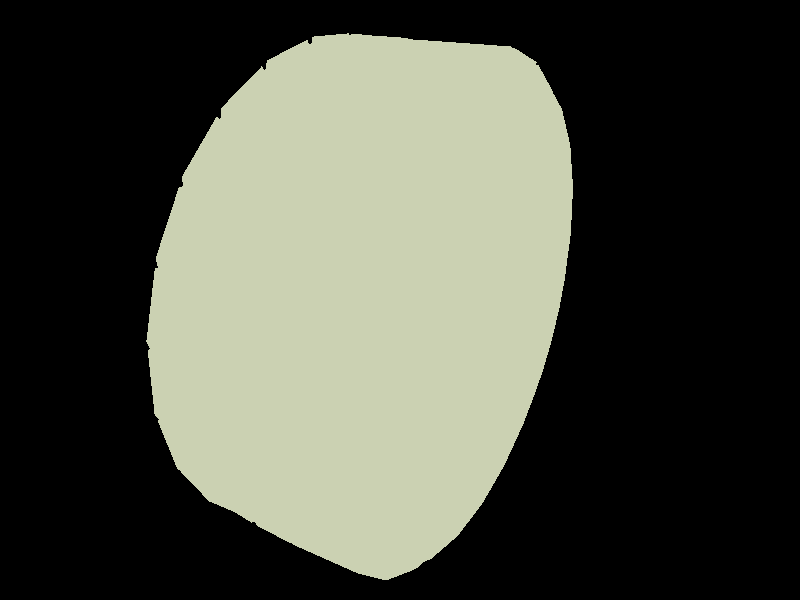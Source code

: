 // wheel_export.pov: Exported from Wings 3D 1.4.1 

#include "rad_def.inc"

global_settings{
	 assumed_gamma 2.200000
	 max_trace_level 5
	 ambient_light rgb <0.000000, 0.000000, 0.000000>
}
background { rgb <0.000000, 0.000000, 0.000000> }
#declare camera_location = <6.139455, 3.600788, 3.652592>;
camera{
	 perspective
	 location camera_location
	 right (320 / 240) * x
	 up y
	 angle 57.822402
	 sky <-0.386817, 0.892979, -0.230132>
	 look_at <0.000000, 0.000000, 0.000000>
}
light_source {
	 <5.429455, 4.310788, 3.652592>
	 color rgb <1.000000, 1.000000, 1.000000>
	 fade_distance 1.000000
	 fade_power 0.000000
	 media_interaction on
	 media_attenuation off
	 parallel
	 point_at <0.000000, 0.000000, 0.000000>
}
light_source {
	 <6.849455, 2.890788, 3.652592>
	 color rgb <0.500000, 0.500000, 0.500000>
	 fade_distance 1.000000
	 fade_power 0.000000
	 media_interaction on
	 media_attenuation off
	 parallel
	 point_at <0.000000, 0.000000, 0.000000>
}
#declare wm_default = texture{
	 pigment{
		 color rgbf <0.789854, 0.813333, 0.694044, 0.000000>
	 }
	 finish {
		 ambient rgb <0.000000, 0.000000, 0.000000>
		 diffuse 0.700000
		 brilliance 1.000000
		 metallic 0.000000
		 specular 1.000000
		 roughness 0.010000
	 }
}
#declare wo_0_cone3 = mesh2{
	 vertex_vectors { 1043, <-2.626527, -0.249000, 0.030154>, <-2.620907, 0.165060, 0.947542>, <-2.495313, 0.157334, 1.081713>, <-2.237203, 0.141457, 1.109239>, <-2.118228, 0.134138, 1.142570>, <-2.118228, 0.134138, -1.082262>, <-2.237203, 0.141457, -1.048931>, <-2.495313, 0.157334, -1.021405>, <-2.620907, 0.165060, -0.887235>, <-2.628321, 0.165516, -0.275642>, 
			<-2.557725, 0.623234, -0.581439>, <-2.488128, 0.846875, -0.887235>, <-2.368813, 0.806907, -1.021405>, <-2.123608, 0.724767, -1.048931>, <-2.011054, 0.684476, -1.082262>, <-2.011054, 0.684476, 1.142570>, <-2.123608, 0.724767, 1.109239>, <-2.368813, 0.806907, 1.081713>, <-2.488128, 0.846875, 0.947542>, <-2.596587, 0.447891, 0.030154>, <-2.495172, 0.849235, -0.275642>, 
			<-2.312986, 1.274351, -0.581439>, <-2.387300, 1.113286, 0.030154>, <-2.183407, 1.471093, 0.947542>, <-2.078502, 1.401606, 1.081713>, <-1.862911, 1.258801, 1.109239>, <-1.765094, 1.188323, 1.142570>, <-1.765094, 1.188323, -1.082262>, <-1.862911, 1.258801, -1.048931>, <-2.078502, 1.401606, -1.021405>, <-2.183407, 1.471093, -0.887235>, <-2.189600, 1.475195, -0.275642>, 
			<-1.908065, 1.839939, -0.581439>, <-1.498980, 2.173447, 0.030154>, <-1.151504, 2.383402, 0.947542>, <-1.095398, 2.270771, 1.081713>, <-0.980093, 2.039303, 1.109239>, <-0.932177, 1.924707, 1.142570>, <-0.932177, 1.924707, -1.082262>, <-0.980093, 2.039303, -1.048931>, <-1.095398, 2.270771, -1.021405>, <-1.151504, 2.383402, -0.887235>, <-1.154817, 2.390051, -0.275642>, 
			<-0.737090, 2.568807, -0.581439>, <-1.727509, 1.995174, -0.887235>, <-1.644164, 1.900902, -1.021405>, <-1.472880, 1.707165, -1.048931>, <-1.397109, 1.611343, -1.082262>, <-1.397109, 1.611343, 1.142570>, <-1.472880, 1.707165, 1.109239>, <-1.644164, 1.900902, 1.081713>, <-1.727509, 1.995174, 0.947542>, <-2.012926, 1.701841, 0.030154>, <-1.732430, 2.000739, -0.275642>, 
			<-1.370556, 2.281454, -0.581439>, <-0.199592, 2.647413, 0.030154>, <0.198304, 2.657533, 0.947542>, <0.190578, 2.531938, 1.081713>, <0.174701, 2.273829, 1.109239>, <0.157341, 2.145976, 1.142570>, <0.157341, 2.145976, -1.082262>, <0.174701, 2.273829, -1.048931>, <0.190578, 2.531938, -1.021405>, <0.198304, 2.657533, -0.887235>, <0.198760, 2.664947, -0.275642>, 
			<0.641437, 2.614537, -0.581439>, <-0.494645, 2.609320, -0.887235>, <-0.469601, 2.486006, -1.021405>, <-0.418134, 2.232582, -1.048931>, <-0.401984, 2.107061, -1.082262>, <-0.401984, 2.107061, 1.142570>, <-0.418134, 2.232582, 1.109239>, <-0.469601, 2.486006, 1.081713>, <-0.494645, 2.609320, 0.947542>, <-0.880485, 2.495963, 0.030154>, <-0.496124, 2.616600, -0.275642>, 
			<-0.050837, 2.682415, -0.581439>, <2.696820, 0.220478, 0.030154>, <2.690777, -0.161678, 0.947542>, <2.565183, -0.153952, 1.081713>, <2.307074, -0.138075, 1.109239>, <2.169179, -0.129593, 1.142570>, <2.169179, -0.129593, -1.082262>, <2.307074, -0.138075, -1.048931>, <2.565183, -0.153952, -1.021405>, <2.690777, -0.161678, -0.887235>, <2.698192, -0.162134, -0.275642>, 
			<2.632741, -0.584626, -0.581439>, <2.642564, 0.531271, -0.887235>, <2.519250, 0.506227, -1.021405>, <2.265826, 0.454760, -1.048931>, <2.130263, 0.429732, -1.082262>, <2.130263, 0.429732, 1.142570>, <2.265826, 0.454760, 1.109239>, <2.519250, 0.506227, 1.081713>, <2.642564, 0.531271, 0.947542>, <2.545371, 0.901371, 0.030154>, <2.649844, 0.532750, -0.275642>, 
			<2.700619, 0.107649, -0.581439>, <2.222854, 1.519866, 0.030154>, <2.416646, 1.188130, 0.947542>, <2.304015, 1.132024, 1.081713>, <2.072548, 1.016719, 1.109239>, <1.947910, 0.959925, 1.142570>, <1.947910, 0.959925, -1.082262>, <2.072548, 1.016719, -1.048931>, <2.304015, 1.132024, -1.021405>, <2.416646, 1.188130, -0.887235>, <2.423295, 1.191442, -0.275642>, 
			<2.587010, 0.793902, -0.581439>, <1.162694, 2.408185, 0.030154>, <1.504338, 2.220033, 0.947542>, <1.434850, 2.115128, 1.081713>, <1.292045, 1.899537, 1.109239>, <1.211526, 1.792842, 1.142570>, <1.211526, 1.792842, -1.082262>, <1.292045, 1.899537, -1.048931>, <1.434850, 2.115128, -1.021405>, <1.504338, 2.220033, -0.887235>, <1.508440, 2.226226, -0.275642>, 
			<1.858143, 1.964877, -0.581439>, <2.028418, 1.764135, -0.887235>, <1.934147, 1.680790, -1.021405>, <1.740409, 1.509506, -1.048931>, <1.634546, 1.424857, -1.082262>, <1.634546, 1.424857, 1.142570>, <1.740409, 1.509506, 1.109239>, <1.934147, 1.680790, 1.081713>, <2.028418, 1.764135, 0.947542>, <1.751249, 2.033812, 0.030154>, <2.033983, 1.769056, -0.275642>, 
			<2.299657, 1.427368, -0.581439>, <0.880120, 2.524754, -0.887235>, <0.840151, 2.405439, -1.021405>, <0.758011, 2.160234, -1.048931>, <0.707679, 2.038802, -1.082262>, <0.707679, 2.038802, 1.142570>, <0.758011, 2.160234, 1.109239>, <0.840151, 2.405439, 1.081713>, <0.880120, 2.524754, 0.947542>, <0.497298, 2.617473, 0.030154>, <0.882479, 2.531798, -0.275642>, 
			<1.292555, 2.369798, -0.581439>, <-2.572694, -0.527890, -0.887235>, <-2.449380, -0.502846, -1.021405>, <-2.195956, -0.451378, -1.048931>, <-2.079313, -0.425186, -1.082262>, <-2.079313, -0.425186, 1.142570>, <-2.195956, -0.451378, 1.109239>, <-2.449380, -0.502846, 1.081713>, <-2.572694, -0.527890, 0.947542>, <-2.475078, -0.929893, 0.030154>, <-2.579974, -0.529368, -0.275642>, 
			<-2.625603, -0.069040, -0.581439>, <-2.152561, -1.548387, 0.030154>, <-2.346776, -1.184749, 0.947542>, <-2.234145, -1.128642, 1.081713>, <-2.002677, -1.013338, 1.109239>, <-1.896959, -0.955380, 1.142570>, <-1.896959, -0.955380, -1.082262>, <-2.002677, -1.013338, -1.048931>, <-2.234145, -1.128642, -1.021405>, <-2.346776, -1.184749, -0.887235>, <-2.353425, -1.188061, -0.275642>, 
			<-2.511995, -0.755294, -0.581439>, <-1.092400, -2.436707, 0.030154>, <-1.434467, -2.216651, 0.947542>, <-1.364980, -2.111746, 1.081713>, <-1.222175, -1.896156, 1.109239>, <-1.160575, -1.788296, 1.142570>, <-1.160575, -1.788296, -1.082262>, <-1.222175, -1.896156, -1.048931>, <-1.364980, -2.111746, -1.021405>, <-1.434467, -2.216651, -0.887235>, <-1.438570, -2.222844, -0.275642>, 
			<-1.783127, -1.926269, -0.581439>, <-1.958548, -1.760754, -0.887235>, <-1.864276, -1.677408, -1.021405>, <-1.670539, -1.506124, -1.048931>, <-1.583595, -1.420312, -1.082262>, <-1.583595, -1.420312, 1.142570>, <-1.670539, -1.506124, 1.109239>, <-1.864276, -1.677408, 1.081713>, <-1.958548, -1.760754, 0.947542>, <-1.680955, -2.062334, 0.030154>, <-1.964113, -1.765674, -0.275642>, 
			<-2.224642, -1.388760, -0.581439>, <0.269886, -2.675935, 0.030154>, <-0.128434, -2.654151, 0.947542>, <-0.120708, -2.528557, 1.081713>, <-0.104831, -2.270448, 1.109239>, <-0.106390, -2.141431, 1.142570>, <-0.106390, -2.141431, -1.082262>, <-0.104831, -2.270448, -1.048931>, <-0.120708, -2.528557, -1.021405>, <-0.128434, -2.654151, -0.887235>, <-0.128890, -2.661566, -0.275642>, 
			<-0.566422, -2.575929, -0.581439>, <-0.810249, -2.521372, -0.887235>, <-0.770281, -2.402057, -1.021405>, <-0.688141, -2.156852, -1.048931>, <-0.656728, -2.034257, -1.082262>, <-0.656728, -2.034257, 1.142570>, <-0.688141, -2.156852, 1.109239>, <-0.770281, -2.402057, 1.081713>, <-0.810249, -2.521372, 0.947542>, <-0.427005, -2.645995, 0.030154>, <-0.812609, -2.528416, -0.275642>, 
			<-1.217539, -2.331190, -0.581439>, <2.696820, 0.220478, 0.030154>, <2.690777, -0.161678, 0.947542>, <2.565183, -0.153952, 1.081713>, <2.307074, -0.138075, 1.109239>, <2.169179, -0.129593, 1.142570>, <2.169179, -0.129593, -1.082262>, <2.307074, -0.138075, -1.048931>, <2.565183, -0.153952, -1.021405>, <2.690777, -0.161678, -0.887235>, <2.698192, -0.162134, -0.275642>, 
			<2.632741, -0.584626, -0.581439>, <2.557998, -0.843494, -0.887235>, <2.438683, -0.803525, -1.021405>, <2.193478, -0.721386, -1.048931>, <2.062005, -0.679931, -1.082262>, <2.062005, -0.679931, 1.142570>, <2.193478, -0.721386, 1.109239>, <2.438683, -0.803525, 1.081713>, <2.557998, -0.843494, 0.947542>, <2.666881, -0.476412, 0.030154>, <2.565042, -0.845853, -0.275642>, 
			<2.388002, -1.235743, -0.581439>, <2.457593, -1.141808, 0.030154>, <2.253277, -1.467712, 0.947542>, <2.148372, -1.398224, 1.081713>, <1.932782, -1.255419, 1.109239>, <1.816044, -1.183778, 1.142570>, <1.816044, -1.183778, -1.082262>, <1.932782, -1.255419, -1.048931>, <2.148372, -1.398224, -1.021405>, <2.253277, -1.467712, -0.887235>, <2.259470, -1.471814, -0.275642>, 
			<1.983081, -1.801331, -0.581439>, <1.569273, -2.201968, 0.030154>, <1.221375, -2.380020, 0.947542>, <1.165268, -2.267390, 1.081713>, <1.049963, -2.035922, 1.109239>, <0.983128, -1.920162, 1.142570>, <0.983128, -1.920162, -1.082262>, <1.049963, -2.035922, -1.048931>, <1.165268, -2.267390, -1.021405>, <1.221375, -2.380020, -0.887235>, <1.224687, -2.386669, -0.275642>, 
			<0.812106, -2.530198, -0.581439>, <1.797380, -1.991792, -0.887235>, <1.714034, -1.897521, -1.021405>, <1.542750, -1.703783, -1.048931>, <1.448060, -1.606798, -1.082262>, <1.448060, -1.606798, 1.142570>, <1.542750, -1.703783, 1.109239>, <1.714034, -1.897521, 1.081713>, <1.797380, -1.991792, 0.947542>, <2.083220, -1.730363, 0.030154>, <1.802300, -1.997358, -0.275642>, 
			<1.445572, -2.242845, -0.581439>, <0.564515, -2.605938, -0.887235>, <0.539472, -2.482624, -1.021405>, <0.488004, -2.229201, -1.048931>, <0.452934, -2.102515, -1.082262>, <0.452934, -2.102515, 1.142570>, <0.488004, -2.229201, 1.109239>, <0.539472, -2.482624, 1.081713>, <0.564515, -2.605938, 0.947542>, <0.950779, -2.524485, 0.030154>, <0.565994, -2.613218, -0.275642>, 
			<0.125852, -2.643807, -0.581439>, <-2.619795, 0.176212, 0.926786>, <-2.622843, -0.219515, 0.050761>, <-2.597702, 0.436704, 0.050931>, <-2.491801, 0.817480, 0.926879>, <-2.619550, -0.190845, 0.010018>, <-2.627792, 0.170933, -0.254861>, <-2.502132, 0.791222, -0.255446>, <-2.597119, 0.442459, 0.009367>, <-2.610982, 0.226435, -0.295473>, <-2.556465, 0.628026, -0.560657>, 
			<-2.330288, 1.213563, -0.561546>, <-2.496435, 0.844432, -0.296429>, <-2.555975, 0.627910, -0.602228>, <-2.604093, 0.225870, -0.867239>, <-2.489872, 0.842217, -0.866466>, <-2.329864, 1.213333, -0.601163>, <-2.484079, 0.857339, 0.926781>, <-2.585494, 0.475420, 0.050775>, <-2.391362, 1.102791, 0.050927>, <-2.194466, 1.443649, 0.926891>, <-2.575103, 0.502207, 0.009941>, 
			<-2.492998, 0.854244, -0.254855>, <-2.211059, 1.420944, -0.255518>, <-2.389475, 1.108271, 0.009374>, <-2.462998, 0.903589, -0.295577>, <-2.310259, 1.278511, -0.560650>, <-1.940210, 1.785637, -0.561643>, <-2.192329, 1.471032, -0.296420>, <-2.309815, 1.278273, -0.602225>, <-2.456503, 0.901247, -0.867144>, <-2.186564, 1.467192, -0.866485>, <-1.939855, 1.785322, -0.601058>, 
			<-1.507887, 2.166465, 0.050919>, <-1.174583, 2.365150, 0.926909>, <-1.718631, 2.002132, 0.926773>, <-1.989772, 1.720152, 0.050797>, <-1.199840, 2.353794, -0.255635>, <-1.503688, 2.170508, 0.009396>, <-1.967948, 1.738075, 0.009818>, <-1.727716, 2.003681, -0.254854>, <-0.791333, 2.537733, -0.561797>, <-1.159547, 2.388218, -0.296393>, <-1.678257, 2.031792, -0.295746>, 
			<-1.365819, 2.283289, -0.560652>, <-1.156475, 2.382007, -0.866527>, <-0.791163, 2.537305, -0.600894>, <-1.365550, 2.282864, -0.602209>, <-1.673830, 2.026509, -0.866991>, <-2.176707, 1.480123, 0.926776>, <-2.369564, 1.137002, 0.050787>, <-2.019647, 1.692782, 0.050923>, <-1.745189, 1.971534, 0.926901>, <-2.352849, 1.160110, 0.009873>, <-2.185991, 1.479347, -0.254853>, 
			<-1.766882, 1.953921, -0.255583>, <-2.016534, 1.697690, 0.009385>, <-2.144860, 1.519345, -0.295670>, <-1.904145, 1.843073, -0.560649>, <-1.415309, 2.237302, -0.561730>, <-1.736348, 1.997606, -0.296407>, <-1.903776, 1.842731, -0.602218>, <-2.139206, 1.515394, -0.867060>, <-1.731773, 1.992403, -0.866506>, <-1.415041, 2.236921, -0.600966>, <-1.141068, 2.387799, 0.926771>, 
			<-1.472001, 2.185138, 0.050805>, <-0.890956, 2.491551, 0.050917>, <-0.521535, 2.597667, 0.926914>, <-1.446619, 2.196758, 0.009778>, <-1.149405, 2.391560, -0.254856>, <-0.548572, 2.593267, -0.255668>, <-0.885886, 2.494457, 0.009406>, <-1.094965, 2.406055, -0.295802>, <-0.731959, 2.569210, -0.560655>, <-0.110804, 2.666406, -0.561840>, <-0.501242, 2.616197, -0.296381>, 
			<-0.731809, 2.568731, -0.602201>, <-1.092065, 2.399806, -0.866941>, <-0.499884, 2.609401, -0.866544>, <-0.110744, 2.665952, -0.600850>, <-0.210902, 2.645877, 0.050915>, <0.169446, 2.653231, 0.926916>, <-0.483372, 2.610850, 0.926770>, <-0.851531, 2.500279, 0.050809>, <0.142521, 2.655980, -0.255679>, <-0.205254, 2.647421, 0.009412>, <-0.824358, 2.504932, 0.009754>, 
			<-0.490448, 2.616592, -0.254858>, <0.579871, 2.614510, -0.561852>, <0.193670, 2.665965, -0.296374>, <-0.434694, 2.616656, -0.295837>, <-0.045732, 2.681395, -0.560657>, <0.193223, 2.659048, -0.866554>, <0.579815, 2.614058, -0.600836>, <-0.045709, 2.680893, -0.602196>, <-0.433515, 2.609871, -0.866910>, <2.694944, 0.231970, 0.050930>, <2.686863, -0.133339, 0.926870>, 
			<2.644435, 0.519815, 0.926788>, <2.549298, 0.872945, 0.050772>, <2.690421, -0.107882, -0.255372>, <2.695875, 0.226229, 0.009367>, <2.553163, 0.846978, 0.009940>, <2.650788, 0.527014, -0.254862>, <2.633664, -0.525414, -0.561432>, <2.698173, -0.156819, -0.296428>, <2.648919, 0.473399, -0.295590>, <2.700637, 0.102346, -0.560658>, <2.691261, -0.156380, -0.866468>, 
			<2.633192, -0.525296, -0.601286>, <2.700134, 0.102328, -0.602228>, <2.642121, 0.472167, -0.867133>, <2.540674, 0.912009, 0.050926>, <2.631353, 0.557626, 0.926881>, <2.421329, 1.177526, 0.926782>, <2.234102, 1.493427, 0.050785>, <2.627989, 0.583183, -0.255445>, <2.543227, 0.906773, 0.009375>, <2.244737, 1.469370, 0.009873>, <2.425437, 1.186046, -0.254855>, 
			<2.685859, 0.165180, -0.561532>, <2.648751, 0.537938, -0.296419>, <2.438070, 1.133859, -0.295681>, <2.588103, 0.788718, -0.560651>, <2.641959, 0.536575, -0.866487>, <2.685382, 0.165157, -0.601179>, <2.587622, 0.788569, -0.602226>, <2.431822, 1.130925, -0.867051>, <1.513554, 2.213111, 0.926774>, <1.185872, 2.390934, 0.050803>, <1.742002, 2.040756, 0.050918>, 
			<2.005315, 1.781331, 0.926902>, <1.207551, 2.375450, 0.009778>, <1.512684, 2.222298, -0.254854>, <1.989088, 1.801831, -0.255582>, <1.747010, 2.037735, 0.009397>, <1.550750, 2.183694, -0.295807>, <1.861291, 1.960622, -0.560651>, <2.257302, 1.469969, -0.561718>, <2.030841, 1.773303, -0.296391>, <1.860952, 1.960251, -0.602210>, <1.546793, 2.178052, -0.866937>, 
			<2.025637, 1.768728, -0.866529>, <2.256926, 1.469696, -0.600980>, <2.215645, 1.528955, 0.050922>, <2.398891, 1.210687, 0.926893>, <2.035605, 1.755075, 0.926777>, <1.769062, 2.011182, 0.050795>, <2.388782, 1.234562, -0.255517>, <2.219595, 1.524658, 0.009386>, <1.785765, 1.990695, 0.009818>, <2.037243, 1.764262, -0.254853>, <2.557495, 0.845779, -0.561630>, 
			<2.421148, 1.196280, -0.296406>, <2.063494, 1.717201, -0.295754>, <2.301806, 1.422527, -0.560649>, <2.414938, 1.193207, -0.866508>, <2.557052, 0.845622, -0.601074>, <2.301381, 1.422257, -0.602219>, <2.058215, 1.712764, -0.866985>, <1.152025, 2.412527, 0.050916>, <1.477448, 2.230662, 0.926910>, <0.890753, 2.520427, 0.926771>, <0.524277, 2.606809, 0.050808>, 
			<1.456150, 2.246296, -0.255634>, <1.157678, 2.410992, 0.009407>, <0.549507, 2.597451, 0.009754>, <0.887506, 2.528985, -0.254856>, <1.805733, 1.995174, -0.561788>, <1.504421, 2.229629, -0.296380>, <0.934796, 2.501583, -0.295839>, <1.296584, 2.366386, -0.560655>, <1.500577, 2.223863, -0.866545>, <1.805452, 1.994811, -0.600904>, <1.296353, 2.365940, -0.602202>, 
			<0.932427, 2.495115, -0.866908>, <0.209641, 2.656086, 0.926770>, <-0.170641, 2.644103, 0.050810>, <0.485924, 2.618924, 0.050915>, <0.851265, 2.528052, 0.926915>, <-0.143530, 2.641605, 0.009746>, <0.204289, 2.663464, -0.254858>, <0.826309, 2.537636, -0.255668>, <0.491783, 2.618953, 0.009412>, <0.257605, 2.649246, -0.295849>, <0.646149, 2.612218, -0.560657>, 
			<1.233581, 2.385564, -0.561835>, <0.877782, 2.534111, -0.296373>, <0.646041, 2.611727, -0.602196>, <0.256988, 2.642387, -0.866899>, <0.875560, 2.527546, -0.866554>, <1.233409, 2.385141, -0.600855>, <-2.624615, -0.260080, 0.050934>, <-2.616940, 0.135701, 0.926868>, <-2.574600, -0.516842, 0.926793>, <-2.479058, -0.900448, 0.050747>, <-2.620309, 0.107684, -0.255373>, 
			<-2.625353, -0.254348, 0.009364>, <-2.483125, -0.871845, 0.010099>, <-2.581144, -0.524042, -0.254873>, <-2.559008, 0.560093, -0.561445>, <-2.627982, 0.160540, -0.296432>, <-2.578694, -0.466010, -0.295365>, <-2.625942, -0.064083, -0.560670>, <-2.621070, 0.160101, -0.866453>, <-2.558534, 0.559962, -0.601271>, <-2.625439, -0.064071, -0.602225>, <-2.571887, -0.464755, -0.867340>, 
			<-2.470274, -0.940077, 0.050937>, <-2.561361, -0.555225, 0.926857>, <-2.351566, -1.174593, 0.926799>, <-2.163929, -1.520975, 0.050733>, <-2.557584, -0.583100, -0.255304>, <-2.472302, -0.934663, 0.009366>, <-2.175077, -1.494392, 0.010178>, <-2.356188, -1.183317, -0.254888>, <-2.610835, -0.130246, -0.561350>, <-2.578059, -0.534028, -0.296429>, <-2.368281, -1.126573, -0.295260>, 
			<-2.513903, -0.750659, -0.560688>, <-2.571269, -0.532661, -0.866447>, <-2.610336, -0.130266, -0.601375>, <-2.513420, -0.750519, -0.602216>, <-2.362030, -1.123581, -0.867437>, <-1.443833, -2.210332, 0.926812>, <-1.115730, -2.418635, 0.050711>, <-1.671564, -2.068670, 0.050941>, <-1.935285, -1.778781, 0.926839>, <-1.138196, -2.401202, 0.010305>, <-1.443643, -2.220440, -0.254924>, 
			<-1.918666, -1.800960, -0.255196>, <-1.675845, -2.064762, 0.009379>, <-1.481417, -2.177148, -0.295096>, <-1.787487, -1.923515, -0.560731>, <-2.182124, -1.434184, -0.561197>, <-1.959723, -1.768453, -0.296413>, <-1.787140, -1.923156, -0.602189>, <-1.477512, -2.171406, -0.867591>, <-1.954529, -1.763872, -0.866448>, <-2.181657, -1.433966, -0.601544>, <-2.145205, -1.556951, 0.050939>, 
			<-2.328860, -1.208217, 0.926847>, <-1.965883, -1.752214, 0.926806>, <-1.698924, -2.038803, 0.050720>, <-2.318263, -1.234087, -0.255244>, <-2.148434, -1.552148, 0.009372>, <-1.716356, -2.016040, 0.010249>, <-1.968215, -1.761941, -0.254907>, <-2.482281, -0.810440, -0.561265>, <-2.350117, -1.191958, -0.296422>, <-1.994032, -1.710223, -0.295168>, <-2.227932, -1.384891, -0.560710>, 
			<-2.343913, -1.188878, -0.866445>, <-2.481782, -0.810341, -0.601468>, <-2.227503, -1.384632, -0.602203>, <-1.988772, -1.705700, -0.867524>, <-1.081630, -2.440370, 0.050941>, <-1.407457, -2.228044, 0.926834>, <-0.820991, -2.517719, 0.926816>, <-0.454090, -2.634577, 0.050704>, <-1.386009, -2.245129, -0.255161>, <-1.086741, -2.437616, 0.009386>, <-0.479998, -2.623581, 0.010341>, 
			<-0.818222, -2.527522, -0.254938>, <-1.730810, -1.959020, -0.561146>, <-1.433492, -2.224280, -0.296405>, <-0.865359, -2.495474, -0.295051>, <-1.222577, -2.329773, -0.560748>, <-1.429661, -2.218509, -0.866451>, <-1.730407, -1.958692, -0.601600>, <-1.222334, -2.329337, -0.602177>, <-0.863079, -2.488912, -0.867634>, <-0.139808, -2.653420, 0.926819>, <0.240900, -2.671907, 0.050702>, 
			<-0.415600, -2.646727, 0.050942>, <-0.781343, -2.525396, 0.926830>, <0.213362, -2.667985, 0.010353>, <-0.134597, -2.662221, -0.254946>, <-0.756558, -2.536355, -0.255140>, <-0.421246, -2.645341, 0.009389>, <-0.187861, -2.643464, -0.295038>, <-0.571719, -2.575930, -0.560757>, <-1.159061, -2.349219, -0.561116>, <-0.807266, -2.528423, -0.296400>, <-0.571596, -2.575446, -0.602170>, 
			<-0.187360, -2.636533, -0.867646>, <-0.805060, -2.521857, -0.866454>, <-1.158752, -2.348798, -0.601634>, <2.689712, -0.173240, 0.926795>, <2.693164, 0.192017, 0.050759>, <2.667949, -0.464816, 0.050933>, <2.561646, -0.815119, 0.926859>, <2.689993, 0.165922, 0.010017>, <2.697900, -0.167948, -0.254874>, <2.571848, -0.791517, -0.255303>, <2.667175, -0.470573, 0.009364>, 
			<2.681638, -0.219175, -0.295488>, <2.631691, -0.589835, -0.560672>, <2.404499, -1.178921, -0.561338>, <2.566098, -0.840623, -0.296432>, <2.631201, -0.589720, -0.602224>, <2.674743, -0.218620, -0.867226>, <2.559534, -0.838412, -0.866454>, <2.404074, -1.178668, -0.601388>, <2.554067, -0.854408, 0.926801>, <2.655887, -0.502954, 0.050744>, <2.461537, -1.130862, 0.050936>, 
			<2.264242, -1.441249, 0.926849>, <2.645868, -0.527381, 0.010098>, <2.563515, -0.851480, -0.254890>, <2.280384, -1.421125, -0.255244>, <2.459132, -1.136149, 0.009366>, <2.533961, -0.896655, -0.295381>, <2.385908, -1.240646, -0.560690>, <2.014017, -1.750803, -0.561256>, <2.261579, -1.466884, -0.296430>, <2.385467, -1.240407, -0.602215>, <2.527432, -0.894346, -0.867326>, 
			<2.255810, -1.463051, -0.866447>, <2.013676, -1.750432, -0.601478>, <1.578019, -2.194385, 0.050940>, <1.244319, -2.362602, 0.926835>, <1.788659, -1.999355, 0.926813>, <2.060215, -1.747833, 0.050718>, <1.268787, -2.353282, -0.255161>, <1.573121, -2.197519, 0.009378>, <2.038811, -1.764033, 0.010248>, <1.798487, -2.001775, -0.254926>, <0.864849, -2.502084, -0.561142>, 
			<1.228696, -2.383043, -0.296414>, <1.749192, -2.025726, -0.295181>, <1.441599, -2.246447, -0.560733>, <1.225614, -2.376840, -0.866448>, <0.864759, -2.501575, -0.601605>, <1.441340, -2.246020, -0.602188>, <1.744663, -2.020468, -0.867512>, <2.246735, -1.477264, 0.926808>, <2.440001, -1.164603, 0.050730>, <2.089780, -1.720784, 0.050939>, <1.814925, -1.969065, 0.926841>, 
			<2.423768, -1.185663, 0.010177>, <2.256750, -1.476978, -0.254908>, <1.835925, -1.953806, -0.255196>, <2.085963, -1.725164, 0.009371>, <2.215925, -1.512849, -0.295275>, <1.979997, -1.805703, -0.560712>, <1.488862, -2.202099, -0.561190>, <1.805410, -1.992957, -0.296423>, <1.979634, -1.805357, -0.602202>, <2.210202, -1.508936, -0.867424>, <1.800828, -1.987763, -0.866445>, 
			<1.488637, -2.201641, -0.601552>, <1.211054, -2.385093, 0.926817>, <1.542408, -2.212892, 0.050709>, <0.961128, -2.519398, 0.050941>, <0.591310, -2.595050, 0.926831>, <1.517232, -2.223039, 0.010304>, <1.219955, -2.390062, -0.254940>, <0.617634, -2.592363, -0.255140>, <0.955556, -2.521069, 0.009385>, <1.165574, -2.400298, -0.295106>, <0.807413, -2.532791, -0.560749>, 
			<0.184512, -2.630352, -0.561113>, <0.570731, -2.610610, -0.296405>, <0.807276, -2.532311, -0.602176>, <1.162550, -2.394045, -0.867582>, <0.569359, -2.603820, -0.866451>, <0.184565, -2.629834, -0.601637>, <0.281144, -2.673682, 0.050942>, <-0.099603, -2.650575, 0.926829>, <0.553287, -2.608184, 0.926819>, <0.921871, -2.528078, 0.050703>, <-0.073165, -2.654795, -0.255133>, 
			<0.275328, -2.673806, 0.009389>, <0.894594, -2.531367, 0.010340>, <0.560603, -2.615335, -0.254947>, <-0.505796, -2.578202, -0.561105>, <-0.123681, -2.660190, -0.296400>, <0.504868, -2.611003, -0.295057>, <0.120691, -2.645178, -0.560758>, <-0.123249, -2.653276, -0.866453>, <-0.505606, -2.577714, -0.601647>, <0.120684, -2.644680, -0.602170>, <0.503559, -2.604178, -0.867629>, 
			<-0.124116, -2.714334, -0.862857>, <-0.506473, -2.638772, -0.598050>, <0.119817, -2.705737, -0.598573>, <0.502692, -2.665236, -0.864032>, <-0.506654, -2.639151, -0.566596>, <-0.124539, -2.721139, -0.301892>, <0.504010, -2.671951, -0.300548>, <0.119833, -2.706127, -0.566250>, <-0.064401, -2.715148, -0.260156>, <0.284092, -2.734158, 0.004367>, <0.903358, -2.591720, 0.005318>, 
			<0.569367, -2.675688, -0.259969>, <0.289933, -2.734159, 0.053254>, <-0.090814, -2.711051, 0.929142>, <0.562076, -2.668661, 0.929132>, <0.930660, -2.588555, 0.053016>, <0.822245, -2.591526, -0.598889>, <1.177519, -2.453260, -0.864295>, <0.584328, -2.663035, -0.863164>, <0.199534, -2.689049, -0.598350>, <1.180525, -2.459412, -0.300290>, <0.822364, -2.591905, -0.565933>, 
			<0.199463, -2.689466, -0.566297>, <0.585682, -2.669724, -0.301589>, <1.541325, -2.279083, 0.005557>, <1.244049, -2.446105, -0.259686>, <0.641727, -2.648407, -0.259886>, <0.979649, -2.577113, 0.004639>, <1.235197, -2.441237, 0.929037>, <1.566551, -2.269036, 0.052929>, <0.985271, -2.575542, 0.053161>, <0.615453, -2.651194, 0.929051>, <2.022238, -1.849188, -0.600359>, 
			<2.252806, -1.552766, -0.865581>, <1.843432, -2.031594, -0.864603>, <1.531241, -2.245472, -0.599709>, <2.258487, -1.556626, -0.299021>, <2.022559, -1.849480, -0.564457>, <1.531424, -2.245877, -0.564935>, <1.847971, -2.036735, -0.300168>, <2.472709, -1.222192, 0.006721>, <2.305691, -1.513507, -0.258364>, <1.884866, -1.990335, -0.258651>, <2.134904, -1.761693, 0.005916>, 
			<2.295725, -1.513821, 0.928596>, <2.488991, -1.201160, 0.052518>, <2.138770, -1.757341, 0.052727>, <1.863914, -2.005622, 0.928629>, <1.255410, -2.430183, -0.863758>, <0.894555, -2.554918, -0.598916>, <1.471136, -2.299362, -0.599498>, <1.774459, -2.073811, -0.864823>, <0.894608, -2.555347, -0.565731>, <1.258456, -2.436306, -0.301002>, <1.778952, -2.078989, -0.299770>, 
			<1.471358, -2.299710, -0.565321>, <1.306584, -2.401204, -0.259373>, <1.610918, -2.245441, 0.005166>, <2.076607, -1.811955, 0.006035>, <1.836284, -2.049698, -0.259138>, <1.615873, -2.242370, 0.052981>, <1.282173, -2.410588, 0.928876>, <1.826513, -2.047341, 0.928854>, <2.098069, -1.795819, 0.052760>, <2.437978, -1.271726, -0.601410>, <2.579943, -0.925666, -0.866521>, 
			<2.308321, -1.494371, -0.865642>, <2.066187, -1.781752, -0.600674>, <2.586439, -0.927947, -0.298090>, <2.438387, -1.271938, -0.563400>, <2.066495, -1.782095, -0.563966>, <2.314057, -1.498175, -0.299140>, <2.702629, -0.550011, 0.007570>, <2.620275, -0.874110, -0.257417>, <2.337144, -1.443755, -0.257771>, <2.515893, -1.158780, 0.006839>, <2.610854, -0.877042, 0.928279>, 
			<2.712675, -0.525588, 0.052222>, <2.518324, -1.153497, 0.052414>, <2.321029, -1.463883, 0.928327>, <2.690032, -0.606382, -0.602578>, <2.733574, -0.235282, -0.867580>, <2.618366, -0.855074, -0.866808>, <2.462905, -1.195330, -0.601742>, <2.740457, -0.235826, -0.297041>, <2.690510, -0.606486, -0.562224>, <2.463318, -1.195573, -0.562891>, <2.624917, -0.857274, -0.297985>, 
			<2.750703, 0.158750, 0.008527>, <2.758610, -0.175120, -0.256364>, <2.632557, -0.798689, -0.256793>, <2.727885, -0.477745, 0.007874>, <2.750429, -0.180406, 0.927927>, <2.753880, 0.184851, 0.051891>, <2.728666, -0.471982, 0.052065>, <2.622363, -0.822284, 0.927991>, <-0.588237, -2.634200, -0.598573>, <-0.204000, -2.695286, -0.864050>, <-0.821700, -2.580610, -0.862857>, 
			<-1.175392, -2.407551, -0.598038>, <-0.204465, -2.702114, -0.300530>, <-0.588322, -2.634579, -0.566249>, <-1.175665, -2.407869, -0.566607>, <-0.823870, -2.587073, -0.301892>, <0.206207, -2.728550, 0.005330>, <-0.141752, -2.722786, -0.259969>, <-0.763712, -2.596920, -0.260163>, <-0.428400, -2.705906, 0.004367>, <-0.146971, -2.714111, 0.929131>, <0.233737, -2.732598, 0.053014>, 
			<-0.422762, -2.707418, 0.053254>, <-0.788506, -2.586086, 0.929143>, <-1.460948, -2.270965, -0.863164>, <-1.761693, -2.011148, -0.598313>, <-1.253620, -2.381793, -0.598890>, <-0.894365, -2.541368, -0.864346>, <-1.762038, -2.011392, -0.566331>, <-1.464720, -2.276652, -0.301589>, <-0.896587, -2.547846, -0.300235>, <-1.253805, -2.382145, -0.565932>, <-1.408601, -2.301795, -0.259907>, 
			<-1.109334, -2.494281, 0.004639>, <-0.502591, -2.680247, 0.005594>, <-0.840814, -2.584187, -0.259685>, <-1.104257, -2.497142, 0.053162>, <-1.430085, -2.284816, 0.929054>, <-0.843619, -2.574490, 0.929036>, <-0.476718, -2.691348, 0.052924>, <-2.397277, -1.218686, -0.864603>, <-2.535146, -0.840149, -0.599625>, <-2.280867, -1.414440, -0.600361>, <-2.042136, -1.735508, -0.865682>, 
			<-2.535583, -0.840221, -0.565011>, <-2.403418, -1.221739, -0.300168>, <-2.047334, -1.740004, -0.298913>, <-2.281234, -1.414672, -0.564455>, <-2.366214, -1.271906, -0.258700>, <-2.196385, -1.589967, 0.005916>, <-1.764307, -2.053860, 0.006793>, <-2.016166, -1.799760, -0.258362>, <-2.193196, -1.594810, 0.052728>, <-2.376850, -1.246075, 0.928636>, <-2.013874, -1.790072, 0.928594>, 
			<-1.746915, -2.076662, 0.052509>, <-1.830953, -1.965743, -0.599500>, <-1.521325, -2.213993, -0.864902>, <-1.998342, -1.806458, -0.863759>, <-2.225470, -1.476553, -0.598855>, <-1.525162, -2.219678, -0.299685>, <-1.831233, -1.966046, -0.565320>, <-2.225870, -1.476714, -0.565786>, <-2.003469, -1.810984, -0.301002>, <-1.174703, -2.450113, 0.006093>, <-1.480150, -2.269352, -0.259137>, 
			<-1.955172, -1.849871, -0.259408>, <-1.712352, -2.113673, 0.005167>, <-1.480386, -2.259316, 0.928853>, <-1.152283, -2.467619, 0.052752>, <-1.708117, -2.117655, 0.052982>, <-1.971838, -1.827766, 0.928881>, <-2.630547, -0.547646, -0.865642>, <-2.669613, -0.145251, -0.600571>, <-2.572698, -0.765503, -0.601412>, <-2.421307, -1.138566, -0.866633>, <-2.670070, -0.145227, -0.564060>, 
			<-2.637293, -0.549009, -0.299140>, <-2.427515, -1.141554, -0.297970>, <-2.573137, -0.765640, -0.563399>, <-2.613722, -0.607234, -0.257831>, <-2.528440, -0.958797, 0.006839>, <-2.231215, -1.518526, 0.007651>, <-2.412326, -1.207451, -0.257416>, <-2.526434, -0.964227, 0.052415>, <-2.617521, -0.579375, 0.928335>, <-2.407725, -1.198744, 0.928278>, <-2.220089, -1.545126, 0.052211>, 
			<-2.682209, 0.160969, -0.866808>, <-2.619673, 0.560830, -0.601626>, <-2.686578, -0.063203, -0.602579>, <-2.633026, -0.463887, -0.867694>, <-2.620133, 0.560954, -0.562999>, <-2.689107, 0.161401, -0.297985>, <-2.639818, -0.465149, -0.296918>, <-2.687067, -0.063223, -0.562223>, <-2.680807, 0.098898, -0.256863>, <-2.685851, -0.263133, 0.007874>, <-2.543622, -0.880631, 0.008608>, 
			<-2.641641, -0.532827, -0.256363>, <-2.685118, -0.268873, 0.052067>, <-2.677442, 0.126908, 0.928000>, <-2.635103, -0.525635, 0.927925>, <-2.539561, -0.909241, 0.051879>, <0.662652, 2.670375, -0.607688>, <0.273598, 2.701035, -0.872391>, <0.892171, 2.586193, -0.872046>, <1.250020, 2.443789, -0.606347>, <0.274239, 2.708001, -0.292253>, <0.662782, 2.670973, -0.557061>, 
			<1.250214, 2.444319, -0.558238>, <0.894415, 2.592866, -0.292777>, <-0.136364, 2.702267, 0.012872>, <0.211455, 2.724127, -0.251732>, <0.833475, 2.598298, -0.252541>, <0.498949, 2.679615, 0.012538>, <0.216807, 2.716810, 0.926362>, <-0.163474, 2.704827, 0.050403>, <0.493090, 2.679647, 0.050507>, <0.858432, 2.588776, 0.926507>, <1.531811, 2.276231, -0.871729>, 
			<1.836686, 2.047179, -0.606088>, <1.327588, 2.418309, -0.607386>, <0.963662, 2.547483, -0.872092>, <1.837014, 2.047633, -0.558501>, <1.535702, 2.282089, -0.293093>, <0.966076, 2.554043, -0.292552>, <1.327865, 2.418846, -0.557367>, <1.478777, 2.303046, -0.252785>, <1.180304, 2.467743, 0.012256>, <0.572134, 2.654201, 0.012603>, <0.910132, 2.585736, -0.252007>, 
			<1.174665, 2.469327, 0.050601>, <1.500087, 2.287462, 0.926595>, <0.913392, 2.577227, 0.926456>, <0.546916, 2.663609, 0.050493>, <2.468243, 1.222982, -0.870253>, <2.610357, 0.875397, -0.604819>, <2.354687, 1.452032, -0.605964>, <2.111520, 1.742539, -0.870730>, <2.610856, 0.875593, -0.559787>, <2.474508, 1.226094, -0.294563>, <2.116855, 1.747015, -0.293911>, 
			<2.355167, 1.452341, -0.558807>, <2.436780, 1.272419, -0.253964>, <2.267594, 1.562514, 0.010939>, <1.833764, 2.028551, 0.011371>, <2.085241, 1.802119, -0.253300>, <2.263651, 1.566826, 0.051039>, <2.446897, 1.248558, 0.927010>, <2.083611, 1.792946, 0.926895>, <1.817068, 2.049053, 0.050913>, <1.904702, 2.002776, -0.606799>, <1.590543, 2.220577, -0.871525>, 
			<2.069387, 1.811253, -0.871118>, <2.300677, 1.512222, -0.605568>, <1.594558, 2.226286, -0.293118>, <1.905099, 2.003214, -0.557962>, <2.301110, 1.512561, -0.559028>, <2.074649, 1.815895, -0.293702>, <1.244105, 2.424425, 0.012091>, <1.549238, 2.271272, -0.252541>, <2.025642, 1.850806, -0.253270>, <1.783564, 2.086710, 0.011710>, <1.550122, 2.262117, 0.926638>, 
			<1.222441, 2.439939, 0.050667>, <1.778571, 2.089762, 0.050783>, <2.041884, 1.830336, 0.926766>, <2.701195, 0.551549, -0.869196>, <2.744618, 0.180132, -0.603889>, <2.646858, 0.803543, -0.604936>, <2.491058, 1.145900, -0.869760>, <2.745134, 0.180172, -0.560727>, <2.708026, 0.552929, -0.295614>, <2.497345, 1.148850, -0.294876>, <2.647378, 0.803710, -0.559846>, 
			<2.684162, 0.607332, -0.254822>, <2.599400, 0.930922, 0.009998>, <2.300909, 1.493519, 0.010496>, <2.481609, 1.210195, -0.254232>, <2.596845, 0.936164, 0.051353>, <2.687524, 0.581782, 0.927309>, <2.477500, 1.201681, 0.927210>, <2.290273, 1.517582, 0.051213>, <2.752385, -0.157247, -0.868021>, <2.694317, -0.526164, -0.602839>, <2.761259, 0.101460, -0.603781>, 
			<2.703245, 0.471300, -0.868686>, <2.694803, -0.526275, -0.561786>, <2.759312, -0.157680, -0.296782>, <2.710058, 0.472539, -0.295944>, <2.761777, 0.101485, -0.561012>, <2.750931, -0.099095, -0.255787>, <2.756385, 0.235017, 0.008952>, <2.613673, 0.855765, 0.009525>, <2.711298, 0.535801, -0.255278>, <2.755451, 0.240763, 0.051703>, <2.747370, -0.124546, 0.927644>, 
			<2.704941, 0.528608, 0.927562>, <2.609805, 0.881738, 0.051546>, <0.194088, 2.719997, -0.872045>, <0.580680, 2.675006, -0.606328>, <-0.044844, 2.741842, -0.607688>, <-0.432650, 2.670819, -0.872402>, <0.580730, 2.675568, -0.558256>, <0.194529, 2.727023, -0.292777>, <-0.433835, 2.677714, -0.292240>, <-0.044872, 2.742453, -0.557061>, <0.133743, 2.716430, -0.252553>, 
			<-0.214033, 2.707871, 0.012538>, <-0.833137, 2.565382, 0.012880>, <-0.499226, 2.677042, -0.251732>, <-0.219696, 2.706387, 0.050507>, <0.160652, 2.713740, 0.926509>, <-0.492166, 2.671359, 0.926362>, <-0.860325, 2.560789, 0.050401>, <-0.746753, 2.627847, -0.607385>, <-1.107009, 2.458922, -0.872125>, <-0.514828, 2.668517, -0.871728>, <-0.125688, 2.725068, -0.606034>, 
			<-1.109941, 2.465268, -0.292515>, <-0.746935, 2.628424, -0.557368>, <-0.125780, 2.725619, -0.558552>, <-0.516218, 2.675410, -0.293094>, <-1.470748, 2.252886, 0.012627>, <-1.173535, 2.447688, -0.252008>, <-0.572702, 2.649394, -0.252819>, <-0.910016, 2.550585, 0.012255>, <-1.165223, 2.443971, 0.926456>, <-1.496156, 2.241310, 0.050490>, <-0.915112, 2.547723, 0.050602>, 
			<-0.545691, 2.653839, 0.926599>, <-1.946333, 1.886513, -0.605964>, <-2.181763, 1.559176, -0.870806>, <-1.774330, 2.036185, -0.870252>, <-1.457597, 2.280703, -0.604712>, <-2.187469, 1.563171, -0.293827>, <-1.946754, 1.886899, -0.558807>, <-1.457918, 2.281127, -0.559887>, <-1.778957, 2.041432, -0.294565>, <-2.401838, 1.196675, 0.011426>, <-2.234981, 1.515912, -0.253300>, 
			<-1.815871, 1.990486, -0.254030>, <-2.065524, 1.734255, 0.010938>, <-2.225713, 1.516692, 0.926894>, <-2.418570, 1.173571, 0.050905>, <-2.068653, 1.729351, 0.051041>, <-1.794194, 2.008102, 0.927019>, <-1.186228, 2.435273, -0.871116>, <-0.820916, 2.590571, -0.605483>, <-1.395303, 2.336130, -0.606798>, <-1.703583, 2.079775, -0.871581>, <-0.821135, 2.591072, -0.559108>, 
			<-1.189349, 2.441558, -0.293704>, <-1.708059, 2.085131, -0.293057>, <-1.395621, 2.336628, -0.557963>, <-1.237685, 2.401777, -0.253323>, <-1.541533, 2.218492, 0.011709>, <-2.005793, 1.786059, 0.012130>, <-1.765561, 2.051665, -0.252542>, <-1.545758, 2.214472, 0.050784>, <-1.212454, 2.413157, 0.926773>, <-1.756502, 2.050139, 0.926637>, <-2.027643, 1.768158, 0.050661>, 
			<-2.362290, 1.309571, -0.604936>, <-2.508977, 0.932545, -0.869854>, <-2.239039, 1.498490, -0.869195>, <-1.992330, 1.816620, -0.603768>, <-2.515513, 0.934902, -0.294773>, <-2.362774, 1.309824, -0.559846>, <-1.992724, 1.816950, -0.560839>, <-2.244844, 1.502346, -0.295616>, <-2.631899, 0.524851, 0.010563>, <-2.549794, 0.876889, -0.254232>, <-2.267855, 1.443589, -0.254896>, 
			<-2.446271, 1.130915, 0.009997>, <-2.540878, 0.879977, 0.927209>, <-2.642294, 0.498059, 0.051203>, <-2.448161, 1.125429, 0.051355>, <-2.251265, 1.466288, 0.927319>, <-2.614793, 0.644568, -0.603782>, <-2.662910, 0.242528, -0.868793>, <-2.548690, 0.858875, -0.868020>, <-2.388682, 1.229992, -0.602716>, <-2.669816, 0.243091, -0.295827>, <-2.615299, 0.644682, -0.561011>, 
			<-2.389121, 1.230219, -0.561900>, <-2.555268, 0.861087, -0.296783>, <-2.680273, -0.183672, 0.009602>, <-2.688514, 0.178106, -0.255277>, <-2.562855, 0.798395, -0.255862>, <-2.657841, 0.449632, 0.008951>, <-2.680516, 0.183379, 0.927560>, <-2.683564, -0.212349, 0.051535>, <-2.658423, 0.443871, 0.051705>, <-2.552522, 0.824646, 0.927653>}
	 //#local average_center = <0.061048, 0.000425, -0.160870>;
	 normal_vectors { 1043, <0.996503, 0.081028, 0.020392>, <0.970864, -0.069394, -0.229363>, <0.444777, -0.012782, -0.895550>, <0.199647, -0.010279, -0.979814>, <0.268784, -0.016534, -0.963059>, <0.268784, -0.016534, 0.963059>, <0.199647, -0.010279, 0.979814>, <0.444777, -0.012782, 0.895550>, <0.977141, -0.083233, 0.195621>, <0.997776, -0.063560, 0.020102>, 
			<0.977363, -0.211214, 0.012256>, <0.920318, -0.332569, 0.205941>, <0.426314, -0.127463, 0.895550>, <0.176895, -0.062987, 0.982212>, <0.258674, -0.074127, 0.963116>, <0.258674, -0.074127, -0.963116>, <0.176895, -0.062987, -0.982212>, <0.426314, -0.127463, -0.895550>, <0.920483, -0.318532, -0.226380>, <0.983601, -0.179656, 0.015915>, <0.947507, -0.319684, 0.005724>, 
			<0.889416, -0.456934, 0.012227>, <0.903633, -0.428150, 0.011630>, <0.807201, -0.546263, -0.223659>, <0.378798, -0.233458, -0.895550>, <0.153694, -0.105948, -0.982422>, <0.229210, -0.137588, -0.963604>, <0.229210, -0.137588, 0.963604>, <0.153694, -0.105948, 0.982422>, <0.378798, -0.233458, 0.895550>, <0.801133, -0.558240, 0.215764>, <0.832475, -0.554009, -0.007710>, 
			<0.740904, -0.671501, 0.012197>, <0.568442, -0.822709, 0.004786>, <0.446949, -0.867158, -0.219711>, <0.185271, -0.404555, -0.895550>, <0.074504, -0.167293, -0.983088>, <0.126561, -0.227881, -0.965429>, <0.126561, -0.227881, 0.965429>, <0.074504, -0.167293, 0.983088>, <0.185271, -0.404555, 0.895550>, <0.434153, -0.870611, 0.231406>, <0.443774, -0.895695, -0.028193>, 
			<0.306126, -0.951914, 0.012145>, <0.644691, -0.748149, 0.156991>, <0.365329, -0.413220, 0.834137>, <0.111420, -0.133381, 0.984782>, <0.183822, -0.190103, 0.964402>, <0.183822, -0.190103, -0.964402>, <0.111420, -0.133381, -0.984782>, <0.365329, -0.413220, -0.834137>, <0.655904, -0.738746, -0.155063>, <0.762031, -0.647493, 0.007832>, <0.660620, -0.750473, -0.019280>, 
			<0.541956, -0.840319, 0.012168>, <0.080764, -0.996732, 0.001723>, <-0.057352, -0.960545, -0.272146>, <-0.020348, -0.330799, -0.943482>, <-0.018265, -0.192064, -0.981212>, <-0.004160, -0.251734, -0.967787>, <-0.004160, -0.251734, 0.967787>, <-0.018265, -0.192064, 0.981212>, <-0.020348, -0.330799, 0.943482>, <-0.069150, -0.954405, 0.290395>, <-0.063542, -0.997335, -0.035853>, 
			<-0.210548, -0.977508, 0.012129>, <0.193686, -0.952224, 0.236126>, <0.074252, -0.438722, 0.895550>, <0.028324, -0.178639, 0.983507>, <0.062239, -0.248659, 0.966589>, <0.062239, -0.248659, -0.966589>, <0.028324, -0.178639, -0.983507>, <0.074252, -0.438722, -0.895550>, <0.207342, -0.953494, -0.218764>, <0.336069, -0.941833, 0.002701>, <0.196783, -0.979863, -0.033845>, 
			<0.049469, -0.998702, 0.012132>, <-0.982936, -0.179511, 0.040160>, <-0.925071, -0.100073, -0.366373>, <-0.333161, -0.023180, -0.942585>, <-0.171552, -0.011936, -0.985103>, <-0.235868, -0.016411, -0.971646>, <-0.235868, -0.016411, 0.971646>, <-0.171552, -0.011936, 0.985103>, <-0.333161, -0.023180, 0.942585>, <-0.986852, -0.036758, 0.157390>, <-0.990065, -0.070489, 0.121666>, 
			<-0.999922, -0.002281, 0.012272>, <-0.957656, -0.194137, 0.212614>, <-0.438722, -0.074252, 0.895550>, <-0.168779, -0.026664, 0.985293>, <-0.228437, -0.056988, 0.971889>, <-0.228437, -0.056988, -0.971889>, <-0.168779, -0.026664, -0.985293>, <-0.438722, -0.074252, -0.895550>, <-0.951384, -0.206947, -0.228125>, <-0.941910, -0.335612, 0.013026>, <-0.980423, -0.196842, 0.004885>, 
			<-0.998663, -0.050228, 0.012244>, <-0.822966, -0.568018, 0.009029>, <-0.866007, -0.446438, -0.225224>, <-0.404555, -0.185271, -0.895550>, <-0.156750, -0.069747, -0.985172>, <-0.207369, -0.115048, -0.971474>, <-0.207369, -0.115048, 0.971474>, <-0.156750, -0.069747, 0.985172>, <-0.404555, -0.185271, 0.895550>, <-0.872940, -0.434517, 0.221745>, <-0.896051, -0.443871, -0.008477>, 
			<-0.951656, -0.306924, 0.012214>, <-0.428588, -0.903494, 0.003277>, <-0.546583, -0.807818, -0.220631>, <-0.233458, -0.378798, -0.895550>, <-0.098605, -0.143648, -0.984704>, <-0.125117, -0.208589, -0.969967>, <-0.125117, -0.208589, 0.969967>, <-0.098605, -0.143648, 0.984704>, <-0.233458, -0.378798, 0.895550>, <-0.556256, -0.797165, 0.234750>, <-0.553852, -0.832122, -0.028647>, 
			<-0.670870, -0.741475, 0.012158>, <-0.747978, -0.643495, 0.162613>, <-0.413220, -0.365329, 0.834137>, <-0.125108, -0.104706, 0.986603>, <-0.172390, -0.166672, 0.970825>, <-0.172390, -0.166672, -0.970825>, <-0.125108, -0.104706, -0.986603>, <-0.413220, -0.365329, -0.834137>, <-0.738512, -0.655816, -0.156541>, <-0.647879, -0.761722, 0.005702>, <-0.750514, -0.660555, -0.019914>, 
			<-0.839848, -0.542685, 0.012184>, <-0.330605, -0.913313, 0.237823>, <-0.127463, -0.426314, 0.895550>, <-0.058758, -0.166120, 0.984354>, <-0.067959, -0.237787, 0.968937>, <-0.067959, -0.237787, -0.968937>, <-0.058758, -0.166120, -0.984354>, <-0.127463, -0.426314, -0.895550>, <-0.318995, -0.922049, -0.219245>, <-0.180054, -0.983655, 0.001919>, <-0.319542, -0.946959, -0.034081>, 
			<-0.456234, -0.889777, 0.012139>, <0.952284, 0.182995, 0.244269>, <0.324794, 0.065962, 0.943482>, <0.198538, 0.047506, 0.978941>, <0.265809, 0.041865, 0.963116>, <0.265809, 0.041865, -0.963116>, <0.198538, 0.047506, -0.978941>, <0.324794, 0.065962, -0.943482>, <0.939234, 0.192444, -0.284260>, <0.941492, 0.336124, 0.024754>, <0.979847, 0.196758, 0.034436>, 
			<0.998726, 0.048936, 0.012280>, <0.822354, 0.568251, 0.028705>, <0.863942, 0.445245, -0.235290>, <0.404555, 0.185271, -0.895550>, <0.165521, 0.086312, -0.982422>, <0.244345, 0.108458, -0.963604>, <0.244345, 0.108458, 0.963604>, <0.165521, 0.086312, 0.982422>, <0.404555, 0.185271, 0.895550>, <0.880807, 0.439405, 0.176360>, <0.895050, 0.443404, 0.047744>, 
			<0.952018, 0.305794, 0.012298>, <0.428093, 0.903081, 0.034362>, <0.544088, 0.804006, -0.239880>, <0.233458, 0.378798, -0.895550>, <0.094446, 0.156900, -0.983088>, <0.153536, 0.210651, -0.965429>, <0.153536, 0.210651, 0.965429>, <0.094446, 0.156900, 0.983088>, <0.233458, 0.378798, 0.895550>, <0.564293, 0.809311, 0.163065>, <0.552796, 0.830553, 0.067806>, 
			<0.671421, 0.740974, 0.012315>, <0.754322, 0.649891, 0.092958>, <0.413220, 0.365329, 0.834137>, <0.126927, 0.118719, 0.984782>, <0.205735, 0.166140, 0.964402>, <0.205735, 0.166140, -0.964402>, <0.126927, 0.118719, -0.984782>, <0.413220, 0.365329, -0.834137>, <0.736406, 0.653803, -0.173917>, <0.647239, 0.761616, 0.031980>, <0.749337, 0.659544, 0.059123>, 
			<0.840389, 0.541845, 0.012309>, <-0.080642, 0.996097, 0.035893>, <0.069125, 0.967840, -0.241885>, <0.012782, 0.444777, -0.895550>, <0.003272, 0.178523, -0.983930>, <0.026725, 0.250346, -0.967787>, <0.026725, 0.250346, 0.967787>, <0.003272, 0.178523, 0.983930>, <0.012782, 0.444777, 0.895550>, <0.084308, 0.983597, 0.159468>, <0.063413, 0.995166, 0.074989>, 
			<0.210649, 0.977484, 0.012318>, <0.335878, 0.928229, 0.159931>, <0.127463, 0.426314, 0.895550>, <0.050005, 0.173820, 0.983507>, <0.092246, 0.239156, 0.966589>, <0.092246, 0.239156, -0.966589>, <0.050005, 0.173820, -0.983507>, <0.127463, 0.426314, -0.895550>, <0.317331, 0.917113, -0.241256>, <0.179838, 0.983048, 0.035695>, <0.318870, 0.944966, 0.073214>, 
			<0.456624, 0.889575, 0.012318>, <-0.992072, 0.122268, -0.029042>, <-0.961563, 0.160351, -0.222901>, <-0.327808, 0.063838, -0.942585>, <-0.168796, 0.032872, -0.985103>, <-0.232079, 0.045196, -0.971646>, <-0.232079, 0.045196, 0.971646>, <-0.168796, 0.032872, 0.985103>, <-0.327808, 0.063838, 0.942585>, <-0.888696, 0.225946, 0.398959>, <-0.976997, 0.196066, -0.083871>, 
			<-0.950608, 0.310160, 0.012065>, <-0.922636, 0.334402, 0.192141>, <-0.426314, 0.127463, 0.895550>, <-0.164239, 0.047149, 0.985293>, <-0.219730, 0.084556, 0.971889>, <-0.219730, 0.084556, -0.971889>, <-0.164239, 0.047149, -0.985293>, <-0.426314, 0.127463, -0.895550>, <-0.918781, 0.317823, -0.234157>, <-0.983371, 0.180283, 0.021894>, <-0.946975, 0.319541, 0.033632>, 
			<-0.889982, 0.455830, 0.012289>, <-0.903124, 0.428583, 0.026154>, <-0.804668, 0.544429, -0.236869>, <-0.378798, 0.233458, -0.895550>, <-0.147020, 0.088433, -0.985172>, <-0.191705, 0.139597, -0.971474>, <-0.191705, 0.139597, 0.971474>, <-0.147020, 0.088433, 0.985172>, <-0.378798, 0.233458, 0.895550>, <-0.806216, 0.562848, 0.182257>, <-0.831560, 0.553440, 0.047040>, 
			<-0.741631, 0.670696, 0.012303>, <-0.567819, 0.822496, 0.032903>, <-0.444700, 0.862711, -0.240773>, <-0.185271, 0.404555, -0.895550>, <-0.080256, 0.154650, -0.984704>, <-0.098608, 0.222351, -0.969967>, <-0.098608, 0.222351, 0.969967>, <-0.080256, 0.154650, 0.984704>, <-0.185271, 0.404555, 0.895550>, <-0.439614, 0.882611, 0.166544>, <-0.442918, 0.894024, 0.067414>, 
			<-0.306664, 0.951738, 0.012315>, <-0.648998, 0.754372, 0.098612>, <-0.365329, 0.413220, 0.834137>, <-0.111332, 0.119250, 0.986603>, <-0.150663, 0.186544, 0.970825>, <-0.150663, 0.186544, -0.970825>, <-0.111332, 0.119250, -0.986603>, <-0.365329, 0.413220, -0.834137>, <-0.653703, 0.736147, -0.175388>, <-0.761378, 0.647618, 0.029908>, <-0.659586, 0.749344, 0.058559>, 
			<-0.542672, 0.839854, 0.012311>, <-0.183440, 0.957312, 0.223389>, <-0.065962, 0.324794, 0.943482>, <-0.044056, 0.185110, 0.981730>, <-0.038302, 0.244324, 0.968937>, <-0.038302, 0.244324, -0.968937>, <-0.044056, 0.185110, -0.981730>, <-0.065962, 0.324794, -0.943482>, <-0.192010, 0.936809, -0.292440>, <-0.335640, 0.941342, 0.034942>, <-0.196353, 0.977811, 0.073013>, 
			<-0.049707, 0.998688, 0.012317>, <0.552676, 0.401221, -0.730460>, <0.979259, 0.142407, 0.144127>, <0.461910, -0.520334, 0.718255>, <0.916005, -0.366276, -0.163633>, <0.994008, 0.075328, -0.079211>, <0.488384, 0.230939, 0.841515>, <0.948111, -0.304961, 0.089918>, <0.432083, -0.339874, -0.835338>, <0.993721, -0.087046, -0.070297>, <0.510026, 0.129443, 0.850363>, 
			<0.891123, -0.446751, 0.079454>, <0.375593, -0.380372, -0.845132>, <0.534530, 0.122467, -0.836229>, <0.991751, -0.086395, 0.094693>, <0.350742, -0.373951, 0.858569>, <0.892665, -0.447340, -0.055098>, <0.641452, 0.242969, -0.727671>, <0.982115, -0.115602, 0.148618>, <0.307737, -0.621378, 0.720546>, <0.790548, -0.591225, -0.159645>, <0.978568, -0.183906, -0.092643>, 
			<0.544364, 0.091707, 0.833821>, <0.837717, -0.540633, 0.077106>, <0.316341, -0.435988, -0.842521>, <0.936353, -0.340535, -0.085323>, <0.539530, -0.014814, 0.841836>, <0.745809, -0.662975, 0.065072>, <0.250559, -0.457584, -0.853133>, <0.561185, -0.027703, -0.827227>, <0.934301, -0.339199, 0.109666>, <0.228010, -0.444893, 0.866073>, <0.746834, -0.663764, -0.040702>, 
			<-0.049413, -0.688719, 0.723342>, <0.389196, -0.908208, -0.153900>, <0.682031, -0.115193, -0.722194>, <0.792121, -0.589912, 0.156678>, <0.454879, -0.888715, 0.057185>, <0.039506, -0.520428, -0.852991>, <0.754675, -0.645868, -0.115412>, <0.532726, -0.209024, 0.820068>, <0.313741, -0.948551, 0.042636>, <-0.027126, -0.501234, -0.864886>, <0.640143, -0.760236, -0.110714>, 
			<0.473796, -0.303500, 0.826683>, <-0.040517, -0.478785, 0.876997>, <0.313955, -0.949262, -0.018284>, <0.485938, -0.324984, -0.811326>, <0.638740, -0.757499, 0.134931>, <0.685674, 0.066667, -0.724850>, <0.918232, -0.365338, 0.152898>, <0.133240, -0.678645, 0.722279>, <0.610878, -0.776138, -0.156325>, <0.896800, -0.429799, -0.104988>, <0.559860, -0.059065, 0.826480>, 
			<0.669498, -0.739882, 0.065937>, <0.181995, -0.496888, -0.848516>, <0.815621, -0.570035, -0.099106>, <0.527462, -0.163359, 0.833725>, <0.548852, -0.834269, 0.052508>, <0.112810, -0.497948, -0.859838>, <0.544890, -0.181177, -0.818700>, <0.813752, -0.567964, 0.123387>, <0.094167, -0.479776, 0.872323>, <0.549417, -0.835074, -0.028142>, <0.630757, -0.289660, -0.719891>, 
			<0.612446, -0.774213, 0.159702>, <-0.227784, -0.651473, 0.723669>, <0.140673, -0.978235, -0.152539>, <0.562071, -0.817859, -0.123219>, <0.464902, -0.345634, 0.815110>, <0.208637, -0.976639, 0.051456>, <-0.101312, -0.507406, -0.855731>, <0.422021, -0.898693, -0.119373>, <0.382724, -0.423071, 0.821300>, <0.056723, -0.997736, 0.036136>, <-0.160015, -0.469983, -0.868050>, 
			<0.388879, -0.446772, -0.805709>, <0.421328, -0.895478, 0.143537>, <-0.167181, -0.444787, 0.879895>, <0.056704, -0.998321, -0.011801>, <-0.390008, -0.569923, 0.723244>, <-0.117607, -0.981306, -0.152336>, <0.535606, -0.444355, -0.718105>, <0.391410, -0.905886, 0.161766>, <-0.052179, -0.997428, 0.049145>, <-0.231994, -0.460833, -0.856628>, <0.332013, -0.934564, -0.127895>, 
			<0.362219, -0.457634, 0.812015>, <-0.204390, -0.978318, 0.033455>, <-0.278471, -0.408557, -0.869215>, <0.175944, -0.976494, -0.124513>, <0.262190, -0.511935, 0.818033>, <-0.278887, -0.382351, 0.880926>, <-0.204560, -0.978811, -0.009132>, <0.262025, -0.536309, -0.802319>, <0.176113, -0.973082, 0.148644>, <-0.585648, 0.391914, 0.709521>, <-0.978039, 0.119201, -0.170971>, 
			<-0.432284, -0.540505, -0.721793>, <-0.906985, -0.392976, 0.151486>, <-0.993428, 0.056670, 0.099444>, <-0.509929, 0.233449, -0.827934>, <-0.937370, -0.336841, -0.088745>, <-0.411645, -0.367049, 0.834161>, <-0.974006, 0.208146, 0.089371>, <-0.462817, 0.287511, -0.838533>, <-0.980313, -0.180419, -0.080223>, <-0.461277, -0.274256, 0.843805>, <-0.437338, 0.287746, 0.852020>, 
			<-0.975895, 0.208314, -0.065072>, <-0.486579, -0.273913, -0.829586>, <-0.977987, -0.180566, 0.104586>, <-0.663488, 0.228582, 0.712414>, <-0.976290, -0.138344, -0.166490>, <-0.281395, -0.634831, -0.719587>, <-0.773855, -0.613985, 0.155469>, <-0.975381, -0.203060, 0.086011>, <-0.540319, 0.098759, -0.835645>, <-0.817298, -0.567206, -0.101498>, <-0.315456, -0.465453, 0.826947>, 
			<-0.995902, -0.051500, 0.074345>, <-0.506425, 0.161577, -0.847010>, <-0.899131, -0.427348, -0.094538>, <-0.389653, -0.387005, 0.835701>, <-0.481675, 0.168509, 0.859997>, <-0.997408, -0.051730, -0.050023>, <-0.413911, -0.393210, -0.821014>, <-0.896500, -0.426805, 0.118845>, <0.068607, -0.693834, -0.716860>, <-0.363016, -0.917735, 0.161185>, <-0.684028, -0.128820, 0.717991>, 
			<-0.776965, -0.609286, -0.158417>, <-0.424038, -0.897496, -0.121211>, <-0.056170, -0.576000, 0.815518>, <-0.743511, -0.665743, 0.063077>, <-0.501973, -0.167605, -0.848488>, <-0.564408, -0.817199, -0.116745>, <-0.163875, -0.544466, 0.822619>, <-0.837317, -0.544538, 0.048775>, <-0.499512, -0.096801, -0.860882>, <-0.181386, -0.561702, -0.807211>, <-0.562006, -0.815038, 0.140932>, 
			<-0.481377, -0.078135, 0.873024>, <-0.838055, -0.545037, -0.024448>, <-0.696944, 0.051126, 0.715301>, <-0.907755, -0.386872, -0.162207>, <-0.110634, -0.687296, -0.717903>, <-0.588297, -0.792904, 0.158776>, <-0.890194, -0.449597, 0.073603>, <-0.537195, -0.037341, -0.842631>, <-0.642120, -0.758294, -0.112567>, <-0.194583, -0.537417, 0.820561>, <-0.949346, -0.308355, 0.060493>, 
			<-0.518346, 0.031216, -0.854601>, <-0.757153, -0.644416, -0.106991>, <-0.288768, -0.479895, 0.828441>, <-0.496099, 0.044449, 0.867127>, <-0.950442, -0.308793, -0.036163>, <-0.310349, -0.492084, -0.813350>, <-0.754483, -0.643065, 0.131236>, <-0.625646, -0.299541, 0.720307>, <-0.592790, -0.790226, -0.155380>, <0.244081, -0.653452, -0.716537>, <-0.113316, -0.980175, 0.162534>, 
			<-0.545369, -0.836379, 0.055164>, <-0.437064, -0.285528, -0.852906>, <-0.177905, -0.975837, -0.126857>, <0.090299, -0.576284, 0.812246>, <-0.667456, -0.743574, 0.040000>, <-0.451645, -0.216470, -0.865539>, <-0.334124, -0.934448, -0.123155>, <-0.023136, -0.573697, 0.818741>, <-0.438933, -0.193647, 0.877404>, <-0.667930, -0.744059, -0.015680>, <-0.035492, -0.594761, -0.803119>, 
			<-0.332284, -0.931606, 0.147299>, <0.403531, -0.568446, -0.716960>, <0.143935, -0.976115, 0.162732>, <-0.525521, -0.449892, 0.722097>, <-0.367845, -0.917163, -0.153305>, <0.079801, -0.988411, -0.129135>, <0.233675, -0.536296, 0.811038>, <-0.309470, -0.949572, 0.050411>, <-0.345691, -0.385141, -0.855666>, <-0.081769, -0.988680, -0.125801>, <0.122881, -0.563161, 0.817160>, 
			<-0.451493, -0.891597, 0.034773>, <-0.376997, -0.322217, -0.868360>, <0.116425, -0.586641, -0.801434>, <-0.080710, -0.985397, 0.149926>, <-0.370624, -0.296820, 0.880077>, <-0.451793, -0.892062, -0.010456>, <0.584773, -0.382120, 0.715559>, <0.978843, -0.116781, -0.168015>, <0.425892, 0.530371, -0.733023>, <0.909662, 0.391140, 0.139733>, <0.993409, -0.049299, 0.103483>, 
			<0.519203, -0.214036, -0.827416>, <0.941610, 0.330252, -0.065613>, <0.397746, 0.347873, 0.848989>, <0.975056, -0.200763, 0.094657>, <0.477141, -0.269990, -0.836326>, <0.983344, 0.173213, -0.055060>, <0.443007, 0.257759, 0.858665>, <0.451727, -0.270164, 0.850267>, <0.977077, -0.200933, -0.070334>, <0.468734, 0.257301, -0.845035>, <0.981652, 0.173321, 0.079491>, 
			<0.667399, -0.216154, 0.712640>, <0.974984, 0.140188, -0.172490>, <0.270309, 0.621638, -0.735186>, <0.777884, 0.613574, 0.135734>, <0.970966, 0.208726, 0.116866>, <0.569416, -0.067210, -0.819298>, <0.824577, 0.563281, -0.052784>, <0.281024, 0.434454, 0.855731>, <0.992284, 0.057915, 0.109630>, <0.545573, -0.133734, -0.827324>, <0.905537, 0.422315, -0.040663>, 
			<0.345757, 0.360837, 0.866169>, <0.521321, -0.140355, 0.841739>, <0.994639, 0.058371, -0.085360>, <0.370945, 0.367054, -0.853036>, <0.904224, 0.422065, 0.065110>, <-0.081926, 0.670050, -0.737781>, <0.366944, 0.921118, 0.129977>, <0.690876, 0.151380, 0.706947>, <0.773564, 0.607463, -0.180518>, <0.431826, 0.901358, -0.032864>, <0.009891, 0.500863, 0.865470>, 
			<0.735429, 0.663082, 0.139524>, <0.541529, 0.242746, -0.804873>, <0.572449, 0.819738, -0.018242>, <0.098268, 0.470157, 0.877095>, <0.828656, 0.543262, 0.134894>, <0.558395, 0.172576, -0.811426>, <0.117222, 0.488265, -0.864787>, <0.571842, 0.819253, 0.042678>, <0.541008, 0.155146, 0.826583>, <0.830907, 0.545278, -0.110753>, <0.703681, -0.034025, 0.709701>, 
			<0.904910, 0.387163, -0.176754>, <0.097012, 0.669107, -0.736807>, <0.592784, 0.794403, 0.132406>, <0.882829, 0.451589, 0.129155>, <0.577372, 0.089294, -0.811583>, <0.650698, 0.758195, -0.041610>, <0.148303, 0.485928, 0.861325>, <0.942174, 0.311599, 0.123350>, <0.573799, 0.017959, -0.818799>, <0.765391, 0.642951, -0.028102>, <0.227548, 0.432556, 0.872420>, 
			<0.552301, 0.005466, 0.833627>, <0.944624, 0.312820, -0.099144>, <0.250432, 0.445119, -0.859740>, <0.764464, 0.642521, 0.052548>, <0.629861, 0.326885, 0.704572>, <0.589966, 0.786293, -0.183529>, <-0.254340, 0.624976, -0.738049>, <0.115818, 0.984908, 0.128614>, <0.538995, 0.829332, 0.147285>, <0.464483, 0.380432, -0.799705>, <0.183030, 0.982732, -0.027143>, 
			<-0.124746, 0.480678, 0.867979>, <0.659766, 0.737643, 0.143498>, <0.500189, 0.316983, -0.805812>, <0.339992, 0.940355, -0.011757>, <-0.032776, 0.473850, 0.879995>, <0.487977, 0.295826, 0.821198>, <0.661524, 0.740356, -0.119413>, <-0.019106, 0.496286, -0.867949>, <0.339614, 0.939869, 0.036180>, <-0.408794, 0.537434, -0.737598>, <-0.143343, 0.981307, 0.128412>, 
			<0.525064, 0.480062, 0.702744>, <0.366574, 0.911692, -0.185584>, <-0.078499, 0.996605, -0.024840>, <-0.247642, 0.428867, 0.868761>, <0.306766, 0.939580, 0.151931>, <0.352718, 0.491100, -0.796499>, <0.084071, 0.996418, -0.009086>, <-0.157632, 0.446028, 0.881028>, <0.446973, 0.882118, 0.148604>, <0.404221, 0.439000, -0.802424>, <-0.150223, 0.471251, -0.869112>, 
			<0.083847, 0.995915, 0.033500>, <0.397917, 0.415516, 0.817929>, <0.448000, 0.885315, -0.124555>, <-0.553472, -0.411053, -0.724365>, <-0.978465, -0.144802, 0.147098>, <-0.468246, 0.530240, 0.706818>, <-0.913087, 0.368140, -0.175345>, <-0.993735, -0.082703, -0.075175>, <-0.478578, -0.250142, 0.841660>, <-0.943469, 0.311612, 0.112976>, <-0.446053, 0.358689, -0.819987>, 
			<-0.994700, 0.079645, -0.065020>, <-0.501251, -0.150382, 0.852134>, <-0.885546, 0.452638, 0.104535>, <-0.387943, 0.401367, -0.829701>, <-0.525831, -0.143378, -0.838418>, <-0.992855, 0.079010, 0.089423>, <-0.363528, 0.395011, 0.843691>, <-0.887692, 0.453386, -0.080275>, <-0.637252, -0.255338, -0.727127>, <-0.983232, 0.113666, 0.142603>, <-0.318746, 0.634111, 0.704489>, 
			<-0.786076, 0.591550, -0.179313>, <-0.982124, 0.177832, -0.061717>, <-0.514052, -0.122782, 0.848926>, <-0.829403, 0.544330, 0.125680>, <-0.350732, 0.465903, -0.812355>, <-0.940902, 0.334971, -0.049970>, <-0.509568, -0.023484, 0.860110>, <-0.737061, 0.665303, 0.118795>, <-0.284260, 0.494918, -0.821129>, <-0.531661, -0.010193, -0.846896>, <-0.939605, 0.334077, 0.074397>, 
			<-0.262576, 0.482543, 0.835587>, <-0.739247, 0.666758, -0.094589>, <0.035883, 0.711697, 0.701570>, <-0.384705, 0.904309, -0.185006>, <-0.674471, 0.092536, -0.732480>, <-0.795222, 0.591210, 0.134508>, <-0.445588, 0.883369, 0.145292>, <-0.086580, 0.593343, -0.800280>, <-0.761676, 0.646797, -0.038771>, <-0.490665, 0.133788, 0.861016>, <-0.305529, 0.941702, 0.140886>, 
			<-0.013366, 0.589958, -0.807323>, <-0.647055, 0.762053, -0.024397>, <-0.438655, 0.212648, 0.873134>, <-0.001082, 0.568753, 0.822508>, <-0.306969, 0.944526, -0.116792>, <-0.451217, 0.235535, -0.860771>, <-0.646681, 0.761196, 0.048825>, <-0.678414, -0.083730, -0.729893>, <-0.920774, 0.364754, 0.138308>, <-0.146883, 0.696163, 0.702697>, <-0.605830, 0.774354, -0.182607>, 
			<-0.903018, 0.426765, -0.049298>, <-0.517746, 0.007475, 0.855502>, <-0.659482, 0.739187, 0.136696>, <-0.228500, 0.546610, -0.805608>, <-0.822342, 0.567846, -0.036111>, <-0.487856, 0.099463, 0.867239>, <-0.539142, 0.831935, 0.131188>, <-0.156805, 0.560080, -0.813463>, <-0.505847, 0.118187, -0.854488>, <-0.821558, 0.566900, 0.060544>, <-0.139275, 0.542656, 0.828328>, 
			<-0.541094, 0.834122, -0.107039>, <-0.625732, 0.262008, -0.734718>, <-0.615088, 0.777421, 0.131464>, <0.217082, 0.679122, 0.701191>, <-0.137720, 0.972783, -0.186349>, <-0.567769, 0.822609, -0.030860>, <-0.434715, 0.249956, 0.865185>, <-0.202299, 0.967628, 0.150902>, <0.065345, 0.600680, -0.796814>, <-0.427095, 0.904072, -0.015630>, <-0.364933, 0.311122, 0.877512>, 
			<-0.052066, 0.987727, 0.147254>, <0.135859, 0.579971, -0.803228>, <-0.371134, 0.336584, -0.865431>, <-0.427004, 0.903362, 0.040049>, <0.142169, 0.556445, 0.818632>, <-0.052767, 0.990978, -0.123200>, <0.384090, 0.600205, 0.701590>, <0.118450, 0.975280, -0.186546>, <-0.535275, 0.413646, -0.736463>, <-0.392701, 0.910520, 0.129384>, <0.054128, 0.986717, 0.153164>, 
			<0.215827, 0.566197, -0.795512>, <-0.334672, 0.941973, -0.026108>, <-0.352536, 0.350179, 0.867809>, <0.204388, 0.967347, 0.149883>, <0.279095, 0.528807, -0.801542>, <-0.177646, 0.984039, -0.010408>, <-0.269974, 0.390375, 0.880182>, <0.279084, 0.504516, 0.817053>, <0.204552, 0.970733, -0.125844>, <-0.269353, 0.416634, -0.868254>, <-0.177736, 0.983462, 0.034821>, 
			<0.216245, 0.751453, 0.623343>, <0.757627, 0.579809, -0.299705>, <-0.199479, 0.687748, -0.698004>, <-0.740432, 0.628842, 0.237317>, <0.757837, 0.570719, 0.316170>, <0.215962, 0.768608, -0.602165>, <-0.739950, 0.635807, -0.219601>, <-0.200258, 0.667987, 0.716722>, <0.673199, 0.657847, 0.337700>, <0.108645, 0.793739, -0.598477>, <-0.837786, 0.483784, -0.253118>, 
			<-0.320330, 0.634479, 0.703438>, <0.235577, 0.826771, 0.510835>, <0.706966, 0.488678, -0.511266>, <-0.459306, 0.689226, -0.560362>, <-0.821889, 0.302648, 0.482600>, <-0.372843, 0.615653, -0.694233>, <-0.878250, 0.411779, 0.243136>, <0.016608, 0.779641, 0.626006>, <0.583354, 0.754821, -0.299905>, <-0.879627, 0.418829, -0.225476>, <-0.368489, 0.596451, 0.713065>, 
			<0.585893, 0.746093, 0.316346>, <0.011857, 0.796215, -0.604897>, <-0.933962, 0.246811, -0.258456>, <-0.476146, 0.532297, 0.699961>, <0.481467, 0.808611, 0.338138>, <-0.098125, 0.793401, -0.600739>, <-0.623105, 0.547678, -0.558381>, <-0.871037, 0.078433, 0.484914>, <0.014449, 0.859583, 0.510792>, <0.555918, 0.654501, -0.512430>, <-0.642397, 0.356207, -0.678560>, 
			<-0.961081, -0.090973, 0.260858>, <-0.364105, 0.676237, 0.640414>, <0.128136, 0.947717, -0.292255>, <-0.966202, -0.085061, -0.243347>, <-0.629240, 0.342059, 0.697892>, <0.134461, 0.941583, 0.308776>, <-0.376860, 0.688476, -0.619659>, <-0.925828, -0.260013, -0.274291>, <-0.690467, 0.229573, 0.685968>, <0.012044, 0.943155, 0.332135>, <-0.470946, 0.633771, -0.613632>, 
			<-0.817271, 0.164586, -0.552249>, <-0.789256, -0.369573, 0.490399>, <-0.414224, 0.751328, 0.513736>, <0.152114, 0.844972, -0.512722>, <-0.181741, 0.753484, 0.631849>, <0.369071, 0.880544, -0.297370>, <-0.523478, 0.503131, -0.687627>, <-0.953624, 0.165864, 0.251178>, <0.373712, 0.872839, 0.313832>, <-0.190734, 0.768403, -0.610882>, <-0.956898, 0.172580, -0.233585>, 
			<-0.514356, 0.485855, 0.706670>, <0.256333, 0.906218, 0.336247>, <-0.296080, 0.738374, -0.605922>, <-0.964032, -0.007262, -0.265688>, <-0.602090, 0.394740, 0.694024>, <-0.207253, 0.833742, 0.511782>, <0.366798, 0.776122, -0.512927>, <-0.745139, 0.368862, -0.555615>, <-0.859924, -0.150995, 0.487576>, <-0.721748, 0.182848, -0.667568>, <-0.900379, -0.340018, 0.271487>, 
			<-0.517738, 0.555056, 0.651045>, <-0.123720, 0.950549, -0.284869>, <-0.907168, -0.335400, -0.254073>, <-0.705588, 0.172763, 0.687240>, <-0.116270, 0.946357, 0.301479>, <-0.533516, 0.563692, -0.630564>, <-0.822389, -0.493171, -0.283653>, <-0.735197, 0.046233, 0.676275>, <-0.235237, 0.915619, 0.326045>, <-0.610783, 0.488315, -0.623292>, <-0.834549, -0.051643, -0.548508>, 
			<-0.664017, -0.562006, 0.493185>, <-0.592345, 0.618334, 0.516517>, <-0.073687, 0.855926, -0.511821>, <-0.755304, -0.006995, -0.655337>, <-0.776497, -0.563337, 0.282320>, <-0.632832, 0.400034, 0.662946>, <-0.369299, 0.887481, -0.275674>, <-0.784618, -0.560483, -0.265017>, <-0.737373, -0.012423, 0.675371>, <-0.361344, 0.885404, 0.292388>, <-0.650644, 0.404333, -0.642789>, 
			<-0.661672, -0.690122, -0.293124>, <-0.732268, -0.144306, 0.665552>, <-0.468423, 0.824157, 0.318346>, <-0.706835, 0.313343, -0.634192>, <-0.795557, -0.265428, -0.544643>, <-0.493091, -0.714914, 0.495740>, <-0.729652, 0.444160, 0.519933>, <-0.295158, 0.807772, -0.510280>, <-0.013246, 0.715264, -0.698729>, <-0.550396, 0.801397, 0.234150>, <0.401835, 0.670120, 0.624074>, 
			<0.881452, 0.367376, -0.296777>, <-0.548153, 0.807900, -0.216390>, <-0.019118, 0.696360, 0.717438>, <0.879331, 0.358627, 0.313310>, <0.406011, 0.686781, -0.602899>, <-0.682679, 0.686598, -0.250065>, <-0.143666, 0.695258, 0.704256>, <0.819853, 0.464373, 0.334960>, <0.308810, 0.738553, -0.599313>, <-0.264556, 0.784098, -0.561427>, <-0.716081, 0.506026, 0.480797>, 
			<0.440735, 0.737360, 0.511911>, <0.810119, 0.290004, -0.509515>, <0.558870, 0.541382, 0.628148>, <0.947597, 0.131193, -0.291288>, <0.175240, 0.695970, -0.696359>, <-0.322237, 0.917314, 0.233879>, <0.943367, 0.123448, 0.307928>, <0.567269, 0.556505, -0.607049>, <-0.318372, 0.923009, -0.216087>, <0.164711, 0.679268, 0.715168>, <0.912724, 0.240804, 0.330073>, 
			<0.487171, 0.631528, -0.603189>, <-0.480188, 0.840925, -0.249527>, <0.043664, 0.710482, 0.702359>, <0.615564, 0.597445, 0.513947>, <0.858775, 0.071822, -0.507294>, <-0.051706, 0.825857, -0.561504>, <-0.561214, 0.674533, 0.479629>, <0.741767, 0.184265, 0.644848>, <0.894650, -0.352816, -0.274083>, <0.513661, 0.519315, -0.682982>, <0.180236, 0.953407, 0.241928>, 
			<0.887587, -0.357081, 0.291002>, <0.757006, 0.193456, -0.624112>, <0.186742, 0.956501, -0.224129>, <0.496489, 0.510217, 0.702266>, <0.918341, -0.239450, 0.315139>, <0.727128, 0.297473, -0.618705>, <0.005219, 0.966663, -0.256000>, <0.404937, 0.598838, 0.690956>, <0.828304, 0.207910, 0.520274>, <0.784111, -0.364865, -0.502040>, <0.371375, 0.741554, -0.558729>, 
			<-0.150735, 0.864516, 0.479470>, <0.354732, 0.629814, -0.691013>, <-0.072699, 0.968900, 0.236533>, <0.675103, 0.375084, 0.635254>, <0.952158, -0.113962, -0.283564>, <-0.067393, 0.973456, -0.218727>, <0.340341, 0.616474, 0.710020>, <0.946235, -0.120156, 0.300337>, <0.687265, 0.387684, -0.614303>, <-0.245223, 0.936262, -0.251553>, <0.230485, 0.678153, 0.697844>, 
			<0.946286, 0.001220, 0.323329>, <0.630163, 0.480642, -0.609818>, <0.165120, 0.811468, -0.560585>, <-0.368266, 0.796724, 0.479178>, <0.747823, 0.416747, 0.516800>, <0.849891, -0.151383, -0.504746>, <0.754415, -0.016141, 0.656200>, <0.778107, -0.570210, -0.263459>, <0.640746, 0.369973, -0.672729>, <0.418834, 0.873065, 0.249671>, <0.770520, -0.572370, 0.280520>, 
			<0.771822, -0.011083, -0.635742>, <0.426212, 0.874393, -0.231908>, <0.622059, 0.365651, 0.692345>, <0.830156, -0.466035, 0.306027>, <0.771285, 0.096109, -0.629192>, <0.253459, 0.931037, -0.262544>, <0.555042, 0.476103, 0.682096>, <0.851516, -0.014452, 0.524129>, <0.665718, -0.554496, -0.499353>, <0.553020, 0.620458, -0.556058>, <0.076370, 0.873674, 0.480481>, 
			<0.713241, -0.210807, 0.668467>, <0.609151, -0.751814, -0.252410>, <0.725911, 0.190471, -0.660889>, <0.626979, 0.734655, 0.259191>, <0.601648, -0.751891, 0.269594>, <0.731712, -0.210382, -0.648334>, <0.634797, 0.733969, -0.241498>, <0.707046, 0.191081, 0.680863>, <0.686572, -0.663812, 0.296602>, <0.760284, -0.108216, -0.640514>, <0.482525, 0.832999, -0.270706>, 
			<0.669563, 0.316788, 0.671811>, <0.816064, -0.234843, 0.528099>, <0.502400, -0.707614, -0.496867>, <0.697479, 0.456058, -0.552751>, <0.297599, 0.824002, 0.482136>, <-0.012713, -0.798353, -0.602056>, <0.563244, -0.763326, 0.316370>, <-0.383167, -0.582791, 0.716616>, <-0.891005, -0.397211, -0.219849>, <0.559830, -0.772587, -0.299498>, <-0.007910, -0.781822, 0.623451>, 
			<-0.889251, -0.391188, 0.237076>, <-0.387643, -0.601975, -0.698111>, <0.688679, -0.649802, -0.321681>, <0.131992, -0.773662, 0.619698>, <-0.824003, -0.498137, 0.269960>, <-0.304982, -0.662047, -0.684602>, <0.260290, -0.805692, -0.532081>, <0.718222, -0.484893, 0.499035>, <-0.441488, -0.716733, 0.539798>, <-0.811564, -0.309848, -0.495337>, <-0.523901, -0.466068, 0.712957>, 
			<-0.962678, -0.149330, -0.225726>, <-0.216214, -0.766476, -0.604786>, <0.348391, -0.882280, 0.316551>, <-0.959337, -0.143790, 0.242893>, <-0.533152, -0.483361, -0.694343>, <0.342713, -0.890355, -0.299692>, <-0.207241, -0.751684, 0.626116>, <-0.924401, -0.264060, 0.275236>, <-0.468370, -0.562882, -0.681024>, <0.498487, -0.804822, -0.322137>, <-0.070377, -0.779929, 0.621899>, 
			<-0.612972, -0.578839, 0.537784>, <-0.862926, -0.087963, -0.497616>, <0.043781, -0.845598, -0.532022>, <0.567749, -0.653803, 0.500203>, <-0.700935, -0.147626, 0.697779>, <-0.901298, 0.358221, -0.243598>, <-0.557964, -0.552124, -0.619544>, <-0.140037, -0.940698, 0.308994>, <-0.895126, 0.361704, 0.260615>, <-0.717298, -0.157752, -0.678673>, <-0.148715, -0.944777, -0.292029>, 
			<-0.542383, -0.543640, 0.640528>, <-0.925943, 0.240837, 0.290907>, <-0.698606, -0.260012, -0.666592>, <0.028948, -0.948302, -0.316047>, <-0.439961, -0.635511, 0.634476>, <-0.823902, -0.196636, 0.531527>, <-0.786898, 0.357477, -0.502993>, <-0.381767, -0.753766, -0.534874>, <0.162720, -0.850340, 0.500445>, <-0.402425, -0.681921, -0.610769>, <0.108866, -0.943146, 0.314044>, 
			<-0.632017, -0.318319, 0.706560>, <-0.966178, 0.108722, -0.233836>, <0.101380, -0.949433, -0.297151>, <-0.389782, -0.669847, 0.631961>, <-0.961336, 0.113422, 0.250934>, <-0.645333, -0.332507, -0.687738>, <0.273832, -0.906904, -0.320221>, <-0.265747, -0.732329, 0.626955>, <-0.959229, -0.011612, 0.282393>, <-0.602322, -0.426283, -0.674901>, <-0.175287, -0.827775, -0.532976>, 
			<0.378403, -0.778541, 0.500684>, <-0.743343, -0.401565, 0.534964>, <-0.854533, 0.139801, -0.500230>, <-0.725622, 0.036468, 0.687126>, <-0.773037, 0.581149, -0.254321>, <-0.672441, -0.387761, -0.630448>, <-0.381673, -0.873671, 0.301704>, <-0.765818, 0.583051, 0.271246>, <-0.743799, 0.031029, -0.667683>, <-0.390843, -0.875342, -0.284636>, <-0.654881, -0.383565, 0.651160>, 
			<-0.827233, 0.474959, 0.300168>, <-0.750637, -0.073630, -0.656599>, <-0.219983, -0.924982, -0.309865>, <-0.581093, -0.497730, 0.643891>, <-0.849135, 0.022379, 0.527702>, <-0.664801, 0.549814, -0.505711>, <-0.561559, -0.629011, -0.537584>, <-0.064789, -0.863891, 0.499494>, <-0.703056, 0.223027, 0.675256>, <-0.591159, 0.761688, -0.265262>, <-0.739153, -0.201556, -0.642672>, 
			<-0.599119, -0.745272, 0.292619>, <-0.583306, 0.761698, 0.282083>, <-0.721710, 0.222521, -0.655453>, <-0.608078, -0.744564, -0.275435>, <-0.720767, -0.202102, 0.663061>, <-0.670759, 0.674000, 0.309527>, <-0.753961, 0.121654, -0.645556>, <-0.455811, -0.837256, -0.302058>, <-0.680301, -0.329872, 0.654503>, <-0.817107, 0.240883, 0.523748>, <-0.496923, 0.703423, -0.508197>, 
			<-0.702583, -0.462369, -0.540917>, <-0.288566, -0.817823, 0.497891>, <-0.217704, -0.661843, 0.717335>, <-0.756544, -0.617018, -0.216634>, <0.192814, -0.774251, -0.602792>, <0.740238, -0.594778, 0.313506>, <-0.756408, -0.610845, 0.233914>, <-0.217066, -0.681553, -0.698834>, <0.739330, -0.604513, -0.296574>, <0.193176, -0.757022, 0.624180>, <-0.665576, -0.696953, 0.266955>, 
			<-0.121718, -0.717896, -0.685426>, <0.832787, -0.452527, -0.318880>, <0.326160, -0.713138, 0.620528>, <-0.240240, -0.806067, 0.540870>, <-0.704217, -0.510377, -0.493552>, <0.459134, -0.710595, -0.533151>, <0.820022, -0.283362, 0.497262>, <0.384597, -0.695488, -0.606945>, <0.868764, -0.387699, 0.308121>, <-0.036645, -0.698095, 0.715066>, <-0.569370, -0.793109, -0.216325>, 
			<0.870364, -0.397157, -0.291088>, <0.380473, -0.678631, 0.628252>, <-0.570849, -0.787108, 0.233648>, <-0.030956, -0.716926, -0.696462>, <0.922206, -0.225846, -0.313895>, <0.497267, -0.602442, 0.624331>, <-0.460972, -0.846469, 0.266450>, <0.070740, -0.726569, -0.683443>, <0.626368, -0.566806, -0.535158>, <0.866624, -0.062749, 0.495000>, <-0.022535, -0.840766, 0.540930>, 
			<-0.548609, -0.675709, -0.492387>, <0.670210, -0.401781, -0.624012>, <0.952542, 0.088709, 0.291195>, <0.329698, -0.631079, 0.702167>, <-0.095040, -0.969862, -0.224354>, <0.958281, 0.081773, -0.273882>, <0.657909, -0.388842, 0.644947>, <-0.099586, -0.965225, 0.241711>, <0.343782, -0.644371, -0.683081>, <0.918903, 0.257680, -0.298696>, <0.720852, -0.267206, 0.639510>, 
			<0.024344, -0.961728, 0.272924>, <0.436314, -0.598796, -0.671620>, <0.822164, -0.175962, -0.541372>, <0.786284, 0.376857, 0.489629>, <0.404038, -0.739765, 0.538053>, <-0.139246, -0.859282, -0.492184>, <0.149641, -0.688201, 0.709920>, <-0.343369, -0.913321, -0.218958>, <0.547854, -0.567991, -0.614201>, <0.941080, -0.155079, 0.300530>, <-0.346426, -0.907825, 0.236309>, 
			<0.159928, -0.704829, -0.691114>, <0.944961, -0.163563, -0.283364>, <0.539427, -0.552577, 0.635356>, <-0.225308, -0.936563, 0.268488>, <0.260801, -0.686497, -0.678753>, <0.951568, 0.015934, -0.307026>, <0.632201, -0.449873, 0.630822>, <0.197145, -0.818271, 0.539970>, <-0.355785, -0.794626, -0.491922>, <0.750256, -0.384333, -0.537964>, <0.855106, 0.162286, 0.492399>, 
			<0.742875, -0.209988, -0.635642>, <0.901843, 0.328447, 0.280716>, <0.491418, -0.528490, 0.692248>, <0.157898, -0.959784, -0.232126>, <0.908885, 0.323458, -0.263256>, <0.727383, -0.200464, 0.656298>, <0.152036, -0.956376, 0.249460>, <0.508226, -0.537595, -0.672828>, <0.825770, 0.484072, -0.289444>, <0.757053, -0.068566, 0.649745>, <0.270378, -0.921312, 0.279427>, 
			<0.585178, -0.467657, -0.662467>, <0.837200, 0.043703, -0.545148>, <0.664648, 0.566743, 0.486873>, <0.584046, -0.610195, 0.535305>, <0.086065, -0.865676, -0.493151>, <0.761403, -0.007514, -0.648236>, <0.791286, 0.548705, 0.269793>, <0.622836, -0.385530, 0.680765>, <0.397949, -0.884993, -0.241710>, <0.799016, 0.545863, -0.252203>, <0.743651, -0.002182, 0.668565>, 
			<0.391059, -0.883175, 0.258986>, <0.641125, -0.389942, -0.660987>, <0.677369, 0.680317, -0.279892>, <0.739070, 0.130963, 0.660775>, <0.496032, -0.819320, 0.287518>, <0.696223, -0.300572, -0.651866>, <0.794549, 0.259341, -0.549030>, <0.498117, 0.719247, 0.484318>, <0.724700, -0.438043, 0.531910>, <0.304831, -0.813819, -0.494750>}
	 uv_vectors { 0}
	 texture_list { 1, texture{wm_default}}
	 face_indices { 2016, <7, 12, 8>, 0, <12, 11, 8>, 0, <6, 13, 7>, 0, <13, 12, 7>, 0, <5, 14, 6>, 0, <14, 13, 6>, 0, <3, 16, 15>, 0, <3, 15, 4>, 0, <2, 17, 16>, 0, <2, 16, 3>, 0, 
			<1, 18, 17>, 0, <1, 17, 2>, 0, <1039, 1040, 1041>, 0, <1039, 1041, 1042>, 0, <1036, 1037, 1038>, 0, <1036, 1038, 1035>, 0, <1032, 1033, 1034>, 0, <1032, 1034, 1031>, 0, <1029, 1030, 1027>, 0, <1027, 1028, 1029>, 0, <12, 29, 11>, 0, 
			<29, 30, 11>, 0, <13, 28, 12>, 0, <28, 29, 12>, 0, <14, 27, 13>, 0, <27, 28, 13>, 0, <16, 25, 26>, 0, <16, 26, 15>, 0, <17, 24, 25>, 0, <17, 25, 16>, 0, <18, 23, 24>, 0, <18, 24, 17>, 0, 
			<1023, 1024, 1025>, 0, <1023, 1025, 1026>, 0, <1020, 1021, 1022>, 0, <1020, 1022, 1019>, 0, <1016, 1017, 1018>, 0, <1016, 1018, 1015>, 0, <1013, 1014, 1011>, 0, <1011, 1012, 1013>, 0, <41, 44, 45>, 0, <41, 45, 40>, 0, <40, 45, 46>, 0, 
			<40, 46, 39>, 0, <38, 39, 46>, 0, <38, 46, 47>, 0, <37, 48, 49>, 0, <37, 49, 36>, 0, <36, 49, 35>, 0, <49, 50, 35>, 0, <35, 50, 34>, 0, <50, 51, 34>, 0, <1008, 1009, 1007>, 0, <1009, 1010, 1007>, 0, 
			<1004, 1005, 1006>, 0, <1004, 1006, 1003>, 0, <1000, 1001, 1002>, 0, <1000, 1002, 999>, 0, <996, 997, 995>, 0, <997, 998, 995>, 0, <29, 45, 30>, 0, <45, 44, 30>, 0, <28, 46, 29>, 0, <46, 45, 29>, 0, <27, 47, 28>, 0, 
			<47, 46, 28>, 0, <25, 49, 48>, 0, <25, 48, 26>, 0, <24, 50, 49>, 0, <24, 49, 25>, 0, <23, 51, 50>, 0, <23, 50, 24>, 0, <993, 994, 991>, 0, <991, 992, 993>, 0, <988, 989, 990>, 0, <988, 990, 987>, 0, 
			<984, 985, 986>, 0, <984, 986, 983>, 0, <981, 982, 979>, 0, <979, 980, 981>, 0, <40, 67, 66>, 0, <66, 41, 40>, 0, <39, 68, 67>, 0, <67, 40, 39>, 0, <39, 38, 69>, 0, <39, 69, 68>, 0, <36, 71, 70>, 0, 
			<36, 70, 37>, 0, <72, 71, 36>, 0, <36, 35, 72>, 0, <73, 72, 35>, 0, <35, 34, 73>, 0, <977, 978, 975>, 0, <975, 976, 977>, 0, <972, 973, 974>, 0, <972, 974, 971>, 0, <968, 969, 970>, 0, <968, 970, 967>, 0, 
			<965, 966, 963>, 0, <963, 964, 965>, 0, <63, 66, 67>, 0, <63, 67, 62>, 0, <62, 67, 68>, 0, <62, 68, 61>, 0, <60, 61, 68>, 0, <60, 68, 69>, 0, <59, 70, 71>, 0, <59, 71, 58>, 0, <58, 71, 57>, 0, 
			<71, 72, 57>, 0, <57, 72, 56>, 0, <72, 73, 56>, 0, <960, 961, 959>, 0, <961, 962, 959>, 0, <956, 957, 958>, 0, <956, 958, 955>, 0, <952, 953, 954>, 0, <952, 954, 951>, 0, <948, 949, 947>, 0, <949, 950, 947>, 0, 
			<85, 88, 89>, 0, <85, 89, 84>, 0, <84, 89, 90>, 0, <84, 90, 83>, 0, <82, 83, 90>, 0, <82, 90, 91>, 0, <81, 92, 93>, 0, <81, 93, 80>, 0, <80, 93, 79>, 0, <93, 94, 79>, 0, <79, 94, 78>, 0, 
			<94, 95, 78>, 0, <943, 944, 945>, 0, <943, 945, 946>, 0, <940, 941, 942>, 0, <942, 939, 940>, 0, <936, 937, 938>, 0, <938, 935, 936>, 0, <932, 933, 931>, 0, <933, 934, 931>, 0, <88, 107, 106>, 0, <88, 106, 89>, 0, 
			<89, 106, 105>, 0, <89, 105, 90>, 0, <91, 90, 105>, 0, <91, 105, 104>, 0, <92, 103, 102>, 0, <92, 102, 93>, 0, <93, 102, 94>, 0, <102, 101, 94>, 0, <94, 101, 95>, 0, <101, 100, 95>, 0, <927, 928, 929>, 0, 
			<927, 929, 930>, 0, <924, 925, 926>, 0, <926, 923, 924>, 0, <920, 921, 922>, 0, <922, 919, 920>, 0, <916, 917, 915>, 0, <917, 918, 915>, 0, <122, 121, 118>, 0, <118, 117, 122>, 0, <123, 122, 117>, 0, <117, 116, 123>, 0, 
			<124, 123, 116>, 0, <116, 115, 124>, 0, <113, 126, 125>, 0, <125, 114, 113>, 0, <112, 127, 126>, 0, <126, 113, 112>, 0, <111, 128, 127>, 0, <127, 112, 111>, 0, <913, 914, 911>, 0, <911, 912, 913>, 0, <908, 909, 910>, 0, 
			<908, 910, 907>, 0, <904, 905, 906>, 0, <904, 906, 903>, 0, <901, 902, 899>, 0, <899, 900, 901>, 0, <107, 121, 122>, 0, <107, 122, 106>, 0, <106, 122, 123>, 0, <106, 123, 105>, 0, <104, 105, 123>, 0, <104, 123, 124>, 0, 
			<103, 125, 126>, 0, <103, 126, 102>, 0, <102, 126, 101>, 0, <126, 127, 101>, 0, <101, 127, 100>, 0, <127, 128, 100>, 0, <896, 897, 895>, 0, <897, 898, 895>, 0, <892, 893, 894>, 0, <892, 894, 891>, 0, <888, 889, 890>, 0, 
			<888, 890, 887>, 0, <884, 885, 883>, 0, <885, 886, 883>, 0, <118, 132, 117>, 0, <132, 133, 117>, 0, <117, 133, 116>, 0, <133, 134, 116>, 0, <116, 134, 115>, 0, <134, 135, 115>, 0, <114, 136, 137>, 0, <114, 137, 113>, 0, 
			<113, 137, 138>, 0, <113, 138, 112>, 0, <112, 138, 139>, 0, <112, 139, 111>, 0, <880, 881, 879>, 0, <881, 882, 879>, 0, <876, 877, 878>, 0, <876, 878, 875>, 0, <872, 873, 874>, 0, <872, 874, 871>, 0, <868, 869, 867>, 0, 
			<869, 870, 867>, 0, <133, 132, 63>, 0, <63, 62, 133>, 0, <134, 133, 62>, 0, <62, 61, 134>, 0, <135, 134, 61>, 0, <61, 60, 135>, 0, <58, 137, 136>, 0, <136, 59, 58>, 0, <57, 138, 137>, 0, <137, 58, 57>, 0, 
			<56, 139, 138>, 0, <138, 57, 56>, 0, <865, 866, 863>, 0, <863, 864, 865>, 0, <860, 861, 862>, 0, <860, 862, 859>, 0, <856, 857, 858>, 0, <856, 858, 855>, 0, <853, 854, 851>, 0, <851, 852, 853>, 0, <143, 144, 7>, 0, 
			<7, 8, 143>, 0, <144, 145, 6>, 0, <6, 7, 144>, 0, <6, 145, 146>, 0, <6, 146, 5>, 0, <3, 4, 147>, 0, <3, 147, 148>, 0, <3, 148, 149>, 0, <149, 2, 3>, 0, <2, 149, 150>, 0, <150, 1, 2>, 0, 
			<847, 848, 849>, 0, <847, 849, 850>, 0, <844, 845, 846>, 0, <846, 843, 844>, 0, <840, 841, 842>, 0, <842, 839, 840>, 0, <836, 837, 835>, 0, <837, 838, 835>, 0, <143, 162, 161>, 0, <161, 144, 143>, 0, <144, 161, 160>, 0, 
			<160, 145, 144>, 0, <145, 160, 159>, 0, <159, 146, 145>, 0, <158, 157, 148>, 0, <148, 147, 158>, 0, <157, 156, 149>, 0, <149, 148, 157>, 0, <156, 155, 150>, 0, <150, 149, 156>, 0, <831, 832, 833>, 0, <831, 833, 834>, 0, 
			<828, 829, 830>, 0, <830, 827, 828>, 0, <824, 825, 826>, 0, <826, 823, 824>, 0, <820, 821, 819>, 0, <821, 822, 819>, 0, <172, 177, 173>, 0, <177, 176, 173>, 0, <171, 178, 172>, 0, <178, 177, 172>, 0, <170, 179, 178>, 0, 
			<170, 178, 171>, 0, <169, 168, 181>, 0, <169, 181, 180>, 0, <167, 182, 181>, 0, <167, 181, 168>, 0, <166, 183, 182>, 0, <166, 182, 167>, 0, <815, 816, 817>, 0, <815, 817, 818>, 0, <812, 813, 814>, 0, <812, 814, 811>, 0, 
			<808, 809, 810>, 0, <808, 810, 807>, 0, <803, 804, 805>, 0, <803, 805, 806>, 0, <162, 176, 177>, 0, <177, 161, 162>, 0, <161, 177, 178>, 0, <178, 160, 161>, 0, <160, 178, 179>, 0, <179, 159, 160>, 0, <180, 181, 157>, 0, 
			<157, 158, 180>, 0, <181, 182, 156>, 0, <156, 157, 181>, 0, <182, 183, 155>, 0, <155, 156, 182>, 0, <799, 800, 801>, 0, <799, 801, 802>, 0, <796, 797, 798>, 0, <798, 795, 796>, 0, <792, 793, 794>, 0, <794, 791, 792>, 0, 
			<787, 788, 789>, 0, <787, 789, 790>, 0, <198, 199, 172>, 0, <172, 173, 198>, 0, <199, 200, 171>, 0, <171, 172, 199>, 0, <171, 200, 201>, 0, <171, 201, 170>, 0, <168, 169, 202>, 0, <168, 202, 203>, 0, <168, 203, 204>, 0, 
			<204, 167, 168>, 0, <167, 204, 205>, 0, <205, 166, 167>, 0, <783, 784, 785>, 0, <783, 785, 786>, 0, <780, 781, 782>, 0, <782, 779, 780>, 0, <776, 777, 778>, 0, <778, 775, 776>, 0, <771, 772, 773>, 0, <771, 773, 774>, 0, 
			<194, 199, 195>, 0, <199, 198, 195>, 0, <193, 200, 194>, 0, <200, 199, 194>, 0, <192, 201, 200>, 0, <192, 200, 193>, 0, <191, 190, 203>, 0, <191, 203, 202>, 0, <189, 204, 203>, 0, <189, 203, 190>, 0, <188, 205, 204>, 0, 
			<188, 204, 189>, 0, <767, 768, 769>, 0, <767, 769, 770>, 0, <764, 765, 766>, 0, <764, 766, 763>, 0, <760, 761, 762>, 0, <760, 762, 759>, 0, <755, 756, 757>, 0, <755, 757, 758>, 0, <221, 220, 217>, 0, <217, 216, 221>, 0, 
			<222, 221, 216>, 0, <216, 215, 222>, 0, <214, 223, 222>, 0, <214, 222, 215>, 0, <213, 212, 225>, 0, <213, 225, 224>, 0, <211, 226, 225>, 0, <225, 212, 211>, 0, <210, 227, 226>, 0, <226, 211, 210>, 0, <751, 752, 753>, 0, 
			<751, 753, 754>, 0, <748, 749, 750>, 0, <748, 750, 747>, 0, <744, 745, 746>, 0, <744, 746, 743>, 0, <741, 742, 739>, 0, <739, 740, 741>, 0, <238, 239, 220>, 0, <220, 221, 238>, 0, <237, 238, 221>, 0, <221, 222, 237>, 0, 
			<223, 236, 237>, 0, <223, 237, 222>, 0, <224, 225, 234>, 0, <224, 234, 235>, 0, <226, 233, 234>, 0, <234, 225, 226>, 0, <227, 232, 233>, 0, <233, 226, 227>, 0, <735, 736, 737>, 0, <735, 737, 738>, 0, <732, 733, 734>, 0, 
			<732, 734, 731>, 0, <728, 729, 730>, 0, <728, 730, 727>, 0, <725, 726, 723>, 0, <723, 724, 725>, 0, <250, 253, 254>, 0, <254, 249, 250>, 0, <249, 254, 255>, 0, <255, 248, 249>, 0, <248, 255, 256>, 0, <256, 247, 248>, 0, 
			<257, 258, 245>, 0, <245, 246, 257>, 0, <258, 259, 244>, 0, <244, 245, 258>, 0, <259, 260, 243>, 0, <243, 244, 259>, 0, <719, 720, 721>, 0, <719, 721, 722>, 0, <716, 717, 718>, 0, <718, 715, 716>, 0, <712, 713, 714>, 0, 
			<714, 711, 712>, 0, <707, 708, 709>, 0, <707, 709, 710>, 0, <254, 253, 239>, 0, <239, 238, 254>, 0, <255, 254, 238>, 0, <238, 237, 255>, 0, <236, 256, 255>, 0, <236, 255, 237>, 0, <235, 234, 258>, 0, <235, 258, 257>, 0, 
			<233, 259, 258>, 0, <258, 234, 233>, 0, <232, 260, 259>, 0, <259, 233, 232>, 0, <703, 704, 705>, 0, <703, 705, 706>, 0, <700, 701, 702>, 0, <700, 702, 699>, 0, <696, 697, 698>, 0, <696, 698, 695>, 0, <691, 692, 693>, 0, 
			<691, 693, 694>, 0, <249, 265, 264>, 0, <249, 264, 250>, 0, <248, 266, 265>, 0, <248, 265, 249>, 0, <247, 267, 266>, 0, <247, 266, 248>, 0, <245, 269, 246>, 0, <269, 268, 246>, 0, <244, 270, 245>, 0, <270, 269, 245>, 0, 
			<243, 271, 244>, 0, <271, 270, 244>, 0, <687, 688, 689>, 0, <687, 689, 690>, 0, <684, 685, 686>, 0, <684, 686, 683>, 0, <680, 681, 682>, 0, <680, 682, 679>, 0, <675, 676, 677>, 0, <675, 677, 678>, 0, <264, 265, 194>, 0, 
			<194, 195, 264>, 0, <265, 266, 193>, 0, <193, 194, 265>, 0, <193, 266, 267>, 0, <267, 192, 193>, 0, <268, 269, 190>, 0, <190, 191, 268>, 0, <190, 269, 270>, 0, <270, 189, 190>, 0, <189, 270, 271>, 0, <271, 188, 189>, 0, 
			<671, 672, 673>, 0, <671, 673, 674>, 0, <668, 669, 670>, 0, <670, 667, 668>, 0, <664, 665, 666>, 0, <666, 663, 664>, 0, <661, 662, 659>, 0, <659, 660, 661>, 0, <276, 275, 1>, 0, <1, 0, 276>, 0, <19, 277, 276>, 0, 
			<19, 276, 0>, 0, <19, 18, 278>, 0, <19, 278, 277>, 0, <1, 275, 278>, 0, <1, 278, 18>, 0, <9, 280, 279>, 0, <9, 279, 0>, 0, <281, 280, 9>, 0, <9, 20, 281>, 0, <19, 282, 281>, 0, <281, 20, 19>, 0, 
			<19, 0, 279>, 0, <19, 279, 282>, 0, <10, 284, 283>, 0, <10, 283, 9>, 0, <285, 284, 10>, 0, <10, 21, 285>, 0, <20, 286, 285>, 0, <285, 21, 20>, 0, <9, 283, 20>, 0, <283, 286, 20>, 0, <288, 287, 10>, 0, 
			<10, 8, 288>, 0, <11, 289, 288>, 0, <288, 8, 11>, 0, <11, 21, 290>, 0, <11, 290, 289>, 0, <10, 287, 290>, 0, <10, 290, 21>, 0, <292, 291, 18>, 0, <18, 19, 292>, 0, <22, 293, 292>, 0, <292, 19, 22>, 0, 
			<22, 23, 294>, 0, <22, 294, 293>, 0, <18, 291, 294>, 0, <18, 294, 23>, 0, <20, 296, 295>, 0, <20, 295, 19>, 0, <297, 296, 20>, 0, <20, 31, 297>, 0, <22, 298, 297>, 0, <297, 31, 22>, 0, <19, 295, 22>, 0, 
			<295, 298, 22>, 0, <21, 300, 299>, 0, <21, 299, 20>, 0, <301, 300, 21>, 0, <21, 32, 301>, 0, <31, 302, 301>, 0, <301, 32, 31>, 0, <20, 299, 31>, 0, <299, 302, 31>, 0, <304, 303, 21>, 0, <21, 11, 304>, 0, 
			<30, 305, 304>, 0, <304, 11, 30>, 0, <30, 32, 306>, 0, <30, 306, 305>, 0, <21, 303, 306>, 0, <21, 306, 32>, 0, <33, 34, 308>, 0, <33, 308, 307>, 0, <51, 309, 308>, 0, <51, 308, 34>, 0, <310, 309, 51>, 0, 
			<51, 52, 310>, 0, <33, 307, 310>, 0, <310, 52, 33>, 0, <33, 312, 311>, 0, <311, 42, 33>, 0, <52, 313, 33>, 0, <313, 312, 33>, 0, <53, 314, 313>, 0, <53, 313, 52>, 0, <311, 314, 53>, 0, <53, 42, 311>, 0, 
			<42, 316, 315>, 0, <315, 43, 42>, 0, <53, 317, 42>, 0, <317, 316, 42>, 0, <54, 318, 317>, 0, <54, 317, 53>, 0, <315, 318, 54>, 0, <54, 43, 315>, 0, <41, 43, 320>, 0, <41, 320, 319>, 0, <54, 321, 320>, 0, 
			<54, 320, 43>, 0, <322, 321, 54>, 0, <54, 44, 322>, 0, <41, 319, 322>, 0, <322, 44, 41>, 0, <324, 323, 23>, 0, <23, 22, 324>, 0, <52, 325, 324>, 0, <324, 22, 52>, 0, <52, 51, 326>, 0, <52, 326, 325>, 0, 
			<23, 323, 326>, 0, <23, 326, 51>, 0, <31, 328, 327>, 0, <31, 327, 22>, 0, <329, 328, 31>, 0, <31, 53, 329>, 0, <52, 330, 329>, 0, <329, 53, 52>, 0, <22, 327, 52>, 0, <327, 330, 52>, 0, <32, 332, 331>, 0, 
			<32, 331, 31>, 0, <333, 332, 32>, 0, <32, 54, 333>, 0, <53, 334, 333>, 0, <333, 54, 53>, 0, <31, 331, 53>, 0, <331, 334, 53>, 0, <336, 335, 32>, 0, <32, 30, 336>, 0, <44, 337, 336>, 0, <336, 30, 44>, 0, 
			<44, 54, 338>, 0, <44, 338, 337>, 0, <32, 335, 338>, 0, <32, 338, 54>, 0, <340, 339, 34>, 0, <34, 33, 340>, 0, <74, 341, 340>, 0, <340, 33, 74>, 0, <74, 73, 342>, 0, <74, 342, 341>, 0, <34, 339, 342>, 0, 
			<34, 342, 73>, 0, <42, 344, 343>, 0, <42, 343, 33>, 0, <345, 344, 42>, 0, <42, 75, 345>, 0, <74, 346, 345>, 0, <345, 75, 74>, 0, <33, 343, 74>, 0, <343, 346, 74>, 0, <43, 348, 347>, 0, <43, 347, 42>, 0, 
			<43, 76, 349>, 0, <43, 349, 348>, 0, <75, 350, 349>, 0, <349, 76, 75>, 0, <42, 347, 75>, 0, <347, 350, 75>, 0, <352, 351, 43>, 0, <43, 41, 352>, 0, <66, 353, 352>, 0, <352, 41, 66>, 0, <66, 76, 354>, 0, 
			<66, 354, 353>, 0, <43, 351, 354>, 0, <43, 354, 76>, 0, <55, 56, 356>, 0, <55, 356, 355>, 0, <73, 357, 356>, 0, <73, 356, 56>, 0, <358, 357, 73>, 0, <73, 74, 358>, 0, <55, 355, 358>, 0, <358, 74, 55>, 0, 
			<55, 360, 359>, 0, <359, 64, 55>, 0, <74, 361, 55>, 0, <361, 360, 55>, 0, <75, 362, 361>, 0, <361, 74, 75>, 0, <75, 64, 359>, 0, <75, 359, 362>, 0, <64, 364, 363>, 0, <64, 363, 65>, 0, <365, 364, 64>, 0, 
			<64, 75, 365>, 0, <76, 366, 365>, 0, <365, 75, 76>, 0, <76, 65, 363>, 0, <76, 363, 366>, 0, <65, 368, 63>, 0, <368, 367, 63>, 0, <76, 369, 368>, 0, <76, 368, 65>, 0, <370, 369, 76>, 0, <76, 66, 370>, 0, 
			<63, 367, 370>, 0, <370, 66, 63>, 0, <77, 78, 372>, 0, <77, 372, 371>, 0, <95, 373, 372>, 0, <95, 372, 78>, 0, <374, 373, 95>, 0, <95, 96, 374>, 0, <77, 371, 374>, 0, <374, 96, 77>, 0, <77, 376, 375>, 0, 
			<77, 375, 86>, 0, <96, 377, 77>, 0, <377, 376, 77>, 0, <97, 378, 377>, 0, <377, 96, 97>, 0, <97, 86, 375>, 0, <97, 375, 378>, 0, <86, 380, 379>, 0, <86, 379, 87>, 0, <381, 380, 86>, 0, <86, 97, 381>, 0, 
			<98, 382, 381>, 0, <381, 97, 98>, 0, <98, 87, 379>, 0, <98, 379, 382>, 0, <87, 384, 85>, 0, <384, 383, 85>, 0, <98, 385, 384>, 0, <98, 384, 87>, 0, <386, 385, 98>, 0, <98, 88, 386>, 0, <85, 383, 386>, 0, 
			<386, 88, 85>, 0, <96, 95, 388>, 0, <96, 388, 387>, 0, <100, 389, 388>, 0, <100, 388, 95>, 0, <390, 389, 100>, 0, <100, 99, 390>, 0, <96, 387, 390>, 0, <390, 99, 96>, 0, <96, 392, 391>, 0, <391, 97, 96>, 0, 
			<99, 393, 96>, 0, <393, 392, 96>, 0, <108, 394, 393>, 0, <108, 393, 99>, 0, <391, 394, 108>, 0, <108, 97, 391>, 0, <97, 396, 395>, 0, <395, 98, 97>, 0, <108, 397, 97>, 0, <397, 396, 97>, 0, <109, 398, 397>, 0, 
			<109, 397, 108>, 0, <395, 398, 109>, 0, <109, 98, 395>, 0, <88, 98, 400>, 0, <88, 400, 399>, 0, <109, 401, 400>, 0, <109, 400, 98>, 0, <402, 401, 109>, 0, <109, 107, 402>, 0, <88, 399, 402>, 0, <402, 107, 88>, 0, 
			<404, 403, 111>, 0, <111, 110, 404>, 0, <129, 405, 404>, 0, <404, 110, 129>, 0, <129, 128, 406>, 0, <129, 406, 405>, 0, <111, 403, 406>, 0, <111, 406, 128>, 0, <119, 408, 407>, 0, <119, 407, 110>, 0, <409, 408, 119>, 0, 
			<119, 130, 409>, 0, <129, 410, 409>, 0, <409, 130, 129>, 0, <110, 407, 129>, 0, <407, 410, 129>, 0, <120, 412, 411>, 0, <120, 411, 119>, 0, <413, 412, 120>, 0, <120, 131, 413>, 0, <130, 414, 413>, 0, <413, 131, 130>, 0, 
			<119, 411, 130>, 0, <411, 414, 130>, 0, <416, 415, 120>, 0, <120, 118, 416>, 0, <121, 417, 416>, 0, <416, 118, 121>, 0, <121, 131, 418>, 0, <121, 418, 417>, 0, <120, 415, 418>, 0, <120, 418, 131>, 0, <99, 100, 420>, 0, 
			<99, 420, 419>, 0, <128, 421, 420>, 0, <128, 420, 100>, 0, <422, 421, 128>, 0, <128, 129, 422>, 0, <99, 419, 422>, 0, <422, 129, 99>, 0, <99, 424, 423>, 0, <423, 108, 99>, 0, <129, 425, 99>, 0, <425, 424, 99>, 0, 
			<130, 426, 425>, 0, <130, 425, 129>, 0, <423, 426, 130>, 0, <130, 108, 423>, 0, <108, 428, 427>, 0, <427, 109, 108>, 0, <130, 429, 108>, 0, <429, 428, 108>, 0, <131, 430, 429>, 0, <131, 429, 130>, 0, <427, 430, 131>, 0, 
			<131, 109, 427>, 0, <107, 109, 432>, 0, <107, 432, 431>, 0, <131, 433, 432>, 0, <131, 432, 109>, 0, <434, 433, 131>, 0, <131, 121, 434>, 0, <107, 431, 434>, 0, <434, 121, 107>, 0, <110, 111, 436>, 0, <110, 436, 435>, 0, 
			<139, 437, 436>, 0, <139, 436, 111>, 0, <438, 437, 139>, 0, <139, 140, 438>, 0, <110, 435, 438>, 0, <438, 140, 110>, 0, <110, 440, 439>, 0, <439, 119, 110>, 0, <140, 441, 110>, 0, <441, 440, 110>, 0, <141, 442, 441>, 0, 
			<141, 441, 140>, 0, <439, 442, 141>, 0, <141, 119, 439>, 0, <119, 444, 443>, 0, <443, 120, 119>, 0, <141, 445, 119>, 0, <445, 444, 119>, 0, <142, 446, 445>, 0, <142, 445, 141>, 0, <443, 446, 142>, 0, <142, 120, 443>, 0, 
			<118, 120, 448>, 0, <118, 448, 447>, 0, <142, 449, 448>, 0, <142, 448, 120>, 0, <450, 449, 142>, 0, <142, 132, 450>, 0, <118, 447, 450>, 0, <450, 132, 118>, 0, <452, 451, 56>, 0, <56, 55, 452>, 0, <140, 453, 452>, 0, 
			<452, 55, 140>, 0, <140, 139, 454>, 0, <140, 454, 453>, 0, <56, 451, 454>, 0, <56, 454, 139>, 0, <64, 456, 455>, 0, <455, 55, 64>, 0, <457, 456, 64>, 0, <64, 141, 457>, 0, <140, 458, 457>, 0, <140, 457, 141>, 0, 
			<455, 458, 140>, 0, <140, 55, 455>, 0, <65, 460, 459>, 0, <65, 459, 64>, 0, <461, 460, 65>, 0, <65, 142, 461>, 0, <141, 462, 461>, 0, <461, 142, 141>, 0, <64, 459, 141>, 0, <459, 462, 141>, 0, <464, 463, 65>, 0, 
			<65, 63, 464>, 0, <132, 465, 464>, 0, <464, 63, 132>, 0, <132, 142, 466>, 0, <132, 466, 465>, 0, <65, 463, 466>, 0, <65, 466, 142>, 0, <0, 1, 468>, 0, <0, 468, 467>, 0, <150, 469, 468>, 0, <150, 468, 1>, 0, 
			<470, 469, 150>, 0, <150, 151, 470>, 0, <0, 467, 470>, 0, <470, 151, 0>, 0, <0, 472, 471>, 0, <471, 9, 0>, 0, <151, 473, 0>, 0, <473, 472, 0>, 0, <152, 474, 473>, 0, <152, 473, 151>, 0, <471, 474, 152>, 0, 
			<152, 9, 471>, 0, <9, 476, 475>, 0, <475, 10, 9>, 0, <9, 152, 477>, 0, <9, 477, 476>, 0, <153, 478, 477>, 0, <153, 477, 152>, 0, <475, 478, 153>, 0, <153, 10, 475>, 0, <480, 479, 8>, 0, <8, 10, 480>, 0, 
			<153, 481, 480>, 0, <480, 10, 153>, 0, <143, 482, 153>, 0, <482, 481, 153>, 0, <8, 479, 482>, 0, <8, 482, 143>, 0, <151, 150, 484>, 0, <151, 484, 483>, 0, <155, 485, 484>, 0, <155, 484, 150>, 0, <486, 485, 155>, 0, 
			<155, 154, 486>, 0, <151, 483, 486>, 0, <486, 154, 151>, 0, <151, 488, 487>, 0, <487, 152, 151>, 0, <154, 489, 151>, 0, <489, 488, 151>, 0, <163, 490, 489>, 0, <163, 489, 154>, 0, <487, 490, 163>, 0, <163, 152, 487>, 0, 
			<152, 492, 491>, 0, <491, 153, 152>, 0, <163, 493, 152>, 0, <493, 492, 152>, 0, <164, 494, 493>, 0, <164, 493, 163>, 0, <491, 494, 164>, 0, <164, 153, 491>, 0, <143, 153, 496>, 0, <143, 496, 495>, 0, <164, 497, 496>, 0, 
			<164, 496, 153>, 0, <498, 497, 164>, 0, <164, 162, 498>, 0, <143, 495, 498>, 0, <498, 162, 143>, 0, <500, 499, 166>, 0, <166, 165, 500>, 0, <184, 501, 500>, 0, <500, 165, 184>, 0, <184, 183, 502>, 0, <184, 502, 501>, 0, 
			<166, 499, 502>, 0, <166, 502, 183>, 0, <174, 504, 503>, 0, <174, 503, 165>, 0, <505, 504, 174>, 0, <174, 185, 505>, 0, <184, 506, 505>, 0, <505, 185, 184>, 0, <165, 503, 184>, 0, <503, 506, 184>, 0, <175, 508, 507>, 0, 
			<175, 507, 174>, 0, <509, 508, 175>, 0, <175, 186, 509>, 0, <185, 510, 509>, 0, <509, 186, 185>, 0, <174, 507, 185>, 0, <507, 510, 185>, 0, <512, 511, 175>, 0, <175, 173, 512>, 0, <176, 513, 512>, 0, <512, 173, 176>, 0, 
			<176, 186, 514>, 0, <176, 514, 513>, 0, <175, 511, 514>, 0, <175, 514, 186>, 0, <154, 155, 516>, 0, <154, 516, 515>, 0, <183, 517, 516>, 0, <183, 516, 155>, 0, <518, 517, 183>, 0, <183, 184, 518>, 0, <154, 515, 518>, 0, 
			<518, 184, 154>, 0, <154, 520, 519>, 0, <519, 163, 154>, 0, <184, 521, 154>, 0, <521, 520, 154>, 0, <185, 522, 521>, 0, <185, 521, 184>, 0, <519, 522, 185>, 0, <185, 163, 519>, 0, <163, 524, 523>, 0, <523, 164, 163>, 0, 
			<185, 525, 163>, 0, <525, 524, 163>, 0, <186, 526, 525>, 0, <186, 525, 185>, 0, <523, 526, 186>, 0, <186, 164, 523>, 0, <162, 164, 528>, 0, <162, 528, 527>, 0, <186, 529, 528>, 0, <186, 528, 164>, 0, <530, 529, 186>, 0, 
			<186, 176, 530>, 0, <162, 527, 530>, 0, <530, 176, 162>, 0, <165, 166, 532>, 0, <165, 532, 531>, 0, <205, 533, 532>, 0, <205, 532, 166>, 0, <534, 533, 205>, 0, <205, 206, 534>, 0, <165, 531, 534>, 0, <534, 206, 165>, 0, 
			<165, 536, 535>, 0, <535, 174, 165>, 0, <206, 537, 165>, 0, <537, 536, 165>, 0, <207, 538, 537>, 0, <207, 537, 206>, 0, <535, 538, 207>, 0, <207, 174, 535>, 0, <174, 540, 539>, 0, <539, 175, 174>, 0, <207, 541, 174>, 0, 
			<541, 540, 174>, 0, <208, 542, 541>, 0, <208, 541, 207>, 0, <539, 542, 208>, 0, <208, 175, 539>, 0, <173, 175, 544>, 0, <173, 544, 543>, 0, <208, 545, 544>, 0, <208, 544, 175>, 0, <546, 545, 208>, 0, <208, 198, 546>, 0, 
			<173, 543, 546>, 0, <546, 198, 173>, 0, <548, 547, 188>, 0, <188, 187, 548>, 0, <206, 549, 548>, 0, <206, 548, 187>, 0, <206, 205, 550>, 0, <206, 550, 549>, 0, <188, 547, 550>, 0, <188, 550, 205>, 0, <196, 552, 551>, 0, 
			<196, 551, 187>, 0, <553, 552, 196>, 0, <196, 207, 553>, 0, <206, 554, 553>, 0, <553, 207, 206>, 0, <206, 187, 551>, 0, <206, 551, 554>, 0, <197, 556, 555>, 0, <197, 555, 196>, 0, <557, 556, 197>, 0, <197, 208, 557>, 0, 
			<207, 558, 557>, 0, <557, 208, 207>, 0, <207, 196, 555>, 0, <207, 555, 558>, 0, <560, 559, 197>, 0, <197, 195, 560>, 0, <198, 561, 560>, 0, <560, 195, 198>, 0, <198, 208, 562>, 0, <198, 562, 561>, 0, <197, 559, 562>, 0, 
			<197, 562, 208>, 0, <564, 563, 210>, 0, <210, 209, 564>, 0, <228, 565, 564>, 0, <564, 209, 228>, 0, <228, 227, 566>, 0, <228, 566, 565>, 0, <210, 563, 566>, 0, <210, 566, 227>, 0, <218, 568, 567>, 0, <567, 209, 218>, 0, 
			<569, 568, 218>, 0, <218, 229, 569>, 0, <228, 570, 569>, 0, <228, 569, 229>, 0, <567, 570, 228>, 0, <228, 209, 567>, 0, <219, 572, 571>, 0, <219, 571, 218>, 0, <573, 572, 219>, 0, <219, 230, 573>, 0, <229, 574, 573>, 0, 
			<573, 230, 229>, 0, <218, 571, 229>, 0, <571, 574, 229>, 0, <576, 575, 219>, 0, <219, 217, 576>, 0, <220, 577, 576>, 0, <576, 217, 220>, 0, <220, 230, 578>, 0, <220, 578, 577>, 0, <219, 575, 578>, 0, <219, 578, 230>, 0, 
			<580, 579, 227>, 0, <227, 228, 580>, 0, <231, 581, 580>, 0, <580, 228, 231>, 0, <231, 232, 582>, 0, <231, 582, 581>, 0, <227, 579, 582>, 0, <227, 582, 232>, 0, <229, 584, 583>, 0, <229, 583, 228>, 0, <585, 584, 229>, 0, 
			<229, 240, 585>, 0, <231, 586, 585>, 0, <585, 240, 231>, 0, <228, 583, 231>, 0, <583, 586, 231>, 0, <230, 588, 587>, 0, <230, 587, 229>, 0, <589, 588, 230>, 0, <230, 241, 589>, 0, <240, 590, 589>, 0, <589, 241, 240>, 0, 
			<229, 587, 240>, 0, <587, 590, 240>, 0, <592, 591, 230>, 0, <230, 220, 592>, 0, <239, 593, 592>, 0, <592, 220, 239>, 0, <239, 241, 594>, 0, <239, 594, 593>, 0, <230, 591, 594>, 0, <230, 594, 241>, 0, <242, 243, 596>, 0, 
			<242, 596, 595>, 0, <260, 597, 596>, 0, <260, 596, 243>, 0, <598, 597, 260>, 0, <260, 261, 598>, 0, <242, 595, 598>, 0, <598, 261, 242>, 0, <242, 600, 599>, 0, <599, 251, 242>, 0, <261, 601, 242>, 0, <601, 600, 242>, 0, 
			<262, 602, 601>, 0, <262, 601, 261>, 0, <599, 602, 262>, 0, <262, 251, 599>, 0, <251, 604, 603>, 0, <603, 252, 251>, 0, <262, 605, 251>, 0, <605, 604, 251>, 0, <263, 606, 605>, 0, <263, 605, 262>, 0, <603, 606, 263>, 0, 
			<263, 252, 603>, 0, <250, 252, 608>, 0, <250, 608, 607>, 0, <263, 609, 608>, 0, <263, 608, 252>, 0, <610, 609, 263>, 0, <263, 253, 610>, 0, <250, 607, 610>, 0, <610, 253, 250>, 0, <612, 611, 232>, 0, <232, 231, 612>, 0, 
			<261, 613, 612>, 0, <612, 231, 261>, 0, <261, 260, 614>, 0, <261, 614, 613>, 0, <232, 611, 614>, 0, <232, 614, 260>, 0, <240, 616, 615>, 0, <240, 615, 231>, 0, <617, 616, 240>, 0, <240, 262, 617>, 0, <261, 618, 617>, 0, 
			<617, 262, 261>, 0, <231, 615, 261>, 0, <615, 618, 261>, 0, <241, 620, 619>, 0, <241, 619, 240>, 0, <621, 620, 241>, 0, <241, 263, 621>, 0, <262, 622, 621>, 0, <621, 263, 262>, 0, <240, 619, 262>, 0, <619, 622, 262>, 0, 
			<624, 623, 241>, 0, <241, 239, 624>, 0, <253, 625, 624>, 0, <624, 239, 253>, 0, <253, 263, 626>, 0, <253, 626, 625>, 0, <241, 623, 626>, 0, <241, 626, 263>, 0, <628, 627, 243>, 0, <243, 242, 628>, 0, <272, 629, 628>, 0, 
			<628, 242, 272>, 0, <272, 271, 630>, 0, <272, 630, 629>, 0, <243, 627, 630>, 0, <243, 630, 271>, 0, <251, 632, 631>, 0, <251, 631, 242>, 0, <633, 632, 251>, 0, <251, 273, 633>, 0, <272, 634, 633>, 0, <633, 273, 272>, 0, 
			<242, 631, 272>, 0, <631, 634, 272>, 0, <252, 636, 635>, 0, <252, 635, 251>, 0, <637, 636, 252>, 0, <252, 274, 637>, 0, <273, 638, 637>, 0, <637, 274, 273>, 0, <251, 635, 273>, 0, <635, 638, 273>, 0, <640, 639, 252>, 0, 
			<252, 250, 640>, 0, <264, 641, 640>, 0, <640, 250, 264>, 0, <264, 274, 642>, 0, <264, 642, 641>, 0, <252, 639, 642>, 0, <252, 642, 274>, 0, <187, 188, 644>, 0, <187, 644, 643>, 0, <271, 645, 644>, 0, <271, 644, 188>, 0, 
			<646, 645, 271>, 0, <271, 272, 646>, 0, <187, 643, 646>, 0, <646, 272, 187>, 0, <187, 648, 647>, 0, <647, 196, 187>, 0, <272, 649, 187>, 0, <649, 648, 187>, 0, <273, 650, 649>, 0, <273, 649, 272>, 0, <647, 650, 273>, 0, 
			<273, 196, 647>, 0, <196, 652, 651>, 0, <651, 197, 196>, 0, <196, 273, 653>, 0, <196, 653, 652>, 0, <274, 654, 653>, 0, <274, 653, 273>, 0, <651, 654, 274>, 0, <274, 197, 651>, 0, <656, 655, 195>, 0, <195, 197, 656>, 0, 
			<274, 657, 656>, 0, <274, 656, 197>, 0, <264, 658, 274>, 0, <658, 657, 274>, 0, <195, 655, 658>, 0, <195, 658, 264>, 0, <660, 659, 655>, 0, <655, 656, 660>, 0, <657, 661, 660>, 0, <657, 660, 656>, 0, <662, 661, 657>, 0, 
			<657, 658, 662>, 0, <655, 659, 662>, 0, <655, 662, 658>, 0, <652, 664, 663>, 0, <663, 651, 652>, 0, <653, 665, 652>, 0, <665, 664, 652>, 0, <654, 666, 665>, 0, <665, 653, 654>, 0, <654, 651, 663>, 0, <654, 663, 666>, 0, 
			<648, 668, 667>, 0, <667, 647, 648>, 0, <648, 649, 669>, 0, <648, 669, 668>, 0, <650, 670, 669>, 0, <669, 649, 650>, 0, <667, 670, 650>, 0, <650, 647, 667>, 0, <672, 671, 643>, 0, <643, 644, 672>, 0, <645, 673, 672>, 0, 
			<672, 644, 645>, 0, <674, 673, 645>, 0, <645, 646, 674>, 0, <643, 671, 674>, 0, <643, 674, 646>, 0, <676, 675, 639>, 0, <639, 640, 676>, 0, <641, 677, 676>, 0, <641, 676, 640>, 0, <641, 642, 678>, 0, <641, 678, 677>, 0, 
			<639, 675, 678>, 0, <678, 642, 639>, 0, <636, 680, 679>, 0, <679, 635, 636>, 0, <681, 680, 636>, 0, <636, 637, 681>, 0, <638, 682, 681>, 0, <638, 681, 637>, 0, <638, 635, 679>, 0, <638, 679, 682>, 0, <632, 684, 683>, 0, 
			<683, 631, 632>, 0, <685, 684, 632>, 0, <632, 633, 685>, 0, <634, 686, 685>, 0, <634, 685, 633>, 0, <634, 631, 683>, 0, <634, 683, 686>, 0, <688, 687, 627>, 0, <627, 628, 688>, 0, <629, 689, 688>, 0, <629, 688, 628>, 0, 
			<629, 630, 690>, 0, <629, 690, 689>, 0, <627, 687, 690>, 0, <690, 630, 627>, 0, <623, 624, 692>, 0, <623, 692, 691>, 0, <625, 693, 692>, 0, <692, 624, 625>, 0, <694, 693, 625>, 0, <625, 626, 694>, 0, <623, 691, 694>, 0, 
			<694, 626, 623>, 0, <620, 696, 695>, 0, <620, 695, 619>, 0, <697, 696, 620>, 0, <620, 621, 697>, 0, <622, 698, 697>, 0, <697, 621, 622>, 0, <695, 698, 622>, 0, <622, 619, 695>, 0, <616, 700, 699>, 0, <616, 699, 615>, 0, 
			<616, 617, 701>, 0, <616, 701, 700>, 0, <618, 702, 701>, 0, <701, 617, 618>, 0, <699, 702, 618>, 0, <618, 615, 699>, 0, <704, 703, 611>, 0, <611, 612, 704>, 0, <613, 705, 704>, 0, <704, 612, 613>, 0, <613, 614, 706>, 0, 
			<613, 706, 705>, 0, <611, 703, 706>, 0, <611, 706, 614>, 0, <607, 608, 708>, 0, <607, 708, 707>, 0, <609, 709, 708>, 0, <708, 608, 609>, 0, <710, 709, 609>, 0, <609, 610, 710>, 0, <607, 707, 710>, 0, <607, 710, 610>, 0, 
			<604, 712, 711>, 0, <604, 711, 603>, 0, <604, 605, 713>, 0, <604, 713, 712>, 0, <606, 714, 713>, 0, <713, 605, 606>, 0, <711, 714, 606>, 0, <606, 603, 711>, 0, <600, 716, 715>, 0, <600, 715, 599>, 0, <600, 601, 717>, 0, 
			<600, 717, 716>, 0, <602, 718, 717>, 0, <717, 601, 602>, 0, <715, 718, 602>, 0, <602, 599, 715>, 0, <595, 596, 720>, 0, <595, 720, 719>, 0, <597, 721, 720>, 0, <720, 596, 597>, 0, <722, 721, 597>, 0, <597, 598, 722>, 0, 
			<595, 719, 722>, 0, <595, 722, 598>, 0, <591, 592, 724>, 0, <591, 724, 723>, 0, <593, 725, 724>, 0, <724, 592, 593>, 0, <726, 725, 593>, 0, <593, 594, 726>, 0, <591, 723, 726>, 0, <591, 726, 594>, 0, <588, 728, 727>, 0, 
			<588, 727, 587>, 0, <588, 589, 729>, 0, <588, 729, 728>, 0, <590, 730, 729>, 0, <729, 589, 590>, 0, <727, 730, 590>, 0, <590, 587, 727>, 0, <584, 732, 731>, 0, <584, 731, 583>, 0, <584, 585, 733>, 0, <584, 733, 732>, 0, 
			<586, 734, 733>, 0, <733, 585, 586>, 0, <731, 734, 586>, 0, <586, 583, 731>, 0, <579, 580, 736>, 0, <579, 736, 735>, 0, <581, 737, 736>, 0, <736, 580, 581>, 0, <738, 737, 581>, 0, <581, 582, 738>, 0, <579, 735, 738>, 0, 
			<579, 738, 582>, 0, <575, 576, 740>, 0, <575, 740, 739>, 0, <577, 741, 740>, 0, <740, 576, 577>, 0, <742, 741, 577>, 0, <577, 578, 742>, 0, <575, 739, 742>, 0, <575, 742, 578>, 0, <572, 744, 743>, 0, <572, 743, 571>, 0, 
			<572, 573, 745>, 0, <572, 745, 744>, 0, <574, 746, 745>, 0, <745, 573, 574>, 0, <743, 746, 574>, 0, <574, 571, 743>, 0, <568, 748, 747>, 0, <747, 567, 568>, 0, <568, 569, 749>, 0, <568, 749, 748>, 0, <570, 750, 749>, 0, 
			<749, 569, 570>, 0, <747, 750, 570>, 0, <570, 567, 747>, 0, <563, 564, 752>, 0, <563, 752, 751>, 0, <565, 753, 752>, 0, <752, 564, 565>, 0, <754, 753, 565>, 0, <565, 566, 754>, 0, <563, 751, 754>, 0, <563, 754, 566>, 0, 
			<559, 560, 756>, 0, <559, 756, 755>, 0, <561, 757, 756>, 0, <561, 756, 560>, 0, <758, 757, 561>, 0, <561, 562, 758>, 0, <559, 755, 758>, 0, <559, 758, 562>, 0, <556, 760, 759>, 0, <556, 759, 555>, 0, <556, 557, 761>, 0, 
			<556, 761, 760>, 0, <558, 762, 761>, 0, <761, 557, 558>, 0, <555, 759, 558>, 0, <759, 762, 558>, 0, <552, 764, 763>, 0, <552, 763, 551>, 0, <552, 553, 765>, 0, <552, 765, 764>, 0, <554, 766, 765>, 0, <765, 553, 554>, 0, 
			<551, 763, 554>, 0, <763, 766, 554>, 0, <547, 548, 768>, 0, <547, 768, 767>, 0, <549, 769, 768>, 0, <549, 768, 548>, 0, <770, 769, 549>, 0, <549, 550, 770>, 0, <547, 767, 770>, 0, <547, 770, 550>, 0, <772, 771, 543>, 0, 
			<543, 544, 772>, 0, <545, 773, 772>, 0, <545, 772, 544>, 0, <545, 546, 774>, 0, <545, 774, 773>, 0, <543, 771, 774>, 0, <543, 774, 546>, 0, <540, 776, 775>, 0, <775, 539, 540>, 0, <541, 777, 540>, 0, <777, 776, 540>, 0, 
			<542, 778, 777>, 0, <542, 777, 541>, 0, <542, 539, 775>, 0, <542, 775, 778>, 0, <536, 780, 779>, 0, <779, 535, 536>, 0, <537, 781, 536>, 0, <781, 780, 536>, 0, <538, 782, 781>, 0, <538, 781, 537>, 0, <538, 535, 779>, 0, 
			<538, 779, 782>, 0, <784, 783, 531>, 0, <531, 532, 784>, 0, <533, 785, 784>, 0, <533, 784, 532>, 0, <533, 534, 786>, 0, <533, 786, 785>, 0, <531, 783, 786>, 0, <531, 786, 534>, 0, <527, 528, 788>, 0, <527, 788, 787>, 0, 
			<529, 789, 788>, 0, <788, 528, 529>, 0, <530, 790, 529>, 0, <790, 789, 529>, 0, <527, 787, 790>, 0, <527, 790, 530>, 0, <524, 792, 791>, 0, <524, 791, 523>, 0, <524, 525, 793>, 0, <524, 793, 792>, 0, <526, 794, 793>, 0, 
			<526, 793, 525>, 0, <791, 794, 526>, 0, <526, 523, 791>, 0, <520, 796, 795>, 0, <520, 795, 519>, 0, <520, 521, 797>, 0, <520, 797, 796>, 0, <522, 798, 797>, 0, <522, 797, 521>, 0, <795, 798, 522>, 0, <522, 519, 795>, 0, 
			<515, 516, 800>, 0, <515, 800, 799>, 0, <517, 801, 800>, 0, <800, 516, 517>, 0, <802, 801, 517>, 0, <517, 518, 802>, 0, <515, 799, 802>, 0, <515, 802, 518>, 0, <511, 512, 804>, 0, <511, 804, 803>, 0, <513, 805, 804>, 0, 
			<513, 804, 512>, 0, <806, 805, 513>, 0, <513, 514, 806>, 0, <511, 803, 806>, 0, <806, 514, 511>, 0, <508, 808, 807>, 0, <508, 807, 507>, 0, <809, 808, 508>, 0, <508, 509, 809>, 0, <510, 810, 809>, 0, <809, 509, 510>, 0, 
			<507, 807, 510>, 0, <807, 810, 510>, 0, <504, 812, 811>, 0, <504, 811, 503>, 0, <504, 505, 813>, 0, <504, 813, 812>, 0, <506, 814, 813>, 0, <813, 505, 506>, 0, <503, 811, 506>, 0, <811, 814, 506>, 0, <816, 815, 499>, 0, 
			<499, 500, 816>, 0, <501, 817, 816>, 0, <501, 816, 500>, 0, <501, 502, 818>, 0, <501, 818, 817>, 0, <499, 815, 818>, 0, <499, 818, 502>, 0, <495, 496, 820>, 0, <495, 820, 819>, 0, <497, 821, 820>, 0, <820, 496, 497>, 0, 
			<498, 822, 497>, 0, <822, 821, 497>, 0, <495, 819, 822>, 0, <495, 822, 498>, 0, <492, 824, 823>, 0, <492, 823, 491>, 0, <492, 493, 825>, 0, <492, 825, 824>, 0, <494, 826, 825>, 0, <494, 825, 493>, 0, <823, 826, 494>, 0, 
			<494, 491, 823>, 0, <488, 828, 827>, 0, <488, 827, 487>, 0, <488, 489, 829>, 0, <488, 829, 828>, 0, <490, 830, 829>, 0, <490, 829, 489>, 0, <827, 830, 490>, 0, <490, 487, 827>, 0, <483, 484, 832>, 0, <483, 832, 831>, 0, 
			<485, 833, 832>, 0, <832, 484, 485>, 0, <486, 834, 485>, 0, <834, 833, 485>, 0, <483, 831, 834>, 0, <483, 834, 486>, 0, <480, 836, 479>, 0, <836, 835, 479>, 0, <481, 837, 836>, 0, <481, 836, 480>, 0, <482, 838, 481>, 0, 
			<838, 837, 481>, 0, <479, 835, 838>, 0, <479, 838, 482>, 0, <476, 840, 839>, 0, <476, 839, 475>, 0, <477, 841, 476>, 0, <841, 840, 476>, 0, <478, 842, 841>, 0, <478, 841, 477>, 0, <478, 475, 839>, 0, <478, 839, 842>, 0, 
			<472, 844, 843>, 0, <472, 843, 471>, 0, <472, 473, 845>, 0, <472, 845, 844>, 0, <474, 846, 845>, 0, <474, 845, 473>, 0, <843, 846, 474>, 0, <474, 471, 843>, 0, <468, 848, 467>, 0, <848, 847, 467>, 0, <469, 849, 848>, 0, 
			<848, 468, 469>, 0, <470, 850, 469>, 0, <850, 849, 469>, 0, <467, 847, 850>, 0, <467, 850, 470>, 0, <463, 464, 852>, 0, <463, 852, 851>, 0, <465, 853, 852>, 0, <852, 464, 465>, 0, <466, 854, 465>, 0, <854, 853, 465>, 0, 
			<463, 851, 854>, 0, <463, 854, 466>, 0, <460, 856, 855>, 0, <460, 855, 459>, 0, <460, 461, 857>, 0, <460, 857, 856>, 0, <462, 858, 857>, 0, <462, 857, 461>, 0, <855, 858, 462>, 0, <462, 459, 855>, 0, <456, 860, 859>, 0, 
			<456, 859, 455>, 0, <456, 457, 861>, 0, <456, 861, 860>, 0, <458, 862, 861>, 0, <458, 861, 457>, 0, <859, 862, 458>, 0, <458, 455, 859>, 0, <452, 864, 451>, 0, <864, 863, 451>, 0, <453, 865, 864>, 0, <864, 452, 453>, 0, 
			<454, 866, 453>, 0, <866, 865, 453>, 0, <451, 863, 866>, 0, <451, 866, 454>, 0, <448, 868, 447>, 0, <868, 867, 447>, 0, <449, 869, 868>, 0, <449, 868, 448>, 0, <449, 450, 870>, 0, <449, 870, 869>, 0, <447, 867, 870>, 0, 
			<870, 450, 447>, 0, <444, 872, 871>, 0, <444, 871, 443>, 0, <873, 872, 444>, 0, <444, 445, 873>, 0, <446, 874, 873>, 0, <446, 873, 445>, 0, <446, 443, 871>, 0, <446, 871, 874>, 0, <440, 876, 875>, 0, <440, 875, 439>, 0, 
			<877, 876, 440>, 0, <440, 441, 877>, 0, <442, 878, 877>, 0, <442, 877, 441>, 0, <442, 439, 875>, 0, <442, 875, 878>, 0, <436, 880, 435>, 0, <880, 879, 435>, 0, <437, 881, 880>, 0, <437, 880, 436>, 0, <437, 438, 882>, 0, 
			<437, 882, 881>, 0, <435, 879, 882>, 0, <882, 438, 435>, 0, <431, 432, 884>, 0, <431, 884, 883>, 0, <433, 885, 884>, 0, <433, 884, 432>, 0, <886, 885, 433>, 0, <433, 434, 886>, 0, <431, 883, 886>, 0, <431, 886, 434>, 0, 
			<428, 888, 887>, 0, <428, 887, 427>, 0, <428, 429, 889>, 0, <428, 889, 888>, 0, <430, 890, 889>, 0, <889, 429, 430>, 0, <427, 887, 430>, 0, <887, 890, 430>, 0, <424, 892, 891>, 0, <424, 891, 423>, 0, <424, 425, 893>, 0, 
			<424, 893, 892>, 0, <426, 894, 893>, 0, <893, 425, 426>, 0, <423, 891, 426>, 0, <891, 894, 426>, 0, <419, 420, 896>, 0, <419, 896, 895>, 0, <421, 897, 896>, 0, <421, 896, 420>, 0, <898, 897, 421>, 0, <421, 422, 898>, 0, 
			<419, 895, 898>, 0, <419, 898, 422>, 0, <900, 899, 415>, 0, <415, 416, 900>, 0, <417, 901, 900>, 0, <900, 416, 417>, 0, <417, 418, 902>, 0, <417, 902, 901>, 0, <415, 899, 902>, 0, <415, 902, 418>, 0, <412, 904, 903>, 0, 
			<903, 411, 412>, 0, <413, 905, 412>, 0, <905, 904, 412>, 0, <414, 906, 905>, 0, <414, 905, 413>, 0, <903, 906, 414>, 0, <414, 411, 903>, 0, <408, 908, 907>, 0, <408, 907, 407>, 0, <408, 409, 909>, 0, <408, 909, 908>, 0, 
			<410, 910, 909>, 0, <410, 909, 409>, 0, <907, 910, 410>, 0, <410, 407, 907>, 0, <403, 404, 912>, 0, <403, 912, 911>, 0, <405, 913, 912>, 0, <912, 404, 405>, 0, <406, 914, 405>, 0, <914, 913, 405>, 0, <403, 911, 914>, 0, 
			<403, 914, 406>, 0, <399, 400, 916>, 0, <399, 916, 915>, 0, <401, 917, 916>, 0, <401, 916, 400>, 0, <918, 917, 401>, 0, <401, 402, 918>, 0, <399, 915, 918>, 0, <399, 918, 402>, 0, <396, 920, 919>, 0, <396, 919, 395>, 0, 
			<396, 397, 921>, 0, <396, 921, 920>, 0, <398, 922, 921>, 0, <921, 397, 398>, 0, <395, 919, 398>, 0, <919, 922, 398>, 0, <392, 924, 923>, 0, <392, 923, 391>, 0, <392, 393, 925>, 0, <392, 925, 924>, 0, <394, 926, 925>, 0, 
			<925, 393, 394>, 0, <391, 923, 394>, 0, <923, 926, 394>, 0, <387, 388, 928>, 0, <387, 928, 927>, 0, <389, 929, 928>, 0, <389, 928, 388>, 0, <930, 929, 389>, 0, <389, 390, 930>, 0, <387, 927, 930>, 0, <387, 930, 390>, 0, 
			<932, 931, 383>, 0, <383, 384, 932>, 0, <385, 933, 932>, 0, <385, 932, 384>, 0, <934, 933, 385>, 0, <385, 386, 934>, 0, <383, 931, 934>, 0, <934, 386, 383>, 0, <380, 936, 935>, 0, <935, 379, 380>, 0, <937, 936, 380>, 0, 
			<380, 381, 937>, 0, <382, 938, 937>, 0, <937, 381, 382>, 0, <382, 379, 935>, 0, <382, 935, 938>, 0, <376, 940, 939>, 0, <939, 375, 376>, 0, <376, 377, 941>, 0, <376, 941, 940>, 0, <378, 942, 941>, 0, <941, 377, 378>, 0, 
			<375, 939, 378>, 0, <939, 942, 378>, 0, <944, 943, 371>, 0, <371, 372, 944>, 0, <373, 945, 944>, 0, <373, 944, 372>, 0, <946, 945, 373>, 0, <373, 374, 946>, 0, <371, 943, 946>, 0, <371, 946, 374>, 0, <368, 948, 367>, 0, 
			<948, 947, 367>, 0, <369, 949, 948>, 0, <369, 948, 368>, 0, <370, 950, 369>, 0, <950, 949, 369>, 0, <367, 947, 950>, 0, <950, 370, 367>, 0, <364, 952, 951>, 0, <364, 951, 363>, 0, <953, 952, 364>, 0, <364, 365, 953>, 0, 
			<366, 954, 953>, 0, <366, 953, 365>, 0, <366, 363, 951>, 0, <366, 951, 954>, 0, <360, 956, 955>, 0, <360, 955, 359>, 0, <360, 361, 957>, 0, <360, 957, 956>, 0, <362, 958, 957>, 0, <362, 957, 361>, 0, <359, 955, 362>, 0, 
			<955, 958, 362>, 0, <355, 356, 960>, 0, <355, 960, 959>, 0, <357, 961, 960>, 0, <357, 960, 356>, 0, <358, 962, 357>, 0, <962, 961, 357>, 0, <355, 959, 962>, 0, <355, 962, 358>, 0, <352, 964, 351>, 0, <964, 963, 351>, 0, 
			<353, 965, 964>, 0, <353, 964, 352>, 0, <353, 354, 966>, 0, <353, 966, 965>, 0, <351, 963, 966>, 0, <351, 966, 354>, 0, <348, 968, 967>, 0, <348, 967, 347>, 0, <349, 969, 348>, 0, <969, 968, 348>, 0, <350, 970, 969>, 0, 
			<350, 969, 349>, 0, <350, 347, 967>, 0, <350, 967, 970>, 0, <344, 972, 971>, 0, <344, 971, 343>, 0, <345, 973, 344>, 0, <973, 972, 344>, 0, <346, 974, 973>, 0, <346, 973, 345>, 0, <346, 343, 971>, 0, <346, 971, 974>, 0, 
			<340, 976, 339>, 0, <976, 975, 339>, 0, <341, 977, 976>, 0, <341, 976, 340>, 0, <341, 342, 978>, 0, <341, 978, 977>, 0, <339, 975, 978>, 0, <339, 978, 342>, 0, <336, 980, 335>, 0, <980, 979, 335>, 0, <337, 981, 980>, 0, 
			<337, 980, 336>, 0, <337, 338, 982>, 0, <337, 982, 981>, 0, <335, 979, 982>, 0, <335, 982, 338>, 0, <332, 984, 983>, 0, <332, 983, 331>, 0, <333, 985, 332>, 0, <985, 984, 332>, 0, <334, 986, 985>, 0, <334, 985, 333>, 0, 
			<331, 983, 334>, 0, <983, 986, 334>, 0, <328, 988, 987>, 0, <328, 987, 327>, 0, <328, 329, 989>, 0, <328, 989, 988>, 0, <330, 990, 989>, 0, <330, 989, 329>, 0, <327, 987, 330>, 0, <987, 990, 330>, 0, <992, 991, 323>, 0, 
			<323, 324, 992>, 0, <325, 993, 992>, 0, <325, 992, 324>, 0, <325, 326, 994>, 0, <325, 994, 993>, 0, <323, 991, 994>, 0, <323, 994, 326>, 0, <319, 320, 996>, 0, <319, 996, 995>, 0, <321, 997, 996>, 0, <321, 996, 320>, 0, 
			<322, 998, 321>, 0, <998, 997, 321>, 0, <319, 995, 998>, 0, <319, 998, 322>, 0, <316, 1000, 999>, 0, <316, 999, 315>, 0, <316, 317, 1001>, 0, <316, 1001, 1000>, 0, <318, 1002, 1001>, 0, <318, 1001, 317>, 0, <315, 999, 318>, 0, 
			<999, 1002, 318>, 0, <312, 1004, 1003>, 0, <312, 1003, 311>, 0, <312, 313, 1005>, 0, <312, 1005, 1004>, 0, <314, 1006, 1005>, 0, <314, 1005, 313>, 0, <311, 1003, 314>, 0, <1003, 1006, 314>, 0, <308, 1008, 307>, 0, <1008, 1007, 307>, 0, 
			<309, 1009, 1008>, 0, <309, 1008, 308>, 0, <309, 310, 1010>, 0, <309, 1010, 1009>, 0, <307, 1007, 1010>, 0, <307, 1010, 310>, 0, <303, 304, 1012>, 0, <303, 1012, 1011>, 0, <305, 1013, 1012>, 0, <305, 1012, 304>, 0, <306, 1014, 305>, 0, 
			<1014, 1013, 305>, 0, <303, 1011, 1014>, 0, <303, 1014, 306>, 0, <300, 1016, 1015>, 0, <300, 1015, 299>, 0, <300, 301, 1017>, 0, <300, 1017, 1016>, 0, <302, 1018, 1017>, 0, <302, 1017, 301>, 0, <299, 1015, 302>, 0, <1015, 1018, 302>, 0, 
			<296, 1020, 1019>, 0, <296, 1019, 295>, 0, <296, 297, 1021>, 0, <296, 1021, 1020>, 0, <298, 1022, 1021>, 0, <298, 1021, 297>, 0, <295, 1019, 298>, 0, <1019, 1022, 298>, 0, <291, 292, 1024>, 0, <291, 1024, 1023>, 0, <293, 1025, 1024>, 0, 
			<293, 1024, 292>, 0, <294, 1026, 293>, 0, <1026, 1025, 293>, 0, <291, 1023, 1026>, 0, <291, 1026, 294>, 0, <287, 288, 1028>, 0, <287, 1028, 1027>, 0, <289, 1029, 1028>, 0, <289, 1028, 288>, 0, <290, 1030, 289>, 0, <1030, 1029, 289>, 0, 
			<287, 1027, 1030>, 0, <287, 1030, 290>, 0, <284, 1032, 1031>, 0, <284, 1031, 283>, 0, <284, 285, 1033>, 0, <284, 1033, 1032>, 0, <286, 1034, 1033>, 0, <286, 1033, 285>, 0, <283, 1031, 286>, 0, <1031, 1034, 286>, 0, <280, 1036, 1035>, 0, 
			<280, 1035, 279>, 0, <280, 281, 1037>, 0, <280, 1037, 1036>, 0, <282, 1038, 1037>, 0, <282, 1037, 281>, 0, <279, 1035, 282>, 0, <1035, 1038, 282>, 0, <275, 276, 1040>, 0, <275, 1040, 1039>, 0, <277, 1041, 1040>, 0, <277, 1040, 276>, 0, 
			<278, 1042, 277>, 0, <1042, 1041, 277>, 0, <275, 1039, 1042>, 0, <275, 1042, 278>, 0}
	 normal_indices { 2016, <7, 12, 8>, <12, 11, 8>, <6, 13, 7>, <13, 12, 7>, <5, 14, 6>, <14, 13, 6>, <3, 16, 15>, <3, 15, 4>, <2, 17, 16>, <2, 16, 3>, 
			<1, 18, 17>, <1, 17, 2>, <1039, 1040, 1041>, <1039, 1041, 1042>, <1036, 1037, 1038>, <1036, 1038, 1035>, <1032, 1033, 1034>, <1032, 1034, 1031>, <1029, 1030, 1027>, <1027, 1028, 1029>, <12, 29, 11>, 
			<29, 30, 11>, <13, 28, 12>, <28, 29, 12>, <14, 27, 13>, <27, 28, 13>, <16, 25, 26>, <16, 26, 15>, <17, 24, 25>, <17, 25, 16>, <18, 23, 24>, <18, 24, 17>, 
			<1023, 1024, 1025>, <1023, 1025, 1026>, <1020, 1021, 1022>, <1020, 1022, 1019>, <1016, 1017, 1018>, <1016, 1018, 1015>, <1013, 1014, 1011>, <1011, 1012, 1013>, <41, 44, 45>, <41, 45, 40>, <40, 45, 46>, 
			<40, 46, 39>, <38, 39, 46>, <38, 46, 47>, <37, 48, 49>, <37, 49, 36>, <36, 49, 35>, <49, 50, 35>, <35, 50, 34>, <50, 51, 34>, <1008, 1009, 1007>, <1009, 1010, 1007>, 
			<1004, 1005, 1006>, <1004, 1006, 1003>, <1000, 1001, 1002>, <1000, 1002, 999>, <996, 997, 995>, <997, 998, 995>, <29, 45, 30>, <45, 44, 30>, <28, 46, 29>, <46, 45, 29>, <27, 47, 28>, 
			<47, 46, 28>, <25, 49, 48>, <25, 48, 26>, <24, 50, 49>, <24, 49, 25>, <23, 51, 50>, <23, 50, 24>, <993, 994, 991>, <991, 992, 993>, <988, 989, 990>, <988, 990, 987>, 
			<984, 985, 986>, <984, 986, 983>, <981, 982, 979>, <979, 980, 981>, <40, 67, 66>, <66, 41, 40>, <39, 68, 67>, <67, 40, 39>, <39, 38, 69>, <39, 69, 68>, <36, 71, 70>, 
			<36, 70, 37>, <72, 71, 36>, <36, 35, 72>, <73, 72, 35>, <35, 34, 73>, <977, 978, 975>, <975, 976, 977>, <972, 973, 974>, <972, 974, 971>, <968, 969, 970>, <968, 970, 967>, 
			<965, 966, 963>, <963, 964, 965>, <63, 66, 67>, <63, 67, 62>, <62, 67, 68>, <62, 68, 61>, <60, 61, 68>, <60, 68, 69>, <59, 70, 71>, <59, 71, 58>, <58, 71, 57>, 
			<71, 72, 57>, <57, 72, 56>, <72, 73, 56>, <960, 961, 959>, <961, 962, 959>, <956, 957, 958>, <956, 958, 955>, <952, 953, 954>, <952, 954, 951>, <948, 949, 947>, <949, 950, 947>, 
			<85, 88, 89>, <85, 89, 84>, <84, 89, 90>, <84, 90, 83>, <82, 83, 90>, <82, 90, 91>, <81, 92, 93>, <81, 93, 80>, <80, 93, 79>, <93, 94, 79>, <79, 94, 78>, 
			<94, 95, 78>, <943, 944, 945>, <943, 945, 946>, <940, 941, 942>, <942, 939, 940>, <936, 937, 938>, <938, 935, 936>, <932, 933, 931>, <933, 934, 931>, <88, 107, 106>, <88, 106, 89>, 
			<89, 106, 105>, <89, 105, 90>, <91, 90, 105>, <91, 105, 104>, <92, 103, 102>, <92, 102, 93>, <93, 102, 94>, <102, 101, 94>, <94, 101, 95>, <101, 100, 95>, <927, 928, 929>, 
			<927, 929, 930>, <924, 925, 926>, <926, 923, 924>, <920, 921, 922>, <922, 919, 920>, <916, 917, 915>, <917, 918, 915>, <122, 121, 118>, <118, 117, 122>, <123, 122, 117>, <117, 116, 123>, 
			<124, 123, 116>, <116, 115, 124>, <113, 126, 125>, <125, 114, 113>, <112, 127, 126>, <126, 113, 112>, <111, 128, 127>, <127, 112, 111>, <913, 914, 911>, <911, 912, 913>, <908, 909, 910>, 
			<908, 910, 907>, <904, 905, 906>, <904, 906, 903>, <901, 902, 899>, <899, 900, 901>, <107, 121, 122>, <107, 122, 106>, <106, 122, 123>, <106, 123, 105>, <104, 105, 123>, <104, 123, 124>, 
			<103, 125, 126>, <103, 126, 102>, <102, 126, 101>, <126, 127, 101>, <101, 127, 100>, <127, 128, 100>, <896, 897, 895>, <897, 898, 895>, <892, 893, 894>, <892, 894, 891>, <888, 889, 890>, 
			<888, 890, 887>, <884, 885, 883>, <885, 886, 883>, <118, 132, 117>, <132, 133, 117>, <117, 133, 116>, <133, 134, 116>, <116, 134, 115>, <134, 135, 115>, <114, 136, 137>, <114, 137, 113>, 
			<113, 137, 138>, <113, 138, 112>, <112, 138, 139>, <112, 139, 111>, <880, 881, 879>, <881, 882, 879>, <876, 877, 878>, <876, 878, 875>, <872, 873, 874>, <872, 874, 871>, <868, 869, 867>, 
			<869, 870, 867>, <133, 132, 63>, <63, 62, 133>, <134, 133, 62>, <62, 61, 134>, <135, 134, 61>, <61, 60, 135>, <58, 137, 136>, <136, 59, 58>, <57, 138, 137>, <137, 58, 57>, 
			<56, 139, 138>, <138, 57, 56>, <865, 866, 863>, <863, 864, 865>, <860, 861, 862>, <860, 862, 859>, <856, 857, 858>, <856, 858, 855>, <853, 854, 851>, <851, 852, 853>, <143, 144, 7>, 
			<7, 8, 143>, <144, 145, 6>, <6, 7, 144>, <6, 145, 146>, <6, 146, 5>, <3, 4, 147>, <3, 147, 148>, <3, 148, 149>, <149, 2, 3>, <2, 149, 150>, <150, 1, 2>, 
			<847, 848, 849>, <847, 849, 850>, <844, 845, 846>, <846, 843, 844>, <840, 841, 842>, <842, 839, 840>, <836, 837, 835>, <837, 838, 835>, <143, 162, 161>, <161, 144, 143>, <144, 161, 160>, 
			<160, 145, 144>, <145, 160, 159>, <159, 146, 145>, <158, 157, 148>, <148, 147, 158>, <157, 156, 149>, <149, 148, 157>, <156, 155, 150>, <150, 149, 156>, <831, 832, 833>, <831, 833, 834>, 
			<828, 829, 830>, <830, 827, 828>, <824, 825, 826>, <826, 823, 824>, <820, 821, 819>, <821, 822, 819>, <172, 177, 173>, <177, 176, 173>, <171, 178, 172>, <178, 177, 172>, <170, 179, 178>, 
			<170, 178, 171>, <169, 168, 181>, <169, 181, 180>, <167, 182, 181>, <167, 181, 168>, <166, 183, 182>, <166, 182, 167>, <815, 816, 817>, <815, 817, 818>, <812, 813, 814>, <812, 814, 811>, 
			<808, 809, 810>, <808, 810, 807>, <803, 804, 805>, <803, 805, 806>, <162, 176, 177>, <177, 161, 162>, <161, 177, 178>, <178, 160, 161>, <160, 178, 179>, <179, 159, 160>, <180, 181, 157>, 
			<157, 158, 180>, <181, 182, 156>, <156, 157, 181>, <182, 183, 155>, <155, 156, 182>, <799, 800, 801>, <799, 801, 802>, <796, 797, 798>, <798, 795, 796>, <792, 793, 794>, <794, 791, 792>, 
			<787, 788, 789>, <787, 789, 790>, <198, 199, 172>, <172, 173, 198>, <199, 200, 171>, <171, 172, 199>, <171, 200, 201>, <171, 201, 170>, <168, 169, 202>, <168, 202, 203>, <168, 203, 204>, 
			<204, 167, 168>, <167, 204, 205>, <205, 166, 167>, <783, 784, 785>, <783, 785, 786>, <780, 781, 782>, <782, 779, 780>, <776, 777, 778>, <778, 775, 776>, <771, 772, 773>, <771, 773, 774>, 
			<194, 199, 195>, <199, 198, 195>, <193, 200, 194>, <200, 199, 194>, <192, 201, 200>, <192, 200, 193>, <191, 190, 203>, <191, 203, 202>, <189, 204, 203>, <189, 203, 190>, <188, 205, 204>, 
			<188, 204, 189>, <767, 768, 769>, <767, 769, 770>, <764, 765, 766>, <764, 766, 763>, <760, 761, 762>, <760, 762, 759>, <755, 756, 757>, <755, 757, 758>, <221, 220, 217>, <217, 216, 221>, 
			<222, 221, 216>, <216, 215, 222>, <214, 223, 222>, <214, 222, 215>, <213, 212, 225>, <213, 225, 224>, <211, 226, 225>, <225, 212, 211>, <210, 227, 226>, <226, 211, 210>, <751, 752, 753>, 
			<751, 753, 754>, <748, 749, 750>, <748, 750, 747>, <744, 745, 746>, <744, 746, 743>, <741, 742, 739>, <739, 740, 741>, <238, 239, 220>, <220, 221, 238>, <237, 238, 221>, <221, 222, 237>, 
			<223, 236, 237>, <223, 237, 222>, <224, 225, 234>, <224, 234, 235>, <226, 233, 234>, <234, 225, 226>, <227, 232, 233>, <233, 226, 227>, <735, 736, 737>, <735, 737, 738>, <732, 733, 734>, 
			<732, 734, 731>, <728, 729, 730>, <728, 730, 727>, <725, 726, 723>, <723, 724, 725>, <250, 253, 254>, <254, 249, 250>, <249, 254, 255>, <255, 248, 249>, <248, 255, 256>, <256, 247, 248>, 
			<257, 258, 245>, <245, 246, 257>, <258, 259, 244>, <244, 245, 258>, <259, 260, 243>, <243, 244, 259>, <719, 720, 721>, <719, 721, 722>, <716, 717, 718>, <718, 715, 716>, <712, 713, 714>, 
			<714, 711, 712>, <707, 708, 709>, <707, 709, 710>, <254, 253, 239>, <239, 238, 254>, <255, 254, 238>, <238, 237, 255>, <236, 256, 255>, <236, 255, 237>, <235, 234, 258>, <235, 258, 257>, 
			<233, 259, 258>, <258, 234, 233>, <232, 260, 259>, <259, 233, 232>, <703, 704, 705>, <703, 705, 706>, <700, 701, 702>, <700, 702, 699>, <696, 697, 698>, <696, 698, 695>, <691, 692, 693>, 
			<691, 693, 694>, <249, 265, 264>, <249, 264, 250>, <248, 266, 265>, <248, 265, 249>, <247, 267, 266>, <247, 266, 248>, <245, 269, 246>, <269, 268, 246>, <244, 270, 245>, <270, 269, 245>, 
			<243, 271, 244>, <271, 270, 244>, <687, 688, 689>, <687, 689, 690>, <684, 685, 686>, <684, 686, 683>, <680, 681, 682>, <680, 682, 679>, <675, 676, 677>, <675, 677, 678>, <264, 265, 194>, 
			<194, 195, 264>, <265, 266, 193>, <193, 194, 265>, <193, 266, 267>, <267, 192, 193>, <268, 269, 190>, <190, 191, 268>, <190, 269, 270>, <270, 189, 190>, <189, 270, 271>, <271, 188, 189>, 
			<671, 672, 673>, <671, 673, 674>, <668, 669, 670>, <670, 667, 668>, <664, 665, 666>, <666, 663, 664>, <661, 662, 659>, <659, 660, 661>, <276, 275, 1>, <1, 0, 276>, <19, 277, 276>, 
			<19, 276, 0>, <19, 18, 278>, <19, 278, 277>, <1, 275, 278>, <1, 278, 18>, <9, 280, 279>, <9, 279, 0>, <281, 280, 9>, <9, 20, 281>, <19, 282, 281>, <281, 20, 19>, 
			<19, 0, 279>, <19, 279, 282>, <10, 284, 283>, <10, 283, 9>, <285, 284, 10>, <10, 21, 285>, <20, 286, 285>, <285, 21, 20>, <9, 283, 20>, <283, 286, 20>, <288, 287, 10>, 
			<10, 8, 288>, <11, 289, 288>, <288, 8, 11>, <11, 21, 290>, <11, 290, 289>, <10, 287, 290>, <10, 290, 21>, <292, 291, 18>, <18, 19, 292>, <22, 293, 292>, <292, 19, 22>, 
			<22, 23, 294>, <22, 294, 293>, <18, 291, 294>, <18, 294, 23>, <20, 296, 295>, <20, 295, 19>, <297, 296, 20>, <20, 31, 297>, <22, 298, 297>, <297, 31, 22>, <19, 295, 22>, 
			<295, 298, 22>, <21, 300, 299>, <21, 299, 20>, <301, 300, 21>, <21, 32, 301>, <31, 302, 301>, <301, 32, 31>, <20, 299, 31>, <299, 302, 31>, <304, 303, 21>, <21, 11, 304>, 
			<30, 305, 304>, <304, 11, 30>, <30, 32, 306>, <30, 306, 305>, <21, 303, 306>, <21, 306, 32>, <33, 34, 308>, <33, 308, 307>, <51, 309, 308>, <51, 308, 34>, <310, 309, 51>, 
			<51, 52, 310>, <33, 307, 310>, <310, 52, 33>, <33, 312, 311>, <311, 42, 33>, <52, 313, 33>, <313, 312, 33>, <53, 314, 313>, <53, 313, 52>, <311, 314, 53>, <53, 42, 311>, 
			<42, 316, 315>, <315, 43, 42>, <53, 317, 42>, <317, 316, 42>, <54, 318, 317>, <54, 317, 53>, <315, 318, 54>, <54, 43, 315>, <41, 43, 320>, <41, 320, 319>, <54, 321, 320>, 
			<54, 320, 43>, <322, 321, 54>, <54, 44, 322>, <41, 319, 322>, <322, 44, 41>, <324, 323, 23>, <23, 22, 324>, <52, 325, 324>, <324, 22, 52>, <52, 51, 326>, <52, 326, 325>, 
			<23, 323, 326>, <23, 326, 51>, <31, 328, 327>, <31, 327, 22>, <329, 328, 31>, <31, 53, 329>, <52, 330, 329>, <329, 53, 52>, <22, 327, 52>, <327, 330, 52>, <32, 332, 331>, 
			<32, 331, 31>, <333, 332, 32>, <32, 54, 333>, <53, 334, 333>, <333, 54, 53>, <31, 331, 53>, <331, 334, 53>, <336, 335, 32>, <32, 30, 336>, <44, 337, 336>, <336, 30, 44>, 
			<44, 54, 338>, <44, 338, 337>, <32, 335, 338>, <32, 338, 54>, <340, 339, 34>, <34, 33, 340>, <74, 341, 340>, <340, 33, 74>, <74, 73, 342>, <74, 342, 341>, <34, 339, 342>, 
			<34, 342, 73>, <42, 344, 343>, <42, 343, 33>, <345, 344, 42>, <42, 75, 345>, <74, 346, 345>, <345, 75, 74>, <33, 343, 74>, <343, 346, 74>, <43, 348, 347>, <43, 347, 42>, 
			<43, 76, 349>, <43, 349, 348>, <75, 350, 349>, <349, 76, 75>, <42, 347, 75>, <347, 350, 75>, <352, 351, 43>, <43, 41, 352>, <66, 353, 352>, <352, 41, 66>, <66, 76, 354>, 
			<66, 354, 353>, <43, 351, 354>, <43, 354, 76>, <55, 56, 356>, <55, 356, 355>, <73, 357, 356>, <73, 356, 56>, <358, 357, 73>, <73, 74, 358>, <55, 355, 358>, <358, 74, 55>, 
			<55, 360, 359>, <359, 64, 55>, <74, 361, 55>, <361, 360, 55>, <75, 362, 361>, <361, 74, 75>, <75, 64, 359>, <75, 359, 362>, <64, 364, 363>, <64, 363, 65>, <365, 364, 64>, 
			<64, 75, 365>, <76, 366, 365>, <365, 75, 76>, <76, 65, 363>, <76, 363, 366>, <65, 368, 63>, <368, 367, 63>, <76, 369, 368>, <76, 368, 65>, <370, 369, 76>, <76, 66, 370>, 
			<63, 367, 370>, <370, 66, 63>, <77, 78, 372>, <77, 372, 371>, <95, 373, 372>, <95, 372, 78>, <374, 373, 95>, <95, 96, 374>, <77, 371, 374>, <374, 96, 77>, <77, 376, 375>, 
			<77, 375, 86>, <96, 377, 77>, <377, 376, 77>, <97, 378, 377>, <377, 96, 97>, <97, 86, 375>, <97, 375, 378>, <86, 380, 379>, <86, 379, 87>, <381, 380, 86>, <86, 97, 381>, 
			<98, 382, 381>, <381, 97, 98>, <98, 87, 379>, <98, 379, 382>, <87, 384, 85>, <384, 383, 85>, <98, 385, 384>, <98, 384, 87>, <386, 385, 98>, <98, 88, 386>, <85, 383, 386>, 
			<386, 88, 85>, <96, 95, 388>, <96, 388, 387>, <100, 389, 388>, <100, 388, 95>, <390, 389, 100>, <100, 99, 390>, <96, 387, 390>, <390, 99, 96>, <96, 392, 391>, <391, 97, 96>, 
			<99, 393, 96>, <393, 392, 96>, <108, 394, 393>, <108, 393, 99>, <391, 394, 108>, <108, 97, 391>, <97, 396, 395>, <395, 98, 97>, <108, 397, 97>, <397, 396, 97>, <109, 398, 397>, 
			<109, 397, 108>, <395, 398, 109>, <109, 98, 395>, <88, 98, 400>, <88, 400, 399>, <109, 401, 400>, <109, 400, 98>, <402, 401, 109>, <109, 107, 402>, <88, 399, 402>, <402, 107, 88>, 
			<404, 403, 111>, <111, 110, 404>, <129, 405, 404>, <404, 110, 129>, <129, 128, 406>, <129, 406, 405>, <111, 403, 406>, <111, 406, 128>, <119, 408, 407>, <119, 407, 110>, <409, 408, 119>, 
			<119, 130, 409>, <129, 410, 409>, <409, 130, 129>, <110, 407, 129>, <407, 410, 129>, <120, 412, 411>, <120, 411, 119>, <413, 412, 120>, <120, 131, 413>, <130, 414, 413>, <413, 131, 130>, 
			<119, 411, 130>, <411, 414, 130>, <416, 415, 120>, <120, 118, 416>, <121, 417, 416>, <416, 118, 121>, <121, 131, 418>, <121, 418, 417>, <120, 415, 418>, <120, 418, 131>, <99, 100, 420>, 
			<99, 420, 419>, <128, 421, 420>, <128, 420, 100>, <422, 421, 128>, <128, 129, 422>, <99, 419, 422>, <422, 129, 99>, <99, 424, 423>, <423, 108, 99>, <129, 425, 99>, <425, 424, 99>, 
			<130, 426, 425>, <130, 425, 129>, <423, 426, 130>, <130, 108, 423>, <108, 428, 427>, <427, 109, 108>, <130, 429, 108>, <429, 428, 108>, <131, 430, 429>, <131, 429, 130>, <427, 430, 131>, 
			<131, 109, 427>, <107, 109, 432>, <107, 432, 431>, <131, 433, 432>, <131, 432, 109>, <434, 433, 131>, <131, 121, 434>, <107, 431, 434>, <434, 121, 107>, <110, 111, 436>, <110, 436, 435>, 
			<139, 437, 436>, <139, 436, 111>, <438, 437, 139>, <139, 140, 438>, <110, 435, 438>, <438, 140, 110>, <110, 440, 439>, <439, 119, 110>, <140, 441, 110>, <441, 440, 110>, <141, 442, 441>, 
			<141, 441, 140>, <439, 442, 141>, <141, 119, 439>, <119, 444, 443>, <443, 120, 119>, <141, 445, 119>, <445, 444, 119>, <142, 446, 445>, <142, 445, 141>, <443, 446, 142>, <142, 120, 443>, 
			<118, 120, 448>, <118, 448, 447>, <142, 449, 448>, <142, 448, 120>, <450, 449, 142>, <142, 132, 450>, <118, 447, 450>, <450, 132, 118>, <452, 451, 56>, <56, 55, 452>, <140, 453, 452>, 
			<452, 55, 140>, <140, 139, 454>, <140, 454, 453>, <56, 451, 454>, <56, 454, 139>, <64, 456, 455>, <455, 55, 64>, <457, 456, 64>, <64, 141, 457>, <140, 458, 457>, <140, 457, 141>, 
			<455, 458, 140>, <140, 55, 455>, <65, 460, 459>, <65, 459, 64>, <461, 460, 65>, <65, 142, 461>, <141, 462, 461>, <461, 142, 141>, <64, 459, 141>, <459, 462, 141>, <464, 463, 65>, 
			<65, 63, 464>, <132, 465, 464>, <464, 63, 132>, <132, 142, 466>, <132, 466, 465>, <65, 463, 466>, <65, 466, 142>, <0, 1, 468>, <0, 468, 467>, <150, 469, 468>, <150, 468, 1>, 
			<470, 469, 150>, <150, 151, 470>, <0, 467, 470>, <470, 151, 0>, <0, 472, 471>, <471, 9, 0>, <151, 473, 0>, <473, 472, 0>, <152, 474, 473>, <152, 473, 151>, <471, 474, 152>, 
			<152, 9, 471>, <9, 476, 475>, <475, 10, 9>, <9, 152, 477>, <9, 477, 476>, <153, 478, 477>, <153, 477, 152>, <475, 478, 153>, <153, 10, 475>, <480, 479, 8>, <8, 10, 480>, 
			<153, 481, 480>, <480, 10, 153>, <143, 482, 153>, <482, 481, 153>, <8, 479, 482>, <8, 482, 143>, <151, 150, 484>, <151, 484, 483>, <155, 485, 484>, <155, 484, 150>, <486, 485, 155>, 
			<155, 154, 486>, <151, 483, 486>, <486, 154, 151>, <151, 488, 487>, <487, 152, 151>, <154, 489, 151>, <489, 488, 151>, <163, 490, 489>, <163, 489, 154>, <487, 490, 163>, <163, 152, 487>, 
			<152, 492, 491>, <491, 153, 152>, <163, 493, 152>, <493, 492, 152>, <164, 494, 493>, <164, 493, 163>, <491, 494, 164>, <164, 153, 491>, <143, 153, 496>, <143, 496, 495>, <164, 497, 496>, 
			<164, 496, 153>, <498, 497, 164>, <164, 162, 498>, <143, 495, 498>, <498, 162, 143>, <500, 499, 166>, <166, 165, 500>, <184, 501, 500>, <500, 165, 184>, <184, 183, 502>, <184, 502, 501>, 
			<166, 499, 502>, <166, 502, 183>, <174, 504, 503>, <174, 503, 165>, <505, 504, 174>, <174, 185, 505>, <184, 506, 505>, <505, 185, 184>, <165, 503, 184>, <503, 506, 184>, <175, 508, 507>, 
			<175, 507, 174>, <509, 508, 175>, <175, 186, 509>, <185, 510, 509>, <509, 186, 185>, <174, 507, 185>, <507, 510, 185>, <512, 511, 175>, <175, 173, 512>, <176, 513, 512>, <512, 173, 176>, 
			<176, 186, 514>, <176, 514, 513>, <175, 511, 514>, <175, 514, 186>, <154, 155, 516>, <154, 516, 515>, <183, 517, 516>, <183, 516, 155>, <518, 517, 183>, <183, 184, 518>, <154, 515, 518>, 
			<518, 184, 154>, <154, 520, 519>, <519, 163, 154>, <184, 521, 154>, <521, 520, 154>, <185, 522, 521>, <185, 521, 184>, <519, 522, 185>, <185, 163, 519>, <163, 524, 523>, <523, 164, 163>, 
			<185, 525, 163>, <525, 524, 163>, <186, 526, 525>, <186, 525, 185>, <523, 526, 186>, <186, 164, 523>, <162, 164, 528>, <162, 528, 527>, <186, 529, 528>, <186, 528, 164>, <530, 529, 186>, 
			<186, 176, 530>, <162, 527, 530>, <530, 176, 162>, <165, 166, 532>, <165, 532, 531>, <205, 533, 532>, <205, 532, 166>, <534, 533, 205>, <205, 206, 534>, <165, 531, 534>, <534, 206, 165>, 
			<165, 536, 535>, <535, 174, 165>, <206, 537, 165>, <537, 536, 165>, <207, 538, 537>, <207, 537, 206>, <535, 538, 207>, <207, 174, 535>, <174, 540, 539>, <539, 175, 174>, <207, 541, 174>, 
			<541, 540, 174>, <208, 542, 541>, <208, 541, 207>, <539, 542, 208>, <208, 175, 539>, <173, 175, 544>, <173, 544, 543>, <208, 545, 544>, <208, 544, 175>, <546, 545, 208>, <208, 198, 546>, 
			<173, 543, 546>, <546, 198, 173>, <548, 547, 188>, <188, 187, 548>, <206, 549, 548>, <206, 548, 187>, <206, 205, 550>, <206, 550, 549>, <188, 547, 550>, <188, 550, 205>, <196, 552, 551>, 
			<196, 551, 187>, <553, 552, 196>, <196, 207, 553>, <206, 554, 553>, <553, 207, 206>, <206, 187, 551>, <206, 551, 554>, <197, 556, 555>, <197, 555, 196>, <557, 556, 197>, <197, 208, 557>, 
			<207, 558, 557>, <557, 208, 207>, <207, 196, 555>, <207, 555, 558>, <560, 559, 197>, <197, 195, 560>, <198, 561, 560>, <560, 195, 198>, <198, 208, 562>, <198, 562, 561>, <197, 559, 562>, 
			<197, 562, 208>, <564, 563, 210>, <210, 209, 564>, <228, 565, 564>, <564, 209, 228>, <228, 227, 566>, <228, 566, 565>, <210, 563, 566>, <210, 566, 227>, <218, 568, 567>, <567, 209, 218>, 
			<569, 568, 218>, <218, 229, 569>, <228, 570, 569>, <228, 569, 229>, <567, 570, 228>, <228, 209, 567>, <219, 572, 571>, <219, 571, 218>, <573, 572, 219>, <219, 230, 573>, <229, 574, 573>, 
			<573, 230, 229>, <218, 571, 229>, <571, 574, 229>, <576, 575, 219>, <219, 217, 576>, <220, 577, 576>, <576, 217, 220>, <220, 230, 578>, <220, 578, 577>, <219, 575, 578>, <219, 578, 230>, 
			<580, 579, 227>, <227, 228, 580>, <231, 581, 580>, <580, 228, 231>, <231, 232, 582>, <231, 582, 581>, <227, 579, 582>, <227, 582, 232>, <229, 584, 583>, <229, 583, 228>, <585, 584, 229>, 
			<229, 240, 585>, <231, 586, 585>, <585, 240, 231>, <228, 583, 231>, <583, 586, 231>, <230, 588, 587>, <230, 587, 229>, <589, 588, 230>, <230, 241, 589>, <240, 590, 589>, <589, 241, 240>, 
			<229, 587, 240>, <587, 590, 240>, <592, 591, 230>, <230, 220, 592>, <239, 593, 592>, <592, 220, 239>, <239, 241, 594>, <239, 594, 593>, <230, 591, 594>, <230, 594, 241>, <242, 243, 596>, 
			<242, 596, 595>, <260, 597, 596>, <260, 596, 243>, <598, 597, 260>, <260, 261, 598>, <242, 595, 598>, <598, 261, 242>, <242, 600, 599>, <599, 251, 242>, <261, 601, 242>, <601, 600, 242>, 
			<262, 602, 601>, <262, 601, 261>, <599, 602, 262>, <262, 251, 599>, <251, 604, 603>, <603, 252, 251>, <262, 605, 251>, <605, 604, 251>, <263, 606, 605>, <263, 605, 262>, <603, 606, 263>, 
			<263, 252, 603>, <250, 252, 608>, <250, 608, 607>, <263, 609, 608>, <263, 608, 252>, <610, 609, 263>, <263, 253, 610>, <250, 607, 610>, <610, 253, 250>, <612, 611, 232>, <232, 231, 612>, 
			<261, 613, 612>, <612, 231, 261>, <261, 260, 614>, <261, 614, 613>, <232, 611, 614>, <232, 614, 260>, <240, 616, 615>, <240, 615, 231>, <617, 616, 240>, <240, 262, 617>, <261, 618, 617>, 
			<617, 262, 261>, <231, 615, 261>, <615, 618, 261>, <241, 620, 619>, <241, 619, 240>, <621, 620, 241>, <241, 263, 621>, <262, 622, 621>, <621, 263, 262>, <240, 619, 262>, <619, 622, 262>, 
			<624, 623, 241>, <241, 239, 624>, <253, 625, 624>, <624, 239, 253>, <253, 263, 626>, <253, 626, 625>, <241, 623, 626>, <241, 626, 263>, <628, 627, 243>, <243, 242, 628>, <272, 629, 628>, 
			<628, 242, 272>, <272, 271, 630>, <272, 630, 629>, <243, 627, 630>, <243, 630, 271>, <251, 632, 631>, <251, 631, 242>, <633, 632, 251>, <251, 273, 633>, <272, 634, 633>, <633, 273, 272>, 
			<242, 631, 272>, <631, 634, 272>, <252, 636, 635>, <252, 635, 251>, <637, 636, 252>, <252, 274, 637>, <273, 638, 637>, <637, 274, 273>, <251, 635, 273>, <635, 638, 273>, <640, 639, 252>, 
			<252, 250, 640>, <264, 641, 640>, <640, 250, 264>, <264, 274, 642>, <264, 642, 641>, <252, 639, 642>, <252, 642, 274>, <187, 188, 644>, <187, 644, 643>, <271, 645, 644>, <271, 644, 188>, 
			<646, 645, 271>, <271, 272, 646>, <187, 643, 646>, <646, 272, 187>, <187, 648, 647>, <647, 196, 187>, <272, 649, 187>, <649, 648, 187>, <273, 650, 649>, <273, 649, 272>, <647, 650, 273>, 
			<273, 196, 647>, <196, 652, 651>, <651, 197, 196>, <196, 273, 653>, <196, 653, 652>, <274, 654, 653>, <274, 653, 273>, <651, 654, 274>, <274, 197, 651>, <656, 655, 195>, <195, 197, 656>, 
			<274, 657, 656>, <274, 656, 197>, <264, 658, 274>, <658, 657, 274>, <195, 655, 658>, <195, 658, 264>, <660, 659, 655>, <655, 656, 660>, <657, 661, 660>, <657, 660, 656>, <662, 661, 657>, 
			<657, 658, 662>, <655, 659, 662>, <655, 662, 658>, <652, 664, 663>, <663, 651, 652>, <653, 665, 652>, <665, 664, 652>, <654, 666, 665>, <665, 653, 654>, <654, 651, 663>, <654, 663, 666>, 
			<648, 668, 667>, <667, 647, 648>, <648, 649, 669>, <648, 669, 668>, <650, 670, 669>, <669, 649, 650>, <667, 670, 650>, <650, 647, 667>, <672, 671, 643>, <643, 644, 672>, <645, 673, 672>, 
			<672, 644, 645>, <674, 673, 645>, <645, 646, 674>, <643, 671, 674>, <643, 674, 646>, <676, 675, 639>, <639, 640, 676>, <641, 677, 676>, <641, 676, 640>, <641, 642, 678>, <641, 678, 677>, 
			<639, 675, 678>, <678, 642, 639>, <636, 680, 679>, <679, 635, 636>, <681, 680, 636>, <636, 637, 681>, <638, 682, 681>, <638, 681, 637>, <638, 635, 679>, <638, 679, 682>, <632, 684, 683>, 
			<683, 631, 632>, <685, 684, 632>, <632, 633, 685>, <634, 686, 685>, <634, 685, 633>, <634, 631, 683>, <634, 683, 686>, <688, 687, 627>, <627, 628, 688>, <629, 689, 688>, <629, 688, 628>, 
			<629, 630, 690>, <629, 690, 689>, <627, 687, 690>, <690, 630, 627>, <623, 624, 692>, <623, 692, 691>, <625, 693, 692>, <692, 624, 625>, <694, 693, 625>, <625, 626, 694>, <623, 691, 694>, 
			<694, 626, 623>, <620, 696, 695>, <620, 695, 619>, <697, 696, 620>, <620, 621, 697>, <622, 698, 697>, <697, 621, 622>, <695, 698, 622>, <622, 619, 695>, <616, 700, 699>, <616, 699, 615>, 
			<616, 617, 701>, <616, 701, 700>, <618, 702, 701>, <701, 617, 618>, <699, 702, 618>, <618, 615, 699>, <704, 703, 611>, <611, 612, 704>, <613, 705, 704>, <704, 612, 613>, <613, 614, 706>, 
			<613, 706, 705>, <611, 703, 706>, <611, 706, 614>, <607, 608, 708>, <607, 708, 707>, <609, 709, 708>, <708, 608, 609>, <710, 709, 609>, <609, 610, 710>, <607, 707, 710>, <607, 710, 610>, 
			<604, 712, 711>, <604, 711, 603>, <604, 605, 713>, <604, 713, 712>, <606, 714, 713>, <713, 605, 606>, <711, 714, 606>, <606, 603, 711>, <600, 716, 715>, <600, 715, 599>, <600, 601, 717>, 
			<600, 717, 716>, <602, 718, 717>, <717, 601, 602>, <715, 718, 602>, <602, 599, 715>, <595, 596, 720>, <595, 720, 719>, <597, 721, 720>, <720, 596, 597>, <722, 721, 597>, <597, 598, 722>, 
			<595, 719, 722>, <595, 722, 598>, <591, 592, 724>, <591, 724, 723>, <593, 725, 724>, <724, 592, 593>, <726, 725, 593>, <593, 594, 726>, <591, 723, 726>, <591, 726, 594>, <588, 728, 727>, 
			<588, 727, 587>, <588, 589, 729>, <588, 729, 728>, <590, 730, 729>, <729, 589, 590>, <727, 730, 590>, <590, 587, 727>, <584, 732, 731>, <584, 731, 583>, <584, 585, 733>, <584, 733, 732>, 
			<586, 734, 733>, <733, 585, 586>, <731, 734, 586>, <586, 583, 731>, <579, 580, 736>, <579, 736, 735>, <581, 737, 736>, <736, 580, 581>, <738, 737, 581>, <581, 582, 738>, <579, 735, 738>, 
			<579, 738, 582>, <575, 576, 740>, <575, 740, 739>, <577, 741, 740>, <740, 576, 577>, <742, 741, 577>, <577, 578, 742>, <575, 739, 742>, <575, 742, 578>, <572, 744, 743>, <572, 743, 571>, 
			<572, 573, 745>, <572, 745, 744>, <574, 746, 745>, <745, 573, 574>, <743, 746, 574>, <574, 571, 743>, <568, 748, 747>, <747, 567, 568>, <568, 569, 749>, <568, 749, 748>, <570, 750, 749>, 
			<749, 569, 570>, <747, 750, 570>, <570, 567, 747>, <563, 564, 752>, <563, 752, 751>, <565, 753, 752>, <752, 564, 565>, <754, 753, 565>, <565, 566, 754>, <563, 751, 754>, <563, 754, 566>, 
			<559, 560, 756>, <559, 756, 755>, <561, 757, 756>, <561, 756, 560>, <758, 757, 561>, <561, 562, 758>, <559, 755, 758>, <559, 758, 562>, <556, 760, 759>, <556, 759, 555>, <556, 557, 761>, 
			<556, 761, 760>, <558, 762, 761>, <761, 557, 558>, <555, 759, 558>, <759, 762, 558>, <552, 764, 763>, <552, 763, 551>, <552, 553, 765>, <552, 765, 764>, <554, 766, 765>, <765, 553, 554>, 
			<551, 763, 554>, <763, 766, 554>, <547, 548, 768>, <547, 768, 767>, <549, 769, 768>, <549, 768, 548>, <770, 769, 549>, <549, 550, 770>, <547, 767, 770>, <547, 770, 550>, <772, 771, 543>, 
			<543, 544, 772>, <545, 773, 772>, <545, 772, 544>, <545, 546, 774>, <545, 774, 773>, <543, 771, 774>, <543, 774, 546>, <540, 776, 775>, <775, 539, 540>, <541, 777, 540>, <777, 776, 540>, 
			<542, 778, 777>, <542, 777, 541>, <542, 539, 775>, <542, 775, 778>, <536, 780, 779>, <779, 535, 536>, <537, 781, 536>, <781, 780, 536>, <538, 782, 781>, <538, 781, 537>, <538, 535, 779>, 
			<538, 779, 782>, <784, 783, 531>, <531, 532, 784>, <533, 785, 784>, <533, 784, 532>, <533, 534, 786>, <533, 786, 785>, <531, 783, 786>, <531, 786, 534>, <527, 528, 788>, <527, 788, 787>, 
			<529, 789, 788>, <788, 528, 529>, <530, 790, 529>, <790, 789, 529>, <527, 787, 790>, <527, 790, 530>, <524, 792, 791>, <524, 791, 523>, <524, 525, 793>, <524, 793, 792>, <526, 794, 793>, 
			<526, 793, 525>, <791, 794, 526>, <526, 523, 791>, <520, 796, 795>, <520, 795, 519>, <520, 521, 797>, <520, 797, 796>, <522, 798, 797>, <522, 797, 521>, <795, 798, 522>, <522, 519, 795>, 
			<515, 516, 800>, <515, 800, 799>, <517, 801, 800>, <800, 516, 517>, <802, 801, 517>, <517, 518, 802>, <515, 799, 802>, <515, 802, 518>, <511, 512, 804>, <511, 804, 803>, <513, 805, 804>, 
			<513, 804, 512>, <806, 805, 513>, <513, 514, 806>, <511, 803, 806>, <806, 514, 511>, <508, 808, 807>, <508, 807, 507>, <809, 808, 508>, <508, 509, 809>, <510, 810, 809>, <809, 509, 510>, 
			<507, 807, 510>, <807, 810, 510>, <504, 812, 811>, <504, 811, 503>, <504, 505, 813>, <504, 813, 812>, <506, 814, 813>, <813, 505, 506>, <503, 811, 506>, <811, 814, 506>, <816, 815, 499>, 
			<499, 500, 816>, <501, 817, 816>, <501, 816, 500>, <501, 502, 818>, <501, 818, 817>, <499, 815, 818>, <499, 818, 502>, <495, 496, 820>, <495, 820, 819>, <497, 821, 820>, <820, 496, 497>, 
			<498, 822, 497>, <822, 821, 497>, <495, 819, 822>, <495, 822, 498>, <492, 824, 823>, <492, 823, 491>, <492, 493, 825>, <492, 825, 824>, <494, 826, 825>, <494, 825, 493>, <823, 826, 494>, 
			<494, 491, 823>, <488, 828, 827>, <488, 827, 487>, <488, 489, 829>, <488, 829, 828>, <490, 830, 829>, <490, 829, 489>, <827, 830, 490>, <490, 487, 827>, <483, 484, 832>, <483, 832, 831>, 
			<485, 833, 832>, <832, 484, 485>, <486, 834, 485>, <834, 833, 485>, <483, 831, 834>, <483, 834, 486>, <480, 836, 479>, <836, 835, 479>, <481, 837, 836>, <481, 836, 480>, <482, 838, 481>, 
			<838, 837, 481>, <479, 835, 838>, <479, 838, 482>, <476, 840, 839>, <476, 839, 475>, <477, 841, 476>, <841, 840, 476>, <478, 842, 841>, <478, 841, 477>, <478, 475, 839>, <478, 839, 842>, 
			<472, 844, 843>, <472, 843, 471>, <472, 473, 845>, <472, 845, 844>, <474, 846, 845>, <474, 845, 473>, <843, 846, 474>, <474, 471, 843>, <468, 848, 467>, <848, 847, 467>, <469, 849, 848>, 
			<848, 468, 469>, <470, 850, 469>, <850, 849, 469>, <467, 847, 850>, <467, 850, 470>, <463, 464, 852>, <463, 852, 851>, <465, 853, 852>, <852, 464, 465>, <466, 854, 465>, <854, 853, 465>, 
			<463, 851, 854>, <463, 854, 466>, <460, 856, 855>, <460, 855, 459>, <460, 461, 857>, <460, 857, 856>, <462, 858, 857>, <462, 857, 461>, <855, 858, 462>, <462, 459, 855>, <456, 860, 859>, 
			<456, 859, 455>, <456, 457, 861>, <456, 861, 860>, <458, 862, 861>, <458, 861, 457>, <859, 862, 458>, <458, 455, 859>, <452, 864, 451>, <864, 863, 451>, <453, 865, 864>, <864, 452, 453>, 
			<454, 866, 453>, <866, 865, 453>, <451, 863, 866>, <451, 866, 454>, <448, 868, 447>, <868, 867, 447>, <449, 869, 868>, <449, 868, 448>, <449, 450, 870>, <449, 870, 869>, <447, 867, 870>, 
			<870, 450, 447>, <444, 872, 871>, <444, 871, 443>, <873, 872, 444>, <444, 445, 873>, <446, 874, 873>, <446, 873, 445>, <446, 443, 871>, <446, 871, 874>, <440, 876, 875>, <440, 875, 439>, 
			<877, 876, 440>, <440, 441, 877>, <442, 878, 877>, <442, 877, 441>, <442, 439, 875>, <442, 875, 878>, <436, 880, 435>, <880, 879, 435>, <437, 881, 880>, <437, 880, 436>, <437, 438, 882>, 
			<437, 882, 881>, <435, 879, 882>, <882, 438, 435>, <431, 432, 884>, <431, 884, 883>, <433, 885, 884>, <433, 884, 432>, <886, 885, 433>, <433, 434, 886>, <431, 883, 886>, <431, 886, 434>, 
			<428, 888, 887>, <428, 887, 427>, <428, 429, 889>, <428, 889, 888>, <430, 890, 889>, <889, 429, 430>, <427, 887, 430>, <887, 890, 430>, <424, 892, 891>, <424, 891, 423>, <424, 425, 893>, 
			<424, 893, 892>, <426, 894, 893>, <893, 425, 426>, <423, 891, 426>, <891, 894, 426>, <419, 420, 896>, <419, 896, 895>, <421, 897, 896>, <421, 896, 420>, <898, 897, 421>, <421, 422, 898>, 
			<419, 895, 898>, <419, 898, 422>, <900, 899, 415>, <415, 416, 900>, <417, 901, 900>, <900, 416, 417>, <417, 418, 902>, <417, 902, 901>, <415, 899, 902>, <415, 902, 418>, <412, 904, 903>, 
			<903, 411, 412>, <413, 905, 412>, <905, 904, 412>, <414, 906, 905>, <414, 905, 413>, <903, 906, 414>, <414, 411, 903>, <408, 908, 907>, <408, 907, 407>, <408, 409, 909>, <408, 909, 908>, 
			<410, 910, 909>, <410, 909, 409>, <907, 910, 410>, <410, 407, 907>, <403, 404, 912>, <403, 912, 911>, <405, 913, 912>, <912, 404, 405>, <406, 914, 405>, <914, 913, 405>, <403, 911, 914>, 
			<403, 914, 406>, <399, 400, 916>, <399, 916, 915>, <401, 917, 916>, <401, 916, 400>, <918, 917, 401>, <401, 402, 918>, <399, 915, 918>, <399, 918, 402>, <396, 920, 919>, <396, 919, 395>, 
			<396, 397, 921>, <396, 921, 920>, <398, 922, 921>, <921, 397, 398>, <395, 919, 398>, <919, 922, 398>, <392, 924, 923>, <392, 923, 391>, <392, 393, 925>, <392, 925, 924>, <394, 926, 925>, 
			<925, 393, 394>, <391, 923, 394>, <923, 926, 394>, <387, 388, 928>, <387, 928, 927>, <389, 929, 928>, <389, 928, 388>, <930, 929, 389>, <389, 390, 930>, <387, 927, 930>, <387, 930, 390>, 
			<932, 931, 383>, <383, 384, 932>, <385, 933, 932>, <385, 932, 384>, <934, 933, 385>, <385, 386, 934>, <383, 931, 934>, <934, 386, 383>, <380, 936, 935>, <935, 379, 380>, <937, 936, 380>, 
			<380, 381, 937>, <382, 938, 937>, <937, 381, 382>, <382, 379, 935>, <382, 935, 938>, <376, 940, 939>, <939, 375, 376>, <376, 377, 941>, <376, 941, 940>, <378, 942, 941>, <941, 377, 378>, 
			<375, 939, 378>, <939, 942, 378>, <944, 943, 371>, <371, 372, 944>, <373, 945, 944>, <373, 944, 372>, <946, 945, 373>, <373, 374, 946>, <371, 943, 946>, <371, 946, 374>, <368, 948, 367>, 
			<948, 947, 367>, <369, 949, 948>, <369, 948, 368>, <370, 950, 369>, <950, 949, 369>, <367, 947, 950>, <950, 370, 367>, <364, 952, 951>, <364, 951, 363>, <953, 952, 364>, <364, 365, 953>, 
			<366, 954, 953>, <366, 953, 365>, <366, 363, 951>, <366, 951, 954>, <360, 956, 955>, <360, 955, 359>, <360, 361, 957>, <360, 957, 956>, <362, 958, 957>, <362, 957, 361>, <359, 955, 362>, 
			<955, 958, 362>, <355, 356, 960>, <355, 960, 959>, <357, 961, 960>, <357, 960, 356>, <358, 962, 357>, <962, 961, 357>, <355, 959, 962>, <355, 962, 358>, <352, 964, 351>, <964, 963, 351>, 
			<353, 965, 964>, <353, 964, 352>, <353, 354, 966>, <353, 966, 965>, <351, 963, 966>, <351, 966, 354>, <348, 968, 967>, <348, 967, 347>, <349, 969, 348>, <969, 968, 348>, <350, 970, 969>, 
			<350, 969, 349>, <350, 347, 967>, <350, 967, 970>, <344, 972, 971>, <344, 971, 343>, <345, 973, 344>, <973, 972, 344>, <346, 974, 973>, <346, 973, 345>, <346, 343, 971>, <346, 971, 974>, 
			<340, 976, 339>, <976, 975, 339>, <341, 977, 976>, <341, 976, 340>, <341, 342, 978>, <341, 978, 977>, <339, 975, 978>, <339, 978, 342>, <336, 980, 335>, <980, 979, 335>, <337, 981, 980>, 
			<337, 980, 336>, <337, 338, 982>, <337, 982, 981>, <335, 979, 982>, <335, 982, 338>, <332, 984, 983>, <332, 983, 331>, <333, 985, 332>, <985, 984, 332>, <334, 986, 985>, <334, 985, 333>, 
			<331, 983, 334>, <983, 986, 334>, <328, 988, 987>, <328, 987, 327>, <328, 329, 989>, <328, 989, 988>, <330, 990, 989>, <330, 989, 329>, <327, 987, 330>, <987, 990, 330>, <992, 991, 323>, 
			<323, 324, 992>, <325, 993, 992>, <325, 992, 324>, <325, 326, 994>, <325, 994, 993>, <323, 991, 994>, <323, 994, 326>, <319, 320, 996>, <319, 996, 995>, <321, 997, 996>, <321, 996, 320>, 
			<322, 998, 321>, <998, 997, 321>, <319, 995, 998>, <319, 998, 322>, <316, 1000, 999>, <316, 999, 315>, <316, 317, 1001>, <316, 1001, 1000>, <318, 1002, 1001>, <318, 1001, 317>, <315, 999, 318>, 
			<999, 1002, 318>, <312, 1004, 1003>, <312, 1003, 311>, <312, 313, 1005>, <312, 1005, 1004>, <314, 1006, 1005>, <314, 1005, 313>, <311, 1003, 314>, <1003, 1006, 314>, <308, 1008, 307>, <1008, 1007, 307>, 
			<309, 1009, 1008>, <309, 1008, 308>, <309, 310, 1010>, <309, 1010, 1009>, <307, 1007, 1010>, <307, 1010, 310>, <303, 304, 1012>, <303, 1012, 1011>, <305, 1013, 1012>, <305, 1012, 304>, <306, 1014, 305>, 
			<1014, 1013, 305>, <303, 1011, 1014>, <303, 1014, 306>, <300, 1016, 1015>, <300, 1015, 299>, <300, 301, 1017>, <300, 1017, 1016>, <302, 1018, 1017>, <302, 1017, 301>, <299, 1015, 302>, <1015, 1018, 302>, 
			<296, 1020, 1019>, <296, 1019, 295>, <296, 297, 1021>, <296, 1021, 1020>, <298, 1022, 1021>, <298, 1021, 297>, <295, 1019, 298>, <1019, 1022, 298>, <291, 292, 1024>, <291, 1024, 1023>, <293, 1025, 1024>, 
			<293, 1024, 292>, <294, 1026, 293>, <1026, 1025, 293>, <291, 1023, 1026>, <291, 1026, 294>, <287, 288, 1028>, <287, 1028, 1027>, <289, 1029, 1028>, <289, 1028, 288>, <290, 1030, 289>, <1030, 1029, 289>, 
			<287, 1027, 1030>, <287, 1030, 290>, <284, 1032, 1031>, <284, 1031, 283>, <284, 285, 1033>, <284, 1033, 1032>, <286, 1034, 1033>, <286, 1033, 285>, <283, 1031, 286>, <1031, 1034, 286>, <280, 1036, 1035>, 
			<280, 1035, 279>, <280, 281, 1037>, <280, 1037, 1036>, <282, 1038, 1037>, <282, 1037, 281>, <279, 1035, 282>, <1035, 1038, 282>, <275, 276, 1040>, <275, 1040, 1039>, <277, 1041, 1040>, <277, 1040, 276>, 
			<278, 1042, 277>, <1042, 1041, 277>, <275, 1039, 1042>, <275, 1042, 278>}
	 uv_indices { 2016, <0, 0, 0>, <0, 0, 0>, <0, 0, 0>, <0, 0, 0>, <0, 0, 0>, <0, 0, 0>, <0, 0, 0>, <0, 0, 0>, <0, 0, 0>, <0, 0, 0>, 
			<0, 0, 0>, <0, 0, 0>, <0, 0, 0>, <0, 0, 0>, <0, 0, 0>, <0, 0, 0>, <0, 0, 0>, <0, 0, 0>, <0, 0, 0>, <0, 0, 0>, <0, 0, 0>, 
			<0, 0, 0>, <0, 0, 0>, <0, 0, 0>, <0, 0, 0>, <0, 0, 0>, <0, 0, 0>, <0, 0, 0>, <0, 0, 0>, <0, 0, 0>, <0, 0, 0>, <0, 0, 0>, 
			<0, 0, 0>, <0, 0, 0>, <0, 0, 0>, <0, 0, 0>, <0, 0, 0>, <0, 0, 0>, <0, 0, 0>, <0, 0, 0>, <0, 0, 0>, <0, 0, 0>, <0, 0, 0>, 
			<0, 0, 0>, <0, 0, 0>, <0, 0, 0>, <0, 0, 0>, <0, 0, 0>, <0, 0, 0>, <0, 0, 0>, <0, 0, 0>, <0, 0, 0>, <0, 0, 0>, <0, 0, 0>, 
			<0, 0, 0>, <0, 0, 0>, <0, 0, 0>, <0, 0, 0>, <0, 0, 0>, <0, 0, 0>, <0, 0, 0>, <0, 0, 0>, <0, 0, 0>, <0, 0, 0>, <0, 0, 0>, 
			<0, 0, 0>, <0, 0, 0>, <0, 0, 0>, <0, 0, 0>, <0, 0, 0>, <0, 0, 0>, <0, 0, 0>, <0, 0, 0>, <0, 0, 0>, <0, 0, 0>, <0, 0, 0>, 
			<0, 0, 0>, <0, 0, 0>, <0, 0, 0>, <0, 0, 0>, <0, 0, 0>, <0, 0, 0>, <0, 0, 0>, <0, 0, 0>, <0, 0, 0>, <0, 0, 0>, <0, 0, 0>, 
			<0, 0, 0>, <0, 0, 0>, <0, 0, 0>, <0, 0, 0>, <0, 0, 0>, <0, 0, 0>, <0, 0, 0>, <0, 0, 0>, <0, 0, 0>, <0, 0, 0>, <0, 0, 0>, 
			<0, 0, 0>, <0, 0, 0>, <0, 0, 0>, <0, 0, 0>, <0, 0, 0>, <0, 0, 0>, <0, 0, 0>, <0, 0, 0>, <0, 0, 0>, <0, 0, 0>, <0, 0, 0>, 
			<0, 0, 0>, <0, 0, 0>, <0, 0, 0>, <0, 0, 0>, <0, 0, 0>, <0, 0, 0>, <0, 0, 0>, <0, 0, 0>, <0, 0, 0>, <0, 0, 0>, <0, 0, 0>, 
			<0, 0, 0>, <0, 0, 0>, <0, 0, 0>, <0, 0, 0>, <0, 0, 0>, <0, 0, 0>, <0, 0, 0>, <0, 0, 0>, <0, 0, 0>, <0, 0, 0>, <0, 0, 0>, 
			<0, 0, 0>, <0, 0, 0>, <0, 0, 0>, <0, 0, 0>, <0, 0, 0>, <0, 0, 0>, <0, 0, 0>, <0, 0, 0>, <0, 0, 0>, <0, 0, 0>, <0, 0, 0>, 
			<0, 0, 0>, <0, 0, 0>, <0, 0, 0>, <0, 0, 0>, <0, 0, 0>, <0, 0, 0>, <0, 0, 0>, <0, 0, 0>, <0, 0, 0>, <0, 0, 0>, <0, 0, 0>, 
			<0, 0, 0>, <0, 0, 0>, <0, 0, 0>, <0, 0, 0>, <0, 0, 0>, <0, 0, 0>, <0, 0, 0>, <0, 0, 0>, <0, 0, 0>, <0, 0, 0>, <0, 0, 0>, 
			<0, 0, 0>, <0, 0, 0>, <0, 0, 0>, <0, 0, 0>, <0, 0, 0>, <0, 0, 0>, <0, 0, 0>, <0, 0, 0>, <0, 0, 0>, <0, 0, 0>, <0, 0, 0>, 
			<0, 0, 0>, <0, 0, 0>, <0, 0, 0>, <0, 0, 0>, <0, 0, 0>, <0, 0, 0>, <0, 0, 0>, <0, 0, 0>, <0, 0, 0>, <0, 0, 0>, <0, 0, 0>, 
			<0, 0, 0>, <0, 0, 0>, <0, 0, 0>, <0, 0, 0>, <0, 0, 0>, <0, 0, 0>, <0, 0, 0>, <0, 0, 0>, <0, 0, 0>, <0, 0, 0>, <0, 0, 0>, 
			<0, 0, 0>, <0, 0, 0>, <0, 0, 0>, <0, 0, 0>, <0, 0, 0>, <0, 0, 0>, <0, 0, 0>, <0, 0, 0>, <0, 0, 0>, <0, 0, 0>, <0, 0, 0>, 
			<0, 0, 0>, <0, 0, 0>, <0, 0, 0>, <0, 0, 0>, <0, 0, 0>, <0, 0, 0>, <0, 0, 0>, <0, 0, 0>, <0, 0, 0>, <0, 0, 0>, <0, 0, 0>, 
			<0, 0, 0>, <0, 0, 0>, <0, 0, 0>, <0, 0, 0>, <0, 0, 0>, <0, 0, 0>, <0, 0, 0>, <0, 0, 0>, <0, 0, 0>, <0, 0, 0>, <0, 0, 0>, 
			<0, 0, 0>, <0, 0, 0>, <0, 0, 0>, <0, 0, 0>, <0, 0, 0>, <0, 0, 0>, <0, 0, 0>, <0, 0, 0>, <0, 0, 0>, <0, 0, 0>, <0, 0, 0>, 
			<0, 0, 0>, <0, 0, 0>, <0, 0, 0>, <0, 0, 0>, <0, 0, 0>, <0, 0, 0>, <0, 0, 0>, <0, 0, 0>, <0, 0, 0>, <0, 0, 0>, <0, 0, 0>, 
			<0, 0, 0>, <0, 0, 0>, <0, 0, 0>, <0, 0, 0>, <0, 0, 0>, <0, 0, 0>, <0, 0, 0>, <0, 0, 0>, <0, 0, 0>, <0, 0, 0>, <0, 0, 0>, 
			<0, 0, 0>, <0, 0, 0>, <0, 0, 0>, <0, 0, 0>, <0, 0, 0>, <0, 0, 0>, <0, 0, 0>, <0, 0, 0>, <0, 0, 0>, <0, 0, 0>, <0, 0, 0>, 
			<0, 0, 0>, <0, 0, 0>, <0, 0, 0>, <0, 0, 0>, <0, 0, 0>, <0, 0, 0>, <0, 0, 0>, <0, 0, 0>, <0, 0, 0>, <0, 0, 0>, <0, 0, 0>, 
			<0, 0, 0>, <0, 0, 0>, <0, 0, 0>, <0, 0, 0>, <0, 0, 0>, <0, 0, 0>, <0, 0, 0>, <0, 0, 0>, <0, 0, 0>, <0, 0, 0>, <0, 0, 0>, 
			<0, 0, 0>, <0, 0, 0>, <0, 0, 0>, <0, 0, 0>, <0, 0, 0>, <0, 0, 0>, <0, 0, 0>, <0, 0, 0>, <0, 0, 0>, <0, 0, 0>, <0, 0, 0>, 
			<0, 0, 0>, <0, 0, 0>, <0, 0, 0>, <0, 0, 0>, <0, 0, 0>, <0, 0, 0>, <0, 0, 0>, <0, 0, 0>, <0, 0, 0>, <0, 0, 0>, <0, 0, 0>, 
			<0, 0, 0>, <0, 0, 0>, <0, 0, 0>, <0, 0, 0>, <0, 0, 0>, <0, 0, 0>, <0, 0, 0>, <0, 0, 0>, <0, 0, 0>, <0, 0, 0>, <0, 0, 0>, 
			<0, 0, 0>, <0, 0, 0>, <0, 0, 0>, <0, 0, 0>, <0, 0, 0>, <0, 0, 0>, <0, 0, 0>, <0, 0, 0>, <0, 0, 0>, <0, 0, 0>, <0, 0, 0>, 
			<0, 0, 0>, <0, 0, 0>, <0, 0, 0>, <0, 0, 0>, <0, 0, 0>, <0, 0, 0>, <0, 0, 0>, <0, 0, 0>, <0, 0, 0>, <0, 0, 0>, <0, 0, 0>, 
			<0, 0, 0>, <0, 0, 0>, <0, 0, 0>, <0, 0, 0>, <0, 0, 0>, <0, 0, 0>, <0, 0, 0>, <0, 0, 0>, <0, 0, 0>, <0, 0, 0>, <0, 0, 0>, 
			<0, 0, 0>, <0, 0, 0>, <0, 0, 0>, <0, 0, 0>, <0, 0, 0>, <0, 0, 0>, <0, 0, 0>, <0, 0, 0>, <0, 0, 0>, <0, 0, 0>, <0, 0, 0>, 
			<0, 0, 0>, <0, 0, 0>, <0, 0, 0>, <0, 0, 0>, <0, 0, 0>, <0, 0, 0>, <0, 0, 0>, <0, 0, 0>, <0, 0, 0>, <0, 0, 0>, <0, 0, 0>, 
			<0, 0, 0>, <0, 0, 0>, <0, 0, 0>, <0, 0, 0>, <0, 0, 0>, <0, 0, 0>, <0, 0, 0>, <0, 0, 0>, <0, 0, 0>, <0, 0, 0>, <0, 0, 0>, 
			<0, 0, 0>, <0, 0, 0>, <0, 0, 0>, <0, 0, 0>, <0, 0, 0>, <0, 0, 0>, <0, 0, 0>, <0, 0, 0>, <0, 0, 0>, <0, 0, 0>, <0, 0, 0>, 
			<0, 0, 0>, <0, 0, 0>, <0, 0, 0>, <0, 0, 0>, <0, 0, 0>, <0, 0, 0>, <0, 0, 0>, <0, 0, 0>, <0, 0, 0>, <0, 0, 0>, <0, 0, 0>, 
			<0, 0, 0>, <0, 0, 0>, <0, 0, 0>, <0, 0, 0>, <0, 0, 0>, <0, 0, 0>, <0, 0, 0>, <0, 0, 0>, <0, 0, 0>, <0, 0, 0>, <0, 0, 0>, 
			<0, 0, 0>, <0, 0, 0>, <0, 0, 0>, <0, 0, 0>, <0, 0, 0>, <0, 0, 0>, <0, 0, 0>, <0, 0, 0>, <0, 0, 0>, <0, 0, 0>, <0, 0, 0>, 
			<0, 0, 0>, <0, 0, 0>, <0, 0, 0>, <0, 0, 0>, <0, 0, 0>, <0, 0, 0>, <0, 0, 0>, <0, 0, 0>, <0, 0, 0>, <0, 0, 0>, <0, 0, 0>, 
			<0, 0, 0>, <0, 0, 0>, <0, 0, 0>, <0, 0, 0>, <0, 0, 0>, <0, 0, 0>, <0, 0, 0>, <0, 0, 0>, <0, 0, 0>, <0, 0, 0>, <0, 0, 0>, 
			<0, 0, 0>, <0, 0, 0>, <0, 0, 0>, <0, 0, 0>, <0, 0, 0>, <0, 0, 0>, <0, 0, 0>, <0, 0, 0>, <0, 0, 0>, <0, 0, 0>, <0, 0, 0>, 
			<0, 0, 0>, <0, 0, 0>, <0, 0, 0>, <0, 0, 0>, <0, 0, 0>, <0, 0, 0>, <0, 0, 0>, <0, 0, 0>, <0, 0, 0>, <0, 0, 0>, <0, 0, 0>, 
			<0, 0, 0>, <0, 0, 0>, <0, 0, 0>, <0, 0, 0>, <0, 0, 0>, <0, 0, 0>, <0, 0, 0>, <0, 0, 0>, <0, 0, 0>, <0, 0, 0>, <0, 0, 0>, 
			<0, 0, 0>, <0, 0, 0>, <0, 0, 0>, <0, 0, 0>, <0, 0, 0>, <0, 0, 0>, <0, 0, 0>, <0, 0, 0>, <0, 0, 0>, <0, 0, 0>, <0, 0, 0>, 
			<0, 0, 0>, <0, 0, 0>, <0, 0, 0>, <0, 0, 0>, <0, 0, 0>, <0, 0, 0>, <0, 0, 0>, <0, 0, 0>, <0, 0, 0>, <0, 0, 0>, <0, 0, 0>, 
			<0, 0, 0>, <0, 0, 0>, <0, 0, 0>, <0, 0, 0>, <0, 0, 0>, <0, 0, 0>, <0, 0, 0>, <0, 0, 0>, <0, 0, 0>, <0, 0, 0>, <0, 0, 0>, 
			<0, 0, 0>, <0, 0, 0>, <0, 0, 0>, <0, 0, 0>, <0, 0, 0>, <0, 0, 0>, <0, 0, 0>, <0, 0, 0>, <0, 0, 0>, <0, 0, 0>, <0, 0, 0>, 
			<0, 0, 0>, <0, 0, 0>, <0, 0, 0>, <0, 0, 0>, <0, 0, 0>, <0, 0, 0>, <0, 0, 0>, <0, 0, 0>, <0, 0, 0>, <0, 0, 0>, <0, 0, 0>, 
			<0, 0, 0>, <0, 0, 0>, <0, 0, 0>, <0, 0, 0>, <0, 0, 0>, <0, 0, 0>, <0, 0, 0>, <0, 0, 0>, <0, 0, 0>, <0, 0, 0>, <0, 0, 0>, 
			<0, 0, 0>, <0, 0, 0>, <0, 0, 0>, <0, 0, 0>, <0, 0, 0>, <0, 0, 0>, <0, 0, 0>, <0, 0, 0>, <0, 0, 0>, <0, 0, 0>, <0, 0, 0>, 
			<0, 0, 0>, <0, 0, 0>, <0, 0, 0>, <0, 0, 0>, <0, 0, 0>, <0, 0, 0>, <0, 0, 0>, <0, 0, 0>, <0, 0, 0>, <0, 0, 0>, <0, 0, 0>, 
			<0, 0, 0>, <0, 0, 0>, <0, 0, 0>, <0, 0, 0>, <0, 0, 0>, <0, 0, 0>, <0, 0, 0>, <0, 0, 0>, <0, 0, 0>, <0, 0, 0>, <0, 0, 0>, 
			<0, 0, 0>, <0, 0, 0>, <0, 0, 0>, <0, 0, 0>, <0, 0, 0>, <0, 0, 0>, <0, 0, 0>, <0, 0, 0>, <0, 0, 0>, <0, 0, 0>, <0, 0, 0>, 
			<0, 0, 0>, <0, 0, 0>, <0, 0, 0>, <0, 0, 0>, <0, 0, 0>, <0, 0, 0>, <0, 0, 0>, <0, 0, 0>, <0, 0, 0>, <0, 0, 0>, <0, 0, 0>, 
			<0, 0, 0>, <0, 0, 0>, <0, 0, 0>, <0, 0, 0>, <0, 0, 0>, <0, 0, 0>, <0, 0, 0>, <0, 0, 0>, <0, 0, 0>, <0, 0, 0>, <0, 0, 0>, 
			<0, 0, 0>, <0, 0, 0>, <0, 0, 0>, <0, 0, 0>, <0, 0, 0>, <0, 0, 0>, <0, 0, 0>, <0, 0, 0>, <0, 0, 0>, <0, 0, 0>, <0, 0, 0>, 
			<0, 0, 0>, <0, 0, 0>, <0, 0, 0>, <0, 0, 0>, <0, 0, 0>, <0, 0, 0>, <0, 0, 0>, <0, 0, 0>, <0, 0, 0>, <0, 0, 0>, <0, 0, 0>, 
			<0, 0, 0>, <0, 0, 0>, <0, 0, 0>, <0, 0, 0>, <0, 0, 0>, <0, 0, 0>, <0, 0, 0>, <0, 0, 0>, <0, 0, 0>, <0, 0, 0>, <0, 0, 0>, 
			<0, 0, 0>, <0, 0, 0>, <0, 0, 0>, <0, 0, 0>, <0, 0, 0>, <0, 0, 0>, <0, 0, 0>, <0, 0, 0>, <0, 0, 0>, <0, 0, 0>, <0, 0, 0>, 
			<0, 0, 0>, <0, 0, 0>, <0, 0, 0>, <0, 0, 0>, <0, 0, 0>, <0, 0, 0>, <0, 0, 0>, <0, 0, 0>, <0, 0, 0>, <0, 0, 0>, <0, 0, 0>, 
			<0, 0, 0>, <0, 0, 0>, <0, 0, 0>, <0, 0, 0>, <0, 0, 0>, <0, 0, 0>, <0, 0, 0>, <0, 0, 0>, <0, 0, 0>, <0, 0, 0>, <0, 0, 0>, 
			<0, 0, 0>, <0, 0, 0>, <0, 0, 0>, <0, 0, 0>, <0, 0, 0>, <0, 0, 0>, <0, 0, 0>, <0, 0, 0>, <0, 0, 0>, <0, 0, 0>, <0, 0, 0>, 
			<0, 0, 0>, <0, 0, 0>, <0, 0, 0>, <0, 0, 0>, <0, 0, 0>, <0, 0, 0>, <0, 0, 0>, <0, 0, 0>, <0, 0, 0>, <0, 0, 0>, <0, 0, 0>, 
			<0, 0, 0>, <0, 0, 0>, <0, 0, 0>, <0, 0, 0>, <0, 0, 0>, <0, 0, 0>, <0, 0, 0>, <0, 0, 0>, <0, 0, 0>, <0, 0, 0>, <0, 0, 0>, 
			<0, 0, 0>, <0, 0, 0>, <0, 0, 0>, <0, 0, 0>, <0, 0, 0>, <0, 0, 0>, <0, 0, 0>, <0, 0, 0>, <0, 0, 0>, <0, 0, 0>, <0, 0, 0>, 
			<0, 0, 0>, <0, 0, 0>, <0, 0, 0>, <0, 0, 0>, <0, 0, 0>, <0, 0, 0>, <0, 0, 0>, <0, 0, 0>, <0, 0, 0>, <0, 0, 0>, <0, 0, 0>, 
			<0, 0, 0>, <0, 0, 0>, <0, 0, 0>, <0, 0, 0>, <0, 0, 0>, <0, 0, 0>, <0, 0, 0>, <0, 0, 0>, <0, 0, 0>, <0, 0, 0>, <0, 0, 0>, 
			<0, 0, 0>, <0, 0, 0>, <0, 0, 0>, <0, 0, 0>, <0, 0, 0>, <0, 0, 0>, <0, 0, 0>, <0, 0, 0>, <0, 0, 0>, <0, 0, 0>, <0, 0, 0>, 
			<0, 0, 0>, <0, 0, 0>, <0, 0, 0>, <0, 0, 0>, <0, 0, 0>, <0, 0, 0>, <0, 0, 0>, <0, 0, 0>, <0, 0, 0>, <0, 0, 0>, <0, 0, 0>, 
			<0, 0, 0>, <0, 0, 0>, <0, 0, 0>, <0, 0, 0>, <0, 0, 0>, <0, 0, 0>, <0, 0, 0>, <0, 0, 0>, <0, 0, 0>, <0, 0, 0>, <0, 0, 0>, 
			<0, 0, 0>, <0, 0, 0>, <0, 0, 0>, <0, 0, 0>, <0, 0, 0>, <0, 0, 0>, <0, 0, 0>, <0, 0, 0>, <0, 0, 0>, <0, 0, 0>, <0, 0, 0>, 
			<0, 0, 0>, <0, 0, 0>, <0, 0, 0>, <0, 0, 0>, <0, 0, 0>, <0, 0, 0>, <0, 0, 0>, <0, 0, 0>, <0, 0, 0>, <0, 0, 0>, <0, 0, 0>, 
			<0, 0, 0>, <0, 0, 0>, <0, 0, 0>, <0, 0, 0>, <0, 0, 0>, <0, 0, 0>, <0, 0, 0>, <0, 0, 0>, <0, 0, 0>, <0, 0, 0>, <0, 0, 0>, 
			<0, 0, 0>, <0, 0, 0>, <0, 0, 0>, <0, 0, 0>, <0, 0, 0>, <0, 0, 0>, <0, 0, 0>, <0, 0, 0>, <0, 0, 0>, <0, 0, 0>, <0, 0, 0>, 
			<0, 0, 0>, <0, 0, 0>, <0, 0, 0>, <0, 0, 0>, <0, 0, 0>, <0, 0, 0>, <0, 0, 0>, <0, 0, 0>, <0, 0, 0>, <0, 0, 0>, <0, 0, 0>, 
			<0, 0, 0>, <0, 0, 0>, <0, 0, 0>, <0, 0, 0>, <0, 0, 0>, <0, 0, 0>, <0, 0, 0>, <0, 0, 0>, <0, 0, 0>, <0, 0, 0>, <0, 0, 0>, 
			<0, 0, 0>, <0, 0, 0>, <0, 0, 0>, <0, 0, 0>, <0, 0, 0>, <0, 0, 0>, <0, 0, 0>, <0, 0, 0>, <0, 0, 0>, <0, 0, 0>, <0, 0, 0>, 
			<0, 0, 0>, <0, 0, 0>, <0, 0, 0>, <0, 0, 0>, <0, 0, 0>, <0, 0, 0>, <0, 0, 0>, <0, 0, 0>, <0, 0, 0>, <0, 0, 0>, <0, 0, 0>, 
			<0, 0, 0>, <0, 0, 0>, <0, 0, 0>, <0, 0, 0>, <0, 0, 0>, <0, 0, 0>, <0, 0, 0>, <0, 0, 0>, <0, 0, 0>, <0, 0, 0>, <0, 0, 0>, 
			<0, 0, 0>, <0, 0, 0>, <0, 0, 0>, <0, 0, 0>, <0, 0, 0>, <0, 0, 0>, <0, 0, 0>, <0, 0, 0>, <0, 0, 0>, <0, 0, 0>, <0, 0, 0>, 
			<0, 0, 0>, <0, 0, 0>, <0, 0, 0>, <0, 0, 0>, <0, 0, 0>, <0, 0, 0>, <0, 0, 0>, <0, 0, 0>, <0, 0, 0>, <0, 0, 0>, <0, 0, 0>, 
			<0, 0, 0>, <0, 0, 0>, <0, 0, 0>, <0, 0, 0>, <0, 0, 0>, <0, 0, 0>, <0, 0, 0>, <0, 0, 0>, <0, 0, 0>, <0, 0, 0>, <0, 0, 0>, 
			<0, 0, 0>, <0, 0, 0>, <0, 0, 0>, <0, 0, 0>, <0, 0, 0>, <0, 0, 0>, <0, 0, 0>, <0, 0, 0>, <0, 0, 0>, <0, 0, 0>, <0, 0, 0>, 
			<0, 0, 0>, <0, 0, 0>, <0, 0, 0>, <0, 0, 0>, <0, 0, 0>, <0, 0, 0>, <0, 0, 0>, <0, 0, 0>, <0, 0, 0>, <0, 0, 0>, <0, 0, 0>, 
			<0, 0, 0>, <0, 0, 0>, <0, 0, 0>, <0, 0, 0>, <0, 0, 0>, <0, 0, 0>, <0, 0, 0>, <0, 0, 0>, <0, 0, 0>, <0, 0, 0>, <0, 0, 0>, 
			<0, 0, 0>, <0, 0, 0>, <0, 0, 0>, <0, 0, 0>, <0, 0, 0>, <0, 0, 0>, <0, 0, 0>, <0, 0, 0>, <0, 0, 0>, <0, 0, 0>, <0, 0, 0>, 
			<0, 0, 0>, <0, 0, 0>, <0, 0, 0>, <0, 0, 0>, <0, 0, 0>, <0, 0, 0>, <0, 0, 0>, <0, 0, 0>, <0, 0, 0>, <0, 0, 0>, <0, 0, 0>, 
			<0, 0, 0>, <0, 0, 0>, <0, 0, 0>, <0, 0, 0>, <0, 0, 0>, <0, 0, 0>, <0, 0, 0>, <0, 0, 0>, <0, 0, 0>, <0, 0, 0>, <0, 0, 0>, 
			<0, 0, 0>, <0, 0, 0>, <0, 0, 0>, <0, 0, 0>, <0, 0, 0>, <0, 0, 0>, <0, 0, 0>, <0, 0, 0>, <0, 0, 0>, <0, 0, 0>, <0, 0, 0>, 
			<0, 0, 0>, <0, 0, 0>, <0, 0, 0>, <0, 0, 0>, <0, 0, 0>, <0, 0, 0>, <0, 0, 0>, <0, 0, 0>, <0, 0, 0>, <0, 0, 0>, <0, 0, 0>, 
			<0, 0, 0>, <0, 0, 0>, <0, 0, 0>, <0, 0, 0>, <0, 0, 0>, <0, 0, 0>, <0, 0, 0>, <0, 0, 0>, <0, 0, 0>, <0, 0, 0>, <0, 0, 0>, 
			<0, 0, 0>, <0, 0, 0>, <0, 0, 0>, <0, 0, 0>, <0, 0, 0>, <0, 0, 0>, <0, 0, 0>, <0, 0, 0>, <0, 0, 0>, <0, 0, 0>, <0, 0, 0>, 
			<0, 0, 0>, <0, 0, 0>, <0, 0, 0>, <0, 0, 0>, <0, 0, 0>, <0, 0, 0>, <0, 0, 0>, <0, 0, 0>, <0, 0, 0>, <0, 0, 0>, <0, 0, 0>, 
			<0, 0, 0>, <0, 0, 0>, <0, 0, 0>, <0, 0, 0>, <0, 0, 0>, <0, 0, 0>, <0, 0, 0>, <0, 0, 0>, <0, 0, 0>, <0, 0, 0>, <0, 0, 0>, 
			<0, 0, 0>, <0, 0, 0>, <0, 0, 0>, <0, 0, 0>, <0, 0, 0>, <0, 0, 0>, <0, 0, 0>, <0, 0, 0>, <0, 0, 0>, <0, 0, 0>, <0, 0, 0>, 
			<0, 0, 0>, <0, 0, 0>, <0, 0, 0>, <0, 0, 0>, <0, 0, 0>, <0, 0, 0>, <0, 0, 0>, <0, 0, 0>, <0, 0, 0>, <0, 0, 0>, <0, 0, 0>, 
			<0, 0, 0>, <0, 0, 0>, <0, 0, 0>, <0, 0, 0>, <0, 0, 0>, <0, 0, 0>, <0, 0, 0>, <0, 0, 0>, <0, 0, 0>, <0, 0, 0>, <0, 0, 0>, 
			<0, 0, 0>, <0, 0, 0>, <0, 0, 0>, <0, 0, 0>, <0, 0, 0>, <0, 0, 0>, <0, 0, 0>, <0, 0, 0>, <0, 0, 0>, <0, 0, 0>, <0, 0, 0>, 
			<0, 0, 0>, <0, 0, 0>, <0, 0, 0>, <0, 0, 0>, <0, 0, 0>, <0, 0, 0>, <0, 0, 0>, <0, 0, 0>, <0, 0, 0>, <0, 0, 0>, <0, 0, 0>, 
			<0, 0, 0>, <0, 0, 0>, <0, 0, 0>, <0, 0, 0>, <0, 0, 0>, <0, 0, 0>, <0, 0, 0>, <0, 0, 0>, <0, 0, 0>, <0, 0, 0>, <0, 0, 0>, 
			<0, 0, 0>, <0, 0, 0>, <0, 0, 0>, <0, 0, 0>, <0, 0, 0>, <0, 0, 0>, <0, 0, 0>, <0, 0, 0>, <0, 0, 0>, <0, 0, 0>, <0, 0, 0>, 
			<0, 0, 0>, <0, 0, 0>, <0, 0, 0>, <0, 0, 0>, <0, 0, 0>, <0, 0, 0>, <0, 0, 0>, <0, 0, 0>, <0, 0, 0>, <0, 0, 0>, <0, 0, 0>, 
			<0, 0, 0>, <0, 0, 0>, <0, 0, 0>, <0, 0, 0>, <0, 0, 0>, <0, 0, 0>, <0, 0, 0>, <0, 0, 0>, <0, 0, 0>, <0, 0, 0>, <0, 0, 0>, 
			<0, 0, 0>, <0, 0, 0>, <0, 0, 0>, <0, 0, 0>, <0, 0, 0>, <0, 0, 0>, <0, 0, 0>, <0, 0, 0>, <0, 0, 0>, <0, 0, 0>, <0, 0, 0>, 
			<0, 0, 0>, <0, 0, 0>, <0, 0, 0>, <0, 0, 0>, <0, 0, 0>, <0, 0, 0>, <0, 0, 0>, <0, 0, 0>, <0, 0, 0>, <0, 0, 0>, <0, 0, 0>, 
			<0, 0, 0>, <0, 0, 0>, <0, 0, 0>, <0, 0, 0>, <0, 0, 0>, <0, 0, 0>, <0, 0, 0>, <0, 0, 0>, <0, 0, 0>, <0, 0, 0>, <0, 0, 0>, 
			<0, 0, 0>, <0, 0, 0>, <0, 0, 0>, <0, 0, 0>, <0, 0, 0>, <0, 0, 0>, <0, 0, 0>, <0, 0, 0>, <0, 0, 0>, <0, 0, 0>, <0, 0, 0>, 
			<0, 0, 0>, <0, 0, 0>, <0, 0, 0>, <0, 0, 0>, <0, 0, 0>, <0, 0, 0>, <0, 0, 0>, <0, 0, 0>, <0, 0, 0>, <0, 0, 0>, <0, 0, 0>, 
			<0, 0, 0>, <0, 0, 0>, <0, 0, 0>, <0, 0, 0>, <0, 0, 0>, <0, 0, 0>, <0, 0, 0>, <0, 0, 0>, <0, 0, 0>, <0, 0, 0>, <0, 0, 0>, 
			<0, 0, 0>, <0, 0, 0>, <0, 0, 0>, <0, 0, 0>, <0, 0, 0>, <0, 0, 0>, <0, 0, 0>, <0, 0, 0>, <0, 0, 0>, <0, 0, 0>, <0, 0, 0>, 
			<0, 0, 0>, <0, 0, 0>, <0, 0, 0>, <0, 0, 0>, <0, 0, 0>, <0, 0, 0>, <0, 0, 0>, <0, 0, 0>, <0, 0, 0>, <0, 0, 0>, <0, 0, 0>, 
			<0, 0, 0>, <0, 0, 0>, <0, 0, 0>, <0, 0, 0>, <0, 0, 0>, <0, 0, 0>, <0, 0, 0>, <0, 0, 0>, <0, 0, 0>, <0, 0, 0>, <0, 0, 0>, 
			<0, 0, 0>, <0, 0, 0>, <0, 0, 0>, <0, 0, 0>, <0, 0, 0>, <0, 0, 0>, <0, 0, 0>, <0, 0, 0>, <0, 0, 0>, <0, 0, 0>, <0, 0, 0>, 
			<0, 0, 0>, <0, 0, 0>, <0, 0, 0>, <0, 0, 0>, <0, 0, 0>, <0, 0, 0>, <0, 0, 0>, <0, 0, 0>, <0, 0, 0>, <0, 0, 0>, <0, 0, 0>, 
			<0, 0, 0>, <0, 0, 0>, <0, 0, 0>, <0, 0, 0>, <0, 0, 0>, <0, 0, 0>, <0, 0, 0>, <0, 0, 0>, <0, 0, 0>, <0, 0, 0>, <0, 0, 0>, 
			<0, 0, 0>, <0, 0, 0>, <0, 0, 0>, <0, 0, 0>, <0, 0, 0>, <0, 0, 0>, <0, 0, 0>, <0, 0, 0>, <0, 0, 0>, <0, 0, 0>, <0, 0, 0>, 
			<0, 0, 0>, <0, 0, 0>, <0, 0, 0>, <0, 0, 0>, <0, 0, 0>, <0, 0, 0>, <0, 0, 0>, <0, 0, 0>, <0, 0, 0>, <0, 0, 0>, <0, 0, 0>, 
			<0, 0, 0>, <0, 0, 0>, <0, 0, 0>, <0, 0, 0>, <0, 0, 0>, <0, 0, 0>, <0, 0, 0>, <0, 0, 0>, <0, 0, 0>, <0, 0, 0>, <0, 0, 0>, 
			<0, 0, 0>, <0, 0, 0>, <0, 0, 0>, <0, 0, 0>, <0, 0, 0>, <0, 0, 0>, <0, 0, 0>, <0, 0, 0>, <0, 0, 0>, <0, 0, 0>, <0, 0, 0>, 
			<0, 0, 0>, <0, 0, 0>, <0, 0, 0>, <0, 0, 0>, <0, 0, 0>, <0, 0, 0>, <0, 0, 0>, <0, 0, 0>, <0, 0, 0>, <0, 0, 0>, <0, 0, 0>, 
			<0, 0, 0>, <0, 0, 0>, <0, 0, 0>, <0, 0, 0>, <0, 0, 0>, <0, 0, 0>, <0, 0, 0>, <0, 0, 0>, <0, 0, 0>, <0, 0, 0>, <0, 0, 0>, 
			<0, 0, 0>, <0, 0, 0>, <0, 0, 0>, <0, 0, 0>, <0, 0, 0>, <0, 0, 0>, <0, 0, 0>, <0, 0, 0>, <0, 0, 0>, <0, 0, 0>, <0, 0, 0>, 
			<0, 0, 0>, <0, 0, 0>, <0, 0, 0>, <0, 0, 0>, <0, 0, 0>, <0, 0, 0>, <0, 0, 0>, <0, 0, 0>, <0, 0, 0>, <0, 0, 0>, <0, 0, 0>, 
			<0, 0, 0>, <0, 0, 0>, <0, 0, 0>, <0, 0, 0>, <0, 0, 0>, <0, 0, 0>, <0, 0, 0>, <0, 0, 0>, <0, 0, 0>, <0, 0, 0>, <0, 0, 0>, 
			<0, 0, 0>, <0, 0, 0>, <0, 0, 0>, <0, 0, 0>, <0, 0, 0>, <0, 0, 0>, <0, 0, 0>, <0, 0, 0>, <0, 0, 0>, <0, 0, 0>, <0, 0, 0>, 
			<0, 0, 0>, <0, 0, 0>, <0, 0, 0>, <0, 0, 0>, <0, 0, 0>, <0, 0, 0>, <0, 0, 0>, <0, 0, 0>, <0, 0, 0>, <0, 0, 0>, <0, 0, 0>, 
			<0, 0, 0>, <0, 0, 0>, <0, 0, 0>, <0, 0, 0>, <0, 0, 0>, <0, 0, 0>, <0, 0, 0>, <0, 0, 0>, <0, 0, 0>, <0, 0, 0>, <0, 0, 0>, 
			<0, 0, 0>, <0, 0, 0>, <0, 0, 0>, <0, 0, 0>, <0, 0, 0>, <0, 0, 0>, <0, 0, 0>, <0, 0, 0>, <0, 0, 0>, <0, 0, 0>, <0, 0, 0>, 
			<0, 0, 0>, <0, 0, 0>, <0, 0, 0>, <0, 0, 0>, <0, 0, 0>, <0, 0, 0>, <0, 0, 0>, <0, 0, 0>, <0, 0, 0>, <0, 0, 0>, <0, 0, 0>, 
			<0, 0, 0>, <0, 0, 0>, <0, 0, 0>, <0, 0, 0>, <0, 0, 0>, <0, 0, 0>, <0, 0, 0>, <0, 0, 0>, <0, 0, 0>, <0, 0, 0>, <0, 0, 0>, 
			<0, 0, 0>, <0, 0, 0>, <0, 0, 0>, <0, 0, 0>, <0, 0, 0>, <0, 0, 0>, <0, 0, 0>, <0, 0, 0>, <0, 0, 0>, <0, 0, 0>, <0, 0, 0>, 
			<0, 0, 0>, <0, 0, 0>, <0, 0, 0>, <0, 0, 0>, <0, 0, 0>, <0, 0, 0>, <0, 0, 0>, <0, 0, 0>, <0, 0, 0>, <0, 0, 0>, <0, 0, 0>, 
			<0, 0, 0>, <0, 0, 0>, <0, 0, 0>, <0, 0, 0>, <0, 0, 0>, <0, 0, 0>, <0, 0, 0>, <0, 0, 0>, <0, 0, 0>, <0, 0, 0>, <0, 0, 0>, 
			<0, 0, 0>, <0, 0, 0>, <0, 0, 0>, <0, 0, 0>, <0, 0, 0>, <0, 0, 0>, <0, 0, 0>, <0, 0, 0>, <0, 0, 0>, <0, 0, 0>, <0, 0, 0>, 
			<0, 0, 0>, <0, 0, 0>, <0, 0, 0>, <0, 0, 0>, <0, 0, 0>, <0, 0, 0>, <0, 0, 0>, <0, 0, 0>, <0, 0, 0>, <0, 0, 0>, <0, 0, 0>, 
			<0, 0, 0>, <0, 0, 0>, <0, 0, 0>, <0, 0, 0>, <0, 0, 0>, <0, 0, 0>, <0, 0, 0>, <0, 0, 0>, <0, 0, 0>, <0, 0, 0>, <0, 0, 0>, 
			<0, 0, 0>, <0, 0, 0>, <0, 0, 0>, <0, 0, 0>, <0, 0, 0>, <0, 0, 0>, <0, 0, 0>, <0, 0, 0>, <0, 0, 0>, <0, 0, 0>, <0, 0, 0>, 
			<0, 0, 0>, <0, 0, 0>, <0, 0, 0>, <0, 0, 0>, <0, 0, 0>, <0, 0, 0>, <0, 0, 0>, <0, 0, 0>, <0, 0, 0>, <0, 0, 0>, <0, 0, 0>, 
			<0, 0, 0>, <0, 0, 0>, <0, 0, 0>, <0, 0, 0>, <0, 0, 0>, <0, 0, 0>, <0, 0, 0>, <0, 0, 0>, <0, 0, 0>, <0, 0, 0>, <0, 0, 0>, 
			<0, 0, 0>, <0, 0, 0>, <0, 0, 0>, <0, 0, 0>, <0, 0, 0>, <0, 0, 0>, <0, 0, 0>, <0, 0, 0>, <0, 0, 0>, <0, 0, 0>, <0, 0, 0>, 
			<0, 0, 0>, <0, 0, 0>, <0, 0, 0>, <0, 0, 0>, <0, 0, 0>, <0, 0, 0>, <0, 0, 0>, <0, 0, 0>, <0, 0, 0>, <0, 0, 0>, <0, 0, 0>, 
			<0, 0, 0>, <0, 0, 0>, <0, 0, 0>, <0, 0, 0>, <0, 0, 0>, <0, 0, 0>, <0, 0, 0>, <0, 0, 0>, <0, 0, 0>, <0, 0, 0>, <0, 0, 0>, 
			<0, 0, 0>, <0, 0, 0>, <0, 0, 0>, <0, 0, 0>, <0, 0, 0>, <0, 0, 0>, <0, 0, 0>, <0, 0, 0>, <0, 0, 0>, <0, 0, 0>, <0, 0, 0>, 
			<0, 0, 0>, <0, 0, 0>, <0, 0, 0>, <0, 0, 0>, <0, 0, 0>, <0, 0, 0>, <0, 0, 0>, <0, 0, 0>, <0, 0, 0>, <0, 0, 0>, <0, 0, 0>, 
			<0, 0, 0>, <0, 0, 0>, <0, 0, 0>, <0, 0, 0>, <0, 0, 0>, <0, 0, 0>, <0, 0, 0>, <0, 0, 0>, <0, 0, 0>, <0, 0, 0>, <0, 0, 0>, 
			<0, 0, 0>, <0, 0, 0>, <0, 0, 0>, <0, 0, 0>, <0, 0, 0>, <0, 0, 0>, <0, 0, 0>, <0, 0, 0>, <0, 0, 0>, <0, 0, 0>, <0, 0, 0>, 
			<0, 0, 0>, <0, 0, 0>, <0, 0, 0>, <0, 0, 0>, <0, 0, 0>, <0, 0, 0>, <0, 0, 0>, <0, 0, 0>, <0, 0, 0>, <0, 0, 0>, <0, 0, 0>, 
			<0, 0, 0>, <0, 0, 0>, <0, 0, 0>, <0, 0, 0>, <0, 0, 0>, <0, 0, 0>, <0, 0, 0>, <0, 0, 0>, <0, 0, 0>, <0, 0, 0>, <0, 0, 0>, 
			<0, 0, 0>, <0, 0, 0>, <0, 0, 0>, <0, 0, 0>, <0, 0, 0>, <0, 0, 0>, <0, 0, 0>, <0, 0, 0>, <0, 0, 0>, <0, 0, 0>, <0, 0, 0>, 
			<0, 0, 0>, <0, 0, 0>, <0, 0, 0>, <0, 0, 0>, <0, 0, 0>, <0, 0, 0>, <0, 0, 0>, <0, 0, 0>, <0, 0, 0>, <0, 0, 0>, <0, 0, 0>, 
			<0, 0, 0>, <0, 0, 0>, <0, 0, 0>, <0, 0, 0>, <0, 0, 0>, <0, 0, 0>, <0, 0, 0>, <0, 0, 0>, <0, 0, 0>, <0, 0, 0>, <0, 0, 0>, 
			<0, 0, 0>, <0, 0, 0>, <0, 0, 0>, <0, 0, 0>, <0, 0, 0>, <0, 0, 0>, <0, 0, 0>, <0, 0, 0>, <0, 0, 0>, <0, 0, 0>, <0, 0, 0>, 
			<0, 0, 0>, <0, 0, 0>, <0, 0, 0>, <0, 0, 0>, <0, 0, 0>, <0, 0, 0>, <0, 0, 0>, <0, 0, 0>, <0, 0, 0>, <0, 0, 0>, <0, 0, 0>, 
			<0, 0, 0>, <0, 0, 0>, <0, 0, 0>, <0, 0, 0>, <0, 0, 0>, <0, 0, 0>, <0, 0, 0>, <0, 0, 0>, <0, 0, 0>, <0, 0, 0>, <0, 0, 0>, 
			<0, 0, 0>, <0, 0, 0>, <0, 0, 0>, <0, 0, 0>, <0, 0, 0>, <0, 0, 0>, <0, 0, 0>, <0, 0, 0>, <0, 0, 0>, <0, 0, 0>, <0, 0, 0>, 
			<0, 0, 0>, <0, 0, 0>, <0, 0, 0>, <0, 0, 0>, <0, 0, 0>, <0, 0, 0>, <0, 0, 0>, <0, 0, 0>, <0, 0, 0>, <0, 0, 0>, <0, 0, 0>, 
			<0, 0, 0>, <0, 0, 0>, <0, 0, 0>, <0, 0, 0>, <0, 0, 0>, <0, 0, 0>, <0, 0, 0>, <0, 0, 0>, <0, 0, 0>, <0, 0, 0>, <0, 0, 0>, 
			<0, 0, 0>, <0, 0, 0>, <0, 0, 0>, <0, 0, 0>, <0, 0, 0>, <0, 0, 0>, <0, 0, 0>, <0, 0, 0>, <0, 0, 0>, <0, 0, 0>, <0, 0, 0>, 
			<0, 0, 0>, <0, 0, 0>, <0, 0, 0>, <0, 0, 0>, <0, 0, 0>, <0, 0, 0>, <0, 0, 0>, <0, 0, 0>, <0, 0, 0>, <0, 0, 0>, <0, 0, 0>, 
			<0, 0, 0>, <0, 0, 0>, <0, 0, 0>, <0, 0, 0>, <0, 0, 0>, <0, 0, 0>, <0, 0, 0>, <0, 0, 0>, <0, 0, 0>, <0, 0, 0>, <0, 0, 0>, 
			<0, 0, 0>, <0, 0, 0>, <0, 0, 0>, <0, 0, 0>, <0, 0, 0>, <0, 0, 0>, <0, 0, 0>, <0, 0, 0>, <0, 0, 0>, <0, 0, 0>, <0, 0, 0>, 
			<0, 0, 0>, <0, 0, 0>, <0, 0, 0>, <0, 0, 0>, <0, 0, 0>, <0, 0, 0>, <0, 0, 0>, <0, 0, 0>, <0, 0, 0>, <0, 0, 0>, <0, 0, 0>, 
			<0, 0, 0>, <0, 0, 0>, <0, 0, 0>, <0, 0, 0>, <0, 0, 0>, <0, 0, 0>, <0, 0, 0>, <0, 0, 0>, <0, 0, 0>, <0, 0, 0>, <0, 0, 0>, 
			<0, 0, 0>, <0, 0, 0>, <0, 0, 0>, <0, 0, 0>, <0, 0, 0>, <0, 0, 0>, <0, 0, 0>, <0, 0, 0>, <0, 0, 0>, <0, 0, 0>, <0, 0, 0>, 
			<0, 0, 0>, <0, 0, 0>, <0, 0, 0>, <0, 0, 0>, <0, 0, 0>, <0, 0, 0>, <0, 0, 0>, <0, 0, 0>, <0, 0, 0>, <0, 0, 0>, <0, 0, 0>, 
			<0, 0, 0>, <0, 0, 0>, <0, 0, 0>, <0, 0, 0>, <0, 0, 0>, <0, 0, 0>, <0, 0, 0>, <0, 0, 0>, <0, 0, 0>, <0, 0, 0>, <0, 0, 0>, 
			<0, 0, 0>, <0, 0, 0>, <0, 0, 0>, <0, 0, 0>, <0, 0, 0>, <0, 0, 0>, <0, 0, 0>, <0, 0, 0>, <0, 0, 0>, <0, 0, 0>, <0, 0, 0>, 
			<0, 0, 0>, <0, 0, 0>, <0, 0, 0>, <0, 0, 0>, <0, 0, 0>, <0, 0, 0>, <0, 0, 0>, <0, 0, 0>, <0, 0, 0>, <0, 0, 0>, <0, 0, 0>, 
			<0, 0, 0>, <0, 0, 0>, <0, 0, 0>, <0, 0, 0>, <0, 0, 0>, <0, 0, 0>, <0, 0, 0>, <0, 0, 0>, <0, 0, 0>, <0, 0, 0>, <0, 0, 0>, 
			<0, 0, 0>, <0, 0, 0>, <0, 0, 0>, <0, 0, 0>, <0, 0, 0>, <0, 0, 0>, <0, 0, 0>, <0, 0, 0>, <0, 0, 0>, <0, 0, 0>, <0, 0, 0>, 
			<0, 0, 0>, <0, 0, 0>, <0, 0, 0>, <0, 0, 0>, <0, 0, 0>, <0, 0, 0>, <0, 0, 0>, <0, 0, 0>, <0, 0, 0>, <0, 0, 0>, <0, 0, 0>, 
			<0, 0, 0>, <0, 0, 0>, <0, 0, 0>, <0, 0, 0>, <0, 0, 0>, <0, 0, 0>, <0, 0, 0>, <0, 0, 0>, <0, 0, 0>, <0, 0, 0>, <0, 0, 0>, 
			<0, 0, 0>, <0, 0, 0>, <0, 0, 0>, <0, 0, 0>, <0, 0, 0>, <0, 0, 0>, <0, 0, 0>, <0, 0, 0>, <0, 0, 0>, <0, 0, 0>, <0, 0, 0>, 
			<0, 0, 0>, <0, 0, 0>, <0, 0, 0>, <0, 0, 0>, <0, 0, 0>, <0, 0, 0>, <0, 0, 0>, <0, 0, 0>, <0, 0, 0>, <0, 0, 0>, <0, 0, 0>, 
			<0, 0, 0>, <0, 0, 0>, <0, 0, 0>, <0, 0, 0>, <0, 0, 0>, <0, 0, 0>, <0, 0, 0>, <0, 0, 0>, <0, 0, 0>, <0, 0, 0>, <0, 0, 0>, 
			<0, 0, 0>, <0, 0, 0>, <0, 0, 0>, <0, 0, 0>, <0, 0, 0>, <0, 0, 0>, <0, 0, 0>, <0, 0, 0>, <0, 0, 0>, <0, 0, 0>, <0, 0, 0>, 
			<0, 0, 0>, <0, 0, 0>, <0, 0, 0>, <0, 0, 0>, <0, 0, 0>, <0, 0, 0>, <0, 0, 0>, <0, 0, 0>, <0, 0, 0>, <0, 0, 0>, <0, 0, 0>, 
			<0, 0, 0>, <0, 0, 0>, <0, 0, 0>, <0, 0, 0>, <0, 0, 0>, <0, 0, 0>, <0, 0, 0>, <0, 0, 0>, <0, 0, 0>, <0, 0, 0>, <0, 0, 0>, 
			<0, 0, 0>, <0, 0, 0>, <0, 0, 0>, <0, 0, 0>, <0, 0, 0>, <0, 0, 0>, <0, 0, 0>, <0, 0, 0>, <0, 0, 0>, <0, 0, 0>, <0, 0, 0>, 
			<0, 0, 0>, <0, 0, 0>, <0, 0, 0>, <0, 0, 0>, <0, 0, 0>, <0, 0, 0>, <0, 0, 0>, <0, 0, 0>, <0, 0, 0>, <0, 0, 0>, <0, 0, 0>, 
			<0, 0, 0>, <0, 0, 0>, <0, 0, 0>, <0, 0, 0>, <0, 0, 0>, <0, 0, 0>, <0, 0, 0>, <0, 0, 0>, <0, 0, 0>, <0, 0, 0>, <0, 0, 0>, 
			<0, 0, 0>, <0, 0, 0>, <0, 0, 0>, <0, 0, 0>}
}
object{ wo_0_cone3
	 interior {
		 ior 1.000000
	 }
}
#declare wo_1_cylinder5 = mesh2{
	 vertex_vectors { 800, <-0.433299, -0.013408, 0.922471>, <-0.363914, -0.160359, 0.925156>, <-0.289162, -0.333236, 0.922471>, <-0.136190, -0.388083, 0.925156>, <0.038910, -0.457468, 0.922471>, <0.185861, -0.388083, 0.925156>, <0.358738, -0.313331, 0.922471>, <0.413586, -0.160359, 0.925156>, <0.482970, 0.014741, 0.922471>, <0.413586, 0.161692, 0.925156>, 
			<0.338834, 0.334569, 0.922471>, <0.185861, 0.389417, 0.925156>, <0.010761, 0.458801, 0.922471>, <-0.136190, 0.389417, 0.925156>, <-0.309067, 0.314665, 0.922471>, <-0.363914, 0.161692, 0.925156>, <-0.554115, -0.013408, 0.678541>, <-0.488212, -0.211845, 0.653519>, <-0.374592, -0.418666, 0.678541>, <-0.187676, -0.512381, 0.653519>, <0.038910, -0.578284, 0.678541>, 
			<0.237347, -0.512381, 0.653519>, <0.444168, -0.398761, 0.678541>, <0.537884, -0.211845, 0.653519>, <0.603787, 0.014741, 0.678541>, <0.537884, 0.213178, 0.653519>, <0.424264, 0.419999, 0.678541>, <0.237347, 0.513715, 0.653519>, <0.010761, 0.579618, 0.678541>, <-0.187676, 0.513715, 0.653519>, <-0.394497, 0.400095, 0.678541>, <-0.488212, 0.213178, 0.653519>, 
			<-0.749879, -0.431149, 1.002229>, <-1.882985, -0.454735, 1.030172>, <-1.933724, -0.276041, 1.031051>, <-1.477780, -0.237077, 0.999220>, <-0.217630, -0.852479, 1.002229>, <-1.002180, -1.670384, 1.030172>, <-1.164414, -1.579906, 1.031051>, <-0.869564, -1.229954, 0.999220>, <0.456651, -0.774048, 1.002229>, <0.480238, -1.907154, 1.030172>, <0.301543, -1.957893, 1.031051>, 
			<0.262580, -1.501949, 0.999220>, <0.877981, -0.241799, 1.002229>, <1.695887, -1.026349, 1.030172>, <1.605409, -1.188583, 1.031051>, <1.255456, -0.893733, 0.999220>, <0.799550, 0.432482, 1.002229>, <1.932656, 0.456069, 1.030172>, <1.983396, 0.277374, 1.031051>, <1.527452, 0.238411, 0.999220>, <0.267302, 0.853812, 1.002229>, <1.051851, 1.671718, 1.030172>, 
			<1.214085, 1.581240, 1.031051>, <0.919235, 1.231287, 0.999220>, <-0.406980, 0.775381, 1.002229>, <-0.430566, 1.908487, 1.030172>, <-0.251872, 1.959227, 1.031051>, <-0.212908, 1.503283, 0.999220>, <-0.828310, 0.243133, 1.002229>, <-1.646215, 1.027682, 1.030172>, <-1.555737, 1.189916, 1.031051>, <-1.205785, 0.895066, 0.999220>, <-0.706656, 0.000667, 0.475919>, 
			<-0.650975, -0.279263, 0.475919>, <-0.492407, -0.516576, 0.475919>, <-0.255094, -0.675144, 0.475919>, <0.024836, -0.730825, 0.475919>, <0.304765, -0.675144, 0.475919>, <0.542079, -0.516576, 0.475919>, <0.700646, -0.279263, 0.475919>, <0.756328, 0.000667, 0.475919>, <0.700646, 0.280596, 0.475919>, <0.542079, 0.517910, 0.475919>, <0.304765, 0.676477, 0.475919>, 
			<0.024836, 0.732159, 0.475919>, <-0.255094, 0.676477, 0.475919>, <-0.492407, 0.517910, 0.475919>, <-0.650975, 0.280596, 0.475919>, <-0.706656, 0.000667, 0.370032>, <-0.650975, -0.279263, 0.370032>, <-0.492407, -0.516576, 0.370032>, <-0.255094, -0.675144, 0.370032>, <0.024836, -0.730825, 0.370032>, <0.304765, -0.675144, 0.370032>, <0.542079, -0.516576, 0.370032>, 
			<0.700646, -0.279263, 0.370032>, <0.756328, 0.000667, 0.370032>, <0.700646, 0.280596, 0.370032>, <0.542079, 0.517910, 0.370032>, <0.304765, 0.676477, 0.370032>, <0.024836, 0.732159, 0.370032>, <-0.255094, 0.676477, 0.370032>, <-0.492407, 0.517910, 0.370032>, <-0.650975, 0.280596, 0.370032>, <-2.060441, 0.561755, 1.184539>, <-2.116428, -0.278955, 1.184539>, 
			<-1.846428, -1.077095, 1.184539>, <-1.291545, -1.711156, 1.184539>, <-0.536255, -2.084607, 1.184539>, <0.304455, -2.140595, 1.184539>, <1.102595, -1.870594, 1.184539>, <1.736656, -1.315711, 1.184539>, <2.110107, -0.560422, 1.184539>, <2.166095, 0.280288, 1.184539>, <1.896094, 1.078429, 1.184539>, <1.341211, 1.712490, 1.184539>, <0.585922, 2.085941, 1.184539>, 
			<-0.254788, 2.141928, 1.184539>, <-1.052929, 1.871928, 1.184539>, <-1.686990, 1.317045, 1.184539>, <-1.974868, 0.538730, 0.783721>, <-2.028558, -0.267480, 0.783721>, <-1.769637, -1.032867, 0.783721>, <-1.237525, -1.640908, 0.783721>, <-0.513230, -1.999034, 0.783721>, <0.292980, -2.052724, 0.783721>, <1.058367, -1.793804, 0.783721>, <1.666408, -1.261691, 0.783721>, 
			<2.024534, -0.537397, 0.783721>, <2.078224, 0.268814, 0.783721>, <1.819304, 1.034201, 0.783721>, <1.287192, 1.642242, 0.783721>, <0.562897, 2.000368, 0.783721>, <-0.243314, 2.054058, 0.783721>, <-1.008701, 1.795137, 0.783721>, <-1.616742, 1.263025, 0.783721>, <-2.055110, 0.560604, -1.215497>, <-2.110992, -0.278520, -1.215497>, <-1.841560, -1.074703, -1.215497>, 
			<-1.287963, -1.707083, -1.215497>, <-0.534505, -2.079474, -1.215497>, <0.304108, -2.135182, -1.215497>, <1.100203, -1.865727, -1.215497>, <1.732583, -1.312130, -1.215497>, <2.104986, -0.558761, -1.215497>, <2.160798, 0.279322, -1.215497>, <1.891583, 1.075419, -1.215497>, <1.338195, 1.707982, -1.215497>, <0.584860, 2.080622, -1.215497>, <-0.253734, 2.136608, -1.215497>, 
			<-1.049919, 1.867416, -1.215497>, <-1.682482, 1.314029, -1.215497>, <-1.953811, 0.533064, -0.788137>, <-2.006936, -0.264656, -0.788137>, <-1.750742, -1.021984, -0.788137>, <-1.224233, -1.623623, -0.788137>, <-0.507564, -1.977978, -0.788137>, <0.290156, -2.031102, -0.788137>, <1.047484, -1.774908, -0.788137>, <1.649123, -1.248399, -0.788137>, <2.003478, -0.531731, -0.788137>, 
			<2.056602, 0.265990, -0.788137>, <1.800408, 1.023318, -0.788137>, <1.273899, 1.624956, -0.788137>, <0.557231, 1.979311, -0.788137>, <-0.240490, 2.032436, -0.788137>, <-0.997818, 1.776242, -0.788137>, <-1.599456, 1.249733, -0.788137>, <-1.751192, 0.478545, 0.991872>, <-1.798876, -0.237486, 0.991872>, <-1.568917, -0.917261, 0.991872>, <-1.096324, -1.457290, 0.991872>, 
			<-0.453045, -1.775358, 0.991872>, <0.262986, -1.823042, 0.991872>, <0.942761, -1.593083, 0.991872>, <1.482790, -1.120491, 0.991872>, <1.800858, -0.477212, 0.991872>, <1.848542, 0.238820, 0.991872>, <1.618583, 0.918595, 0.991872>, <1.145991, 1.458624, 0.991872>, <0.502712, 1.776692, 0.991872>, <-0.213320, 1.824376, 0.991872>, <-0.893095, 1.594417, 0.991872>, 
			<-1.433124, 1.121824, 0.991872>, <-1.692946, 0.462873, 0.505473>, <-1.739066, -0.229676, 0.505473>, <-1.516649, -0.887157, 0.505473>, <-1.059555, -1.409475, 0.505473>, <-0.437373, -1.717112, 0.505473>, <0.255176, -1.763232, 0.505473>, <0.912657, -1.540815, 0.505473>, <1.434975, -1.083721, 0.505473>, <1.742612, -0.461539, 0.505473>, <1.788733, 0.231010, 0.505473>, 
			<1.566315, 0.888491, 0.505473>, <1.109221, 1.410809, 0.505473>, <0.487039, 1.718446, 0.505473>, <-0.205510, 1.764566, 0.505473>, <-0.862991, 1.542149, 0.505473>, <-1.385309, 1.085055, 0.505473>, <-1.934685, 0.527918, 1.058783>, <-1.987296, -0.262092, 1.058783>, <-1.733578, -1.012099, 1.058783>, <-1.212159, -1.607922, 1.058783>, <-0.502418, -1.958852, 1.058783>, 
			<0.287592, -2.011463, 1.058783>, <1.037599, -1.757745, 1.058783>, <1.633422, -1.236325, 1.058783>, <1.984352, -0.526585, 1.058783>, <2.036963, 0.263425, 1.058783>, <1.783245, 1.013433, 1.058783>, <1.261825, 1.609255, 1.058783>, <0.552085, 1.960185, 1.058783>, <-0.237925, 2.012796, 1.058783>, <-0.987933, 1.759079, 1.058783>, <-1.583755, 1.237659, 1.058783>, 
			<-1.858961, 0.507543, -0.917674>, <-1.909539, -0.251938, -0.917674>, <-1.665626, -0.972961, -0.917674>, <-1.164356, -1.545759, -0.917674>, <-0.482043, -1.883127, -0.917674>, <0.277438, -1.933705, -0.917674>, <0.998461, -1.689792, -0.917674>, <1.571259, -1.188523, -0.917674>, <1.908628, -0.506209, -0.917674>, <1.959205, 0.253271, -0.917674>, <1.715292, 0.974295, -0.917674>, 
			<1.214023, 1.547093, -0.917674>, <0.531709, 1.884461, -0.917674>, <-0.227771, 1.935039, -0.917674>, <-0.948795, 1.691126, -0.917674>, <-1.521593, 1.189856, -0.917674>, <-1.985572, 0.541657, -1.185331>, <-2.119940, 0.577812, -1.163015>, <-2.177531, -0.286980, -1.163015>, <-2.039555, -0.268962, -1.185331>, <-1.899806, -1.107907, -1.163015>, <-1.779228, -1.038460, -1.185331>, 
			<-1.329069, -1.760050, -1.163015>, <-1.244246, -1.649745, -1.185331>, <-0.552212, -2.144139, -1.163015>, <-0.516057, -2.009771, -1.185331>, <0.312494, -2.201701, -1.163015>, <0.294477, -2.063725, -1.185331>, <1.133407, -1.923973, -1.163015>, <1.063960, -1.803395, -1.185331>, <1.785550, -1.353235, -1.163015>, <1.675246, -1.268412, -1.185331>, <2.169641, -0.576394, -1.163015>, 
			<2.035273, -0.540239, -1.185331>, <2.227220, 0.288225, -1.163015>, <2.089245, 0.270207, -1.185331>, <1.949532, 1.109138, -1.163015>, <1.828954, 1.039690, -1.185331>, <1.378829, 1.761311, -1.163015>, <1.294007, 1.651007, -1.185331>, <0.601993, 2.145442, -1.163015>, <0.565839, 2.011074, -1.185331>, <-0.262710, 2.203050, -1.163015>, <-0.244692, 2.065074, -1.185331>, 
			<-1.083638, 1.925365, -1.163015>, <-1.014190, 1.804788, -1.185331>, <-1.735811, 1.354663, -1.163015>, <-1.625507, 1.269840, -1.185331>, <-2.129430, 0.144130, 1.184539>, <-1.910546, 0.957611, 1.184539>, <-2.152318, 0.586477, 1.153260>, <-1.997738, 0.544884, 1.130880>, <-2.020348, -0.691191, 1.184539>, <-2.210772, -0.291275, 1.153260>, <-2.052042, -0.270547, 1.130880>, 
			<-1.599905, -1.421184, 1.184539>, <-1.928875, -1.124581, 1.153260>, <-1.790160, -1.044688, 1.130880>, <-0.932111, -1.934712, 1.184539>, <-1.349544, -1.786579, 1.153260>, <-1.251962, -1.659683, 1.130880>, <-0.118630, -2.153597, 1.184539>, <-0.560977, -2.176484, 1.153260>, <-0.519384, -2.021905, 1.130880>, <0.716691, -2.044515, 1.184539>, <0.316775, -2.234938, 1.153260>, 
			<0.296047, -2.076208, 1.130880>, <1.446684, -1.624072, 1.184539>, <1.150081, -1.953042, 1.153260>, <1.070188, -1.814327, 1.130880>, <1.960212, -0.956277, 1.184539>, <1.812079, -1.373711, 1.153260>, <1.685183, -1.276129, 1.130880>, <2.179097, -0.142797, 1.184539>, <2.201984, -0.585143, 1.153260>, <2.047405, -0.543550, 1.130880>, <2.070015, 0.692525, 1.184539>, 
			<2.260438, 0.292608, 1.153260>, <2.101708, 0.271880, 1.130880>, <1.649572, 1.422517, 1.184539>, <1.978542, 1.125915, 1.153260>, <1.839827, 1.046021, 1.130880>, <0.981777, 1.936046, 1.184539>, <1.399211, 1.787912, 1.153260>, <1.301629, 1.661016, 1.130880>, <0.168297, 2.154930, 1.184539>, <0.610643, 2.177818, 1.153260>, <0.569050, 2.023238, 1.130880>, 
			<-0.667025, 2.045848, 1.184539>, <-0.267108, 2.236272, 1.153260>, <-0.246380, 2.077542, 1.130880>, <-1.397017, 1.625405, 1.184539>, <-1.100415, 1.954375, 1.153260>, <-1.020521, 1.815660, 1.130880>, <-1.762412, 1.375044, 1.153260>, <-1.635516, 1.277462, 1.130880>, <-2.041026, 0.138243, 0.783721>, <-1.831124, 0.918341, 0.783721>, <-1.913472, 0.522210, 0.038402>, 
			<-1.936420, -0.662799, 0.783721>, <-1.965513, -0.259247, 0.038402>, <-1.533231, -1.362835, 0.783721>, <-1.714542, -1.001135, 0.038402>, <-0.892841, -1.855290, 0.783721>, <-1.198767, -1.590508, 0.038402>, <-0.112743, -2.065193, 0.783721>, <-0.496710, -1.937638, 0.038402>, <0.688299, -1.960587, 0.783721>, <0.284747, -1.989680, 0.038402>, <1.388335, -1.557398, 0.783721>, 
			<1.026635, -1.738709, 0.038402>, <1.880790, -0.917007, 0.783721>, <1.616008, -1.222934, 0.038402>, <2.090693, -0.136910, 0.783721>, <1.963138, -0.520877, 0.038402>, <1.986087, 0.664133, 0.783721>, <2.015180, 0.260581, 0.038402>, <1.582898, 1.364169, 0.783721>, <1.764209, 1.002469, 0.038402>, <0.942508, 1.856624, 0.783721>, <1.248434, 1.591841, 0.038402>, 
			<0.162410, 2.066526, 0.783721>, <0.546377, 1.938972, 0.038402>, <-0.638633, 1.961920, 0.783721>, <-0.235081, 1.991013, 0.038402>, <-1.338669, 1.558731, 0.783721>, <-0.976969, 1.740042, 0.038402>, <-1.566341, 1.224267, 0.038402>, <-2.123961, 0.143766, -1.215497>, <-1.905537, 0.955532, -1.215497>, <-2.082051, 0.567758, -1.198752>, <-2.015108, -0.689795, -1.215497>, 
			<-2.138643, -0.282039, -1.198752>, <-1.595599, -1.417888, -1.215497>, <-1.865764, -1.088506, -1.198752>, <-0.929393, -1.930020, -1.215497>, <-1.305042, -1.729098, -1.198752>, <-0.117915, -2.148222, -1.215497>, <-0.541859, -2.106349, -1.198752>, <0.715295, -2.039275, -1.215497>, <0.307598, -2.162826, -1.198752>, <1.443389, -1.619765, -1.215497>, <1.114006, -1.889930, -1.198752>, 
			<1.955520, -0.953560, -1.215497>, <1.754598, -1.329209, -1.198752>, <2.173769, -0.142442, -1.215497>, <2.131857, -0.566086, -1.198752>, <2.065003, 0.690453, -1.215497>, <2.188403, 0.283018, -1.198752>, <1.645735, 1.418685, -1.215497>, <1.915668, 1.089428, -1.198752>, <0.979699, 1.931037, -1.215497>, <1.355086, 1.730142, -1.198752>, <0.168293, 2.149508, -1.215497>, 
			<0.591985, 2.107559, -1.198752>, <-0.664953, 2.040837, -1.215497>, <-0.257460, 2.164221, -1.198752>, <-1.393185, 1.621568, -1.215497>, <-1.063928, 1.891501, -1.198752>, <-1.704642, 1.330919, -1.198752>, <-2.019273, 0.136795, -0.788137>, <-1.811581, 0.908678, -0.788137>, <-1.915769, -0.655813, -0.788137>, <-1.516825, -1.348478, -0.788137>, <-0.883178, -1.835747, -0.788137>, 
			<-0.111294, -2.043440, -0.788137>, <0.681313, -1.939935, -0.788137>, <1.373978, -1.540992, -0.788137>, <1.861247, -0.907344, -0.788137>, <2.068940, -0.135461, -0.788137>, <1.965435, 0.657147, -0.788137>, <1.566492, 1.349811, -0.788137>, <0.932845, 1.837081, -0.788137>, <0.160961, 2.044773, -0.788137>, <-0.631647, 1.941269, -0.788137>, <-1.324311, 1.542325, -0.788137>, 
			<-1.695222, 0.463485, 0.863233>, <-1.741403, -0.229981, 0.863233>, <-1.518691, -0.888334, 0.863233>, <-1.060992, -1.411344, 0.863233>, <-0.437985, -1.719388, 0.863233>, <0.255481, -1.765570, 0.863233>, <0.913834, -1.542858, 0.863233>, <1.436844, -1.085158, 0.863233>, <1.744888, -0.462152, 0.863233>, <1.791070, 0.231315, 0.863233>, <1.568358, 0.889667, 0.863233>, 
			<1.110658, 1.412677, 0.863233>, <0.487652, 1.720722, 0.863233>, <-0.205815, 1.766903, 0.863233>, <-0.864167, 1.544191, 0.863233>, <-1.387177, 1.086492, 0.863233>, <-1.763461, 0.481847, -0.224774>, <-1.811475, -0.239132, -0.224774>, <-1.579927, -0.923603, -0.224774>, <-1.104069, -1.467362, -0.224774>, <-0.456346, -1.787628, -0.224774>, <0.264632, -1.835641, -0.224774>, 
			<0.949103, -1.604094, -0.224774>, <1.492862, -1.128236, -0.224774>, <1.813128, -0.480513, -0.224774>, <1.861141, 0.240465, -0.224774>, <1.629594, 0.924936, -0.224774>, <1.153736, 1.468696, -0.224774>, <0.506013, 1.788961, -0.224774>, <-0.214965, 1.836975, -0.224774>, <-0.899436, 1.605427, -0.224774>, <-1.443196, 1.129570, -0.224774>, <-0.790195, -1.647693, 0.991872>, 
			<-1.749777, 0.118847, 0.505473>, <-1.569467, 0.788965, 0.505473>, <0.594763, -1.684085, 0.505473>, <1.363238, 1.171939, 0.505473>, <-1.313572, -1.170606, 0.505473>, <-1.659918, -0.569262, 0.505473>, <1.799443, -0.117514, 0.505473>, <1.673193, -0.814361, 0.991872>, <1.709585, 0.570596, 0.505473>, <1.859616, -0.121521, 0.991872>, <0.614088, -1.741211, 0.991872>, 
			<-1.146439, 1.339072, 0.505473>, <-1.623526, 0.815695, 0.991872>, <1.408621, 1.211655, 0.991872>, <-0.097355, -1.834116, 0.991872>, <-0.545096, 1.685418, 0.505473>, <-0.763465, -1.593633, 0.505473>, <-1.186154, 1.384454, 0.991872>, <0.839861, 1.649026, 0.991872>, <1.619133, -0.787632, 0.505473>, <1.766711, 0.589921, 0.991872>, <-1.717045, -0.588587, 0.991872>, 
			<0.813132, 1.594967, 0.505473>, <1.196106, -1.337738, 0.505473>, <-0.093347, -1.773943, 0.505473>, <0.143014, 1.775277, 0.505473>, <0.147021, 1.835450, 0.991872>, <-0.564421, 1.742545, 0.991872>, <-1.358954, -1.210321, 0.991872>, <-1.809950, 0.122855, 0.991872>, <1.235821, -1.383121, 0.991872>, <-1.841758, 0.502914, 1.034751>, <-1.891874, -0.249631, 1.034751>, 
			<-1.650188, -0.964070, 1.034751>, <-1.153496, -1.531637, 1.034751>, <-0.477414, -1.865924, 1.034751>, <0.275131, -1.916040, 1.034751>, <0.989570, -1.674355, 1.034751>, <1.557137, -1.177663, 1.034751>, <1.891424, -0.501580, 1.034751>, <1.941540, 0.250964, 1.034751>, <1.699855, 0.965404, 1.034751>, <1.203163, 1.532970, 1.034751>, <0.527080, 1.867258, 1.034751>, 
			<-0.225464, 1.917374, 1.034751>, <-0.939904, 1.675688, 1.034751>, <-1.507470, 1.178996, 1.034751>, <-1.931638, 0.527098, -1.163398>, <-1.984167, -0.261683, -1.163398>, <-1.730844, -1.010524, -1.163398>, <-1.210235, -1.605421, -1.163398>, <-0.501598, -1.955805, -1.163398>, <0.287183, -2.008334, -1.163398>, <1.036024, -1.755011, -1.163398>, <1.630921, -1.234402, -1.163398>, 
			<1.981305, -0.525765, -1.163398>, <2.033834, 0.263017, -1.163398>, <1.780511, 1.011858, -1.163398>, <1.259902, 1.606754, -1.163398>, <0.551265, 1.957138, -1.163398>, <-0.237517, 2.009667, -1.163398>, <-0.986358, 1.756344, -1.163398>, <-1.581254, 1.235735, -1.163398>, <-1.921285, 0.130269, -0.917674>, <-1.897010, -0.649467, 1.058783>, <1.551589, 1.336770, 1.058783>, 
			<1.946677, 0.650801, 1.058783>, <1.970951, -0.128935, -0.917674>, <-1.259637, 1.468423, -0.917674>, <-0.625301, 1.922510, 1.058783>, <-1.793830, 0.899901, 1.058783>, <-1.501923, -1.335437, 1.058783>, <0.649844, -1.846908, -0.917674>, <1.309304, -1.467089, -0.917674>, <-1.723549, 0.865151, -0.917674>, <0.154435, 1.946785, -0.917674>, <-1.999514, 0.135479, 1.058783>, 
			<1.872408, 0.625677, -0.917674>, <-0.874401, -1.817996, 1.058783>, <2.049181, -0.134145, 1.058783>, <1.360937, -1.526089, 1.058783>, <-1.311270, 1.527423, 1.058783>, <0.889317, 1.749049, -0.917674>, <-0.109979, -2.023681, 1.058783>, <-0.600177, 1.848242, -0.917674>, <-0.839651, -1.747715, -0.917674>, <0.159645, 2.025014, 1.058783>, <-0.104769, -1.945451, -0.917674>, 
			<1.843496, -0.898567, 1.058783>, <1.492589, 1.285137, -0.917674>, <0.924067, 1.819330, 1.058783>, <-1.442923, -1.283804, -0.917674>, <0.674968, -1.921177, 1.058783>, <-1.822742, -0.624344, -0.917674>, <1.773215, -0.863817, -0.917674>, <-2.024840, 0.552364, -1.206860>, <-2.183054, 0.594747, -1.114678>, <-2.242333, -0.295396, -1.114678>, <-2.079896, -0.274367, -1.206860>, 
			<-1.956457, -1.140467, -1.114678>, <-1.814424, -1.058937, -1.206860>, <-1.368947, -1.811810, -1.114678>, <-1.268926, -1.682133, -1.206860>, <-0.569247, -2.207221, -1.114678>, <-0.526465, -2.049138, -1.206860>, <0.320896, -2.266500, -1.114678>, <0.299926, -2.104078, -1.206860>, <1.165967, -1.980624, -1.114678>, <1.084437, -1.838591, -1.206860>, <1.837310, -1.393114, -1.114678>, 
			<1.707633, -1.293093, -1.206860>, <2.232721, -0.593414, -1.114678>, <2.074646, -0.550692, -1.206860>, <2.292000, 0.296730, -1.114678>, <2.129656, 0.275347, -1.206860>, <2.006124, 1.141801, -1.114678>, <1.864328, 1.059858, -1.206860>, <1.418614, 1.813144, -1.114678>, <1.318970, 1.683176, -1.206860>, <0.618914, 2.208554, -1.114678>, <0.576591, 2.050348, -1.206860>, 
			<-0.271230, 2.267833, -1.114678>, <-0.249788, 2.105474, -1.206860>, <-1.116301, 1.981957, -1.114678>, <-1.034358, 1.840162, -1.206860>, <-1.787644, 1.394447, -1.114678>, <-1.657676, 1.294803, -1.206860>, <-1.437554, 1.671816, -1.163015>, <1.996621, 0.667634, -1.185331>, <0.172451, 2.216412, -1.163015>, <2.240594, -0.146892, -1.163015>, <0.947481, 1.866548, -1.185331>, 
			<2.128405, 0.712215, -1.163015>, <1.395690, -1.565712, -1.185331>, <1.890767, -0.921874, -1.185331>, <2.101780, -0.137648, -1.185331>, <-1.646238, -1.461809, -1.163015>, <1.009143, 1.991257, -1.163015>, <-1.946916, -0.666413, -1.185331>, <1.487309, -1.670405, -1.163015>, <0.163207, 2.077598, -1.185331>, <-0.686715, 2.104239, -1.163015>, <0.736494, -2.102867, -1.163015>, 
			<-1.541545, -1.370190, -1.185331>, <-0.113421, -2.076272, -1.185331>, <-1.345934, 1.567124, -1.185331>, <1.695983, 1.463054, -1.163015>, <0.691913, -1.971083, -1.185331>, <-0.897708, -1.865267, -1.185331>, <-1.965757, 0.984976, -1.163015>, <-2.190904, 0.148224, -1.163015>, <-1.841048, 0.923314, -1.185331>, <1.591290, 1.371434, -1.185331>, <-2.052090, 0.138980, -1.185331>, 
			<-0.959370, -1.989976, -1.163015>, <-0.122666, -2.215086, -1.163015>, <-2.078701, -0.710994, -1.163015>, <2.015476, -0.983536, -1.163015>, <-0.642134, 1.972454, -1.185331>, <-2.224347, 0.150451, 1.153260>, <-2.110459, -0.721674, 1.153260>, <-1.671491, -1.483830, 1.153260>, <-0.974274, -2.019985, 1.153260>, <-0.124951, -2.248514, 1.153260>, <0.747174, -2.134625, 1.153260>, 
			<1.509330, -1.695658, 1.153260>, <2.045485, -0.998440, 1.153260>, <2.274014, -0.149118, 1.153260>, <2.160125, 0.723008, 1.153260>, <1.721158, 1.485164, 1.153260>, <1.023940, 2.021318, 1.153260>, <0.174618, 2.249847, 1.153260>, <-0.697508, 2.135959, 1.153260>, <-1.459664, 1.696991, 1.153260>, <-1.995818, 0.999774, 1.153260>, <-2.256100, 0.152566, -1.114678>, 
			<-2.140604, -0.731872, -1.114678>, <-1.695439, -1.504788, -1.114678>, <-0.988379, -2.048512, -1.114678>, <-0.127066, -2.280267, -1.114678>, <0.757372, -2.164770, -1.114678>, <1.530288, -1.719606, -1.114678>, <2.074012, -1.012545, -1.114678>, <2.305767, -0.151233, -1.114678>, <2.190270, 0.733206, -1.114678>, <1.745106, 1.506121, -1.114678>, <1.038045, 2.049845, -1.114678>, 
			<0.176733, 2.281600, -1.114678>, <-0.707706, 2.166104, -1.114678>, <-1.480621, 1.720939, -1.114678>, <-2.024345, 1.013879, -1.114678>, <-1.752128, 0.119004, 0.863233>, <-1.662151, -0.570018, 0.863233>, <-1.315345, -1.172158, 0.863233>, <-0.764510, -1.595746, 0.863233>, <-0.093504, -1.776295, 0.863233>, <0.595518, -1.686317, 0.863233>, <1.197658, -1.339512, 0.863233>, 
			<1.621246, -0.788676, 0.863233>, <1.801795, -0.117670, 0.863233>, <1.711817, 0.571351, 0.863233>, <1.365012, 1.173491, 0.863233>, <0.814176, 1.597079, 0.863233>, <0.143170, 1.777628, 0.863233>, <-0.545851, 1.687651, 0.863233>, <-1.147991, 1.340845, 0.863233>, <-1.571579, 0.790010, 0.863233>, <-1.977599, 0.134019, 0.038402>, <-1.876205, -0.642429, 0.038402>, 
			<-1.485395, -1.320972, 0.038402>, <-0.864666, -1.798308, 0.038402>, <-0.108519, -2.001765, 0.038402>, <0.667929, -1.900371, 0.038402>, <1.346472, -1.509561, 0.038402>, <1.823808, -0.888832, 0.038402>, <2.027265, -0.132686, 0.038402>, <1.925871, 0.643763, 0.038402>, <1.535061, 1.322306, 0.038402>, <0.914332, 1.799641, 0.038402>, <0.158186, 2.003099, 0.038402>, 
			<-0.618263, 1.901705, 0.038402>, <-1.296806, 1.510895, 0.038402>, <-1.774141, 0.890166, 0.038402>, <-0.903336, -1.876517, 1.130880>, <-1.996366, 0.135269, -1.163398>, <-1.791002, 0.898503, -1.163398>, <0.673957, -1.918188, -1.163398>, <1.549215, 1.334693, -1.163398>, <-1.499549, -1.333359, -1.163398>, <-1.894022, -0.648457, -1.163398>, <2.046033, -0.133935, -1.163398>, 
			<1.902017, -0.927503, 1.130880>, <1.943688, 0.649790, -1.163398>, <2.114320, -0.138483, 1.130880>, <0.695887, -1.983017, 1.130880>, <-1.309193, 1.525049, -1.163398>, <-1.852350, 0.928836, 1.130880>, <1.600717, 1.379763, 1.130880>, <-0.114317, -2.088820, 1.130880>, <-0.624290, 1.919522, -1.163398>, <-0.873003, -1.815168, -1.163398>, <-1.354263, 1.576551, 1.130880>, 
			<0.953003, 1.877850, 1.130880>, <1.840668, -0.897169, -1.163398>, <2.008517, 0.671721, 1.130880>, <-1.958851, -0.670387, 1.130880>, <0.922669, 1.816502, -1.163398>, <1.358859, -1.523715, -1.163398>, <-0.109769, -2.020533, -1.163398>, <0.159436, 2.021866, -1.163398>, <0.163983, 2.090153, 1.130880>, <-0.646221, 1.984351, 1.130880>, <-1.551051, -1.378429, 1.130880>, 
			<-2.064653, 0.139817, 1.130880>, <1.403929, -1.575217, 1.130880>, <-1.822625, 0.123699, -0.224774>, <-1.805870, -0.618636, 1.034751>, <1.479185, 1.273407, 1.034751>, <1.855536, 0.619969, 1.034751>, <1.872292, -0.122365, -0.224774>, <-1.194520, 1.394014, -0.224774>, <-0.594469, 1.831370, 1.034751>, <-1.707582, 0.857256, 1.034751>, <-1.429519, -1.272074, 1.034751>, 
			<0.618158, -1.753245, -0.224774>, <1.244187, -1.392680, -0.224774>, <-1.634914, 0.821325, -0.224774>, <0.147865, 1.848125, -0.224774>, <-1.903512, 0.129085, 1.034751>, <1.778745, 0.593992, -0.224774>, <-0.831756, -1.731749, 1.034751>, <1.953179, -0.127752, 1.034751>, <1.297574, -1.453685, 1.034751>, <-1.247907, 1.455019, 1.034751>, <0.845492, 1.660414, -0.224774>, 
			<-0.103585, -1.927679, 1.034751>, <-0.568492, 1.754578, -0.224774>, <-0.795825, -1.659080, -0.224774>, <0.153252, 1.929012, 1.034751>, <-0.098199, -1.846792, -0.224774>, <1.757249, -0.855923, 1.034751>, <1.418180, 1.220021, -0.224774>, <0.881423, 1.733082, 1.034751>, <-1.368514, -1.218687, -0.224774>, <0.644136, -1.830036, 1.034751>, <-1.729078, -0.592658, -0.224774>, 
			<1.684580, -0.819992, -0.224774>, <-1.411621, 1.642454, -1.198752>, <2.035242, 0.680511, -1.206860>, <0.170026, 2.177312, -1.198752>, <2.201541, -0.144292, -1.198752>, <0.965685, 1.902963, -1.206860>, <2.091354, 0.699492, -1.198752>, <1.422635, -1.596231, -1.206860>, <1.927340, -0.939759, -1.206860>, <2.142437, -0.140356, -1.206860>, <-1.616641, -1.436145, -1.198752>, 
			<0.991939, 1.956062, -1.198752>, <-1.985424, -0.679627, -1.206860>, <1.461645, -1.640807, -1.198752>, <0.166090, 2.118208, -1.206860>, <-0.673992, 2.067187, -1.198752>, <0.724109, -2.065701, -1.198752>, <-1.572065, -1.397135, -1.206860>, <-0.115949, -2.116906, -1.206860>, <-1.372611, 1.597878, -1.206860>, <1.666620, 1.437121, -1.198752>, <0.705128, -2.009590, -1.206860>, 
			<-0.915592, -1.901840, -1.206860>, <-1.930562, 0.967773, -1.198752>, <-2.151780, 0.145619, -1.198752>, <-1.877463, 0.941518, -1.206860>, <1.622044, 1.398111, -1.206860>, <-2.092676, 0.141683, -1.206860>, <-0.941847, -1.954939, -1.198752>, <-0.119885, -2.176010, -1.198752>, <-2.041535, -0.698609, -1.198752>, <1.980439, -0.966013, -1.198752>, <-0.655011, 2.011076, -1.206860>, 
			<-0.597843, 0.000667, 0.368239>, <-0.550445, -0.237622, 0.368239>, <-0.415465, -0.439634, 0.368239>, <-0.213453, -0.574614, 0.368239>, <0.024836, -0.622012, 0.368239>, <0.263125, -0.574614, 0.368239>, <0.465136, -0.439634, 0.368239>, <0.600116, -0.237622, 0.368239>, <0.647515, 0.000667, 0.368239>, <0.600116, 0.238956, 0.368239>, <0.465136, 0.440967, 0.368239>, 
			<0.263125, 0.575947, 0.368239>, <0.024836, 0.623346, 0.368239>, <-0.213453, 0.575947, 0.368239>, <-0.415465, 0.440967, 0.368239>, <-0.550445, 0.238956, 0.368239>, <-0.266657, -0.116386, 0.926948>, <-0.317035, -0.009696, 0.924264>, <-0.264049, 0.124014, 0.926948>, <-0.224231, 0.235078, 0.924264>, <-0.092217, 0.292159, 0.926948>, <0.014473, 0.342537, 0.924264>, 
			<0.148183, 0.289551, 0.926948>, <0.259247, 0.249733, 0.924264>, <0.316328, 0.117719, 0.926948>, <0.366706, 0.011029, 0.924264>, <0.313720, -0.122681, 0.926948>, <0.273902, -0.233745, 0.924264>, <0.141888, -0.290826, 0.926948>, <0.035198, -0.341204, 0.924264>, <-0.098512, -0.288218, 0.926948>, <-0.209576, -0.248400, 0.924264>, <-0.266657, -0.116386, 1.099060>, 
			<-0.317035, -0.009696, 1.096376>, <-0.264049, 0.124014, 1.099060>, <-0.224231, 0.235078, 1.096376>, <-0.092217, 0.292159, 1.099060>, <0.014473, 0.342537, 1.096376>, <0.148183, 0.289551, 1.099060>, <0.259247, 0.249733, 1.096376>, <0.316328, 0.117719, 1.099060>, <0.366706, 0.011029, 1.096376>, <0.313720, -0.122681, 1.099060>, <0.273902, -0.233745, 1.096376>, 
			<0.141888, -0.290826, 1.099060>, <0.035198, -0.341204, 1.096376>, <-0.098512, -0.288218, 1.099060>, <-0.209576, -0.248400, 1.096376>, <-0.212978, -0.092115, 1.156431>, <-0.252864, -0.007646, 1.153746>, <-0.208931, 0.103220, 1.156431>, <-0.177406, 0.191152, 1.153746>, <-0.067946, 0.238481, 1.156431>, <0.016523, 0.278367, 1.153746>, <0.127389, 0.234433, 1.156431>, 
			<0.215321, 0.202908, 1.153746>, <0.262650, 0.093449, 1.156431>, <0.302536, 0.008979, 1.153746>, <0.258602, -0.101886, 1.156431>, <0.227077, -0.189819, 1.153746>, <0.117618, -0.237147, 1.156431>, <0.033148, -0.277033, 1.153746>, <-0.077717, -0.233100, 1.156431>, <-0.165650, -0.201575, 1.153746>}
	 //#local average_center = <0.024859, 0.000665, 0.102948>;
	 normal_vectors { 864, <0.574190, -0.264343, -0.774873>, <0.107763, 0.228557, -0.967548>, <0.592932, 0.219095, -0.774873>, <-0.085414, 0.237814, -0.967548>, <0.264343, 0.574190, -0.774873>, <-0.228557, 0.107763, -0.967548>, <-0.219095, 0.592932, -0.774873>, <-0.237814, -0.085414, -0.967548>, <-0.574190, 0.264343, -0.774873>, <-0.107763, -0.228557, -0.967548>, 
			<-0.592932, -0.219095, -0.774873>, <0.085414, -0.237814, -0.967548>, <-0.264343, -0.574190, -0.774873>, <0.228557, -0.107763, -0.967548>, <0.219095, -0.592932, -0.774873>, <0.237814, 0.085414, -0.967548>, <0.811462, -0.267234, -0.519726>, <0.895752, 0.405256, -0.182747>, <0.762753, 0.384828, -0.519726>, <0.346833, 0.919951, -0.182747>, <0.267234, 0.811462, -0.519726>, 
			<-0.405256, 0.895752, -0.182747>, <-0.384828, 0.762753, -0.519726>, <-0.919951, 0.346833, -0.182747>, <-0.811462, 0.267234, -0.519726>, <-0.895752, -0.405256, -0.182747>, <-0.762753, -0.384828, -0.519726>, <-0.346833, -0.919951, -0.182747>, <-0.267234, -0.811462, -0.519726>, <0.405256, -0.895752, -0.182747>, <0.384828, -0.762753, -0.519726>, <0.919951, -0.346833, -0.182747>, 
			<0.284717, -0.941345, 0.181124>, <0.081010, -0.705866, -0.703698>, <0.866957, -0.464306, 0.181124>, <0.556405, -0.441840, -0.703698>, <0.941345, 0.284717, 0.181124>, <0.705866, 0.081010, -0.703698>, <0.464306, 0.866957, 0.181124>, <0.441840, 0.556405, -0.703698>, <-0.284717, 0.941345, 0.181124>, <-0.081010, 0.705866, -0.703698>, <-0.866957, 0.464306, 0.181124>, 
			<-0.556405, 0.441840, -0.703698>, <-0.941345, -0.284717, 0.181124>, <-0.705866, -0.081010, -0.703698>, <-0.464306, -0.866957, 0.181124>, <-0.441840, -0.556405, -0.703698>, <0.940644, -0.012993, -0.339145>, <0.846681, 0.391898, -0.359928>, <0.674323, 0.655949, -0.339145>, <0.321580, 0.875807, -0.359928>, <0.012993, 0.940644, -0.339145>, <-0.391898, 0.846681, -0.359928>, 
			<-0.604241, 0.685926, -0.405460>, <-0.879710, 0.361850, -0.308506>, <-0.940644, 0.012993, -0.339145>, <-0.832630, -0.348428, -0.430493>, <-0.705302, -0.646881, -0.289990>, <-0.321580, -0.875807, -0.359928>, <-0.012993, -0.940644, -0.339145>, <0.391898, -0.846681, -0.359928>, <0.655949, -0.674323, -0.339145>, <0.875807, -0.321580, -0.359928>, <0.705413, -0.046772, 0.707252>, 
			<0.569837, 0.193872, 0.798561>, <0.624428, 0.547580, 0.556997>, <0.313161, 0.633818, 0.707252>, <0.046772, 0.705413, 0.707252>, <-0.193872, 0.569837, 0.798561>, <-0.631067, 0.631067, 0.451121>, <-0.514124, 0.213939, 0.830606>, <-0.600653, 0.038953, 0.798561>, <-0.737052, -0.306010, 0.602588>, <-0.499349, -0.499349, 0.708027>, <-0.313161, -0.633818, 0.707252>, 
			<-0.038953, -0.600653, 0.798561>, <0.228182, -0.669072, 0.707302>, <0.547580, -0.624428, 0.556997>, <0.633818, -0.313161, 0.707252>, <-0.004136, 0.001113, -0.999991>, <-0.004247, -0.000555, -0.999991>, <-0.003711, -0.002138, -0.999991>, <-0.002611, -0.003395, -0.999991>, <-0.001113, -0.004136, -0.999991>, <0.000555, -0.004247, -0.999991>, <0.002138, -0.003711, -0.999991>, 
			<0.003395, -0.002611, -0.999991>, <0.004136, -0.001113, -0.999991>, <0.004247, 0.000555, -0.999991>, <0.003711, 0.002138, -0.999991>, <0.002611, 0.003395, -0.999991>, <0.001113, 0.004136, -0.999991>, <-0.000555, 0.004247, -0.999991>, <-0.002138, 0.003711, -0.999991>, <-0.003395, 0.002611, -0.999991>, <0.911416, -0.245236, 0.330424>, <0.935886, 0.122215, 0.330424>, 
			<0.817877, 0.471060, 0.330424>, <0.575353, 0.748191, 0.330424>, <0.245236, 0.911416, 0.330424>, <-0.122215, 0.935886, 0.330424>, <-0.471060, 0.817877, 0.330424>, <-0.748191, 0.575353, 0.330424>, <-0.911416, 0.245236, 0.330424>, <-0.935886, -0.122215, 0.330424>, <-0.817877, -0.471060, 0.330424>, <-0.575353, -0.748191, 0.330424>, <-0.245236, -0.911416, 0.330424>, 
			<0.122215, -0.935886, 0.330424>, <0.471060, -0.817877, 0.330424>, <0.748191, -0.575353, 0.330424>, <0.129711, -0.039566, 0.990762>, <0.133812, 0.022016, 0.990762>, <0.115271, 0.071609, 0.990750>, <0.079092, 0.110271, 0.990750>, <0.030873, 0.132144, 0.990750>, <-0.022046, 0.133900, 0.990750>, <-0.071609, 0.115271, 0.990750>, <-0.110271, 0.079092, 0.990750>, 
			<-0.132367, 0.030940, 0.990718>, <-0.135300, -0.013115, 0.990718>, <-0.119785, -0.063772, 0.990750>, <-0.086262, -0.104757, 0.990750>, <-0.039607, -0.129794, 0.990750>, <0.013078, -0.135071, 0.990750>, <0.063772, -0.119785, 0.990750>, <0.104757, -0.086262, 0.990750>, <0.874258, -0.235238, -0.424661>, <0.897730, 0.117232, -0.424661>, <0.784532, 0.451855, -0.424661>, 
			<0.551896, 0.717687, -0.424661>, <0.235238, 0.874258, -0.424661>, <-0.117232, 0.897730, -0.424661>, <-0.451855, 0.784532, -0.424661>, <-0.717687, 0.551896, -0.424661>, <-0.874258, 0.235238, -0.424661>, <-0.897730, -0.117232, -0.424661>, <-0.784532, -0.451855, -0.424661>, <-0.551896, -0.717687, -0.424661>, <-0.235238, -0.874258, -0.424661>, <0.117232, -0.897730, -0.424661>, 
			<0.451855, -0.784532, -0.424661>, <0.717687, -0.551896, -0.424661>, <-0.594384, 0.159932, -0.788117>, <-0.610343, -0.079703, -0.788117>, <-0.533382, -0.307204, -0.788117>, <-0.375219, -0.487936, -0.788117>, <-0.159932, -0.594384, -0.788117>, <0.079703, -0.610343, -0.788117>, <0.307204, -0.533382, -0.788117>, <0.487936, -0.375219, -0.788117>, <0.594384, -0.159932, -0.788117>, 
			<0.610343, 0.079703, -0.788117>, <0.533382, 0.307204, -0.788117>, <0.375219, 0.487936, -0.788117>, <0.159932, 0.594384, -0.788117>, <-0.079703, 0.610343, -0.788117>, <-0.307204, 0.533382, -0.788117>, <-0.487936, 0.375219, -0.788117>, <-0.964609, 0.259549, 0.046524>, <-0.990507, -0.129348, 0.046524>, <-0.865610, -0.498552, 0.046524>, <-0.608932, -0.791857, 0.046524>, 
			<-0.259549, -0.964609, 0.046524>, <0.129348, -0.990507, 0.046524>, <0.498552, -0.865610, 0.046524>, <0.791857, -0.608932, 0.046524>, <0.964609, -0.259549, 0.046524>, <0.990507, 0.129348, 0.046524>, <0.865610, 0.498552, 0.046524>, <0.608932, 0.791857, 0.046524>, <0.259549, 0.964609, 0.046524>, <-0.129348, 0.990507, 0.046524>, <-0.498552, 0.865610, 0.046524>, 
			<-0.791857, 0.608932, 0.046524>, <-0.577022, 0.155260, -0.801835>, <-0.592515, -0.077375, -0.801835>, <-0.517802, -0.298231, -0.801835>, <-0.364259, -0.473683, -0.801835>, <-0.155260, -0.577022, -0.801835>, <0.077375, -0.592515, -0.801835>, <0.298231, -0.517802, -0.801835>, <0.473683, -0.364259, -0.801835>, <0.577022, -0.155260, -0.801835>, <0.592515, 0.077375, -0.801835>, 
			<0.517802, 0.298231, -0.801835>, <0.364259, 0.473683, -0.801835>, <0.155260, 0.577022, -0.801835>, <-0.077375, 0.592515, -0.801835>, <-0.298231, 0.517802, -0.801835>, <-0.473683, 0.364259, -0.801835>, <-0.936710, 0.252042, 0.243001>, <-0.961859, -0.125607, 0.243001>, <-0.840575, -0.484133, 0.243001>, <-0.591320, -0.768955, 0.243001>, <-0.252042, -0.936710, 0.243001>, 
			<0.125607, -0.961859, 0.243001>, <0.484133, -0.840575, 0.243001>, <0.768955, -0.591320, 0.243001>, <0.936710, -0.252042, 0.243001>, <0.961859, 0.125607, 0.243001>, <0.840575, 0.484133, 0.243001>, <0.591320, 0.768955, 0.243001>, <0.252042, 0.936710, 0.243001>, <-0.125607, 0.961859, 0.243001>, <-0.484133, 0.840575, 0.243001>, <-0.768955, 0.591320, 0.243001>, 
			<-0.403304, 0.106757, 0.908817>, <0.610167, -0.154264, 0.777109>, <0.625235, 0.071992, 0.777109>, <-0.413899, -0.052335, 0.908817>, <0.550213, 0.305864, 0.776990>, <-0.362227, -0.206691, 0.908884>, <0.388195, 0.502708, 0.772392>, <-0.255557, -0.329576, 0.908884>, <0.166267, 0.612997, 0.772392>, <-0.109980, -0.402286, 0.908884>, <-0.080973, 0.629964, 0.772392>, 
			<0.052340, -0.413752, 0.908884>, <-0.305864, 0.550213, 0.776990>, <0.206691, -0.362227, 0.908884>, <-0.502708, 0.388195, 0.772392>, <0.329576, -0.255557, 0.908884>, <-0.605404, 0.172814, 0.776931>, <0.410040, -0.119968, 0.904143>, <-0.622973, -0.091009, 0.776931>, <0.422328, 0.064537, 0.904143>, <-0.549744, -0.318107, 0.772392>, <0.360553, 0.209597, 0.908884>, 
			<-0.376123, -0.504796, 0.776990>, <0.252898, 0.331621, 0.908884>, <-0.154315, -0.610306, 0.776990>, <0.106742, 0.403158, 0.908884>, <0.083514, -0.629632, 0.772392>, <-0.055665, 0.413317, 0.908884>, <0.318107, -0.549744, 0.772392>, <-0.209597, 0.360553, 0.908884>, <0.504796, -0.376123, 0.776990>, <-0.331621, 0.252898, 0.908884>, <-0.359011, 0.023908, -0.933027>, 
			<-0.322533, 0.159476, -0.933027>, <0.890229, -0.239536, -0.387446>, <-0.650159, 0.174940, -0.739384>, <-0.340832, -0.115299, -0.933027>, <0.914131, 0.119374, -0.387446>, <-0.667615, -0.087182, -0.739384>, <-0.270765, -0.236953, -0.933027>, <0.798865, 0.460110, -0.387446>, <-0.583433, -0.336031, -0.739384>, <-0.159476, -0.322533, -0.933027>, <0.561978, 0.730798, -0.387446>, 
			<-0.410428, -0.533722, -0.739384>, <-0.023908, -0.359011, -0.933027>, <0.239536, 0.890229, -0.387446>, <-0.174940, -0.650159, -0.739384>, <0.115299, -0.340832, -0.933027>, <-0.119374, 0.914131, -0.387446>, <0.087182, -0.667615, -0.739384>, <0.236953, -0.270765, -0.933027>, <-0.460110, 0.798865, -0.387446>, <0.336031, -0.583433, -0.739384>, <0.322533, -0.159476, -0.933027>, 
			<-0.730798, 0.561978, -0.387446>, <0.533722, -0.410428, -0.739384>, <0.359011, -0.023908, -0.933027>, <-0.890229, 0.239536, -0.387446>, <0.650159, -0.174940, -0.739384>, <0.340832, 0.115299, -0.933027>, <-0.914131, -0.119374, -0.387446>, <0.667615, 0.087182, -0.739384>, <0.270765, 0.236953, -0.933027>, <-0.798865, -0.460110, -0.387446>, <0.583433, 0.336031, -0.739384>, 
			<0.159476, 0.322533, -0.933027>, <-0.561978, -0.730798, -0.387446>, <0.410428, 0.533722, -0.739384>, <0.023908, 0.359011, -0.933027>, <-0.239536, -0.890229, -0.387446>, <0.174940, 0.650159, -0.739384>, <-0.115299, 0.340832, -0.933027>, <0.119374, -0.914131, -0.387446>, <-0.087182, 0.667615, -0.739384>, <-0.236953, 0.270765, -0.933027>, <0.460110, -0.798865, -0.387446>, 
			<-0.336031, 0.583433, -0.739384>, <0.730798, -0.561978, -0.387446>, <-0.533722, 0.410428, -0.739384>, <0.975884, -0.064989, 0.208390>, <0.876729, -0.433497, 0.208390>, <0.965510, -0.259792, 0.017300>, <0.926470, 0.313413, 0.208390>, <0.991433, 0.129469, 0.017300>, <0.736009, 0.644100, 0.208390>, <0.866419, 0.499018, 0.017300>, <0.433497, 0.876729, 0.208390>, 
			<0.609501, 0.792597, 0.017300>, <0.064989, 0.975884, 0.208390>, <0.259792, 0.965510, 0.017300>, <-0.313413, 0.926470, 0.208390>, <-0.129469, 0.991433, 0.017300>, <-0.644100, 0.736009, 0.208390>, <-0.499018, 0.866419, 0.017300>, <-0.876729, 0.433497, 0.208390>, <-0.792597, 0.609501, 0.017300>, <-0.975884, 0.064989, 0.208390>, <-0.965510, 0.259792, 0.017300>, 
			<-0.926470, -0.313413, 0.208390>, <-0.991433, -0.129469, 0.017300>, <-0.736009, -0.644100, 0.208390>, <-0.866419, -0.499018, 0.017300>, <-0.433497, -0.876729, 0.208390>, <-0.609501, -0.792597, 0.017300>, <-0.064989, -0.975884, 0.208390>, <-0.259792, -0.965510, 0.017300>, <0.313413, -0.926470, 0.208390>, <0.129469, -0.991433, 0.017300>, <0.644100, -0.736009, 0.208390>, 
			<0.499018, -0.866419, 0.017300>, <0.792597, -0.609501, 0.017300>, <0.135139, -0.009000, 0.990786>, <0.119635, -0.064096, 0.990747>, <0.576001, -0.157731, 0.802087>, <0.127078, 0.047666, 0.990747>, <0.591830, 0.079959, 0.802087>, <0.099161, 0.092672, 0.990747>, <0.516315, 0.300492, 0.801950>, <0.056148, 0.123565, 0.990747>, <0.362019, 0.475203, 0.801950>, 
			<0.004588, 0.135646, 0.990747>, <0.152610, 0.577569, 0.801950>, <-0.047671, 0.127077, 0.990747>, <-0.080033, 0.592006, 0.801950>, <-0.092672, 0.099161, 0.990747>, <-0.300492, 0.516315, 0.801950>, <-0.123616, 0.056176, 0.990739>, <-0.475203, 0.362019, 0.801950>, <-0.135681, 0.009036, 0.990711>, <-0.577750, 0.152704, 0.801802>, <-0.129973, -0.039288, 0.990739>, 
			<-0.592897, -0.074745, 0.801802>, <-0.105003, -0.085997, 0.990747>, <-0.519011, -0.295809, 0.801950>, <-0.064100, -0.119633, 0.990747>, <-0.366303, -0.471909, 0.801950>, <-0.013439, -0.135057, 0.990747>, <-0.157828, -0.576165, 0.801950>, <0.039268, -0.129919, 0.990747>, <0.074675, -0.592705, 0.801950>, <0.085997, -0.105003, 0.990747>, <0.295809, -0.519011, 0.801950>, 
			<0.471909, -0.366303, 0.801950>, <0.968971, -0.064529, -0.238605>, <0.870518, -0.430426, -0.238605>, <0.919906, 0.311192, -0.238605>, <0.730794, 0.639537, -0.238605>, <0.430426, 0.870518, -0.238605>, <0.064529, 0.968971, -0.238605>, <-0.311192, 0.919906, -0.238605>, <-0.639537, 0.730794, -0.238605>, <-0.870518, 0.430426, -0.238605>, <-0.968971, 0.064529, -0.238605>, 
			<-0.919906, -0.311192, -0.238605>, <-0.730794, -0.639537, -0.238605>, <-0.430426, -0.870518, -0.238605>, <-0.064529, -0.968971, -0.238605>, <0.311192, -0.919906, -0.238605>, <0.639537, -0.730794, -0.238605>, <-0.926593, 0.249320, -0.281540>, <-0.951471, -0.124250, -0.281540>, <-0.831496, -0.478904, -0.281540>, <-0.584934, -0.760650, -0.281540>, <-0.249320, -0.926593, -0.281540>, 
			<0.124250, -0.951471, -0.281540>, <0.478904, -0.831496, -0.281540>, <0.760650, -0.584934, -0.281540>, <0.926593, -0.249320, -0.281540>, <0.951471, 0.124250, -0.281540>, <0.831496, 0.478904, -0.281540>, <0.584934, 0.760650, -0.281540>, <0.249320, 0.926593, -0.281540>, <-0.124250, 0.951471, -0.281540>, <-0.478904, 0.831496, -0.281540>, <-0.760650, 0.584934, -0.281540>, 
			<-0.957787, 0.257713, 0.127391>, <-0.983502, -0.128433, 0.127391>, <-0.859488, -0.495027, 0.127391>, <-0.604625, -0.786257, 0.127391>, <-0.257713, -0.957787, 0.127391>, <0.128433, -0.983502, 0.127391>, <0.495027, -0.859488, 0.127391>, <0.786257, -0.604625, 0.127391>, <0.957787, -0.257713, 0.127391>, <0.983502, 0.128433, 0.127391>, <0.859488, 0.495027, 0.127391>, 
			<0.604625, 0.786257, 0.127391>, <0.257713, 0.957787, 0.127391>, <-0.128433, 0.983502, 0.127391>, <-0.495027, 0.859488, 0.127391>, <-0.786257, 0.604625, 0.127391>, <-0.350545, -0.708963, -0.611956>, <-0.996710, 0.066376, 0.046515>, <-0.895439, 0.442748, 0.046515>, <0.320101, -0.946241, 0.046515>, <0.751715, 0.657845, 0.046515>, <-0.751715, -0.657845, 0.046515>, 
			<-0.946241, -0.320101, 0.046515>, <0.996710, -0.066376, 0.046515>, <0.708963, -0.350545, -0.611956>, <0.946241, 0.320101, 0.046515>, <0.789144, -0.052553, -0.611956>, <0.253439, -0.749185, -0.611956>, <-0.657845, 0.751715, 0.046515>, <-0.708963, 0.350545, -0.611956>, <0.595170, 0.520848, -0.611956>, <-0.052553, -0.789144, -0.611956>, <-0.320101, 0.946241, 0.046515>, 
			<-0.442748, -0.895439, 0.046515>, <-0.520848, 0.595170, -0.611956>, <0.350545, 0.708963, -0.611956>, <0.895439, -0.442748, 0.046515>, <0.749185, 0.253439, -0.611956>, <-0.749185, -0.253439, -0.611956>, <0.442748, 0.895439, 0.046515>, <0.657845, -0.751715, 0.046515>, <-0.066376, -0.996710, 0.046515>, <0.066376, 0.996710, 0.046515>, <0.052553, 0.789144, -0.611956>, 
			<-0.253439, 0.749185, -0.611956>, <-0.595170, -0.520848, -0.611956>, <-0.789144, 0.052553, -0.611956>, <0.520848, -0.595170, -0.611956>, <-0.290892, 0.078271, -0.953549>, <-0.298702, -0.039007, -0.953549>, <-0.261037, -0.150346, -0.953549>, <-0.183632, -0.238796, -0.953549>, <-0.078271, -0.290892, -0.953549>, <0.039007, -0.298702, -0.953549>, <0.150346, -0.261037, -0.953549>, 
			<0.238796, -0.183632, -0.953549>, <0.290892, -0.078271, -0.953549>, <0.298702, 0.039007, -0.953549>, <0.261037, 0.150346, -0.953549>, <0.183632, 0.238796, -0.953549>, <0.078271, 0.290892, -0.953549>, <-0.039007, 0.298702, -0.953549>, <-0.150346, 0.261037, -0.953549>, <-0.238796, 0.183632, -0.953549>, <-0.643684, 0.164863, 0.747323>, <-0.659861, -0.078053, 0.747323>, 
			<-0.579736, -0.324619, 0.747347>, <-0.411380, -0.521765, 0.747347>, <-0.180395, -0.639476, 0.747347>, <0.078054, -0.659833, 0.747347>, <0.324619, -0.579736, 0.747347>, <0.521765, -0.411380, 0.747347>, <0.594693, -0.160016, 0.787867>, <0.610660, 0.079746, 0.787867>, <0.571707, 0.338560, 0.747347>, <0.398627, 0.531572, 0.747347>, <0.164860, 0.643656, 0.747347>, 
			<-0.094006, 0.657750, 0.747347>, <-0.338560, 0.571707, 0.747347>, <-0.531572, 0.398627, 0.747347>, <-0.979166, 0.065208, 0.192309>, <-0.402254, -0.136077, -0.905359>, <0.319560, 0.279655, -0.905359>, <0.402254, 0.136077, -0.905359>, <0.979166, -0.065208, 0.192309>, <-0.646266, 0.738483, 0.192309>, <-0.136077, 0.402254, -0.905359>, <-0.380658, 0.188215, -0.905359>, 
			<-0.319560, -0.279655, -0.905359>, <0.314466, -0.929585, 0.192309>, <0.646266, -0.738483, 0.192309>, <-0.879677, 0.434955, 0.192309>, <0.065208, 0.979166, 0.192309>, <-0.423709, 0.028217, -0.905359>, <0.929585, 0.314466, 0.192309>, <-0.188215, -0.380658, -0.905359>, <0.423709, -0.028217, -0.905359>, <0.279655, -0.319560, -0.905359>, <-0.279655, 0.319560, -0.905359>, 
			<0.434955, 0.879677, 0.192309>, <-0.028217, -0.423709, -0.905359>, <-0.314466, 0.929585, 0.192309>, <-0.434955, -0.879677, 0.192309>, <0.028217, 0.423709, -0.905359>, <-0.065208, -0.979166, 0.192309>, <0.380658, -0.188215, -0.905359>, <0.738483, 0.646266, 0.192309>, <0.188215, 0.380658, -0.905359>, <-0.738483, -0.646266, 0.192309>, <0.136077, -0.402254, -0.905359>, 
			<-0.929585, -0.314466, 0.192309>, <0.879677, -0.434955, 0.192309>, <-0.355119, 0.099034, 0.929560>, <0.954317, -0.256782, 0.152782>, <0.979940, 0.127970, 0.152782>, <-0.365115, -0.051070, 0.929560>, <0.856377, 0.493237, 0.152761>, <-0.317650, -0.186873, 0.929611>, <0.585700, 0.734838, 0.342007>, <-0.221957, -0.294208, 0.929611>, <0.259906, 0.903039, 0.342007>, 
			<-0.092473, -0.356752, 0.929611>, <-0.105456, 0.933761, 0.342007>, <0.051089, -0.364983, 0.929611>, <-0.493237, 0.856377, 0.152761>, <0.186873, -0.317650, 0.929611>, <-0.734838, 0.585700, 0.342007>, <0.294208, -0.221957, 0.929611>, <-0.954324, 0.256780, 0.152739>, <0.356582, -0.092465, 0.929677>, <-0.979947, -0.127967, 0.152739>, <0.365694, 0.044365, 0.929677>, 
			<-0.806014, -0.483087, 0.342007>, <0.321042, 0.180984, 0.929611>, <-0.602439, -0.783410, 0.152761>, <0.227344, 0.290065, 0.929611>, <-0.256783, -0.954320, 0.152761>, <0.099036, 0.354986, 0.929611>, <0.137866, -0.929529, 0.342007>, <-0.044350, 0.365863, 0.929611>, <0.483087, -0.806014, 0.342007>, <-0.180984, 0.321042, 0.929611>, <0.783410, -0.602439, 0.152761>, 
			<-0.290065, 0.227344, 0.929611>, <0.419273, -0.477192, 0.772333>, <0.394580, 0.135220, 0.908857>, <-0.029634, -0.642516, 0.765699>, <-0.647111, 0.043095, 0.761176>, <0.183401, 0.374630, 0.908854>, <-0.604946, -0.218506, 0.765699>, <0.273454, -0.314970, 0.908854>, <0.373165, -0.186348, 0.908857>, <0.416027, -0.027705, 0.908930>, <0.478847, 0.417382, 0.772333>, 
			<-0.273258, -0.582267, 0.765699>, <-0.395676, -0.132105, 0.908839>, <-0.417382, 0.478847, 0.772333>, <0.026076, 0.416297, 0.908854>, <0.204744, -0.601317, 0.772333>, <-0.193635, 0.613360, 0.765699>, <-0.314970, -0.273454, 0.908854>, <-0.029357, -0.416079, 0.908854>, <-0.275928, 0.312805, 0.908854>, <-0.477192, -0.419273, 0.772333>, <0.132105, -0.395641, 0.908854>, 
			<-0.186348, -0.373173, 0.908854>, <0.582233, -0.273231, 0.765734>, <0.633583, -0.042194, 0.772523>, <-0.374664, 0.183406, 0.908839>, <0.312805, 0.275928, 0.908854>, <-0.399304, 0.026592, 0.916433>, <0.282672, 0.568857, 0.772333>, <0.043463, 0.633729, 0.772333>, <0.613323, 0.193613, 0.765734>, <-0.570630, 0.296794, 0.765699>, <-0.135219, 0.394587, 0.908854>, 
			<0.919881, -0.061260, -0.387384>, <0.873302, 0.295427, -0.387384>, <0.693771, 0.607137, -0.387384>, <0.408620, 0.826416, -0.387384>, <0.061260, 0.919881, -0.387384>, <-0.295427, 0.873302, -0.387384>, <-0.607137, 0.693771, -0.387384>, <-0.826416, 0.408620, -0.387384>, <-0.919881, 0.061260, -0.387384>, <-0.873302, -0.295427, -0.387384>, <-0.693771, -0.607137, -0.387384>, 
			<-0.408620, -0.826416, -0.387384>, <-0.061260, -0.919881, -0.387384>, <0.295427, -0.873302, -0.387384>, <0.607137, -0.693771, -0.387384>, <0.826416, -0.408620, -0.387384>, <0.986077, -0.065668, 0.152773>, <0.936150, 0.316692, 0.152739>, <0.760033, 0.649762, 0.012584>, <0.453526, 0.891154, 0.012584>, <0.077973, 0.996876, 0.012584>, <-0.316693, 0.936151, 0.152732>, 
			<-0.649762, 0.760033, 0.012584>, <-0.885895, 0.438024, 0.152726>, <-0.986090, 0.065669, 0.152692>, <-0.936155, -0.316684, 0.152726>, <-0.744807, -0.667162, 0.012584>, <-0.438033, -0.885890, 0.152732>, <-0.065674, -0.986083, 0.152732>, <0.331352, -0.943423, 0.012584>, <0.667162, -0.744807, 0.012584>, <0.885889, -0.438031, 0.152739>, <-0.987370, 0.065754, -0.144142>, 
			<-0.937374, -0.317101, -0.144142>, <-0.744671, -0.651681, -0.144142>, <-0.438599, -0.887048, -0.144142>, <-0.065754, -0.987370, -0.144142>, <0.317101, -0.937374, -0.144142>, <0.651681, -0.744671, -0.144142>, <0.887048, -0.438599, -0.144142>, <0.987370, -0.065754, -0.144142>, <0.937374, 0.317101, -0.144142>, <0.744671, 0.651681, -0.144142>, <0.438599, 0.887048, -0.144142>, 
			<0.065754, 0.987370, -0.144142>, <-0.317101, 0.937374, -0.144142>, <-0.651681, 0.744671, -0.144142>, <-0.887048, 0.438599, -0.144142>, <0.997641, -0.066438, 0.017297>, <0.947125, 0.320400, 0.017297>, <0.752417, 0.658460, 0.017297>, <0.443161, 0.896275, 0.017297>, <0.066438, 0.997641, 0.017297>, <-0.320400, 0.947125, 0.017297>, <-0.658460, 0.752417, 0.017297>, 
			<-0.896275, 0.443161, 0.017297>, <-0.997641, 0.066438, 0.017297>, <-0.947125, -0.320400, 0.017297>, <-0.752417, -0.658460, 0.017297>, <-0.443161, -0.896275, 0.017297>, <-0.066438, -0.997641, 0.017297>, <0.320400, -0.947125, 0.017297>, <0.658460, -0.752417, 0.017297>, <0.896275, -0.443161, 0.017297>, <-0.313876, -0.634801, -0.706053>, <-0.830153, 0.055284, 0.554789>, 
			<-0.700128, 0.339870, 0.627940>, <0.244030, -0.739009, 0.627945>, <0.581925, 0.516768, 0.627945>, <-0.589369, -0.508261, 0.627945>, <-0.739013, -0.244030, 0.627940>, <0.830129, -0.055283, 0.554825>, <0.634801, -0.313876, -0.706053>, <0.735387, 0.254738, 0.627945>, <0.706594, -0.047056, -0.706053>, <0.226928, -0.670816, -0.706053>, <-0.516768, 0.581925, 0.627945>, 
			<-0.634801, 0.313876, -0.706053>, <0.532911, 0.466364, -0.706053>, <-0.047056, -0.706594, -0.706053>, <-0.254738, 0.735387, 0.627945>, <-0.350003, -0.695114, 0.627945>, <-0.466364, 0.532911, -0.706053>, <0.313876, 0.634801, -0.706053>, <0.695114, -0.350003, 0.627945>, <0.670816, 0.226928, -0.706053>, <-0.670816, -0.226928, -0.706053>, <0.339870, 0.700124, 0.627945>, 
			<0.508261, -0.589369, 0.627945>, <-0.057352, -0.776142, 0.627945>, <0.046073, 0.776893, 0.627945>, <0.047056, 0.706594, -0.706053>, <-0.226928, 0.670816, -0.706053>, <-0.532911, -0.466364, -0.706053>, <-0.706594, 0.047056, -0.706053>, <0.466364, -0.532911, -0.706053>, <-0.991350, 0.066019, 0.113435>, <-0.340403, -0.115154, -0.933202>, <0.270424, 0.236655, -0.933202>, 
			<0.340403, 0.115154, -0.933202>, <0.991350, -0.066019, 0.113435>, <-0.654307, 0.747673, 0.113435>, <-0.115154, 0.340403, -0.933202>, <-0.322127, 0.159275, -0.933202>, <-0.270424, -0.236655, -0.933202>, <0.318379, -0.941152, 0.113435>, <0.654307, -0.747673, 0.113435>, <-0.890623, 0.440367, 0.113435>, <0.066019, 0.991350, 0.113435>, <-0.358559, 0.023878, -0.933202>, 
			<0.941152, 0.318379, 0.113435>, <-0.159275, -0.322127, -0.933202>, <0.358559, -0.023878, -0.933202>, <0.236655, -0.270424, -0.933202>, <-0.236655, 0.270424, -0.933202>, <0.440367, 0.890623, 0.113435>, <-0.023878, -0.358559, -0.933202>, <-0.318379, 0.941152, 0.113435>, <-0.440367, -0.890623, 0.113435>, <0.023878, 0.358559, -0.933202>, <-0.066019, -0.991350, 0.113435>, 
			<0.322127, -0.159275, -0.933202>, <0.747673, 0.654307, 0.113435>, <0.159275, 0.322127, -0.933202>, <-0.747673, -0.654307, 0.113435>, <0.115154, -0.340403, -0.933202>, <-0.941152, -0.318379, 0.113435>, <0.890623, -0.440367, 0.113435>, <0.391466, -0.451350, 0.801896>, <0.350182, 0.114956, 0.929601>, <-0.042344, -0.595961, 0.801896>, <-0.569618, 0.037934, 0.821034>, 
			<0.166356, 0.328926, 0.929588>, <-0.566832, -0.188966, 0.801869>, <0.245244, -0.275177, 0.929588>, <0.331846, -0.160376, 0.929601>, <0.333507, -0.022210, 0.942486>, <0.447859, 0.395455, 0.801896>, <-0.267185, -0.534391, 0.801896>, <-0.348102, -0.121262, 0.929581>, <-0.395455, 0.447859, 0.801896>, <0.027818, 0.367550, 0.929588>, <0.188943, -0.566800, 0.801896>, 
			<-0.193964, 0.565102, 0.801896>, <-0.275177, -0.245244, 0.929588>, <-0.021165, -0.367993, 0.929588>, <-0.240227, 0.279568, 0.929588>, <-0.451350, -0.391466, 0.801896>, <0.121271, -0.348081, 0.929588>, <-0.160379, -0.331882, 0.929588>, <0.534372, -0.267155, 0.801920>, <0.622021, -0.041424, 0.781904>, <-0.328949, 0.166351, 0.929581>, <0.279568, 0.240227, 0.929588>, 
			<-0.401575, 0.026743, 0.915436>, <0.262434, 0.536741, 0.801896>, <0.037055, 0.596313, 0.801896>, <0.565078, 0.193936, 0.801920>, <-0.536769, 0.262461, 0.801869>, <-0.114955, 0.350218, 0.929588>, <0.012356, 0.000819, 0.999923>, <0.006088, 0.002522, 0.999978>, <0.006657, 0.006657, 0.999956>, <0.002648, 0.007819, 0.999966>, <-0.000546, 0.008237, 0.999966>, 
			<-0.002522, 0.006088, 0.999978>, <-0.006657, 0.006657, 0.999956>, <-0.009383, 0.003177, 0.999951>, <-0.010983, 0.000000, 0.999940>, <-0.007819, -0.002648, 0.999966>, <-0.006657, -0.006657, 0.999956>, <-0.002648, -0.007819, 0.999966>, <-0.000000, -0.006590, 0.999978>, <0.002648, -0.007819, 0.999966>, <0.006657, -0.006657, 0.999956>, <0.009383, -0.003177, 0.999951>, 
			<0.816757, 0.368292, -0.444150>, <0.431242, 0.012366, -0.902151>, <0.837956, -0.317113, -0.444150>, <0.313678, -0.296190, -0.902151>, <0.368292, -0.816757, -0.444150>, <0.012366, -0.431242, -0.902151>, <-0.317113, -0.837956, -0.444150>, <-0.296190, -0.313678, -0.902151>, <-0.816757, -0.368292, -0.444150>, <-0.431242, -0.012366, -0.902151>, <-0.837956, 0.317113, -0.444150>, 
			<-0.313678, 0.296190, -0.902151>, <-0.368292, 0.816757, -0.444150>, <-0.012366, 0.431242, -0.902151>, <0.317113, 0.837956, -0.444150>, <0.296190, 0.313678, -0.902151>, <0.781789, 0.352017, -0.514675>, <0.959860, 0.030082, -0.278861>, <0.801722, -0.303895, -0.514675>, <0.699995, -0.657452, -0.278861>, <0.352017, -0.781789, -0.514675>, <0.030082, -0.959860, -0.278861>, 
			<-0.303895, -0.801722, -0.514675>, <-0.657452, -0.699995, -0.278861>, <-0.781789, -0.352017, -0.514675>, <-0.959860, -0.030082, -0.278861>, <-0.801722, 0.303895, -0.514675>, <-0.699995, 0.657452, -0.278861>, <-0.352017, 0.781789, -0.514675>, <-0.030082, 0.959860, -0.278861>, <0.303895, 0.801722, -0.514675>, <0.657452, 0.699995, -0.278861>, <0.209556, 0.092968, -0.973367>, 
			<0.563997, 0.015774, -0.825626>, <0.213916, -0.082441, -0.973367>, <0.409960, -0.387652, -0.825626>, <0.131189, -0.295711, -0.946226>, <0.015774, -0.563997, -0.825626>, <-0.096611, -0.250685, -0.963236>, <-0.387652, -0.409960, -0.825626>, <-0.209556, -0.092968, -0.973367>, <-0.563997, -0.015774, -0.825626>, <-0.213916, 0.082441, -0.973367>, <-0.409960, 0.387652, -0.825626>, 
			<-0.131189, 0.295711, -0.946226>, <-0.015774, 0.563997, -0.825626>, <0.096611, 0.250685, -0.963236>, <0.387652, 0.409960, -0.825626>, <0.330855, -0.643325, -0.690412>, <0.330855, -0.643325, -0.690412>, <0.330855, -0.643325, -0.690412>, <0.330855, -0.643325, -0.690412>, <-0.049307, 0.679908, -0.731637>, <-0.049307, 0.679908, -0.731637>, <-0.049307, 0.679908, -0.731637>, 
			<-0.049307, 0.679908, -0.731637>, <-0.049307, 0.679908, -0.731637>, <-0.049307, 0.679908, -0.731637>, <0.688849, -0.220950, -0.690412>, <0.688849, -0.220950, -0.690412>, <0.688849, -0.220950, -0.690412>, <0.688849, -0.220950, -0.690412>, <-0.515633, 0.445903, -0.731637>, <-0.515633, 0.445903, -0.731637>, <-0.515633, 0.445903, -0.731637>, <-0.515633, 0.445903, -0.731637>, 
			<-0.515633, 0.445903, -0.731637>, <-0.515633, 0.445903, -0.731637>, <0.643325, 0.330855, -0.690412>, <0.643325, 0.330855, -0.690412>, <0.643325, 0.330855, -0.690412>, <0.643325, 0.330855, -0.690412>, <-0.679908, -0.049307, -0.731637>, <-0.679908, -0.049307, -0.731637>, <-0.679908, -0.049307, -0.731637>, <-0.679908, -0.049307, -0.731637>, <-0.679908, -0.049307, -0.731637>, 
			<-0.679908, -0.049307, -0.731637>, <0.220950, 0.688849, -0.690412>, <0.220950, 0.688849, -0.690412>, <0.220950, 0.688849, -0.690412>, <0.220950, 0.688849, -0.690412>, <-0.445903, -0.515633, -0.731637>, <-0.445903, -0.515633, -0.731637>, <-0.445903, -0.515633, -0.731637>, <-0.445903, -0.515633, -0.731637>, <-0.445903, -0.515633, -0.731637>, <-0.445903, -0.515633, -0.731637>, 
			<-0.330855, 0.643325, -0.690412>, <-0.330855, 0.643325, -0.690412>, <-0.330855, 0.643325, -0.690412>, <-0.330855, 0.643325, -0.690412>, <0.049307, -0.679908, -0.731637>, <0.049307, -0.679908, -0.731637>, <0.049307, -0.679908, -0.731637>, <0.049307, -0.679908, -0.731637>, <0.049307, -0.679908, -0.731637>, <0.049307, -0.679908, -0.731637>, <-0.688849, 0.220950, -0.690412>, 
			<-0.688849, 0.220950, -0.690412>, <-0.688849, 0.220950, -0.690412>, <-0.688849, 0.220950, -0.690412>, <0.515633, -0.445903, -0.731637>, <0.515633, -0.445903, -0.731637>, <0.515633, -0.445903, -0.731637>, <0.515633, -0.445903, -0.731637>, <0.515633, -0.445903, -0.731637>, <0.515633, -0.445903, -0.731637>, <-0.643325, -0.330855, -0.690412>, <-0.643325, -0.330855, -0.690412>, 
			<-0.643325, -0.330855, -0.690412>, <-0.643325, -0.330855, -0.690412>, <0.679908, 0.049307, -0.731637>, <0.679908, 0.049307, -0.731637>, <0.679908, 0.049307, -0.731637>, <0.679908, 0.049307, -0.731637>, <0.679908, 0.049307, -0.731637>, <0.679908, 0.049307, -0.731637>, <-0.220950, -0.688849, -0.690412>, <-0.220950, -0.688849, -0.690412>, <-0.220950, -0.688849, -0.690412>, 
			<-0.220950, -0.688849, -0.690412>, <0.445903, 0.515633, -0.731637>, <0.445903, 0.515633, -0.731637>, <0.445903, 0.515633, -0.731637>, <0.445903, 0.515633, -0.731637>, <0.445903, 0.515633, -0.731637>, <0.445903, 0.515633, -0.731637>}
	 uv_vectors { 0}
	 texture_list { 1, texture{wm_default}}
	 face_indices { 1596, <743, 744, 745>, 0, <745, 742, 743>, 0, <745, 746, 742>, 0, <746, 741, 742>, 0, <746, 747, 741>, 0, <747, 740, 741>, 0, <747, 748, 740>, 0, <748, 739, 740>, 0, <748, 749, 739>, 0, <749, 738, 739>, 0, 
			<749, 750, 738>, 0, <750, 737, 738>, 0, <750, 751, 737>, 0, <751, 736, 737>, 0, <0, 16, 31>, 0, <0, 31, 15>, 0, <61, 62, 63>, 0, <61, 63, 60>, 0, <14, 30, 29>, 0, <14, 29, 13>, 0, <57, 58, 59>, 0, 
			<57, 59, 56>, 0, <12, 28, 27>, 0, <12, 27, 11>, 0, <53, 54, 55>, 0, <55, 52, 53>, 0, <10, 26, 25>, 0, <10, 25, 9>, 0, <49, 50, 51>, 0, <51, 48, 49>, 0, <8, 24, 23>, 0, <8, 23, 7>, 0, 
			<45, 46, 47>, 0, <47, 44, 45>, 0, <6, 22, 21>, 0, <21, 5, 6>, 0, <41, 42, 43>, 0, <43, 40, 41>, 0, <4, 20, 19>, 0, <4, 19, 3>, 0, <37, 38, 39>, 0, <37, 39, 36>, 0, <2, 18, 17>, 0, 
			<17, 1, 2>, 0, <33, 34, 35>, 0, <33, 35, 32>, 0, <1, 33, 0>, 0, <33, 32, 0>, 0, <17, 34, 33>, 0, <17, 33, 1>, 0, <16, 35, 17>, 0, <35, 34, 17>, 0, <0, 32, 16>, 0, <32, 35, 16>, 0, 
			<37, 36, 2>, 0, <2, 3, 37>, 0, <19, 38, 37>, 0, <19, 37, 3>, 0, <39, 38, 19>, 0, <19, 18, 39>, 0, <36, 39, 18>, 0, <18, 2, 36>, 0, <41, 40, 4>, 0, <4, 5, 41>, 0, <21, 42, 41>, 0, 
			<41, 5, 21>, 0, <21, 20, 43>, 0, <21, 43, 42>, 0, <40, 43, 20>, 0, <20, 4, 40>, 0, <45, 44, 6>, 0, <6, 7, 45>, 0, <23, 46, 45>, 0, <23, 45, 7>, 0, <47, 46, 23>, 0, <23, 22, 47>, 0, 
			<44, 47, 22>, 0, <22, 6, 44>, 0, <49, 48, 8>, 0, <8, 9, 49>, 0, <25, 50, 49>, 0, <49, 9, 25>, 0, <25, 24, 51>, 0, <25, 51, 50>, 0, <48, 51, 24>, 0, <24, 8, 48>, 0, <11, 53, 10>, 0, 
			<53, 52, 10>, 0, <27, 54, 53>, 0, <27, 53, 11>, 0, <26, 55, 27>, 0, <55, 54, 27>, 0, <10, 52, 26>, 0, <52, 55, 26>, 0, <13, 57, 12>, 0, <57, 56, 12>, 0, <29, 58, 57>, 0, <29, 57, 13>, 0, 
			<28, 59, 29>, 0, <59, 58, 29>, 0, <12, 56, 28>, 0, <56, 59, 28>, 0, <15, 61, 14>, 0, <61, 60, 14>, 0, <31, 62, 61>, 0, <31, 61, 15>, 0, <30, 63, 31>, 0, <63, 62, 31>, 0, <14, 60, 30>, 0, 
			<60, 63, 30>, 0, <17, 65, 16>, 0, <65, 64, 16>, 0, <17, 18, 66>, 0, <17, 66, 65>, 0, <19, 67, 18>, 0, <67, 66, 18>, 0, <20, 68, 19>, 0, <68, 67, 19>, 0, <21, 69, 20>, 0, <69, 68, 20>, 0, 
			<21, 22, 70>, 0, <21, 70, 69>, 0, <71, 70, 22>, 0, <22, 23, 71>, 0, <72, 71, 23>, 0, <23, 24, 72>, 0, <24, 25, 73>, 0, <24, 73, 72>, 0, <25, 26, 74>, 0, <25, 74, 73>, 0, <75, 74, 26>, 0, 
			<26, 27, 75>, 0, <76, 75, 27>, 0, <27, 28, 76>, 0, <28, 29, 77>, 0, <28, 77, 76>, 0, <29, 30, 78>, 0, <29, 78, 77>, 0, <31, 79, 30>, 0, <79, 78, 30>, 0, <16, 64, 31>, 0, <64, 79, 31>, 0, 
			<65, 81, 64>, 0, <81, 80, 64>, 0, <66, 82, 65>, 0, <82, 81, 65>, 0, <67, 83, 66>, 0, <83, 82, 66>, 0, <68, 84, 67>, 0, <84, 83, 67>, 0, <69, 85, 68>, 0, <85, 84, 68>, 0, <70, 86, 69>, 0, 
			<86, 85, 69>, 0, <71, 87, 86>, 0, <71, 86, 70>, 0, <72, 88, 71>, 0, <88, 87, 71>, 0, <73, 89, 72>, 0, <89, 88, 72>, 0, <74, 90, 89>, 0, <74, 89, 73>, 0, <75, 91, 74>, 0, <91, 90, 74>, 0, 
			<76, 92, 75>, 0, <92, 91, 75>, 0, <77, 93, 76>, 0, <93, 92, 76>, 0, <78, 94, 77>, 0, <94, 93, 77>, 0, <79, 95, 78>, 0, <95, 94, 78>, 0, <64, 80, 79>, 0, <80, 95, 79>, 0, <786, 787, 788>, 0, 
			<786, 788, 790>, 0, <788, 789, 790>, 0, <790, 791, 792>, 0, <790, 792, 786>, 0, <792, 793, 794>, 0, <792, 794, 784>, 0, <794, 795, 796>, 0, <794, 796, 798>, 0, <796, 797, 798>, 0, <798, 799, 784>, 0, <798, 784, 794>, 0, 
			<784, 785, 786>, 0, <784, 786, 792>, 0, <97, 261, 576>, 0, <97, 576, 256>, 0, <256, 576, 96>, 0, <576, 258, 96>, 0, <112, 258, 576>, 0, <112, 576, 304>, 0, <113, 304, 576>, 0, <113, 576, 261>, 0, <264, 577, 98>, 0, 
			<577, 260, 98>, 0, <97, 260, 577>, 0, <97, 577, 261>, 0, <113, 261, 577>, 0, <113, 577, 307>, 0, <114, 307, 577>, 0, <114, 577, 264>, 0, <99, 267, 578>, 0, <99, 578, 263>, 0, <98, 263, 578>, 0, <98, 578, 264>, 0, 
			<114, 264, 578>, 0, <114, 578, 309>, 0, <115, 309, 578>, 0, <115, 578, 267>, 0, <100, 270, 579>, 0, <100, 579, 266>, 0, <266, 579, 99>, 0, <579, 267, 99>, 0, <115, 267, 579>, 0, <115, 579, 311>, 0, <116, 311, 579>, 0, 
			<116, 579, 270>, 0, <101, 273, 580>, 0, <101, 580, 269>, 0, <269, 580, 100>, 0, <580, 270, 100>, 0, <116, 270, 580>, 0, <116, 580, 313>, 0, <117, 313, 580>, 0, <117, 580, 273>, 0, <276, 581, 102>, 0, <581, 272, 102>, 0, 
			<101, 272, 581>, 0, <101, 581, 273>, 0, <117, 273, 581>, 0, <117, 581, 315>, 0, <118, 315, 581>, 0, <118, 581, 276>, 0, <103, 279, 582>, 0, <103, 582, 275>, 0, <102, 275, 582>, 0, <102, 582, 276>, 0, <118, 276, 582>, 0, 
			<118, 582, 317>, 0, <119, 317, 582>, 0, <119, 582, 279>, 0, <104, 282, 583>, 0, <104, 583, 278>, 0, <583, 279, 103>, 0, <103, 278, 583>, 0, <119, 279, 583>, 0, <119, 583, 319>, 0, <120, 319, 583>, 0, <120, 583, 282>, 0, 
			<584, 281, 105>, 0, <105, 285, 584>, 0, <584, 282, 104>, 0, <104, 281, 584>, 0, <120, 282, 584>, 0, <584, 321, 120>, 0, <121, 321, 584>, 0, <584, 285, 121>, 0, <585, 284, 106>, 0, <106, 288, 585>, 0, <105, 284, 585>, 0, 
			<105, 585, 285>, 0, <121, 285, 585>, 0, <121, 585, 323>, 0, <122, 323, 585>, 0, <585, 288, 122>, 0, <107, 291, 586>, 0, <107, 586, 287>, 0, <106, 287, 586>, 0, <106, 586, 288>, 0, <122, 288, 586>, 0, <122, 586, 325>, 0, 
			<123, 325, 586>, 0, <123, 586, 291>, 0, <108, 294, 587>, 0, <108, 587, 290>, 0, <587, 291, 107>, 0, <107, 290, 587>, 0, <123, 291, 587>, 0, <123, 587, 327>, 0, <124, 327, 587>, 0, <124, 587, 294>, 0, <588, 293, 109>, 0, 
			<109, 297, 588>, 0, <588, 294, 108>, 0, <108, 293, 588>, 0, <124, 294, 588>, 0, <588, 329, 124>, 0, <125, 329, 588>, 0, <588, 297, 125>, 0, <589, 296, 110>, 0, <110, 300, 589>, 0, <109, 296, 589>, 0, <109, 589, 297>, 0, 
			<125, 297, 589>, 0, <125, 589, 331>, 0, <126, 331, 589>, 0, <589, 300, 126>, 0, <111, 302, 590>, 0, <111, 590, 299>, 0, <110, 299, 590>, 0, <110, 590, 300>, 0, <126, 300, 590>, 0, <126, 590, 333>, 0, <127, 333, 590>, 0, 
			<127, 590, 302>, 0, <96, 258, 591>, 0, <96, 591, 257>, 0, <111, 257, 591>, 0, <591, 302, 111>, 0, <127, 302, 591>, 0, <127, 591, 305>, 0, <112, 305, 591>, 0, <112, 591, 258>, 0, <145, 514, 592>, 0, <145, 592, 368>, 0, 
			<368, 592, 144>, 0, <592, 513, 144>, 0, <592, 567, 225>, 0, <225, 513, 592>, 0, <226, 567, 592>, 0, <226, 592, 514>, 0, <146, 516, 593>, 0, <593, 370, 146>, 0, <145, 370, 593>, 0, <145, 593, 514>, 0, <226, 514, 593>, 0, 
			<226, 593, 573>, 0, <228, 573, 593>, 0, <228, 593, 516>, 0, <147, 518, 594>, 0, <147, 594, 371>, 0, <146, 371, 594>, 0, <146, 594, 516>, 0, <228, 516, 594>, 0, <228, 594, 553>, 0, <230, 553, 518>, 0, <553, 594, 518>, 0, 
			<148, 520, 595>, 0, <148, 595, 372>, 0, <372, 595, 147>, 0, <595, 518, 147>, 0, <595, 571, 230>, 0, <230, 518, 595>, 0, <232, 571, 520>, 0, <571, 595, 520>, 0, <149, 522, 596>, 0, <149, 596, 373>, 0, <373, 596, 148>, 0, 
			<596, 520, 148>, 0, <596, 572, 232>, 0, <232, 520, 596>, 0, <234, 572, 522>, 0, <572, 596, 522>, 0, <150, 524, 597>, 0, <597, 374, 150>, 0, <149, 374, 597>, 0, <149, 597, 522>, 0, <234, 522, 597>, 0, <234, 597, 559>, 0, 
			<236, 559, 597>, 0, <236, 597, 524>, 0, <151, 526, 598>, 0, <151, 598, 375>, 0, <150, 375, 598>, 0, <150, 598, 524>, 0, <236, 524, 598>, 0, <236, 598, 556>, 0, <556, 598, 526>, 0, <526, 238, 556>, 0, <152, 528, 599>, 0, 
			<152, 599, 376>, 0, <599, 526, 151>, 0, <151, 376, 599>, 0, <526, 599, 238>, 0, <599, 574, 238>, 0, <240, 574, 599>, 0, <240, 599, 528>, 0, <153, 530, 600>, 0, <153, 600, 377>, 0, <600, 528, 152>, 0, <152, 377, 600>, 0, 
			<528, 600, 240>, 0, <600, 547, 240>, 0, <242, 547, 600>, 0, <600, 530, 242>, 0, <154, 532, 601>, 0, <154, 601, 378>, 0, <153, 378, 601>, 0, <153, 601, 530>, 0, <242, 530, 601>, 0, <242, 601, 549>, 0, <244, 549, 601>, 0, 
			<601, 532, 244>, 0, <155, 534, 602>, 0, <155, 602, 379>, 0, <154, 379, 602>, 0, <154, 602, 532>, 0, <532, 602, 563>, 0, <532, 563, 244>, 0, <246, 563, 602>, 0, <246, 602, 534>, 0, <156, 536, 603>, 0, <156, 603, 380>, 0, 
			<603, 534, 155>, 0, <155, 380, 603>, 0, <534, 603, 246>, 0, <603, 554, 246>, 0, <248, 554, 603>, 0, <248, 603, 536>, 0, <157, 538, 604>, 0, <157, 604, 381>, 0, <604, 536, 156>, 0, <156, 381, 604>, 0, <536, 604, 248>, 0, 
			<604, 546, 248>, 0, <250, 546, 604>, 0, <604, 538, 250>, 0, <158, 540, 605>, 0, <158, 605, 382>, 0, <157, 382, 605>, 0, <157, 605, 538>, 0, <538, 605, 558>, 0, <538, 558, 250>, 0, <252, 558, 605>, 0, <605, 540, 252>, 0, 
			<159, 542, 606>, 0, <159, 606, 383>, 0, <158, 383, 606>, 0, <158, 606, 540>, 0, <540, 606, 544>, 0, <540, 544, 252>, 0, <254, 544, 606>, 0, <254, 606, 542>, 0, <144, 513, 607>, 0, <144, 607, 369>, 0, <369, 607, 159>, 0, 
			<607, 542, 159>, 0, <607, 566, 254>, 0, <254, 542, 607>, 0, <225, 566, 607>, 0, <225, 607, 513>, 0, <176, 417, 608>, 0, <176, 608, 384>, 0, <384, 608, 446>, 0, <446, 160, 384>, 0, <385, 161, 446>, 0, <385, 446, 608>, 0, 
			<177, 385, 608>, 0, <177, 608, 417>, 0, <177, 422, 609>, 0, <177, 609, 385>, 0, <385, 609, 438>, 0, <385, 438, 161>, 0, <162, 438, 386>, 0, <438, 609, 386>, 0, <178, 386, 609>, 0, <178, 609, 422>, 0, <178, 421, 610>, 0, 
			<178, 610, 386>, 0, <386, 610, 445>, 0, <386, 445, 162>, 0, <387, 163, 445>, 0, <387, 445, 610>, 0, <179, 387, 610>, 0, <179, 610, 421>, 0, <179, 433, 611>, 0, <179, 611, 387>, 0, <387, 611, 416>, 0, <387, 416, 163>, 0, 
			<388, 164, 416>, 0, <388, 416, 611>, 0, <180, 388, 611>, 0, <180, 611, 433>, 0, <180, 441, 612>, 0, <180, 612, 388>, 0, <388, 612, 431>, 0, <431, 164, 388>, 0, <389, 165, 431>, 0, <389, 431, 612>, 0, <181, 389, 612>, 0, 
			<181, 612, 441>, 0, <181, 419, 613>, 0, <181, 613, 389>, 0, <389, 613, 427>, 0, <389, 427, 165>, 0, <166, 427, 390>, 0, <427, 613, 390>, 0, <182, 390, 613>, 0, <182, 613, 419>, 0, <182, 440, 614>, 0, <182, 614, 390>, 0, 
			<390, 614, 447>, 0, <390, 447, 166>, 0, <391, 167, 447>, 0, <391, 447, 614>, 0, <183, 391, 614>, 0, <183, 614, 440>, 0, <183, 436, 615>, 0, <183, 615, 391>, 0, <391, 615, 424>, 0, <391, 424, 167>, 0, <392, 168, 424>, 0, 
			<392, 424, 615>, 0, <184, 392, 615>, 0, <184, 615, 436>, 0, <184, 423, 616>, 0, <184, 616, 392>, 0, <392, 616, 426>, 0, <392, 426, 168>, 0, <426, 616, 393>, 0, <393, 169, 426>, 0, <185, 393, 616>, 0, <185, 616, 423>, 0, 
			<185, 425, 617>, 0, <185, 617, 393>, 0, <393, 617, 437>, 0, <393, 437, 169>, 0, <437, 617, 394>, 0, <394, 170, 437>, 0, <186, 394, 617>, 0, <186, 617, 425>, 0, <186, 420, 618>, 0, <186, 618, 394>, 0, <394, 618, 430>, 0, 
			<394, 430, 170>, 0, <395, 171, 430>, 0, <395, 430, 618>, 0, <187, 395, 618>, 0, <187, 618, 420>, 0, <187, 439, 619>, 0, <187, 619, 395>, 0, <395, 619, 435>, 0, <395, 435, 171>, 0, <396, 172, 435>, 0, <396, 435, 619>, 0, 
			<188, 396, 619>, 0, <188, 619, 439>, 0, <188, 442, 620>, 0, <188, 620, 396>, 0, <396, 620, 443>, 0, <396, 443, 172>, 0, <443, 620, 397>, 0, <397, 173, 443>, 0, <189, 397, 620>, 0, <189, 620, 442>, 0, <189, 432, 621>, 0, 
			<189, 621, 397>, 0, <397, 621, 444>, 0, <397, 444, 173>, 0, <444, 621, 398>, 0, <398, 174, 444>, 0, <190, 398, 621>, 0, <190, 621, 432>, 0, <190, 428, 622>, 0, <190, 622, 398>, 0, <398, 622, 434>, 0, <398, 434, 174>, 0, 
			<175, 434, 399>, 0, <434, 622, 399>, 0, <191, 399, 622>, 0, <191, 622, 428>, 0, <384, 160, 429>, 0, <384, 429, 623>, 0, <176, 384, 623>, 0, <623, 418, 176>, 0, <191, 418, 623>, 0, <191, 623, 399>, 0, <399, 623, 429>, 0, 
			<399, 429, 175>, 0, <308, 624, 304>, 0, <308, 304, 113>, 0, <304, 624, 306>, 0, <304, 306, 112>, 0, <368, 144, 306>, 0, <368, 306, 624>, 0, <308, 145, 368>, 0, <308, 368, 624>, 0, <310, 625, 307>, 0, <310, 307, 114>, 0, 
			<307, 625, 308>, 0, <307, 308, 113>, 0, <308, 625, 370>, 0, <370, 145, 308>, 0, <310, 146, 370>, 0, <310, 370, 625>, 0, <312, 626, 309>, 0, <312, 309, 115>, 0, <309, 626, 310>, 0, <309, 310, 114>, 0, <310, 626, 371>, 0, 
			<371, 146, 310>, 0, <312, 147, 371>, 0, <312, 371, 626>, 0, <314, 627, 311>, 0, <314, 311, 116>, 0, <311, 627, 312>, 0, <311, 312, 115>, 0, <312, 627, 372>, 0, <372, 147, 312>, 0, <314, 148, 372>, 0, <314, 372, 627>, 0, 
			<316, 628, 313>, 0, <316, 313, 117>, 0, <313, 628, 314>, 0, <313, 314, 116>, 0, <314, 628, 373>, 0, <373, 148, 314>, 0, <316, 149, 373>, 0, <316, 373, 628>, 0, <318, 629, 315>, 0, <318, 315, 118>, 0, <315, 629, 316>, 0, 
			<315, 316, 117>, 0, <316, 629, 374>, 0, <374, 149, 316>, 0, <318, 150, 374>, 0, <318, 374, 629>, 0, <320, 630, 317>, 0, <320, 317, 119>, 0, <317, 630, 318>, 0, <317, 318, 118>, 0, <318, 630, 375>, 0, <375, 150, 318>, 0, 
			<375, 630, 320>, 0, <320, 151, 375>, 0, <322, 631, 319>, 0, <322, 319, 120>, 0, <319, 631, 320>, 0, <319, 320, 119>, 0, <320, 631, 376>, 0, <376, 151, 320>, 0, <322, 152, 376>, 0, <322, 376, 631>, 0, <324, 632, 321>, 0, 
			<321, 121, 324>, 0, <321, 632, 322>, 0, <321, 322, 120>, 0, <322, 632, 377>, 0, <377, 152, 322>, 0, <377, 632, 324>, 0, <324, 153, 377>, 0, <326, 633, 323>, 0, <326, 323, 122>, 0, <323, 633, 324>, 0, <323, 324, 121>, 0, 
			<324, 633, 378>, 0, <378, 153, 324>, 0, <326, 154, 378>, 0, <326, 378, 633>, 0, <328, 634, 325>, 0, <328, 325, 123>, 0, <325, 634, 326>, 0, <325, 326, 122>, 0, <326, 634, 379>, 0, <379, 154, 326>, 0, <328, 155, 379>, 0, 
			<328, 379, 634>, 0, <330, 635, 327>, 0, <330, 327, 124>, 0, <327, 635, 328>, 0, <327, 328, 123>, 0, <328, 635, 380>, 0, <380, 155, 328>, 0, <330, 156, 380>, 0, <330, 380, 635>, 0, <332, 636, 329>, 0, <329, 125, 332>, 0, 
			<329, 636, 330>, 0, <329, 330, 124>, 0, <330, 636, 381>, 0, <381, 156, 330>, 0, <381, 636, 332>, 0, <332, 157, 381>, 0, <334, 637, 331>, 0, <334, 331, 126>, 0, <331, 637, 332>, 0, <331, 332, 125>, 0, <332, 637, 382>, 0, 
			<382, 157, 332>, 0, <334, 158, 382>, 0, <334, 382, 637>, 0, <335, 638, 333>, 0, <335, 333, 127>, 0, <333, 638, 334>, 0, <333, 334, 126>, 0, <334, 638, 383>, 0, <383, 158, 334>, 0, <335, 159, 383>, 0, <335, 383, 638>, 0, 
			<305, 112, 306>, 0, <305, 306, 639>, 0, <335, 127, 305>, 0, <335, 305, 639>, 0, <335, 639, 369>, 0, <369, 159, 335>, 0, <369, 639, 306>, 0, <306, 144, 369>, 0, <268, 640, 266>, 0, <266, 99, 268>, 0, <271, 100, 266>, 0, 
			<271, 266, 640>, 0, <196, 271, 640>, 0, <196, 640, 495>, 0, <195, 495, 640>, 0, <640, 268, 195>, 0, <570, 641, 464>, 0, <464, 224, 570>, 0, <641, 480, 208>, 0, <208, 464, 641>, 0, <209, 480, 641>, 0, <209, 641, 465>, 0, 
			<570, 227, 465>, 0, <570, 465, 641>, 0, <208, 491, 642>, 0, <642, 464, 208>, 0, <224, 464, 642>, 0, <642, 568, 224>, 0, <568, 642, 479>, 0, <479, 255, 568>, 0, <223, 479, 642>, 0, <223, 642, 491>, 0, <235, 564, 643>, 0, 
			<643, 469, 235>, 0, <213, 469, 643>, 0, <213, 643, 489>, 0, <214, 489, 643>, 0, <643, 470, 214>, 0, <237, 470, 564>, 0, <470, 643, 564>, 0, <474, 245, 569>, 0, <474, 569, 644>, 0, <218, 474, 644>, 0, <218, 644, 506>, 0, 
			<219, 506, 644>, 0, <644, 475, 219>, 0, <247, 475, 644>, 0, <247, 644, 569>, 0, <229, 560, 645>, 0, <645, 466, 229>, 0, <210, 466, 645>, 0, <210, 645, 508>, 0, <211, 508, 645>, 0, <645, 467, 211>, 0, <560, 231, 467>, 0, 
			<560, 467, 645>, 0, <227, 555, 646>, 0, <646, 465, 227>, 0, <209, 465, 646>, 0, <209, 646, 510>, 0, <210, 510, 646>, 0, <646, 466, 210>, 0, <229, 466, 555>, 0, <466, 646, 555>, 0, <241, 552, 472>, 0, <552, 647, 472>, 0, 
			<472, 647, 216>, 0, <647, 484, 216>, 0, <217, 484, 647>, 0, <647, 473, 217>, 0, <473, 647, 552>, 0, <552, 243, 473>, 0, <103, 280, 278>, 0, <280, 648, 278>, 0, <283, 104, 278>, 0, <283, 278, 648>, 0, <200, 283, 648>, 0, 
			<200, 648, 505>, 0, <199, 505, 648>, 0, <199, 648, 280>, 0, <473, 243, 545>, 0, <473, 545, 649>, 0, <217, 473, 649>, 0, <217, 649, 494>, 0, <218, 494, 649>, 0, <649, 474, 218>, 0, <245, 474, 649>, 0, <245, 649, 545>, 0, 
			<104, 283, 281>, 0, <283, 650, 281>, 0, <281, 650, 286>, 0, <286, 105, 281>, 0, <201, 286, 650>, 0, <201, 650, 496>, 0, <200, 496, 650>, 0, <200, 650, 283>, 0, <272, 101, 274>, 0, <272, 274, 651>, 0, <102, 272, 277>, 0, 
			<272, 651, 277>, 0, <198, 277, 651>, 0, <651, 509, 198>, 0, <197, 509, 651>, 0, <197, 651, 274>, 0, <478, 253, 562>, 0, <478, 562, 652>, 0, <652, 485, 222>, 0, <222, 478, 652>, 0, <223, 485, 652>, 0, <652, 479, 223>, 0, 
			<255, 479, 652>, 0, <652, 562, 255>, 0, <303, 653, 257>, 0, <257, 111, 303>, 0, <257, 653, 259>, 0, <257, 259, 96>, 0, <192, 259, 653>, 0, <192, 653, 487>, 0, <207, 487, 653>, 0, <653, 303, 207>, 0, <287, 106, 289>, 0, 
			<287, 289, 654>, 0, <292, 107, 287>, 0, <292, 287, 654>, 0, <203, 292, 654>, 0, <203, 654, 482>, 0, <202, 482, 654>, 0, <202, 654, 289>, 0, <271, 655, 269>, 0, <269, 100, 271>, 0, <274, 101, 269>, 0, <274, 269, 655>, 0, 
			<197, 274, 655>, 0, <197, 655, 500>, 0, <196, 500, 655>, 0, <655, 271, 196>, 0, <477, 251, 575>, 0, <477, 575, 656>, 0, <221, 477, 656>, 0, <221, 656, 501>, 0, <222, 501, 656>, 0, <222, 656, 478>, 0, <253, 478, 656>, 0, 
			<253, 656, 575>, 0, <231, 565, 657>, 0, <231, 657, 467>, 0, <211, 467, 657>, 0, <211, 657, 502>, 0, <212, 502, 657>, 0, <212, 657, 468>, 0, <565, 233, 468>, 0, <565, 468, 657>, 0, <299, 110, 301>, 0, <299, 301, 658>, 0, 
			<303, 111, 299>, 0, <303, 299, 658>, 0, <207, 303, 658>, 0, <207, 658, 498>, 0, <206, 498, 658>, 0, <206, 658, 301>, 0, <107, 292, 290>, 0, <292, 659, 290>, 0, <295, 108, 290>, 0, <295, 290, 659>, 0, <204, 295, 659>, 0, 
			<204, 659, 507>, 0, <203, 507, 659>, 0, <203, 659, 292>, 0, <239, 551, 660>, 0, <239, 660, 471>, 0, <215, 471, 660>, 0, <215, 660, 511>, 0, <216, 511, 660>, 0, <216, 660, 472>, 0, <551, 241, 472>, 0, <551, 472, 660>, 0, 
			<284, 105, 286>, 0, <284, 286, 661>, 0, <284, 661, 289>, 0, <289, 106, 284>, 0, <202, 289, 661>, 0, <202, 661, 483>, 0, <201, 483, 661>, 0, <201, 661, 286>, 0, <260, 97, 262>, 0, <260, 262, 662>, 0, <98, 260, 265>, 0, 
			<260, 662, 265>, 0, <194, 265, 662>, 0, <662, 481, 194>, 0, <193, 481, 662>, 0, <193, 662, 262>, 0, <247, 548, 475>, 0, <548, 663, 475>, 0, <219, 475, 663>, 0, <219, 663, 499>, 0, <220, 499, 663>, 0, <663, 476, 220>, 0, 
			<249, 476, 663>, 0, <249, 663, 548>, 0, <237, 550, 664>, 0, <664, 470, 237>, 0, <214, 470, 664>, 0, <214, 664, 490>, 0, <215, 490, 664>, 0, <664, 471, 215>, 0, <550, 239, 471>, 0, <550, 471, 664>, 0, <233, 561, 665>, 0, 
			<233, 665, 468>, 0, <665, 504, 212>, 0, <212, 468, 665>, 0, <213, 504, 665>, 0, <213, 665, 469>, 0, <561, 235, 469>, 0, <561, 469, 665>, 0, <249, 557, 476>, 0, <557, 666, 476>, 0, <476, 666, 220>, 0, <666, 492, 220>, 0, 
			<221, 492, 666>, 0, <666, 477, 221>, 0, <251, 477, 666>, 0, <251, 666, 557>, 0, <108, 295, 293>, 0, <295, 667, 293>, 0, <293, 667, 298>, 0, <298, 109, 293>, 0, <205, 298, 667>, 0, <205, 667, 503>, 0, <204, 503, 667>, 0, 
			<204, 667, 295>, 0, <296, 109, 298>, 0, <296, 298, 668>, 0, <296, 668, 301>, 0, <301, 110, 296>, 0, <206, 301, 668>, 0, <206, 668, 486>, 0, <205, 486, 668>, 0, <205, 668, 298>, 0, <263, 98, 265>, 0, <263, 265, 669>, 0, 
			<268, 99, 263>, 0, <268, 263, 669>, 0, <195, 268, 669>, 0, <195, 669, 488>, 0, <194, 488, 669>, 0, <194, 669, 265>, 0, <259, 670, 256>, 0, <256, 96, 259>, 0, <262, 97, 256>, 0, <262, 256, 670>, 0, <193, 262, 670>, 0, 
			<193, 670, 493>, 0, <192, 493, 670>, 0, <670, 259, 192>, 0, <275, 102, 277>, 0, <275, 277, 671>, 0, <280, 103, 275>, 0, <280, 275, 671>, 0, <199, 280, 671>, 0, <199, 671, 497>, 0, <198, 497, 671>, 0, <198, 671, 277>, 0, 
			<480, 672, 400>, 0, <480, 400, 208>, 0, <176, 400, 672>, 0, <176, 672, 417>, 0, <177, 417, 672>, 0, <177, 672, 401>, 0, <401, 672, 480>, 0, <401, 480, 209>, 0, <162, 450, 673>, 0, <673, 438, 162>, 0, <161, 438, 673>, 0, 
			<161, 673, 449>, 0, <449, 673, 481>, 0, <449, 481, 193>, 0, <194, 481, 450>, 0, <481, 673, 450>, 0, <171, 459, 674>, 0, <171, 674, 430>, 0, <170, 430, 674>, 0, <170, 674, 458>, 0, <458, 674, 482>, 0, <458, 482, 202>, 0, 
			<459, 203, 482>, 0, <459, 482, 674>, 0, <170, 458, 675>, 0, <170, 675, 437>, 0, <169, 437, 675>, 0, <169, 675, 457>, 0, <457, 675, 483>, 0, <457, 483, 201>, 0, <483, 675, 458>, 0, <458, 202, 483>, 0, <484, 676, 408>, 0, 
			<484, 408, 216>, 0, <184, 408, 676>, 0, <184, 676, 423>, 0, <185, 423, 676>, 0, <676, 409, 185>, 0, <409, 676, 484>, 0, <484, 217, 409>, 0, <485, 677, 414>, 0, <414, 222, 485>, 0, <190, 414, 677>, 0, <190, 677, 428>, 0, 
			<191, 428, 677>, 0, <191, 677, 415>, 0, <415, 677, 485>, 0, <485, 223, 415>, 0, <174, 462, 678>, 0, <174, 678, 444>, 0, <173, 444, 678>, 0, <173, 678, 461>, 0, <461, 678, 486>, 0, <461, 486, 205>, 0, <486, 678, 462>, 0, 
			<462, 206, 486>, 0, <160, 448, 679>, 0, <160, 679, 429>, 0, <429, 679, 175>, 0, <679, 463, 175>, 0, <463, 679, 487>, 0, <487, 207, 463>, 0, <448, 192, 487>, 0, <448, 487, 679>, 0, <163, 451, 680>, 0, <163, 680, 445>, 0, 
			<162, 445, 680>, 0, <162, 680, 450>, 0, <450, 680, 488>, 0, <450, 488, 194>, 0, <451, 195, 488>, 0, <451, 488, 680>, 0, <489, 681, 405>, 0, <489, 405, 213>, 0, <681, 419, 181>, 0, <181, 405, 681>, 0, <182, 419, 681>, 0, 
			<681, 406, 182>, 0, <406, 681, 489>, 0, <489, 214, 406>, 0, <490, 682, 406>, 0, <406, 214, 490>, 0, <182, 406, 682>, 0, <182, 682, 440>, 0, <183, 440, 682>, 0, <682, 407, 183>, 0, <407, 682, 490>, 0, <490, 215, 407>, 0, 
			<176, 418, 683>, 0, <683, 400, 176>, 0, <400, 683, 491>, 0, <491, 208, 400>, 0, <491, 683, 415>, 0, <491, 415, 223>, 0, <683, 418, 191>, 0, <191, 415, 683>, 0, <492, 684, 412>, 0, <492, 412, 220>, 0, <188, 412, 684>, 0, 
			<188, 684, 442>, 0, <189, 442, 684>, 0, <684, 413, 189>, 0, <413, 684, 492>, 0, <492, 221, 413>, 0, <161, 449, 685>, 0, <161, 685, 446>, 0, <446, 685, 160>, 0, <685, 448, 160>, 0, <448, 685, 493>, 0, <493, 192, 448>, 0, 
			<449, 193, 493>, 0, <449, 493, 685>, 0, <494, 686, 409>, 0, <494, 409, 217>, 0, <185, 409, 686>, 0, <185, 686, 425>, 0, <186, 425, 686>, 0, <686, 410, 186>, 0, <410, 686, 494>, 0, <494, 218, 410>, 0, <164, 452, 687>, 0, 
			<164, 687, 416>, 0, <416, 687, 163>, 0, <687, 451, 163>, 0, <451, 687, 495>, 0, <495, 195, 451>, 0, <452, 196, 495>, 0, <452, 495, 687>, 0, <169, 457, 688>, 0, <169, 688, 426>, 0, <688, 456, 168>, 0, <168, 426, 688>, 0, 
			<456, 688, 496>, 0, <456, 496, 200>, 0, <496, 688, 457>, 0, <457, 201, 496>, 0, <167, 455, 689>, 0, <167, 689, 447>, 0, <166, 447, 689>, 0, <166, 689, 454>, 0, <454, 689, 497>, 0, <454, 497, 198>, 0, <455, 199, 497>, 0, 
			<455, 497, 689>, 0, <175, 463, 690>, 0, <175, 690, 434>, 0, <174, 434, 690>, 0, <174, 690, 462>, 0, <462, 690, 498>, 0, <462, 498, 206>, 0, <463, 207, 498>, 0, <463, 498, 690>, 0, <499, 691, 411>, 0, <499, 411, 219>, 0, 
			<691, 439, 187>, 0, <187, 411, 691>, 0, <188, 439, 691>, 0, <691, 412, 188>, 0, <412, 691, 499>, 0, <499, 220, 412>, 0, <165, 453, 692>, 0, <165, 692, 431>, 0, <431, 692, 164>, 0, <692, 452, 164>, 0, <452, 692, 500>, 0, 
			<500, 196, 452>, 0, <453, 197, 500>, 0, <453, 500, 692>, 0, <501, 693, 413>, 0, <501, 413, 221>, 0, <189, 413, 693>, 0, <189, 693, 432>, 0, <190, 432, 693>, 0, <693, 414, 190>, 0, <414, 693, 501>, 0, <501, 222, 414>, 0, 
			<502, 694, 403>, 0, <502, 403, 211>, 0, <179, 403, 694>, 0, <179, 694, 433>, 0, <180, 433, 694>, 0, <694, 404, 180>, 0, <404, 694, 502>, 0, <502, 212, 404>, 0, <173, 461, 695>, 0, <173, 695, 443>, 0, <695, 460, 172>, 0, 
			<172, 443, 695>, 0, <460, 695, 503>, 0, <460, 503, 204>, 0, <503, 695, 461>, 0, <461, 205, 503>, 0, <504, 696, 404>, 0, <404, 212, 504>, 0, <180, 404, 696>, 0, <180, 696, 441>, 0, <181, 441, 696>, 0, <181, 696, 405>, 0, 
			<405, 696, 504>, 0, <405, 504, 213>, 0, <168, 456, 697>, 0, <168, 697, 424>, 0, <697, 455, 167>, 0, <167, 424, 697>, 0, <455, 697, 505>, 0, <455, 505, 199>, 0, <456, 200, 505>, 0, <456, 505, 697>, 0, <506, 698, 410>, 0, 
			<506, 410, 218>, 0, <186, 410, 698>, 0, <186, 698, 420>, 0, <187, 420, 698>, 0, <698, 411, 187>, 0, <411, 698, 506>, 0, <506, 219, 411>, 0, <172, 460, 699>, 0, <172, 699, 435>, 0, <699, 459, 171>, 0, <171, 435, 699>, 0, 
			<459, 699, 507>, 0, <459, 507, 203>, 0, <460, 204, 507>, 0, <460, 507, 699>, 0, <508, 700, 402>, 0, <402, 210, 508>, 0, <178, 402, 700>, 0, <178, 700, 421>, 0, <179, 421, 700>, 0, <179, 700, 403>, 0, <403, 700, 508>, 0, 
			<508, 211, 403>, 0, <166, 454, 701>, 0, <701, 427, 166>, 0, <165, 427, 701>, 0, <165, 701, 453>, 0, <453, 701, 509>, 0, <453, 509, 197>, 0, <198, 509, 454>, 0, <509, 701, 454>, 0, <510, 702, 401>, 0, <510, 401, 209>, 0, 
			<177, 401, 702>, 0, <177, 702, 422>, 0, <178, 422, 702>, 0, <178, 702, 402>, 0, <402, 702, 510>, 0, <510, 210, 402>, 0, <511, 703, 407>, 0, <511, 407, 215>, 0, <183, 407, 703>, 0, <183, 703, 436>, 0, <184, 436, 703>, 0, 
			<703, 408, 184>, 0, <408, 703, 511>, 0, <511, 216, 408>, 0, <142, 366, 365>, 0, <366, 704, 365>, 0, <143, 365, 704>, 0, <143, 704, 367>, 0, <367, 704, 544>, 0, <367, 544, 254>, 0, <704, 366, 252>, 0, <252, 544, 704>, 0, 
			<138, 533, 705>, 0, <138, 705, 355>, 0, <355, 705, 531>, 0, <355, 531, 137>, 0, <243, 531, 705>, 0, <243, 705, 545>, 0, <533, 245, 545>, 0, <533, 545, 705>, 0, <361, 140, 362>, 0, <361, 362, 706>, 0, <141, 361, 706>, 0, 
			<706, 364, 141>, 0, <364, 706, 546>, 0, <546, 250, 364>, 0, <248, 546, 706>, 0, <248, 706, 362>, 0, <136, 354, 707>, 0, <707, 353, 136>, 0, <137, 353, 707>, 0, <707, 356, 137>, 0, <356, 707, 547>, 0, <547, 242, 356>, 0, 
			<547, 707, 354>, 0, <547, 354, 240>, 0, <140, 537, 708>, 0, <140, 708, 359>, 0, <359, 708, 535>, 0, <359, 535, 139>, 0, <535, 708, 247>, 0, <708, 548, 247>, 0, <548, 708, 537>, 0, <537, 249, 548>, 0, <137, 356, 355>, 0, 
			<356, 709, 355>, 0, <138, 355, 709>, 0, <709, 358, 138>, 0, <358, 709, 549>, 0, <549, 244, 358>, 0, <709, 356, 242>, 0, <242, 549, 709>, 0, <349, 135, 527>, 0, <349, 527, 710>, 0, <349, 710, 134>, 0, <710, 525, 134>, 0, 
			<525, 710, 550>, 0, <550, 237, 525>, 0, <239, 550, 710>, 0, <239, 710, 527>, 0, <351, 136, 529>, 0, <351, 529, 711>, 0, <135, 351, 711>, 0, <135, 711, 527>, 0, <527, 711, 551>, 0, <527, 551, 239>, 0, <241, 551, 711>, 0, 
			<241, 711, 529>, 0, <137, 531, 712>, 0, <137, 712, 353>, 0, <136, 353, 712>, 0, <136, 712, 529>, 0, <529, 712, 552>, 0, <529, 552, 241>, 0, <531, 243, 552>, 0, <531, 552, 712>, 0, <130, 342, 713>, 0, <130, 713, 341>, 0, 
			<131, 341, 344>, 0, <341, 713, 344>, 0, <344, 713, 230>, 0, <713, 553, 230>, 0, <553, 713, 342>, 0, <553, 342, 228>, 0, <359, 139, 360>, 0, <359, 360, 714>, 0, <140, 359, 714>, 0, <140, 714, 362>, 0, <362, 714, 554>, 0, 
			<362, 554, 248>, 0, <246, 554, 714>, 0, <246, 714, 360>, 0, <130, 517, 339>, 0, <517, 715, 339>, 0, <339, 715, 129>, 0, <715, 515, 129>, 0, <515, 715, 555>, 0, <555, 227, 515>, 0, <229, 555, 715>, 0, <229, 715, 517>, 0, 
			<134, 350, 716>, 0, <134, 716, 349>, 0, <349, 716, 352>, 0, <352, 135, 349>, 0, <716, 556, 238>, 0, <238, 352, 716>, 0, <556, 716, 350>, 0, <556, 350, 236>, 0, <141, 539, 717>, 0, <141, 717, 361>, 0, <361, 717, 537>, 0, 
			<361, 537, 140>, 0, <537, 717, 249>, 0, <717, 557, 249>, 0, <539, 251, 557>, 0, <539, 557, 717>, 0, <141, 364, 363>, 0, <364, 718, 363>, 0, <142, 363, 718>, 0, <718, 366, 142>, 0, <366, 718, 558>, 0, <558, 252, 366>, 0, 
			<718, 364, 250>, 0, <250, 558, 718>, 0, <133, 348, 719>, 0, <133, 719, 347>, 0, <350, 134, 347>, 0, <350, 347, 719>, 0, <236, 350, 719>, 0, <236, 719, 559>, 0, <559, 719, 348>, 0, <559, 348, 234>, 0, <341, 131, 519>, 0, 
			<341, 519, 720>, 0, <341, 720, 130>, 0, <720, 517, 130>, 0, <517, 720, 560>, 0, <560, 229, 517>, 0, <231, 560, 720>, 0, <231, 720, 519>, 0, <345, 133, 523>, 0, <345, 523, 721>, 0, <132, 345, 721>, 0, <132, 721, 521>, 0, 
			<521, 721, 561>, 0, <521, 561, 233>, 0, <235, 561, 721>, 0, <235, 721, 523>, 0, <143, 543, 722>, 0, <722, 365, 143>, 0, <365, 722, 541>, 0, <365, 541, 142>, 0, <253, 541, 722>, 0, <253, 722, 562>, 0, <255, 562, 543>, 0, 
			<562, 722, 543>, 0, <138, 358, 357>, 0, <358, 723, 357>, 0, <139, 357, 723>, 0, <139, 723, 360>, 0, <360, 723, 563>, 0, <360, 563, 246>, 0, <723, 358, 244>, 0, <244, 563, 723>, 0, <134, 525, 347>, 0, <525, 724, 347>, 0, 
			<347, 724, 133>, 0, <724, 523, 133>, 0, <523, 724, 564>, 0, <564, 235, 523>, 0, <237, 564, 724>, 0, <237, 724, 525>, 0, <343, 132, 521>, 0, <343, 521, 725>, 0, <131, 343, 725>, 0, <131, 725, 519>, 0, <519, 725, 565>, 0, 
			<519, 565, 231>, 0, <233, 565, 725>, 0, <233, 725, 521>, 0, <367, 726, 337>, 0, <367, 337, 143>, 0, <128, 337, 726>, 0, <128, 726, 338>, 0, <338, 726, 566>, 0, <338, 566, 225>, 0, <254, 566, 726>, 0, <254, 726, 367>, 0, 
			<336, 128, 338>, 0, <336, 338, 727>, 0, <129, 336, 340>, 0, <336, 727, 340>, 0, <340, 727, 226>, 0, <727, 567, 226>, 0, <225, 567, 727>, 0, <225, 727, 338>, 0, <128, 512, 728>, 0, <728, 337, 128>, 0, <337, 728, 543>, 0, 
			<543, 143, 337>, 0, <728, 568, 255>, 0, <255, 543, 728>, 0, <224, 568, 512>, 0, <568, 728, 512>, 0, <139, 535, 729>, 0, <139, 729, 357>, 0, <357, 729, 533>, 0, <357, 533, 138>, 0, <245, 533, 729>, 0, <245, 729, 569>, 0, 
			<569, 729, 535>, 0, <535, 247, 569>, 0, <336, 129, 515>, 0, <336, 515, 730>, 0, <336, 730, 512>, 0, <512, 128, 336>, 0, <730, 570, 224>, 0, <224, 512, 730>, 0, <227, 570, 730>, 0, <227, 730, 515>, 0, <131, 344, 731>, 0, 
			<131, 731, 343>, 0, <132, 343, 346>, 0, <343, 731, 346>, 0, <346, 731, 232>, 0, <731, 571, 232>, 0, <571, 731, 344>, 0, <344, 230, 571>, 0, <132, 346, 732>, 0, <132, 732, 345>, 0, <133, 345, 348>, 0, <345, 732, 348>, 0, 
			<348, 732, 234>, 0, <732, 572, 234>, 0, <572, 732, 346>, 0, <346, 232, 572>, 0, <129, 340, 733>, 0, <129, 733, 339>, 0, <342, 130, 339>, 0, <342, 339, 733>, 0, <228, 342, 733>, 0, <228, 733, 573>, 0, <573, 733, 340>, 0, 
			<573, 340, 226>, 0, <135, 352, 734>, 0, <734, 351, 135>, 0, <351, 734, 354>, 0, <354, 136, 351>, 0, <734, 574, 240>, 0, <240, 354, 734>, 0, <574, 734, 352>, 0, <574, 352, 238>, 0, <142, 541, 735>, 0, <142, 735, 363>, 0, 
			<363, 735, 539>, 0, <363, 539, 141>, 0, <251, 539, 735>, 0, <251, 735, 575>, 0, <541, 253, 575>, 0, <541, 575, 735>, 0, <81, 737, 736>, 0, <736, 80, 81>, 0, <82, 738, 81>, 0, <738, 737, 81>, 0, <83, 739, 738>, 0, 
			<738, 82, 83>, 0, <84, 740, 739>, 0, <739, 83, 84>, 0, <85, 741, 740>, 0, <740, 84, 85>, 0, <86, 742, 85>, 0, <742, 741, 85>, 0, <87, 743, 742>, 0, <87, 742, 86>, 0, <88, 744, 743>, 0, <88, 743, 87>, 0, 
			<745, 744, 88>, 0, <88, 89, 745>, 0, <746, 745, 89>, 0, <89, 90, 746>, 0, <91, 747, 746>, 0, <91, 746, 90>, 0, <92, 748, 747>, 0, <92, 747, 91>, 0, <749, 748, 92>, 0, <92, 93, 749>, 0, <750, 749, 93>, 0, 
			<93, 94, 750>, 0, <95, 751, 750>, 0, <750, 94, 95>, 0, <80, 736, 751>, 0, <751, 95, 80>, 0, <1, 0, 753>, 0, <1, 753, 752>, 0, <15, 754, 753>, 0, <15, 753, 0>, 0, <15, 14, 755>, 0, <15, 755, 754>, 0, 
			<13, 756, 755>, 0, <13, 755, 14>, 0, <13, 12, 757>, 0, <13, 757, 756>, 0, <11, 758, 757>, 0, <757, 12, 11>, 0, <11, 10, 759>, 0, <11, 759, 758>, 0, <9, 760, 759>, 0, <9, 759, 10>, 0, <9, 8, 761>, 0, 
			<9, 761, 760>, 0, <7, 762, 761>, 0, <761, 8, 7>, 0, <7, 6, 763>, 0, <7, 763, 762>, 0, <5, 764, 763>, 0, <5, 763, 6>, 0, <5, 4, 765>, 0, <5, 765, 764>, 0, <3, 766, 765>, 0, <3, 765, 4>, 0, 
			<3, 2, 767>, 0, <3, 767, 766>, 0, <1, 752, 767>, 0, <1, 767, 2>, 0, <769, 768, 752>, 0, <752, 753, 769>, 0, <754, 770, 769>, 0, <769, 753, 754>, 0, <771, 770, 754>, 0, <754, 755, 771>, 0, <756, 772, 771>, 0, 
			<771, 755, 756>, 0, <773, 772, 756>, 0, <756, 757, 773>, 0, <758, 774, 773>, 0, <773, 757, 758>, 0, <775, 774, 758>, 0, <758, 759, 775>, 0, <760, 776, 775>, 0, <775, 759, 760>, 0, <777, 776, 760>, 0, <760, 761, 777>, 0, 
			<762, 778, 777>, 0, <777, 761, 762>, 0, <779, 778, 762>, 0, <762, 763, 779>, 0, <764, 780, 779>, 0, <779, 763, 764>, 0, <781, 780, 764>, 0, <764, 765, 781>, 0, <766, 782, 781>, 0, <781, 765, 766>, 0, <783, 782, 766>, 0, 
			<766, 767, 783>, 0, <752, 768, 783>, 0, <783, 767, 752>, 0, <797, 781, 782>, 0, <797, 782, 798>, 0, <785, 769, 770>, 0, <785, 770, 786>, 0, <783, 768, 799>, 0, <768, 784, 799>, 0, <770, 771, 787>, 0, <770, 787, 786>, 0, 
			<772, 788, 787>, 0, <787, 771, 772>, 0, <774, 775, 791>, 0, <791, 790, 774>, 0, <772, 773, 789>, 0, <772, 789, 788>, 0, <782, 783, 799>, 0, <782, 799, 798>, 0, <785, 784, 768>, 0, <785, 768, 769>, 0, <774, 790, 789>, 0, 
			<789, 773, 774>, 0, <778, 794, 793>, 0, <793, 777, 778>, 0, <778, 779, 795>, 0, <795, 794, 778>, 0, <780, 781, 797>, 0, <780, 797, 796>, 0, <779, 780, 795>, 0, <780, 796, 795>, 0, <776, 792, 791>, 0, <791, 775, 776>, 0, 
			<776, 777, 793>, 0, <776, 793, 792>, 0}
	 normal_indices { 1596, <727, 728, 729>, <729, 726, 727>, <729, 730, 726>, <730, 725, 726>, <730, 731, 725>, <731, 724, 725>, <731, 732, 724>, <732, 723, 724>, <732, 733, 723>, <733, 722, 723>, 
			<733, 734, 722>, <734, 721, 722>, <734, 735, 721>, <735, 720, 721>, <0, 16, 31>, <0, 31, 15>, <858, 46, 47>, <859, 47, 854>, <14, 30, 29>, <14, 29, 13>, <848, 44, 45>, 
			<849, 45, 844>, <12, 28, 27>, <12, 27, 11>, <838, 42, 43>, <43, 834, 839>, <10, 26, 25>, <10, 25, 9>, <828, 40, 41>, <41, 824, 829>, <8, 24, 23>, <8, 23, 7>, 
			<818, 38, 39>, <39, 814, 819>, <6, 22, 21>, <21, 5, 6>, <808, 36, 37>, <37, 804, 809>, <4, 20, 19>, <4, 19, 3>, <798, 34, 35>, <799, 35, 794>, <2, 18, 17>, 
			<17, 1, 2>, <788, 32, 33>, <789, 33, 784>, <1, 790, 0>, <791, 785, 0>, <17, 32, 792>, <17, 793, 1>, <16, 33, 17>, <33, 32, 17>, <0, 786, 16>, <787, 33, 16>, 
			<800, 795, 2>, <2, 3, 801>, <19, 34, 802>, <19, 803, 3>, <35, 34, 19>, <19, 18, 35>, <796, 35, 18>, <18, 2, 797>, <810, 805, 4>, <4, 5, 811>, <21, 36, 812>, 
			<813, 5, 21>, <21, 20, 37>, <21, 37, 36>, <806, 37, 20>, <20, 4, 807>, <820, 815, 6>, <6, 7, 821>, <23, 38, 822>, <23, 823, 7>, <39, 38, 23>, <23, 22, 39>, 
			<816, 39, 22>, <22, 6, 817>, <830, 825, 8>, <8, 9, 831>, <25, 40, 832>, <833, 9, 25>, <25, 24, 41>, <25, 41, 40>, <826, 41, 24>, <24, 8, 827>, <11, 840, 10>, 
			<841, 835, 10>, <27, 42, 842>, <27, 843, 11>, <26, 43, 27>, <43, 42, 27>, <10, 836, 26>, <837, 43, 26>, <13, 850, 12>, <851, 845, 12>, <29, 44, 852>, <29, 853, 13>, 
			<28, 45, 29>, <45, 44, 29>, <12, 846, 28>, <847, 45, 28>, <15, 860, 14>, <861, 855, 14>, <31, 46, 862>, <31, 863, 15>, <30, 47, 31>, <47, 46, 31>, <14, 856, 30>, 
			<857, 47, 30>, <17, 49, 16>, <49, 48, 16>, <17, 18, 50>, <17, 50, 49>, <19, 51, 18>, <51, 50, 18>, <20, 52, 19>, <52, 51, 19>, <21, 53, 20>, <53, 52, 20>, 
			<21, 22, 54>, <21, 54, 53>, <55, 54, 22>, <22, 23, 55>, <56, 55, 23>, <23, 24, 56>, <24, 25, 57>, <24, 57, 56>, <25, 26, 58>, <25, 58, 57>, <59, 58, 26>, 
			<26, 27, 59>, <60, 59, 27>, <27, 28, 60>, <28, 29, 61>, <28, 61, 60>, <29, 30, 62>, <29, 62, 61>, <31, 63, 30>, <63, 62, 30>, <16, 48, 31>, <48, 63, 31>, 
			<49, 65, 48>, <65, 64, 48>, <50, 66, 49>, <66, 65, 49>, <51, 67, 50>, <67, 66, 50>, <52, 68, 51>, <68, 67, 51>, <53, 69, 52>, <69, 68, 52>, <54, 70, 53>, 
			<70, 69, 53>, <55, 71, 70>, <55, 70, 54>, <56, 72, 55>, <72, 71, 55>, <57, 73, 56>, <73, 72, 56>, <58, 74, 73>, <58, 73, 57>, <59, 75, 58>, <75, 74, 58>, 
			<60, 76, 59>, <76, 75, 59>, <61, 77, 60>, <77, 76, 60>, <62, 78, 61>, <78, 77, 61>, <63, 79, 62>, <79, 78, 62>, <48, 64, 63>, <64, 79, 63>, <770, 771, 772>, 
			<770, 772, 774>, <772, 773, 774>, <774, 775, 776>, <774, 776, 770>, <776, 777, 778>, <776, 778, 768>, <778, 779, 780>, <778, 780, 782>, <780, 781, 782>, <782, 783, 768>, <782, 768, 778>, 
			<768, 769, 770>, <768, 770, 776>, <81, 245, 560>, <81, 560, 240>, <240, 560, 80>, <560, 242, 80>, <96, 242, 560>, <96, 560, 288>, <97, 288, 560>, <97, 560, 245>, <248, 561, 82>, 
			<561, 244, 82>, <81, 244, 561>, <81, 561, 245>, <97, 245, 561>, <97, 561, 291>, <98, 291, 561>, <98, 561, 248>, <83, 251, 562>, <83, 562, 247>, <82, 247, 562>, <82, 562, 248>, 
			<98, 248, 562>, <98, 562, 293>, <99, 293, 562>, <99, 562, 251>, <84, 254, 563>, <84, 563, 250>, <250, 563, 83>, <563, 251, 83>, <99, 251, 563>, <99, 563, 295>, <100, 295, 563>, 
			<100, 563, 254>, <85, 257, 564>, <85, 564, 253>, <253, 564, 84>, <564, 254, 84>, <100, 254, 564>, <100, 564, 297>, <101, 297, 564>, <101, 564, 257>, <260, 565, 86>, <565, 256, 86>, 
			<85, 256, 565>, <85, 565, 257>, <101, 257, 565>, <101, 565, 299>, <102, 299, 565>, <102, 565, 260>, <87, 263, 566>, <87, 566, 259>, <86, 259, 566>, <86, 566, 260>, <102, 260, 566>, 
			<102, 566, 301>, <103, 301, 566>, <103, 566, 263>, <88, 266, 567>, <88, 567, 262>, <567, 263, 87>, <87, 262, 567>, <103, 263, 567>, <103, 567, 303>, <104, 303, 567>, <104, 567, 266>, 
			<568, 265, 89>, <89, 269, 568>, <568, 266, 88>, <88, 265, 568>, <104, 266, 568>, <568, 305, 104>, <105, 305, 568>, <568, 269, 105>, <569, 268, 90>, <90, 272, 569>, <89, 268, 569>, 
			<89, 569, 269>, <105, 269, 569>, <105, 569, 307>, <106, 307, 569>, <569, 272, 106>, <91, 275, 570>, <91, 570, 271>, <90, 271, 570>, <90, 570, 272>, <106, 272, 570>, <106, 570, 309>, 
			<107, 309, 570>, <107, 570, 275>, <92, 278, 571>, <92, 571, 274>, <571, 275, 91>, <91, 274, 571>, <107, 275, 571>, <107, 571, 311>, <108, 311, 571>, <108, 571, 278>, <572, 277, 93>, 
			<93, 281, 572>, <572, 278, 92>, <92, 277, 572>, <108, 278, 572>, <572, 313, 108>, <109, 313, 572>, <572, 281, 109>, <573, 280, 94>, <94, 284, 573>, <93, 280, 573>, <93, 573, 281>, 
			<109, 281, 573>, <109, 573, 315>, <110, 315, 573>, <573, 284, 110>, <95, 286, 574>, <95, 574, 283>, <94, 283, 574>, <94, 574, 284>, <110, 284, 574>, <110, 574, 317>, <111, 317, 574>, 
			<111, 574, 286>, <80, 242, 575>, <80, 575, 241>, <95, 241, 575>, <575, 286, 95>, <111, 286, 575>, <111, 575, 289>, <96, 289, 575>, <96, 575, 242>, <129, 498, 576>, <129, 576, 352>, 
			<352, 576, 128>, <576, 497, 128>, <576, 551, 209>, <209, 497, 576>, <210, 551, 576>, <210, 576, 498>, <130, 500, 577>, <577, 354, 130>, <129, 354, 577>, <129, 577, 498>, <210, 498, 577>, 
			<210, 577, 557>, <212, 557, 577>, <212, 577, 500>, <131, 502, 578>, <131, 578, 355>, <130, 355, 578>, <130, 578, 500>, <212, 500, 578>, <212, 578, 537>, <214, 537, 502>, <537, 578, 502>, 
			<132, 504, 579>, <132, 579, 356>, <356, 579, 131>, <579, 502, 131>, <579, 555, 214>, <214, 502, 579>, <216, 555, 504>, <555, 579, 504>, <133, 506, 580>, <133, 580, 357>, <357, 580, 132>, 
			<580, 504, 132>, <580, 556, 216>, <216, 504, 580>, <218, 556, 506>, <556, 580, 506>, <134, 508, 581>, <581, 358, 134>, <133, 358, 581>, <133, 581, 506>, <218, 506, 581>, <218, 581, 543>, 
			<220, 543, 581>, <220, 581, 508>, <135, 510, 582>, <135, 582, 359>, <134, 359, 582>, <134, 582, 508>, <220, 508, 582>, <220, 582, 540>, <540, 582, 510>, <510, 222, 540>, <136, 512, 583>, 
			<136, 583, 360>, <583, 510, 135>, <135, 360, 583>, <510, 583, 222>, <583, 558, 222>, <224, 558, 583>, <224, 583, 512>, <137, 514, 584>, <137, 584, 361>, <584, 512, 136>, <136, 361, 584>, 
			<512, 584, 224>, <584, 531, 224>, <226, 531, 584>, <584, 514, 226>, <138, 516, 585>, <138, 585, 362>, <137, 362, 585>, <137, 585, 514>, <226, 514, 585>, <226, 585, 533>, <228, 533, 585>, 
			<585, 516, 228>, <139, 518, 586>, <139, 586, 363>, <138, 363, 586>, <138, 586, 516>, <516, 586, 547>, <516, 547, 228>, <230, 547, 586>, <230, 586, 518>, <140, 520, 587>, <140, 587, 364>, 
			<587, 518, 139>, <139, 364, 587>, <518, 587, 230>, <587, 538, 230>, <232, 538, 587>, <232, 587, 520>, <141, 522, 588>, <141, 588, 365>, <588, 520, 140>, <140, 365, 588>, <520, 588, 232>, 
			<588, 530, 232>, <234, 530, 588>, <588, 522, 234>, <142, 524, 589>, <142, 589, 366>, <141, 366, 589>, <141, 589, 522>, <522, 589, 542>, <522, 542, 234>, <236, 542, 589>, <589, 524, 236>, 
			<143, 526, 590>, <143, 590, 367>, <142, 367, 590>, <142, 590, 524>, <524, 590, 528>, <524, 528, 236>, <238, 528, 590>, <238, 590, 526>, <128, 497, 591>, <128, 591, 353>, <353, 591, 143>, 
			<591, 526, 143>, <591, 550, 238>, <238, 526, 591>, <209, 550, 591>, <209, 591, 497>, <160, 401, 592>, <160, 592, 368>, <368, 592, 430>, <430, 144, 368>, <369, 145, 430>, <369, 430, 592>, 
			<161, 369, 592>, <161, 592, 401>, <161, 406, 593>, <161, 593, 369>, <369, 593, 422>, <369, 422, 145>, <146, 422, 370>, <422, 593, 370>, <162, 370, 593>, <162, 593, 406>, <162, 405, 594>, 
			<162, 594, 370>, <370, 594, 429>, <370, 429, 146>, <371, 147, 429>, <371, 429, 594>, <163, 371, 594>, <163, 594, 405>, <163, 417, 595>, <163, 595, 371>, <371, 595, 400>, <371, 400, 147>, 
			<372, 148, 400>, <372, 400, 595>, <164, 372, 595>, <164, 595, 417>, <164, 425, 596>, <164, 596, 372>, <372, 596, 415>, <415, 148, 372>, <373, 149, 415>, <373, 415, 596>, <165, 373, 596>, 
			<165, 596, 425>, <165, 403, 597>, <165, 597, 373>, <373, 597, 411>, <373, 411, 149>, <150, 411, 374>, <411, 597, 374>, <166, 374, 597>, <166, 597, 403>, <166, 424, 598>, <166, 598, 374>, 
			<374, 598, 431>, <374, 431, 150>, <375, 151, 431>, <375, 431, 598>, <167, 375, 598>, <167, 598, 424>, <167, 420, 599>, <167, 599, 375>, <375, 599, 408>, <375, 408, 151>, <376, 152, 408>, 
			<376, 408, 599>, <168, 376, 599>, <168, 599, 420>, <168, 407, 600>, <168, 600, 376>, <376, 600, 410>, <376, 410, 152>, <410, 600, 377>, <377, 153, 410>, <169, 377, 600>, <169, 600, 407>, 
			<169, 409, 601>, <169, 601, 377>, <377, 601, 421>, <377, 421, 153>, <421, 601, 378>, <378, 154, 421>, <170, 378, 601>, <170, 601, 409>, <170, 404, 602>, <170, 602, 378>, <378, 602, 414>, 
			<378, 414, 154>, <379, 155, 414>, <379, 414, 602>, <171, 379, 602>, <171, 602, 404>, <171, 423, 603>, <171, 603, 379>, <379, 603, 419>, <379, 419, 155>, <380, 156, 419>, <380, 419, 603>, 
			<172, 380, 603>, <172, 603, 423>, <172, 426, 604>, <172, 604, 380>, <380, 604, 427>, <380, 427, 156>, <427, 604, 381>, <381, 157, 427>, <173, 381, 604>, <173, 604, 426>, <173, 416, 605>, 
			<173, 605, 381>, <381, 605, 428>, <381, 428, 157>, <428, 605, 382>, <382, 158, 428>, <174, 382, 605>, <174, 605, 416>, <174, 412, 606>, <174, 606, 382>, <382, 606, 418>, <382, 418, 158>, 
			<159, 418, 383>, <418, 606, 383>, <175, 383, 606>, <175, 606, 412>, <368, 144, 413>, <368, 413, 607>, <160, 368, 607>, <607, 402, 160>, <175, 402, 607>, <175, 607, 383>, <383, 607, 413>, 
			<383, 413, 159>, <292, 608, 288>, <292, 288, 97>, <288, 608, 290>, <288, 290, 96>, <352, 128, 290>, <352, 290, 608>, <292, 129, 352>, <292, 352, 608>, <294, 609, 291>, <294, 291, 98>, 
			<291, 609, 292>, <291, 292, 97>, <292, 609, 354>, <354, 129, 292>, <294, 130, 354>, <294, 354, 609>, <296, 610, 293>, <296, 293, 99>, <293, 610, 294>, <293, 294, 98>, <294, 610, 355>, 
			<355, 130, 294>, <296, 131, 355>, <296, 355, 610>, <298, 611, 295>, <298, 295, 100>, <295, 611, 296>, <295, 296, 99>, <296, 611, 356>, <356, 131, 296>, <298, 132, 356>, <298, 356, 611>, 
			<300, 612, 297>, <300, 297, 101>, <297, 612, 298>, <297, 298, 100>, <298, 612, 357>, <357, 132, 298>, <300, 133, 357>, <300, 357, 612>, <302, 613, 299>, <302, 299, 102>, <299, 613, 300>, 
			<299, 300, 101>, <300, 613, 358>, <358, 133, 300>, <302, 134, 358>, <302, 358, 613>, <304, 614, 301>, <304, 301, 103>, <301, 614, 302>, <301, 302, 102>, <302, 614, 359>, <359, 134, 302>, 
			<359, 614, 304>, <304, 135, 359>, <306, 615, 303>, <306, 303, 104>, <303, 615, 304>, <303, 304, 103>, <304, 615, 360>, <360, 135, 304>, <306, 136, 360>, <306, 360, 615>, <308, 616, 305>, 
			<305, 105, 308>, <305, 616, 306>, <305, 306, 104>, <306, 616, 361>, <361, 136, 306>, <361, 616, 308>, <308, 137, 361>, <310, 617, 307>, <310, 307, 106>, <307, 617, 308>, <307, 308, 105>, 
			<308, 617, 362>, <362, 137, 308>, <310, 138, 362>, <310, 362, 617>, <312, 618, 309>, <312, 309, 107>, <309, 618, 310>, <309, 310, 106>, <310, 618, 363>, <363, 138, 310>, <312, 139, 363>, 
			<312, 363, 618>, <314, 619, 311>, <314, 311, 108>, <311, 619, 312>, <311, 312, 107>, <312, 619, 364>, <364, 139, 312>, <314, 140, 364>, <314, 364, 619>, <316, 620, 313>, <313, 109, 316>, 
			<313, 620, 314>, <313, 314, 108>, <314, 620, 365>, <365, 140, 314>, <365, 620, 316>, <316, 141, 365>, <318, 621, 315>, <318, 315, 110>, <315, 621, 316>, <315, 316, 109>, <316, 621, 366>, 
			<366, 141, 316>, <318, 142, 366>, <318, 366, 621>, <319, 622, 317>, <319, 317, 111>, <317, 622, 318>, <317, 318, 110>, <318, 622, 367>, <367, 142, 318>, <319, 143, 367>, <319, 367, 622>, 
			<289, 96, 290>, <289, 290, 623>, <319, 111, 289>, <319, 289, 623>, <319, 623, 353>, <353, 143, 319>, <353, 623, 290>, <290, 128, 353>, <252, 624, 250>, <250, 83, 252>, <255, 84, 250>, 
			<255, 250, 624>, <180, 255, 624>, <180, 624, 479>, <179, 479, 624>, <624, 252, 179>, <554, 625, 448>, <448, 208, 554>, <625, 464, 192>, <192, 448, 625>, <193, 464, 625>, <193, 625, 449>, 
			<554, 211, 449>, <554, 449, 625>, <192, 475, 626>, <626, 448, 192>, <208, 448, 626>, <626, 552, 208>, <552, 626, 463>, <463, 239, 552>, <207, 463, 626>, <207, 626, 475>, <219, 548, 627>, 
			<627, 453, 219>, <197, 453, 627>, <197, 627, 473>, <198, 473, 627>, <627, 454, 198>, <221, 454, 548>, <454, 627, 548>, <458, 229, 553>, <458, 553, 628>, <202, 458, 628>, <202, 628, 490>, 
			<203, 490, 628>, <628, 459, 203>, <231, 459, 628>, <231, 628, 553>, <213, 544, 629>, <629, 450, 213>, <194, 450, 629>, <194, 629, 492>, <195, 492, 629>, <629, 451, 195>, <544, 215, 451>, 
			<544, 451, 629>, <211, 539, 630>, <630, 449, 211>, <193, 449, 630>, <193, 630, 494>, <194, 494, 630>, <630, 450, 194>, <213, 450, 539>, <450, 630, 539>, <225, 536, 456>, <536, 631, 456>, 
			<456, 631, 200>, <631, 468, 200>, <201, 468, 631>, <631, 457, 201>, <457, 631, 536>, <536, 227, 457>, <87, 264, 262>, <264, 632, 262>, <267, 88, 262>, <267, 262, 632>, <184, 267, 632>, 
			<184, 632, 489>, <183, 489, 632>, <183, 632, 264>, <457, 227, 529>, <457, 529, 633>, <201, 457, 633>, <201, 633, 478>, <202, 478, 633>, <633, 458, 202>, <229, 458, 633>, <229, 633, 529>, 
			<88, 267, 265>, <267, 634, 265>, <265, 634, 270>, <270, 89, 265>, <185, 270, 634>, <185, 634, 480>, <184, 480, 634>, <184, 634, 267>, <256, 85, 258>, <256, 258, 635>, <86, 256, 261>, 
			<256, 635, 261>, <182, 261, 635>, <635, 493, 182>, <181, 493, 635>, <181, 635, 258>, <462, 237, 546>, <462, 546, 636>, <636, 469, 206>, <206, 462, 636>, <207, 469, 636>, <636, 463, 207>, 
			<239, 463, 636>, <636, 546, 239>, <287, 637, 241>, <241, 95, 287>, <241, 637, 243>, <241, 243, 80>, <176, 243, 637>, <176, 637, 471>, <191, 471, 637>, <637, 287, 191>, <271, 90, 273>, 
			<271, 273, 638>, <276, 91, 271>, <276, 271, 638>, <187, 276, 638>, <187, 638, 466>, <186, 466, 638>, <186, 638, 273>, <255, 639, 253>, <253, 84, 255>, <258, 85, 253>, <258, 253, 639>, 
			<181, 258, 639>, <181, 639, 484>, <180, 484, 639>, <639, 255, 180>, <461, 235, 559>, <461, 559, 640>, <205, 461, 640>, <205, 640, 485>, <206, 485, 640>, <206, 640, 462>, <237, 462, 640>, 
			<237, 640, 559>, <215, 549, 641>, <215, 641, 451>, <195, 451, 641>, <195, 641, 486>, <196, 486, 641>, <196, 641, 452>, <549, 217, 452>, <549, 452, 641>, <283, 94, 285>, <283, 285, 642>, 
			<287, 95, 283>, <287, 283, 642>, <191, 287, 642>, <191, 642, 482>, <190, 482, 642>, <190, 642, 285>, <91, 276, 274>, <276, 643, 274>, <279, 92, 274>, <279, 274, 643>, <188, 279, 643>, 
			<188, 643, 491>, <187, 491, 643>, <187, 643, 276>, <223, 535, 644>, <223, 644, 455>, <199, 455, 644>, <199, 644, 495>, <200, 495, 644>, <200, 644, 456>, <535, 225, 456>, <535, 456, 644>, 
			<268, 89, 270>, <268, 270, 645>, <268, 645, 273>, <273, 90, 268>, <186, 273, 645>, <186, 645, 467>, <185, 467, 645>, <185, 645, 270>, <244, 81, 246>, <244, 246, 646>, <82, 244, 249>, 
			<244, 646, 249>, <178, 249, 646>, <646, 465, 178>, <177, 465, 646>, <177, 646, 246>, <231, 532, 459>, <532, 647, 459>, <203, 459, 647>, <203, 647, 483>, <204, 483, 647>, <647, 460, 204>, 
			<233, 460, 647>, <233, 647, 532>, <221, 534, 648>, <648, 454, 221>, <198, 454, 648>, <198, 648, 474>, <199, 474, 648>, <648, 455, 199>, <534, 223, 455>, <534, 455, 648>, <217, 545, 649>, 
			<217, 649, 452>, <649, 488, 196>, <196, 452, 649>, <197, 488, 649>, <197, 649, 453>, <545, 219, 453>, <545, 453, 649>, <233, 541, 460>, <541, 650, 460>, <460, 650, 204>, <650, 476, 204>, 
			<205, 476, 650>, <650, 461, 205>, <235, 461, 650>, <235, 650, 541>, <92, 279, 277>, <279, 651, 277>, <277, 651, 282>, <282, 93, 277>, <189, 282, 651>, <189, 651, 487>, <188, 487, 651>, 
			<188, 651, 279>, <280, 93, 282>, <280, 282, 652>, <280, 652, 285>, <285, 94, 280>, <190, 285, 652>, <190, 652, 470>, <189, 470, 652>, <189, 652, 282>, <247, 82, 249>, <247, 249, 653>, 
			<252, 83, 247>, <252, 247, 653>, <179, 252, 653>, <179, 653, 472>, <178, 472, 653>, <178, 653, 249>, <243, 654, 240>, <240, 80, 243>, <246, 81, 240>, <246, 240, 654>, <177, 246, 654>, 
			<177, 654, 477>, <176, 477, 654>, <654, 243, 176>, <259, 86, 261>, <259, 261, 655>, <264, 87, 259>, <264, 259, 655>, <183, 264, 655>, <183, 655, 481>, <182, 481, 655>, <182, 655, 261>, 
			<464, 656, 384>, <464, 384, 192>, <160, 384, 656>, <160, 656, 401>, <161, 401, 656>, <161, 656, 385>, <385, 656, 464>, <385, 464, 193>, <146, 434, 657>, <657, 422, 146>, <145, 422, 657>, 
			<145, 657, 433>, <433, 657, 465>, <433, 465, 177>, <178, 465, 434>, <465, 657, 434>, <155, 443, 658>, <155, 658, 414>, <154, 414, 658>, <154, 658, 442>, <442, 658, 466>, <442, 466, 186>, 
			<443, 187, 466>, <443, 466, 658>, <154, 442, 659>, <154, 659, 421>, <153, 421, 659>, <153, 659, 441>, <441, 659, 467>, <441, 467, 185>, <467, 659, 442>, <442, 186, 467>, <468, 660, 392>, 
			<468, 392, 200>, <168, 392, 660>, <168, 660, 407>, <169, 407, 660>, <660, 393, 169>, <393, 660, 468>, <468, 201, 393>, <469, 661, 398>, <398, 206, 469>, <174, 398, 661>, <174, 661, 412>, 
			<175, 412, 661>, <175, 661, 399>, <399, 661, 469>, <469, 207, 399>, <158, 446, 662>, <158, 662, 428>, <157, 428, 662>, <157, 662, 445>, <445, 662, 470>, <445, 470, 189>, <470, 662, 446>, 
			<446, 190, 470>, <144, 432, 663>, <144, 663, 413>, <413, 663, 159>, <663, 447, 159>, <447, 663, 471>, <471, 191, 447>, <432, 176, 471>, <432, 471, 663>, <147, 435, 664>, <147, 664, 429>, 
			<146, 429, 664>, <146, 664, 434>, <434, 664, 472>, <434, 472, 178>, <435, 179, 472>, <435, 472, 664>, <473, 665, 389>, <473, 389, 197>, <665, 403, 165>, <165, 389, 665>, <166, 403, 665>, 
			<665, 390, 166>, <390, 665, 473>, <473, 198, 390>, <474, 666, 390>, <390, 198, 474>, <166, 390, 666>, <166, 666, 424>, <167, 424, 666>, <666, 391, 167>, <391, 666, 474>, <474, 199, 391>, 
			<160, 402, 667>, <667, 384, 160>, <384, 667, 475>, <475, 192, 384>, <475, 667, 399>, <475, 399, 207>, <667, 402, 175>, <175, 399, 667>, <476, 668, 396>, <476, 396, 204>, <172, 396, 668>, 
			<172, 668, 426>, <173, 426, 668>, <668, 397, 173>, <397, 668, 476>, <476, 205, 397>, <145, 433, 669>, <145, 669, 430>, <430, 669, 144>, <669, 432, 144>, <432, 669, 477>, <477, 176, 432>, 
			<433, 177, 477>, <433, 477, 669>, <478, 670, 393>, <478, 393, 201>, <169, 393, 670>, <169, 670, 409>, <170, 409, 670>, <670, 394, 170>, <394, 670, 478>, <478, 202, 394>, <148, 436, 671>, 
			<148, 671, 400>, <400, 671, 147>, <671, 435, 147>, <435, 671, 479>, <479, 179, 435>, <436, 180, 479>, <436, 479, 671>, <153, 441, 672>, <153, 672, 410>, <672, 440, 152>, <152, 410, 672>, 
			<440, 672, 480>, <440, 480, 184>, <480, 672, 441>, <441, 185, 480>, <151, 439, 673>, <151, 673, 431>, <150, 431, 673>, <150, 673, 438>, <438, 673, 481>, <438, 481, 182>, <439, 183, 481>, 
			<439, 481, 673>, <159, 447, 674>, <159, 674, 418>, <158, 418, 674>, <158, 674, 446>, <446, 674, 482>, <446, 482, 190>, <447, 191, 482>, <447, 482, 674>, <483, 675, 395>, <483, 395, 203>, 
			<675, 423, 171>, <171, 395, 675>, <172, 423, 675>, <675, 396, 172>, <396, 675, 483>, <483, 204, 396>, <149, 437, 676>, <149, 676, 415>, <415, 676, 148>, <676, 436, 148>, <436, 676, 484>, 
			<484, 180, 436>, <437, 181, 484>, <437, 484, 676>, <485, 677, 397>, <485, 397, 205>, <173, 397, 677>, <173, 677, 416>, <174, 416, 677>, <677, 398, 174>, <398, 677, 485>, <485, 206, 398>, 
			<486, 678, 387>, <486, 387, 195>, <163, 387, 678>, <163, 678, 417>, <164, 417, 678>, <678, 388, 164>, <388, 678, 486>, <486, 196, 388>, <157, 445, 679>, <157, 679, 427>, <679, 444, 156>, 
			<156, 427, 679>, <444, 679, 487>, <444, 487, 188>, <487, 679, 445>, <445, 189, 487>, <488, 680, 388>, <388, 196, 488>, <164, 388, 680>, <164, 680, 425>, <165, 425, 680>, <165, 680, 389>, 
			<389, 680, 488>, <389, 488, 197>, <152, 440, 681>, <152, 681, 408>, <681, 439, 151>, <151, 408, 681>, <439, 681, 489>, <439, 489, 183>, <440, 184, 489>, <440, 489, 681>, <490, 682, 394>, 
			<490, 394, 202>, <170, 394, 682>, <170, 682, 404>, <171, 404, 682>, <682, 395, 171>, <395, 682, 490>, <490, 203, 395>, <156, 444, 683>, <156, 683, 419>, <683, 443, 155>, <155, 419, 683>, 
			<443, 683, 491>, <443, 491, 187>, <444, 188, 491>, <444, 491, 683>, <492, 684, 386>, <386, 194, 492>, <162, 386, 684>, <162, 684, 405>, <163, 405, 684>, <163, 684, 387>, <387, 684, 492>, 
			<492, 195, 387>, <150, 438, 685>, <685, 411, 150>, <149, 411, 685>, <149, 685, 437>, <437, 685, 493>, <437, 493, 181>, <182, 493, 438>, <493, 685, 438>, <494, 686, 385>, <494, 385, 193>, 
			<161, 385, 686>, <161, 686, 406>, <162, 406, 686>, <162, 686, 386>, <386, 686, 494>, <494, 194, 386>, <495, 687, 391>, <495, 391, 199>, <167, 391, 687>, <167, 687, 420>, <168, 420, 687>, 
			<687, 392, 168>, <392, 687, 495>, <495, 200, 392>, <126, 350, 349>, <350, 688, 349>, <127, 349, 688>, <127, 688, 351>, <351, 688, 528>, <351, 528, 238>, <688, 350, 236>, <236, 528, 688>, 
			<122, 517, 689>, <122, 689, 339>, <339, 689, 515>, <339, 515, 121>, <227, 515, 689>, <227, 689, 529>, <517, 229, 529>, <517, 529, 689>, <345, 124, 346>, <345, 346, 690>, <125, 345, 690>, 
			<690, 348, 125>, <348, 690, 530>, <530, 234, 348>, <232, 530, 690>, <232, 690, 346>, <120, 338, 691>, <691, 337, 120>, <121, 337, 691>, <691, 340, 121>, <340, 691, 531>, <531, 226, 340>, 
			<531, 691, 338>, <531, 338, 224>, <124, 521, 692>, <124, 692, 343>, <343, 692, 519>, <343, 519, 123>, <519, 692, 231>, <692, 532, 231>, <532, 692, 521>, <521, 233, 532>, <121, 340, 339>, 
			<340, 693, 339>, <122, 339, 693>, <693, 342, 122>, <342, 693, 533>, <533, 228, 342>, <693, 340, 226>, <226, 533, 693>, <333, 119, 511>, <333, 511, 694>, <333, 694, 118>, <694, 509, 118>, 
			<509, 694, 534>, <534, 221, 509>, <223, 534, 694>, <223, 694, 511>, <335, 120, 513>, <335, 513, 695>, <119, 335, 695>, <119, 695, 511>, <511, 695, 535>, <511, 535, 223>, <225, 535, 695>, 
			<225, 695, 513>, <121, 515, 696>, <121, 696, 337>, <120, 337, 696>, <120, 696, 513>, <513, 696, 536>, <513, 536, 225>, <515, 227, 536>, <515, 536, 696>, <114, 326, 697>, <114, 697, 325>, 
			<115, 325, 328>, <325, 697, 328>, <328, 697, 214>, <697, 537, 214>, <537, 697, 326>, <537, 326, 212>, <343, 123, 344>, <343, 344, 698>, <124, 343, 698>, <124, 698, 346>, <346, 698, 538>, 
			<346, 538, 232>, <230, 538, 698>, <230, 698, 344>, <114, 501, 323>, <501, 699, 323>, <323, 699, 113>, <699, 499, 113>, <499, 699, 539>, <539, 211, 499>, <213, 539, 699>, <213, 699, 501>, 
			<118, 334, 700>, <118, 700, 333>, <333, 700, 336>, <336, 119, 333>, <700, 540, 222>, <222, 336, 700>, <540, 700, 334>, <540, 334, 220>, <125, 523, 701>, <125, 701, 345>, <345, 701, 521>, 
			<345, 521, 124>, <521, 701, 233>, <701, 541, 233>, <523, 235, 541>, <523, 541, 701>, <125, 348, 347>, <348, 702, 347>, <126, 347, 702>, <702, 350, 126>, <350, 702, 542>, <542, 236, 350>, 
			<702, 348, 234>, <234, 542, 702>, <117, 332, 703>, <117, 703, 331>, <334, 118, 331>, <334, 331, 703>, <220, 334, 703>, <220, 703, 543>, <543, 703, 332>, <543, 332, 218>, <325, 115, 503>, 
			<325, 503, 704>, <325, 704, 114>, <704, 501, 114>, <501, 704, 544>, <544, 213, 501>, <215, 544, 704>, <215, 704, 503>, <329, 117, 507>, <329, 507, 705>, <116, 329, 705>, <116, 705, 505>, 
			<505, 705, 545>, <505, 545, 217>, <219, 545, 705>, <219, 705, 507>, <127, 527, 706>, <706, 349, 127>, <349, 706, 525>, <349, 525, 126>, <237, 525, 706>, <237, 706, 546>, <239, 546, 527>, 
			<546, 706, 527>, <122, 342, 341>, <342, 707, 341>, <123, 341, 707>, <123, 707, 344>, <344, 707, 547>, <344, 547, 230>, <707, 342, 228>, <228, 547, 707>, <118, 509, 331>, <509, 708, 331>, 
			<331, 708, 117>, <708, 507, 117>, <507, 708, 548>, <548, 219, 507>, <221, 548, 708>, <221, 708, 509>, <327, 116, 505>, <327, 505, 709>, <115, 327, 709>, <115, 709, 503>, <503, 709, 549>, 
			<503, 549, 215>, <217, 549, 709>, <217, 709, 505>, <351, 710, 321>, <351, 321, 127>, <112, 321, 710>, <112, 710, 322>, <322, 710, 550>, <322, 550, 209>, <238, 550, 710>, <238, 710, 351>, 
			<320, 112, 322>, <320, 322, 711>, <113, 320, 324>, <320, 711, 324>, <324, 711, 210>, <711, 551, 210>, <209, 551, 711>, <209, 711, 322>, <112, 496, 712>, <712, 321, 112>, <321, 712, 527>, 
			<527, 127, 321>, <712, 552, 239>, <239, 527, 712>, <208, 552, 496>, <552, 712, 496>, <123, 519, 713>, <123, 713, 341>, <341, 713, 517>, <341, 517, 122>, <229, 517, 713>, <229, 713, 553>, 
			<553, 713, 519>, <519, 231, 553>, <320, 113, 499>, <320, 499, 714>, <320, 714, 496>, <496, 112, 320>, <714, 554, 208>, <208, 496, 714>, <211, 554, 714>, <211, 714, 499>, <115, 328, 715>, 
			<115, 715, 327>, <116, 327, 330>, <327, 715, 330>, <330, 715, 216>, <715, 555, 216>, <555, 715, 328>, <328, 214, 555>, <116, 330, 716>, <116, 716, 329>, <117, 329, 332>, <329, 716, 332>, 
			<332, 716, 218>, <716, 556, 218>, <556, 716, 330>, <330, 216, 556>, <113, 324, 717>, <113, 717, 323>, <326, 114, 323>, <326, 323, 717>, <212, 326, 717>, <212, 717, 557>, <557, 717, 324>, 
			<557, 324, 210>, <119, 336, 718>, <718, 335, 119>, <335, 718, 338>, <338, 120, 335>, <718, 558, 224>, <224, 338, 718>, <558, 718, 336>, <558, 336, 222>, <126, 525, 719>, <126, 719, 347>, 
			<347, 719, 523>, <347, 523, 125>, <235, 523, 719>, <235, 719, 559>, <525, 237, 559>, <525, 559, 719>, <65, 721, 720>, <720, 64, 65>, <66, 722, 65>, <722, 721, 65>, <67, 723, 722>, 
			<722, 66, 67>, <68, 724, 723>, <723, 67, 68>, <69, 725, 724>, <724, 68, 69>, <70, 726, 69>, <726, 725, 69>, <71, 727, 726>, <71, 726, 70>, <72, 728, 727>, <72, 727, 71>, 
			<729, 728, 72>, <72, 73, 729>, <730, 729, 73>, <73, 74, 730>, <75, 731, 730>, <75, 730, 74>, <76, 732, 731>, <76, 731, 75>, <733, 732, 76>, <76, 77, 733>, <734, 733, 77>, 
			<77, 78, 734>, <79, 735, 734>, <734, 78, 79>, <64, 720, 735>, <735, 79, 64>, <1, 0, 737>, <1, 737, 736>, <15, 738, 737>, <15, 737, 0>, <15, 14, 739>, <15, 739, 738>, 
			<13, 740, 739>, <13, 739, 14>, <13, 12, 741>, <13, 741, 740>, <11, 742, 741>, <741, 12, 11>, <11, 10, 743>, <11, 743, 742>, <9, 744, 743>, <9, 743, 10>, <9, 8, 745>, 
			<9, 745, 744>, <7, 746, 745>, <745, 8, 7>, <7, 6, 747>, <7, 747, 746>, <5, 748, 747>, <5, 747, 6>, <5, 4, 749>, <5, 749, 748>, <3, 750, 749>, <3, 749, 4>, 
			<3, 2, 751>, <3, 751, 750>, <1, 736, 751>, <1, 751, 2>, <753, 752, 736>, <736, 737, 753>, <738, 754, 753>, <753, 737, 738>, <755, 754, 738>, <738, 739, 755>, <740, 756, 755>, 
			<755, 739, 740>, <757, 756, 740>, <740, 741, 757>, <742, 758, 757>, <757, 741, 742>, <759, 758, 742>, <742, 743, 759>, <744, 760, 759>, <759, 743, 744>, <761, 760, 744>, <744, 745, 761>, 
			<746, 762, 761>, <761, 745, 746>, <763, 762, 746>, <746, 747, 763>, <748, 764, 763>, <763, 747, 748>, <765, 764, 748>, <748, 749, 765>, <750, 766, 765>, <765, 749, 750>, <767, 766, 750>, 
			<750, 751, 767>, <736, 752, 767>, <767, 751, 736>, <781, 765, 766>, <781, 766, 782>, <769, 753, 754>, <769, 754, 770>, <767, 752, 783>, <752, 768, 783>, <754, 755, 771>, <754, 771, 770>, 
			<756, 772, 771>, <771, 755, 756>, <758, 759, 775>, <775, 774, 758>, <756, 757, 773>, <756, 773, 772>, <766, 767, 783>, <766, 783, 782>, <769, 768, 752>, <769, 752, 753>, <758, 774, 773>, 
			<773, 757, 758>, <762, 778, 777>, <777, 761, 762>, <762, 763, 779>, <779, 778, 762>, <764, 765, 781>, <764, 781, 780>, <763, 764, 779>, <764, 780, 779>, <760, 776, 775>, <775, 759, 760>, 
			<760, 761, 777>, <760, 777, 776>}
	 uv_indices { 1596, <0, 0, 0>, <0, 0, 0>, <0, 0, 0>, <0, 0, 0>, <0, 0, 0>, <0, 0, 0>, <0, 0, 0>, <0, 0, 0>, <0, 0, 0>, <0, 0, 0>, 
			<0, 0, 0>, <0, 0, 0>, <0, 0, 0>, <0, 0, 0>, <0, 0, 0>, <0, 0, 0>, <0, 0, 0>, <0, 0, 0>, <0, 0, 0>, <0, 0, 0>, <0, 0, 0>, 
			<0, 0, 0>, <0, 0, 0>, <0, 0, 0>, <0, 0, 0>, <0, 0, 0>, <0, 0, 0>, <0, 0, 0>, <0, 0, 0>, <0, 0, 0>, <0, 0, 0>, <0, 0, 0>, 
			<0, 0, 0>, <0, 0, 0>, <0, 0, 0>, <0, 0, 0>, <0, 0, 0>, <0, 0, 0>, <0, 0, 0>, <0, 0, 0>, <0, 0, 0>, <0, 0, 0>, <0, 0, 0>, 
			<0, 0, 0>, <0, 0, 0>, <0, 0, 0>, <0, 0, 0>, <0, 0, 0>, <0, 0, 0>, <0, 0, 0>, <0, 0, 0>, <0, 0, 0>, <0, 0, 0>, <0, 0, 0>, 
			<0, 0, 0>, <0, 0, 0>, <0, 0, 0>, <0, 0, 0>, <0, 0, 0>, <0, 0, 0>, <0, 0, 0>, <0, 0, 0>, <0, 0, 0>, <0, 0, 0>, <0, 0, 0>, 
			<0, 0, 0>, <0, 0, 0>, <0, 0, 0>, <0, 0, 0>, <0, 0, 0>, <0, 0, 0>, <0, 0, 0>, <0, 0, 0>, <0, 0, 0>, <0, 0, 0>, <0, 0, 0>, 
			<0, 0, 0>, <0, 0, 0>, <0, 0, 0>, <0, 0, 0>, <0, 0, 0>, <0, 0, 0>, <0, 0, 0>, <0, 0, 0>, <0, 0, 0>, <0, 0, 0>, <0, 0, 0>, 
			<0, 0, 0>, <0, 0, 0>, <0, 0, 0>, <0, 0, 0>, <0, 0, 0>, <0, 0, 0>, <0, 0, 0>, <0, 0, 0>, <0, 0, 0>, <0, 0, 0>, <0, 0, 0>, 
			<0, 0, 0>, <0, 0, 0>, <0, 0, 0>, <0, 0, 0>, <0, 0, 0>, <0, 0, 0>, <0, 0, 0>, <0, 0, 0>, <0, 0, 0>, <0, 0, 0>, <0, 0, 0>, 
			<0, 0, 0>, <0, 0, 0>, <0, 0, 0>, <0, 0, 0>, <0, 0, 0>, <0, 0, 0>, <0, 0, 0>, <0, 0, 0>, <0, 0, 0>, <0, 0, 0>, <0, 0, 0>, 
			<0, 0, 0>, <0, 0, 0>, <0, 0, 0>, <0, 0, 0>, <0, 0, 0>, <0, 0, 0>, <0, 0, 0>, <0, 0, 0>, <0, 0, 0>, <0, 0, 0>, <0, 0, 0>, 
			<0, 0, 0>, <0, 0, 0>, <0, 0, 0>, <0, 0, 0>, <0, 0, 0>, <0, 0, 0>, <0, 0, 0>, <0, 0, 0>, <0, 0, 0>, <0, 0, 0>, <0, 0, 0>, 
			<0, 0, 0>, <0, 0, 0>, <0, 0, 0>, <0, 0, 0>, <0, 0, 0>, <0, 0, 0>, <0, 0, 0>, <0, 0, 0>, <0, 0, 0>, <0, 0, 0>, <0, 0, 0>, 
			<0, 0, 0>, <0, 0, 0>, <0, 0, 0>, <0, 0, 0>, <0, 0, 0>, <0, 0, 0>, <0, 0, 0>, <0, 0, 0>, <0, 0, 0>, <0, 0, 0>, <0, 0, 0>, 
			<0, 0, 0>, <0, 0, 0>, <0, 0, 0>, <0, 0, 0>, <0, 0, 0>, <0, 0, 0>, <0, 0, 0>, <0, 0, 0>, <0, 0, 0>, <0, 0, 0>, <0, 0, 0>, 
			<0, 0, 0>, <0, 0, 0>, <0, 0, 0>, <0, 0, 0>, <0, 0, 0>, <0, 0, 0>, <0, 0, 0>, <0, 0, 0>, <0, 0, 0>, <0, 0, 0>, <0, 0, 0>, 
			<0, 0, 0>, <0, 0, 0>, <0, 0, 0>, <0, 0, 0>, <0, 0, 0>, <0, 0, 0>, <0, 0, 0>, <0, 0, 0>, <0, 0, 0>, <0, 0, 0>, <0, 0, 0>, 
			<0, 0, 0>, <0, 0, 0>, <0, 0, 0>, <0, 0, 0>, <0, 0, 0>, <0, 0, 0>, <0, 0, 0>, <0, 0, 0>, <0, 0, 0>, <0, 0, 0>, <0, 0, 0>, 
			<0, 0, 0>, <0, 0, 0>, <0, 0, 0>, <0, 0, 0>, <0, 0, 0>, <0, 0, 0>, <0, 0, 0>, <0, 0, 0>, <0, 0, 0>, <0, 0, 0>, <0, 0, 0>, 
			<0, 0, 0>, <0, 0, 0>, <0, 0, 0>, <0, 0, 0>, <0, 0, 0>, <0, 0, 0>, <0, 0, 0>, <0, 0, 0>, <0, 0, 0>, <0, 0, 0>, <0, 0, 0>, 
			<0, 0, 0>, <0, 0, 0>, <0, 0, 0>, <0, 0, 0>, <0, 0, 0>, <0, 0, 0>, <0, 0, 0>, <0, 0, 0>, <0, 0, 0>, <0, 0, 0>, <0, 0, 0>, 
			<0, 0, 0>, <0, 0, 0>, <0, 0, 0>, <0, 0, 0>, <0, 0, 0>, <0, 0, 0>, <0, 0, 0>, <0, 0, 0>, <0, 0, 0>, <0, 0, 0>, <0, 0, 0>, 
			<0, 0, 0>, <0, 0, 0>, <0, 0, 0>, <0, 0, 0>, <0, 0, 0>, <0, 0, 0>, <0, 0, 0>, <0, 0, 0>, <0, 0, 0>, <0, 0, 0>, <0, 0, 0>, 
			<0, 0, 0>, <0, 0, 0>, <0, 0, 0>, <0, 0, 0>, <0, 0, 0>, <0, 0, 0>, <0, 0, 0>, <0, 0, 0>, <0, 0, 0>, <0, 0, 0>, <0, 0, 0>, 
			<0, 0, 0>, <0, 0, 0>, <0, 0, 0>, <0, 0, 0>, <0, 0, 0>, <0, 0, 0>, <0, 0, 0>, <0, 0, 0>, <0, 0, 0>, <0, 0, 0>, <0, 0, 0>, 
			<0, 0, 0>, <0, 0, 0>, <0, 0, 0>, <0, 0, 0>, <0, 0, 0>, <0, 0, 0>, <0, 0, 0>, <0, 0, 0>, <0, 0, 0>, <0, 0, 0>, <0, 0, 0>, 
			<0, 0, 0>, <0, 0, 0>, <0, 0, 0>, <0, 0, 0>, <0, 0, 0>, <0, 0, 0>, <0, 0, 0>, <0, 0, 0>, <0, 0, 0>, <0, 0, 0>, <0, 0, 0>, 
			<0, 0, 0>, <0, 0, 0>, <0, 0, 0>, <0, 0, 0>, <0, 0, 0>, <0, 0, 0>, <0, 0, 0>, <0, 0, 0>, <0, 0, 0>, <0, 0, 0>, <0, 0, 0>, 
			<0, 0, 0>, <0, 0, 0>, <0, 0, 0>, <0, 0, 0>, <0, 0, 0>, <0, 0, 0>, <0, 0, 0>, <0, 0, 0>, <0, 0, 0>, <0, 0, 0>, <0, 0, 0>, 
			<0, 0, 0>, <0, 0, 0>, <0, 0, 0>, <0, 0, 0>, <0, 0, 0>, <0, 0, 0>, <0, 0, 0>, <0, 0, 0>, <0, 0, 0>, <0, 0, 0>, <0, 0, 0>, 
			<0, 0, 0>, <0, 0, 0>, <0, 0, 0>, <0, 0, 0>, <0, 0, 0>, <0, 0, 0>, <0, 0, 0>, <0, 0, 0>, <0, 0, 0>, <0, 0, 0>, <0, 0, 0>, 
			<0, 0, 0>, <0, 0, 0>, <0, 0, 0>, <0, 0, 0>, <0, 0, 0>, <0, 0, 0>, <0, 0, 0>, <0, 0, 0>, <0, 0, 0>, <0, 0, 0>, <0, 0, 0>, 
			<0, 0, 0>, <0, 0, 0>, <0, 0, 0>, <0, 0, 0>, <0, 0, 0>, <0, 0, 0>, <0, 0, 0>, <0, 0, 0>, <0, 0, 0>, <0, 0, 0>, <0, 0, 0>, 
			<0, 0, 0>, <0, 0, 0>, <0, 0, 0>, <0, 0, 0>, <0, 0, 0>, <0, 0, 0>, <0, 0, 0>, <0, 0, 0>, <0, 0, 0>, <0, 0, 0>, <0, 0, 0>, 
			<0, 0, 0>, <0, 0, 0>, <0, 0, 0>, <0, 0, 0>, <0, 0, 0>, <0, 0, 0>, <0, 0, 0>, <0, 0, 0>, <0, 0, 0>, <0, 0, 0>, <0, 0, 0>, 
			<0, 0, 0>, <0, 0, 0>, <0, 0, 0>, <0, 0, 0>, <0, 0, 0>, <0, 0, 0>, <0, 0, 0>, <0, 0, 0>, <0, 0, 0>, <0, 0, 0>, <0, 0, 0>, 
			<0, 0, 0>, <0, 0, 0>, <0, 0, 0>, <0, 0, 0>, <0, 0, 0>, <0, 0, 0>, <0, 0, 0>, <0, 0, 0>, <0, 0, 0>, <0, 0, 0>, <0, 0, 0>, 
			<0, 0, 0>, <0, 0, 0>, <0, 0, 0>, <0, 0, 0>, <0, 0, 0>, <0, 0, 0>, <0, 0, 0>, <0, 0, 0>, <0, 0, 0>, <0, 0, 0>, <0, 0, 0>, 
			<0, 0, 0>, <0, 0, 0>, <0, 0, 0>, <0, 0, 0>, <0, 0, 0>, <0, 0, 0>, <0, 0, 0>, <0, 0, 0>, <0, 0, 0>, <0, 0, 0>, <0, 0, 0>, 
			<0, 0, 0>, <0, 0, 0>, <0, 0, 0>, <0, 0, 0>, <0, 0, 0>, <0, 0, 0>, <0, 0, 0>, <0, 0, 0>, <0, 0, 0>, <0, 0, 0>, <0, 0, 0>, 
			<0, 0, 0>, <0, 0, 0>, <0, 0, 0>, <0, 0, 0>, <0, 0, 0>, <0, 0, 0>, <0, 0, 0>, <0, 0, 0>, <0, 0, 0>, <0, 0, 0>, <0, 0, 0>, 
			<0, 0, 0>, <0, 0, 0>, <0, 0, 0>, <0, 0, 0>, <0, 0, 0>, <0, 0, 0>, <0, 0, 0>, <0, 0, 0>, <0, 0, 0>, <0, 0, 0>, <0, 0, 0>, 
			<0, 0, 0>, <0, 0, 0>, <0, 0, 0>, <0, 0, 0>, <0, 0, 0>, <0, 0, 0>, <0, 0, 0>, <0, 0, 0>, <0, 0, 0>, <0, 0, 0>, <0, 0, 0>, 
			<0, 0, 0>, <0, 0, 0>, <0, 0, 0>, <0, 0, 0>, <0, 0, 0>, <0, 0, 0>, <0, 0, 0>, <0, 0, 0>, <0, 0, 0>, <0, 0, 0>, <0, 0, 0>, 
			<0, 0, 0>, <0, 0, 0>, <0, 0, 0>, <0, 0, 0>, <0, 0, 0>, <0, 0, 0>, <0, 0, 0>, <0, 0, 0>, <0, 0, 0>, <0, 0, 0>, <0, 0, 0>, 
			<0, 0, 0>, <0, 0, 0>, <0, 0, 0>, <0, 0, 0>, <0, 0, 0>, <0, 0, 0>, <0, 0, 0>, <0, 0, 0>, <0, 0, 0>, <0, 0, 0>, <0, 0, 0>, 
			<0, 0, 0>, <0, 0, 0>, <0, 0, 0>, <0, 0, 0>, <0, 0, 0>, <0, 0, 0>, <0, 0, 0>, <0, 0, 0>, <0, 0, 0>, <0, 0, 0>, <0, 0, 0>, 
			<0, 0, 0>, <0, 0, 0>, <0, 0, 0>, <0, 0, 0>, <0, 0, 0>, <0, 0, 0>, <0, 0, 0>, <0, 0, 0>, <0, 0, 0>, <0, 0, 0>, <0, 0, 0>, 
			<0, 0, 0>, <0, 0, 0>, <0, 0, 0>, <0, 0, 0>, <0, 0, 0>, <0, 0, 0>, <0, 0, 0>, <0, 0, 0>, <0, 0, 0>, <0, 0, 0>, <0, 0, 0>, 
			<0, 0, 0>, <0, 0, 0>, <0, 0, 0>, <0, 0, 0>, <0, 0, 0>, <0, 0, 0>, <0, 0, 0>, <0, 0, 0>, <0, 0, 0>, <0, 0, 0>, <0, 0, 0>, 
			<0, 0, 0>, <0, 0, 0>, <0, 0, 0>, <0, 0, 0>, <0, 0, 0>, <0, 0, 0>, <0, 0, 0>, <0, 0, 0>, <0, 0, 0>, <0, 0, 0>, <0, 0, 0>, 
			<0, 0, 0>, <0, 0, 0>, <0, 0, 0>, <0, 0, 0>, <0, 0, 0>, <0, 0, 0>, <0, 0, 0>, <0, 0, 0>, <0, 0, 0>, <0, 0, 0>, <0, 0, 0>, 
			<0, 0, 0>, <0, 0, 0>, <0, 0, 0>, <0, 0, 0>, <0, 0, 0>, <0, 0, 0>, <0, 0, 0>, <0, 0, 0>, <0, 0, 0>, <0, 0, 0>, <0, 0, 0>, 
			<0, 0, 0>, <0, 0, 0>, <0, 0, 0>, <0, 0, 0>, <0, 0, 0>, <0, 0, 0>, <0, 0, 0>, <0, 0, 0>, <0, 0, 0>, <0, 0, 0>, <0, 0, 0>, 
			<0, 0, 0>, <0, 0, 0>, <0, 0, 0>, <0, 0, 0>, <0, 0, 0>, <0, 0, 0>, <0, 0, 0>, <0, 0, 0>, <0, 0, 0>, <0, 0, 0>, <0, 0, 0>, 
			<0, 0, 0>, <0, 0, 0>, <0, 0, 0>, <0, 0, 0>, <0, 0, 0>, <0, 0, 0>, <0, 0, 0>, <0, 0, 0>, <0, 0, 0>, <0, 0, 0>, <0, 0, 0>, 
			<0, 0, 0>, <0, 0, 0>, <0, 0, 0>, <0, 0, 0>, <0, 0, 0>, <0, 0, 0>, <0, 0, 0>, <0, 0, 0>, <0, 0, 0>, <0, 0, 0>, <0, 0, 0>, 
			<0, 0, 0>, <0, 0, 0>, <0, 0, 0>, <0, 0, 0>, <0, 0, 0>, <0, 0, 0>, <0, 0, 0>, <0, 0, 0>, <0, 0, 0>, <0, 0, 0>, <0, 0, 0>, 
			<0, 0, 0>, <0, 0, 0>, <0, 0, 0>, <0, 0, 0>, <0, 0, 0>, <0, 0, 0>, <0, 0, 0>, <0, 0, 0>, <0, 0, 0>, <0, 0, 0>, <0, 0, 0>, 
			<0, 0, 0>, <0, 0, 0>, <0, 0, 0>, <0, 0, 0>, <0, 0, 0>, <0, 0, 0>, <0, 0, 0>, <0, 0, 0>, <0, 0, 0>, <0, 0, 0>, <0, 0, 0>, 
			<0, 0, 0>, <0, 0, 0>, <0, 0, 0>, <0, 0, 0>, <0, 0, 0>, <0, 0, 0>, <0, 0, 0>, <0, 0, 0>, <0, 0, 0>, <0, 0, 0>, <0, 0, 0>, 
			<0, 0, 0>, <0, 0, 0>, <0, 0, 0>, <0, 0, 0>, <0, 0, 0>, <0, 0, 0>, <0, 0, 0>, <0, 0, 0>, <0, 0, 0>, <0, 0, 0>, <0, 0, 0>, 
			<0, 0, 0>, <0, 0, 0>, <0, 0, 0>, <0, 0, 0>, <0, 0, 0>, <0, 0, 0>, <0, 0, 0>, <0, 0, 0>, <0, 0, 0>, <0, 0, 0>, <0, 0, 0>, 
			<0, 0, 0>, <0, 0, 0>, <0, 0, 0>, <0, 0, 0>, <0, 0, 0>, <0, 0, 0>, <0, 0, 0>, <0, 0, 0>, <0, 0, 0>, <0, 0, 0>, <0, 0, 0>, 
			<0, 0, 0>, <0, 0, 0>, <0, 0, 0>, <0, 0, 0>, <0, 0, 0>, <0, 0, 0>, <0, 0, 0>, <0, 0, 0>, <0, 0, 0>, <0, 0, 0>, <0, 0, 0>, 
			<0, 0, 0>, <0, 0, 0>, <0, 0, 0>, <0, 0, 0>, <0, 0, 0>, <0, 0, 0>, <0, 0, 0>, <0, 0, 0>, <0, 0, 0>, <0, 0, 0>, <0, 0, 0>, 
			<0, 0, 0>, <0, 0, 0>, <0, 0, 0>, <0, 0, 0>, <0, 0, 0>, <0, 0, 0>, <0, 0, 0>, <0, 0, 0>, <0, 0, 0>, <0, 0, 0>, <0, 0, 0>, 
			<0, 0, 0>, <0, 0, 0>, <0, 0, 0>, <0, 0, 0>, <0, 0, 0>, <0, 0, 0>, <0, 0, 0>, <0, 0, 0>, <0, 0, 0>, <0, 0, 0>, <0, 0, 0>, 
			<0, 0, 0>, <0, 0, 0>, <0, 0, 0>, <0, 0, 0>, <0, 0, 0>, <0, 0, 0>, <0, 0, 0>, <0, 0, 0>, <0, 0, 0>, <0, 0, 0>, <0, 0, 0>, 
			<0, 0, 0>, <0, 0, 0>, <0, 0, 0>, <0, 0, 0>, <0, 0, 0>, <0, 0, 0>, <0, 0, 0>, <0, 0, 0>, <0, 0, 0>, <0, 0, 0>, <0, 0, 0>, 
			<0, 0, 0>, <0, 0, 0>, <0, 0, 0>, <0, 0, 0>, <0, 0, 0>, <0, 0, 0>, <0, 0, 0>, <0, 0, 0>, <0, 0, 0>, <0, 0, 0>, <0, 0, 0>, 
			<0, 0, 0>, <0, 0, 0>, <0, 0, 0>, <0, 0, 0>, <0, 0, 0>, <0, 0, 0>, <0, 0, 0>, <0, 0, 0>, <0, 0, 0>, <0, 0, 0>, <0, 0, 0>, 
			<0, 0, 0>, <0, 0, 0>, <0, 0, 0>, <0, 0, 0>, <0, 0, 0>, <0, 0, 0>, <0, 0, 0>, <0, 0, 0>, <0, 0, 0>, <0, 0, 0>, <0, 0, 0>, 
			<0, 0, 0>, <0, 0, 0>, <0, 0, 0>, <0, 0, 0>, <0, 0, 0>, <0, 0, 0>, <0, 0, 0>, <0, 0, 0>, <0, 0, 0>, <0, 0, 0>, <0, 0, 0>, 
			<0, 0, 0>, <0, 0, 0>, <0, 0, 0>, <0, 0, 0>, <0, 0, 0>, <0, 0, 0>, <0, 0, 0>, <0, 0, 0>, <0, 0, 0>, <0, 0, 0>, <0, 0, 0>, 
			<0, 0, 0>, <0, 0, 0>, <0, 0, 0>, <0, 0, 0>, <0, 0, 0>, <0, 0, 0>, <0, 0, 0>, <0, 0, 0>, <0, 0, 0>, <0, 0, 0>, <0, 0, 0>, 
			<0, 0, 0>, <0, 0, 0>, <0, 0, 0>, <0, 0, 0>, <0, 0, 0>, <0, 0, 0>, <0, 0, 0>, <0, 0, 0>, <0, 0, 0>, <0, 0, 0>, <0, 0, 0>, 
			<0, 0, 0>, <0, 0, 0>, <0, 0, 0>, <0, 0, 0>, <0, 0, 0>, <0, 0, 0>, <0, 0, 0>, <0, 0, 0>, <0, 0, 0>, <0, 0, 0>, <0, 0, 0>, 
			<0, 0, 0>, <0, 0, 0>, <0, 0, 0>, <0, 0, 0>, <0, 0, 0>, <0, 0, 0>, <0, 0, 0>, <0, 0, 0>, <0, 0, 0>, <0, 0, 0>, <0, 0, 0>, 
			<0, 0, 0>, <0, 0, 0>, <0, 0, 0>, <0, 0, 0>, <0, 0, 0>, <0, 0, 0>, <0, 0, 0>, <0, 0, 0>, <0, 0, 0>, <0, 0, 0>, <0, 0, 0>, 
			<0, 0, 0>, <0, 0, 0>, <0, 0, 0>, <0, 0, 0>, <0, 0, 0>, <0, 0, 0>, <0, 0, 0>, <0, 0, 0>, <0, 0, 0>, <0, 0, 0>, <0, 0, 0>, 
			<0, 0, 0>, <0, 0, 0>, <0, 0, 0>, <0, 0, 0>, <0, 0, 0>, <0, 0, 0>, <0, 0, 0>, <0, 0, 0>, <0, 0, 0>, <0, 0, 0>, <0, 0, 0>, 
			<0, 0, 0>, <0, 0, 0>, <0, 0, 0>, <0, 0, 0>, <0, 0, 0>, <0, 0, 0>, <0, 0, 0>, <0, 0, 0>, <0, 0, 0>, <0, 0, 0>, <0, 0, 0>, 
			<0, 0, 0>, <0, 0, 0>, <0, 0, 0>, <0, 0, 0>, <0, 0, 0>, <0, 0, 0>, <0, 0, 0>, <0, 0, 0>, <0, 0, 0>, <0, 0, 0>, <0, 0, 0>, 
			<0, 0, 0>, <0, 0, 0>, <0, 0, 0>, <0, 0, 0>, <0, 0, 0>, <0, 0, 0>, <0, 0, 0>, <0, 0, 0>, <0, 0, 0>, <0, 0, 0>, <0, 0, 0>, 
			<0, 0, 0>, <0, 0, 0>, <0, 0, 0>, <0, 0, 0>, <0, 0, 0>, <0, 0, 0>, <0, 0, 0>, <0, 0, 0>, <0, 0, 0>, <0, 0, 0>, <0, 0, 0>, 
			<0, 0, 0>, <0, 0, 0>, <0, 0, 0>, <0, 0, 0>, <0, 0, 0>, <0, 0, 0>, <0, 0, 0>, <0, 0, 0>, <0, 0, 0>, <0, 0, 0>, <0, 0, 0>, 
			<0, 0, 0>, <0, 0, 0>, <0, 0, 0>, <0, 0, 0>, <0, 0, 0>, <0, 0, 0>, <0, 0, 0>, <0, 0, 0>, <0, 0, 0>, <0, 0, 0>, <0, 0, 0>, 
			<0, 0, 0>, <0, 0, 0>, <0, 0, 0>, <0, 0, 0>, <0, 0, 0>, <0, 0, 0>, <0, 0, 0>, <0, 0, 0>, <0, 0, 0>, <0, 0, 0>, <0, 0, 0>, 
			<0, 0, 0>, <0, 0, 0>, <0, 0, 0>, <0, 0, 0>, <0, 0, 0>, <0, 0, 0>, <0, 0, 0>, <0, 0, 0>, <0, 0, 0>, <0, 0, 0>, <0, 0, 0>, 
			<0, 0, 0>, <0, 0, 0>, <0, 0, 0>, <0, 0, 0>, <0, 0, 0>, <0, 0, 0>, <0, 0, 0>, <0, 0, 0>, <0, 0, 0>, <0, 0, 0>, <0, 0, 0>, 
			<0, 0, 0>, <0, 0, 0>, <0, 0, 0>, <0, 0, 0>, <0, 0, 0>, <0, 0, 0>, <0, 0, 0>, <0, 0, 0>, <0, 0, 0>, <0, 0, 0>, <0, 0, 0>, 
			<0, 0, 0>, <0, 0, 0>, <0, 0, 0>, <0, 0, 0>, <0, 0, 0>, <0, 0, 0>, <0, 0, 0>, <0, 0, 0>, <0, 0, 0>, <0, 0, 0>, <0, 0, 0>, 
			<0, 0, 0>, <0, 0, 0>, <0, 0, 0>, <0, 0, 0>, <0, 0, 0>, <0, 0, 0>, <0, 0, 0>, <0, 0, 0>, <0, 0, 0>, <0, 0, 0>, <0, 0, 0>, 
			<0, 0, 0>, <0, 0, 0>, <0, 0, 0>, <0, 0, 0>, <0, 0, 0>, <0, 0, 0>, <0, 0, 0>, <0, 0, 0>, <0, 0, 0>, <0, 0, 0>, <0, 0, 0>, 
			<0, 0, 0>, <0, 0, 0>, <0, 0, 0>, <0, 0, 0>, <0, 0, 0>, <0, 0, 0>, <0, 0, 0>, <0, 0, 0>, <0, 0, 0>, <0, 0, 0>, <0, 0, 0>, 
			<0, 0, 0>, <0, 0, 0>, <0, 0, 0>, <0, 0, 0>, <0, 0, 0>, <0, 0, 0>, <0, 0, 0>, <0, 0, 0>, <0, 0, 0>, <0, 0, 0>, <0, 0, 0>, 
			<0, 0, 0>, <0, 0, 0>, <0, 0, 0>, <0, 0, 0>, <0, 0, 0>, <0, 0, 0>, <0, 0, 0>, <0, 0, 0>, <0, 0, 0>, <0, 0, 0>, <0, 0, 0>, 
			<0, 0, 0>, <0, 0, 0>, <0, 0, 0>, <0, 0, 0>, <0, 0, 0>, <0, 0, 0>, <0, 0, 0>, <0, 0, 0>, <0, 0, 0>, <0, 0, 0>, <0, 0, 0>, 
			<0, 0, 0>, <0, 0, 0>, <0, 0, 0>, <0, 0, 0>, <0, 0, 0>, <0, 0, 0>, <0, 0, 0>, <0, 0, 0>, <0, 0, 0>, <0, 0, 0>, <0, 0, 0>, 
			<0, 0, 0>, <0, 0, 0>, <0, 0, 0>, <0, 0, 0>, <0, 0, 0>, <0, 0, 0>, <0, 0, 0>, <0, 0, 0>, <0, 0, 0>, <0, 0, 0>, <0, 0, 0>, 
			<0, 0, 0>, <0, 0, 0>, <0, 0, 0>, <0, 0, 0>, <0, 0, 0>, <0, 0, 0>, <0, 0, 0>, <0, 0, 0>, <0, 0, 0>, <0, 0, 0>, <0, 0, 0>, 
			<0, 0, 0>, <0, 0, 0>, <0, 0, 0>, <0, 0, 0>, <0, 0, 0>, <0, 0, 0>, <0, 0, 0>, <0, 0, 0>, <0, 0, 0>, <0, 0, 0>, <0, 0, 0>, 
			<0, 0, 0>, <0, 0, 0>, <0, 0, 0>, <0, 0, 0>, <0, 0, 0>, <0, 0, 0>, <0, 0, 0>, <0, 0, 0>, <0, 0, 0>, <0, 0, 0>, <0, 0, 0>, 
			<0, 0, 0>, <0, 0, 0>, <0, 0, 0>, <0, 0, 0>, <0, 0, 0>, <0, 0, 0>, <0, 0, 0>, <0, 0, 0>, <0, 0, 0>, <0, 0, 0>, <0, 0, 0>, 
			<0, 0, 0>, <0, 0, 0>, <0, 0, 0>, <0, 0, 0>, <0, 0, 0>, <0, 0, 0>, <0, 0, 0>, <0, 0, 0>, <0, 0, 0>, <0, 0, 0>, <0, 0, 0>, 
			<0, 0, 0>, <0, 0, 0>, <0, 0, 0>, <0, 0, 0>, <0, 0, 0>, <0, 0, 0>, <0, 0, 0>, <0, 0, 0>, <0, 0, 0>, <0, 0, 0>, <0, 0, 0>, 
			<0, 0, 0>, <0, 0, 0>, <0, 0, 0>, <0, 0, 0>, <0, 0, 0>, <0, 0, 0>, <0, 0, 0>, <0, 0, 0>, <0, 0, 0>, <0, 0, 0>, <0, 0, 0>, 
			<0, 0, 0>, <0, 0, 0>, <0, 0, 0>, <0, 0, 0>, <0, 0, 0>, <0, 0, 0>, <0, 0, 0>, <0, 0, 0>, <0, 0, 0>, <0, 0, 0>, <0, 0, 0>, 
			<0, 0, 0>, <0, 0, 0>, <0, 0, 0>, <0, 0, 0>, <0, 0, 0>, <0, 0, 0>, <0, 0, 0>, <0, 0, 0>, <0, 0, 0>, <0, 0, 0>, <0, 0, 0>, 
			<0, 0, 0>, <0, 0, 0>, <0, 0, 0>, <0, 0, 0>, <0, 0, 0>, <0, 0, 0>, <0, 0, 0>, <0, 0, 0>, <0, 0, 0>, <0, 0, 0>, <0, 0, 0>, 
			<0, 0, 0>, <0, 0, 0>, <0, 0, 0>, <0, 0, 0>, <0, 0, 0>, <0, 0, 0>, <0, 0, 0>, <0, 0, 0>, <0, 0, 0>, <0, 0, 0>, <0, 0, 0>, 
			<0, 0, 0>, <0, 0, 0>, <0, 0, 0>, <0, 0, 0>, <0, 0, 0>, <0, 0, 0>, <0, 0, 0>, <0, 0, 0>, <0, 0, 0>, <0, 0, 0>, <0, 0, 0>, 
			<0, 0, 0>, <0, 0, 0>, <0, 0, 0>, <0, 0, 0>, <0, 0, 0>, <0, 0, 0>, <0, 0, 0>, <0, 0, 0>, <0, 0, 0>, <0, 0, 0>, <0, 0, 0>, 
			<0, 0, 0>, <0, 0, 0>, <0, 0, 0>, <0, 0, 0>, <0, 0, 0>, <0, 0, 0>, <0, 0, 0>, <0, 0, 0>, <0, 0, 0>, <0, 0, 0>, <0, 0, 0>, 
			<0, 0, 0>, <0, 0, 0>, <0, 0, 0>, <0, 0, 0>, <0, 0, 0>, <0, 0, 0>, <0, 0, 0>, <0, 0, 0>, <0, 0, 0>, <0, 0, 0>, <0, 0, 0>, 
			<0, 0, 0>, <0, 0, 0>, <0, 0, 0>, <0, 0, 0>, <0, 0, 0>, <0, 0, 0>, <0, 0, 0>, <0, 0, 0>, <0, 0, 0>, <0, 0, 0>, <0, 0, 0>, 
			<0, 0, 0>, <0, 0, 0>, <0, 0, 0>, <0, 0, 0>, <0, 0, 0>, <0, 0, 0>, <0, 0, 0>, <0, 0, 0>, <0, 0, 0>, <0, 0, 0>, <0, 0, 0>, 
			<0, 0, 0>, <0, 0, 0>, <0, 0, 0>, <0, 0, 0>, <0, 0, 0>, <0, 0, 0>, <0, 0, 0>, <0, 0, 0>, <0, 0, 0>, <0, 0, 0>, <0, 0, 0>, 
			<0, 0, 0>, <0, 0, 0>, <0, 0, 0>, <0, 0, 0>, <0, 0, 0>, <0, 0, 0>, <0, 0, 0>, <0, 0, 0>, <0, 0, 0>, <0, 0, 0>, <0, 0, 0>, 
			<0, 0, 0>, <0, 0, 0>, <0, 0, 0>, <0, 0, 0>, <0, 0, 0>, <0, 0, 0>, <0, 0, 0>, <0, 0, 0>, <0, 0, 0>, <0, 0, 0>, <0, 0, 0>, 
			<0, 0, 0>, <0, 0, 0>, <0, 0, 0>, <0, 0, 0>, <0, 0, 0>, <0, 0, 0>, <0, 0, 0>, <0, 0, 0>, <0, 0, 0>, <0, 0, 0>, <0, 0, 0>, 
			<0, 0, 0>, <0, 0, 0>, <0, 0, 0>, <0, 0, 0>, <0, 0, 0>, <0, 0, 0>, <0, 0, 0>, <0, 0, 0>, <0, 0, 0>, <0, 0, 0>, <0, 0, 0>, 
			<0, 0, 0>, <0, 0, 0>, <0, 0, 0>, <0, 0, 0>, <0, 0, 0>, <0, 0, 0>, <0, 0, 0>, <0, 0, 0>, <0, 0, 0>, <0, 0, 0>, <0, 0, 0>, 
			<0, 0, 0>, <0, 0, 0>, <0, 0, 0>, <0, 0, 0>, <0, 0, 0>, <0, 0, 0>, <0, 0, 0>, <0, 0, 0>, <0, 0, 0>, <0, 0, 0>, <0, 0, 0>, 
			<0, 0, 0>, <0, 0, 0>, <0, 0, 0>, <0, 0, 0>, <0, 0, 0>, <0, 0, 0>, <0, 0, 0>, <0, 0, 0>, <0, 0, 0>, <0, 0, 0>, <0, 0, 0>, 
			<0, 0, 0>, <0, 0, 0>, <0, 0, 0>, <0, 0, 0>, <0, 0, 0>, <0, 0, 0>, <0, 0, 0>, <0, 0, 0>, <0, 0, 0>, <0, 0, 0>, <0, 0, 0>, 
			<0, 0, 0>, <0, 0, 0>, <0, 0, 0>, <0, 0, 0>, <0, 0, 0>, <0, 0, 0>, <0, 0, 0>, <0, 0, 0>, <0, 0, 0>, <0, 0, 0>, <0, 0, 0>, 
			<0, 0, 0>, <0, 0, 0>, <0, 0, 0>, <0, 0, 0>, <0, 0, 0>, <0, 0, 0>, <0, 0, 0>, <0, 0, 0>, <0, 0, 0>, <0, 0, 0>, <0, 0, 0>, 
			<0, 0, 0>, <0, 0, 0>, <0, 0, 0>, <0, 0, 0>, <0, 0, 0>, <0, 0, 0>, <0, 0, 0>, <0, 0, 0>, <0, 0, 0>, <0, 0, 0>, <0, 0, 0>, 
			<0, 0, 0>, <0, 0, 0>, <0, 0, 0>, <0, 0, 0>, <0, 0, 0>, <0, 0, 0>, <0, 0, 0>, <0, 0, 0>, <0, 0, 0>, <0, 0, 0>, <0, 0, 0>, 
			<0, 0, 0>, <0, 0, 0>, <0, 0, 0>, <0, 0, 0>, <0, 0, 0>, <0, 0, 0>, <0, 0, 0>, <0, 0, 0>, <0, 0, 0>, <0, 0, 0>, <0, 0, 0>, 
			<0, 0, 0>, <0, 0, 0>, <0, 0, 0>, <0, 0, 0>, <0, 0, 0>, <0, 0, 0>, <0, 0, 0>, <0, 0, 0>, <0, 0, 0>, <0, 0, 0>, <0, 0, 0>, 
			<0, 0, 0>, <0, 0, 0>, <0, 0, 0>, <0, 0, 0>, <0, 0, 0>, <0, 0, 0>, <0, 0, 0>, <0, 0, 0>, <0, 0, 0>, <0, 0, 0>, <0, 0, 0>, 
			<0, 0, 0>, <0, 0, 0>, <0, 0, 0>, <0, 0, 0>, <0, 0, 0>, <0, 0, 0>, <0, 0, 0>, <0, 0, 0>, <0, 0, 0>, <0, 0, 0>, <0, 0, 0>, 
			<0, 0, 0>, <0, 0, 0>, <0, 0, 0>, <0, 0, 0>, <0, 0, 0>, <0, 0, 0>, <0, 0, 0>, <0, 0, 0>, <0, 0, 0>, <0, 0, 0>, <0, 0, 0>, 
			<0, 0, 0>, <0, 0, 0>, <0, 0, 0>, <0, 0, 0>, <0, 0, 0>, <0, 0, 0>, <0, 0, 0>, <0, 0, 0>, <0, 0, 0>, <0, 0, 0>, <0, 0, 0>, 
			<0, 0, 0>, <0, 0, 0>, <0, 0, 0>, <0, 0, 0>, <0, 0, 0>, <0, 0, 0>, <0, 0, 0>, <0, 0, 0>, <0, 0, 0>, <0, 0, 0>, <0, 0, 0>, 
			<0, 0, 0>, <0, 0, 0>, <0, 0, 0>, <0, 0, 0>, <0, 0, 0>, <0, 0, 0>, <0, 0, 0>, <0, 0, 0>, <0, 0, 0>, <0, 0, 0>, <0, 0, 0>, 
			<0, 0, 0>, <0, 0, 0>, <0, 0, 0>, <0, 0, 0>, <0, 0, 0>, <0, 0, 0>, <0, 0, 0>, <0, 0, 0>, <0, 0, 0>, <0, 0, 0>, <0, 0, 0>, 
			<0, 0, 0>, <0, 0, 0>, <0, 0, 0>, <0, 0, 0>, <0, 0, 0>, <0, 0, 0>, <0, 0, 0>, <0, 0, 0>, <0, 0, 0>, <0, 0, 0>, <0, 0, 0>, 
			<0, 0, 0>, <0, 0, 0>, <0, 0, 0>, <0, 0, 0>, <0, 0, 0>, <0, 0, 0>, <0, 0, 0>, <0, 0, 0>, <0, 0, 0>, <0, 0, 0>, <0, 0, 0>, 
			<0, 0, 0>, <0, 0, 0>, <0, 0, 0>, <0, 0, 0>, <0, 0, 0>, <0, 0, 0>, <0, 0, 0>, <0, 0, 0>, <0, 0, 0>, <0, 0, 0>, <0, 0, 0>, 
			<0, 0, 0>, <0, 0, 0>, <0, 0, 0>, <0, 0, 0>, <0, 0, 0>, <0, 0, 0>, <0, 0, 0>, <0, 0, 0>, <0, 0, 0>, <0, 0, 0>, <0, 0, 0>, 
			<0, 0, 0>, <0, 0, 0>}
}
object{ wo_1_cylinder5
	 interior {
		 ior 1.000000
	 }
}
